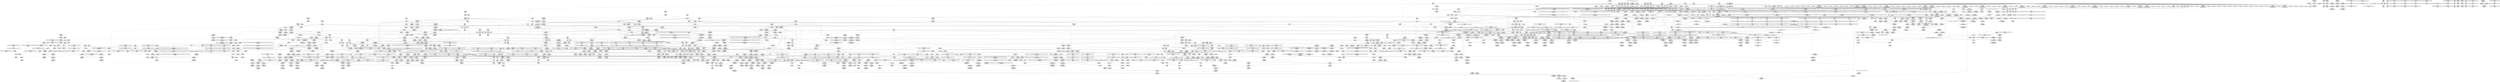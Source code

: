 digraph {
	CE0x4ca4500 [shape=record,shape=Mrecord,label="{CE0x4ca4500|__rcu_read_lock:tmp2}"]
	CE0x4ba0ce0 [shape=record,shape=Mrecord,label="{CE0x4ba0ce0|i32_10|*Constant*|*SummSink*}"]
	CE0x4b84190 [shape=record,shape=Mrecord,label="{CE0x4b84190|selinux_sem_semctl:tmp14|security/selinux/hooks.c,5460}"]
	CE0x4b6c2f0 [shape=record,shape=Mrecord,label="{CE0x4b6c2f0|_call_void___llvm_gcov_indirect_counter_increment(i32*___llvm_gcov_global_state_pred322,_i64**_getelementptr_inbounds_(_8_x_i64*_,_8_x_i64*_*___llvm_gcda_edge_table321,_i64_0,_i64_3)),_!dbg_!27721|security/selinux/hooks.c,5446}"]
	CE0x5d720e0 [shape=record,shape=Mrecord,label="{CE0x5d720e0|i32_17|*Constant*|*SummSink*}"]
	CE0x4b7a620 [shape=record,shape=Mrecord,label="{CE0x4b7a620|_ret_i32_%call1,_!dbg_!27716|security/selinux/hooks.c,1594|*SummSink*}"]
	CE0x4b4a930 [shape=record,shape=Mrecord,label="{CE0x4b4a930|80:_i32,_112:_i8*,_:_CRE_3,4_}"]
	CE0x4bdf750 [shape=record,shape=Mrecord,label="{CE0x4bdf750|_call_void_mcount()_#3}"]
	CE0x4b6a710 [shape=record,shape=Mrecord,label="{CE0x4b6a710|selinux_sem_semctl:return}"]
	CE0x4bfaea0 [shape=record,shape=Mrecord,label="{CE0x4bfaea0|_call_void_mcount()_#3|*SummSink*}"]
	CE0x4b82520 [shape=record,shape=Mrecord,label="{CE0x4b82520|selinux_sem_semctl:tmp13|security/selinux/hooks.c,5456|*SummSource*}"]
	CE0x4b62520 [shape=record,shape=Mrecord,label="{CE0x4b62520|GLOBAL:__llvm_gcov_indirect_counter_increment|*Constant*}"]
	CE0x4c10fe0 [shape=record,shape=Mrecord,label="{CE0x4c10fe0|rcu_read_lock:tmp18|include/linux/rcupdate.h,882|*SummSink*}"]
	CE0x4b5a4a0 [shape=record,shape=Mrecord,label="{CE0x4b5a4a0|i32_1|*Constant*|*SummSink*}"]
	CE0x4c7fa30 [shape=record,shape=Mrecord,label="{CE0x4c7fa30|_call_void_lockdep_rcu_suspicious(i8*_getelementptr_inbounds_(_25_x_i8_,_25_x_i8_*_.str45,_i32_0,_i32_0),_i32_934,_i8*_getelementptr_inbounds_(_44_x_i8_,_44_x_i8_*_.str47,_i32_0,_i32_0))_#10,_!dbg_!27726|include/linux/rcupdate.h,933|*SummSink*}"]
	CE0x4bdb510 [shape=record,shape=Mrecord,label="{CE0x4bdb510|rcu_read_unlock:tobool1|include/linux/rcupdate.h,933|*SummSink*}"]
	CE0x4bd0510 [shape=record,shape=Mrecord,label="{CE0x4bd0510|i64*_getelementptr_inbounds_(_25_x_i64_,_25_x_i64_*___llvm_gcov_ctr320,_i64_0,_i64_24)|*Constant*|*SummSource*}"]
	CE0x4bdd5a0 [shape=record,shape=Mrecord,label="{CE0x4bdd5a0|i64_7|*Constant*}"]
	CE0x4c1f9b0 [shape=record,shape=Mrecord,label="{CE0x4c1f9b0|_ret_i32_%tmp6,_!dbg_!27716|security/selinux/hooks.c,197|*SummSink*}"]
	CE0x5f524d0 [shape=record,shape=Mrecord,label="{CE0x5f524d0|i32_18|*Constant*}"]
	CE0x4b7b830 [shape=record,shape=Mrecord,label="{CE0x4b7b830|i32_15|*Constant*}"]
	CE0x4c2a8c0 [shape=record,shape=Mrecord,label="{CE0x4c2a8c0|i64*_getelementptr_inbounds_(_11_x_i64_,_11_x_i64_*___llvm_gcov_ctr125,_i64_0,_i64_6)|*Constant*|*SummSink*}"]
	CE0x4c0a0d0 [shape=record,shape=Mrecord,label="{CE0x4c0a0d0|rcu_read_lock:tmp13|include/linux/rcupdate.h,882}"]
	CE0x4c1bc50 [shape=record,shape=Mrecord,label="{CE0x4c1bc50|i64*_getelementptr_inbounds_(_13_x_i64_,_13_x_i64_*___llvm_gcov_ctr126,_i64_0,_i64_11)|*Constant*|*SummSink*}"]
	CE0x4b843a0 [shape=record,shape=Mrecord,label="{CE0x4b843a0|i64*_getelementptr_inbounds_(_25_x_i64_,_25_x_i64_*___llvm_gcov_ctr320,_i64_0,_i64_21)|*Constant*|*SummSource*}"]
	CE0x4b905f0 [shape=record,shape=Mrecord,label="{CE0x4b905f0|i32_3|*Constant*}"]
	CE0x4c99f50 [shape=record,shape=Mrecord,label="{CE0x4c99f50|__preempt_count_sub:tmp}"]
	CE0x4bcde50 [shape=record,shape=Mrecord,label="{CE0x4bcde50|80:_i32,_112:_i8*,_:_CRE_112,120_|*MultipleSource*|security/selinux/hooks.c,5466|Function::selinux_sem_semctl&Arg::sma::}"]
	CE0x4c1fc40 [shape=record,shape=Mrecord,label="{CE0x4c1fc40|GLOBAL:rcu_read_unlock|*Constant*}"]
	CE0x4b8db00 [shape=record,shape=Mrecord,label="{CE0x4b8db00|GLOBAL:lockdep_rcu_suspicious|*Constant*|*SummSource*}"]
	CE0x4bb3390 [shape=record,shape=Mrecord,label="{CE0x4bb3390|80:_i32,_112:_i8*,_:_CRE_17,18_}"]
	CE0x4bcdc80 [shape=record,shape=Mrecord,label="{CE0x4bcdc80|80:_i32,_112:_i8*,_:_CRE_104,112_|*MultipleSource*|security/selinux/hooks.c,5466|Function::selinux_sem_semctl&Arg::sma::}"]
	CE0x4bf6540 [shape=record,shape=Mrecord,label="{CE0x4bf6540|GLOBAL:rcu_lock_acquire|*Constant*}"]
	CE0x4bf0510 [shape=record,shape=Mrecord,label="{CE0x4bf0510|current_sid:tmp2|*SummSource*}"]
	CE0x4c803a0 [shape=record,shape=Mrecord,label="{CE0x4c803a0|i32_934|*Constant*|*SummSource*}"]
	CE0x4c87a30 [shape=record,shape=Mrecord,label="{CE0x4c87a30|__rcu_read_lock:tmp1}"]
	CE0x4bd8ed0 [shape=record,shape=Mrecord,label="{CE0x4bd8ed0|rcu_read_lock:land.lhs.true2|*SummSink*}"]
	CE0x4c14fd0 [shape=record,shape=Mrecord,label="{CE0x4c14fd0|rcu_read_lock:tmp9|include/linux/rcupdate.h,882|*SummSink*}"]
	CE0x4c059d0 [shape=record,shape=Mrecord,label="{CE0x4c059d0|GLOBAL:__preempt_count_sub|*Constant*}"]
	CE0x4c63c40 [shape=record,shape=Mrecord,label="{CE0x4c63c40|cred_sid:bb|*SummSink*}"]
	CE0x4c9f7d0 [shape=record,shape=Mrecord,label="{CE0x4c9f7d0|i64*_getelementptr_inbounds_(_4_x_i64_,_4_x_i64_*___llvm_gcov_ctr129,_i64_0,_i64_0)|*Constant*|*SummSink*}"]
	CE0x4bfa040 [shape=record,shape=Mrecord,label="{CE0x4bfa040|i64*_getelementptr_inbounds_(_11_x_i64_,_11_x_i64_*___llvm_gcov_ctr125,_i64_0,_i64_1)|*Constant*}"]
	CE0x4b6ac10 [shape=record,shape=Mrecord,label="{CE0x4b6ac10|i64*_getelementptr_inbounds_(_2_x_i64_,_2_x_i64_*___llvm_gcov_ctr98,_i64_0,_i64_1)|*Constant*}"]
	CE0x4c24940 [shape=record,shape=Mrecord,label="{CE0x4c24940|GLOBAL:rcu_read_lock.__warned|Global_var:rcu_read_lock.__warned|*SummSource*}"]
	CE0x4ca31d0 [shape=record,shape=Mrecord,label="{CE0x4ca31d0|__preempt_count_sub:tmp|*SummSink*}"]
	CE0x4bd92c0 [shape=record,shape=Mrecord,label="{CE0x4bd92c0|rcu_read_lock:tobool1|include/linux/rcupdate.h,882|*SummSink*}"]
	CE0x4ca45e0 [shape=record,shape=Mrecord,label="{CE0x4ca45e0|__rcu_read_lock:tmp2|*SummSink*}"]
	CE0x4caf130 [shape=record,shape=Mrecord,label="{CE0x4caf130|__preempt_count_add:tmp7|./arch/x86/include/asm/preempt.h,73}"]
	CE0x4c0bdb0 [shape=record,shape=Mrecord,label="{CE0x4c0bdb0|GLOBAL:__llvm_gcov_ctr132|Global_var:__llvm_gcov_ctr132|*SummSink*}"]
	CE0x4b639b0 [shape=record,shape=Mrecord,label="{CE0x4b639b0|i64**_getelementptr_inbounds_(_8_x_i64*_,_8_x_i64*_*___llvm_gcda_edge_table321,_i64_0,_i64_5)|*Constant*|*SummSink*}"]
	CE0x4ba2d50 [shape=record,shape=Mrecord,label="{CE0x4ba2d50|GLOBAL:task_sid.__warned|Global_var:task_sid.__warned}"]
	CE0x4c81930 [shape=record,shape=Mrecord,label="{CE0x4c81930|i64*_getelementptr_inbounds_(_11_x_i64_,_11_x_i64_*___llvm_gcov_ctr132,_i64_0,_i64_10)|*Constant*|*SummSource*}"]
	CE0x4c21b40 [shape=record,shape=Mrecord,label="{CE0x4c21b40|current_sid:if.then}"]
	CE0x4c897a0 [shape=record,shape=Mrecord,label="{CE0x4c897a0|rcu_lock_release:tmp4|include/linux/rcupdate.h,423}"]
	CE0x4bab880 [shape=record,shape=Mrecord,label="{CE0x4bab880|task_sid:land.lhs.true}"]
	CE0x4b7bc60 [shape=record,shape=Mrecord,label="{CE0x4b7bc60|i64*_getelementptr_inbounds_(_25_x_i64_,_25_x_i64_*___llvm_gcov_ctr320,_i64_0,_i64_17)|*Constant*|*SummSource*}"]
	CE0x4ba28a0 [shape=record,shape=Mrecord,label="{CE0x4ba28a0|ipc_has_perm:tmp1}"]
	CE0x4c293a0 [shape=record,shape=Mrecord,label="{CE0x4c293a0|i64_2|*Constant*}"]
	CE0x5d72210 [shape=record,shape=Mrecord,label="{CE0x5d72210|selinux_sem_semctl:cmd|Function::selinux_sem_semctl&Arg::cmd::|*SummSource*}"]
	CE0x4c295d0 [shape=record,shape=Mrecord,label="{CE0x4c295d0|rcu_read_lock:tobool|include/linux/rcupdate.h,882|*SummSource*}"]
	CE0x4c7c7c0 [shape=record,shape=Mrecord,label="{CE0x4c7c7c0|i64*_getelementptr_inbounds_(_11_x_i64_,_11_x_i64_*___llvm_gcov_ctr132,_i64_0,_i64_0)|*Constant*}"]
	CE0x4b646b0 [shape=record,shape=Mrecord,label="{CE0x4b646b0|selinux_sem_semctl:tmp11|security/selinux/hooks.c,5453|*SummSource*}"]
	CE0x4c1dbf0 [shape=record,shape=Mrecord,label="{CE0x4c1dbf0|GLOBAL:lock_release|*Constant*|*SummSink*}"]
	CE0x4bae220 [shape=record,shape=Mrecord,label="{CE0x4bae220|i64*_getelementptr_inbounds_(_13_x_i64_,_13_x_i64_*___llvm_gcov_ctr126,_i64_0,_i64_0)|*Constant*}"]
	CE0x4bde1a0 [shape=record,shape=Mrecord,label="{CE0x4bde1a0|task_sid:tmp7|security/selinux/hooks.c,208|*SummSource*}"]
	CE0x4cb5d40 [shape=record,shape=Mrecord,label="{CE0x4cb5d40|__preempt_count_sub:do.end|*SummSink*}"]
	CE0x4c0cf70 [shape=record,shape=Mrecord,label="{CE0x4c0cf70|rcu_read_lock:if.then|*SummSink*}"]
	CE0x4ba2910 [shape=record,shape=Mrecord,label="{CE0x4ba2910|ipc_has_perm:tmp1|*SummSource*}"]
	CE0x4bd6a90 [shape=record,shape=Mrecord,label="{CE0x4bd6a90|current_sid:tmp23|security/selinux/hooks.c,218|*SummSource*}"]
	CE0x4c90890 [shape=record,shape=Mrecord,label="{CE0x4c90890|rcu_lock_release:tmp7|*SummSink*}"]
	CE0x4b882d0 [shape=record,shape=Mrecord,label="{CE0x4b882d0|avc_has_perm:entry|*SummSource*}"]
	CE0x4bcd510 [shape=record,shape=Mrecord,label="{CE0x4bcd510|80:_i32,_112:_i8*,_:_CRE_88,92_|*MultipleSource*|security/selinux/hooks.c,5466|Function::selinux_sem_semctl&Arg::sma::}"]
	CE0x4cb0e90 [shape=record,shape=Mrecord,label="{CE0x4cb0e90|__preempt_count_add:do.end}"]
	CE0x4b81690 [shape=record,shape=Mrecord,label="{CE0x4b81690|i32_0|*Constant*}"]
	CE0x4c89810 [shape=record,shape=Mrecord,label="{CE0x4c89810|rcu_lock_release:tmp4|include/linux/rcupdate.h,423|*SummSource*}"]
	CE0x4b81030 [shape=record,shape=Mrecord,label="{CE0x4b81030|selinux_sem_semctl:tmp3|security/selinux/hooks.c,5438|*SummSource*}"]
	CE0x4cabe10 [shape=record,shape=Mrecord,label="{CE0x4cabe10|i64*_getelementptr_inbounds_(_4_x_i64_,_4_x_i64_*___llvm_gcov_ctr134,_i64_0,_i64_0)|*Constant*|*SummSource*}"]
	CE0x4beaec0 [shape=record,shape=Mrecord,label="{CE0x4beaec0|task_sid:tmp25|security/selinux/hooks.c,208|*SummSink*}"]
	CE0x4c7e660 [shape=record,shape=Mrecord,label="{CE0x4c7e660|i64*_getelementptr_inbounds_(_4_x_i64_,_4_x_i64_*___llvm_gcov_ctr130,_i64_0,_i64_1)|*Constant*|*SummSource*}"]
	CE0x4c9bed0 [shape=record,shape=Mrecord,label="{CE0x4c9bed0|rcu_lock_acquire:tmp5|include/linux/rcupdate.h,418|*SummSource*}"]
	CE0x4c06c10 [shape=record,shape=Mrecord,label="{CE0x4c06c10|rcu_read_lock:tmp8|include/linux/rcupdate.h,882|*SummSource*}"]
	CE0x4b73160 [shape=record,shape=Mrecord,label="{CE0x4b73160|_ret_i32_%retval.0,_!dbg_!27728|security/selinux/avc.c,775|*SummSink*}"]
	CE0x4bd7720 [shape=record,shape=Mrecord,label="{CE0x4bd7720|0:_i32,_4:_i32,_8:_i32,_12:_i32,_:_CMRE_4,8_|*MultipleSource*|security/selinux/hooks.c,218|security/selinux/hooks.c,218|security/selinux/hooks.c,220}"]
	CE0x4cafbb0 [shape=record,shape=Mrecord,label="{CE0x4cafbb0|_call_void_mcount()_#3}"]
	CE0x4bf9810 [shape=record,shape=Mrecord,label="{CE0x4bf9810|i64*_getelementptr_inbounds_(_2_x_i64_,_2_x_i64_*___llvm_gcov_ctr98,_i64_0,_i64_0)|*Constant*|*SummSink*}"]
	CE0x4bb4ee0 [shape=record,shape=Mrecord,label="{CE0x4bb4ee0|80:_i32,_112:_i8*,_:_CRE_40,41_}"]
	CE0x4c2db70 [shape=record,shape=Mrecord,label="{CE0x4c2db70|current_sid:cred|security/selinux/hooks.c,218|*SummSource*}"]
	CE0x4c14f00 [shape=record,shape=Mrecord,label="{CE0x4c14f00|rcu_read_lock:tmp9|include/linux/rcupdate.h,882|*SummSource*}"]
	CE0x4ca6470 [shape=record,shape=Mrecord,label="{CE0x4ca6470|__preempt_count_sub:tmp4|./arch/x86/include/asm/preempt.h,77}"]
	CE0x4b85c80 [shape=record,shape=Mrecord,label="{CE0x4b85c80|task_has_system:call|security/selinux/hooks.c,1592}"]
	CE0x4bd63c0 [shape=record,shape=Mrecord,label="{CE0x4bd63c0|current_sid:tmp22|security/selinux/hooks.c,218}"]
	CE0x4c7b8c0 [shape=record,shape=Mrecord,label="{CE0x4c7b8c0|_call_void___preempt_count_sub(i32_1)_#10,_!dbg_!27715|include/linux/rcupdate.h,244}"]
	CE0x4b6c040 [shape=record,shape=Mrecord,label="{CE0x4b6c040|i64**_getelementptr_inbounds_(_8_x_i64*_,_8_x_i64*_*___llvm_gcda_edge_table321,_i64_0,_i64_3)|*Constant*|*SummSource*}"]
	CE0x4bb0090 [shape=record,shape=Mrecord,label="{CE0x4bb0090|_call_void_lockdep_rcu_suspicious(i8*_getelementptr_inbounds_(_25_x_i8_,_25_x_i8_*_.str3,_i32_0,_i32_0),_i32_208,_i8*_getelementptr_inbounds_(_41_x_i8_,_41_x_i8_*_.str44,_i32_0,_i32_0))_#10,_!dbg_!27732|security/selinux/hooks.c,208}"]
	CE0x4be66d0 [shape=record,shape=Mrecord,label="{CE0x4be66d0|rcu_read_lock:do.body|*SummSink*}"]
	CE0x4c0f8b0 [shape=record,shape=Mrecord,label="{CE0x4c0f8b0|rcu_read_lock:tmp20|include/linux/rcupdate.h,882}"]
	CE0x4baeec0 [shape=record,shape=Mrecord,label="{CE0x4baeec0|i64*_getelementptr_inbounds_(_13_x_i64_,_13_x_i64_*___llvm_gcov_ctr126,_i64_0,_i64_8)|*Constant*|*SummSink*}"]
	CE0x4be6120 [shape=record,shape=Mrecord,label="{CE0x4be6120|GLOBAL:current_sid.__warned|Global_var:current_sid.__warned|*SummSink*}"]
	CE0x4b64d70 [shape=record,shape=Mrecord,label="{CE0x4b64d70|rcu_read_unlock:tmp2|*SummSource*}"]
	CE0x4c00f50 [shape=record,shape=Mrecord,label="{CE0x4c00f50|ipc_has_perm:tmp|*SummSource*}"]
	CE0x4c99170 [shape=record,shape=Mrecord,label="{CE0x4c99170|i32_0|*Constant*}"]
	CE0x4bfa910 [shape=record,shape=Mrecord,label="{CE0x4bfa910|current_sid:tmp5|security/selinux/hooks.c,218|*SummSink*}"]
	CE0x4bd99c0 [shape=record,shape=Mrecord,label="{CE0x4bd99c0|GLOBAL:rcu_lock_map|Global_var:rcu_lock_map|*SummSource*}"]
	CE0x4c081c0 [shape=record,shape=Mrecord,label="{CE0x4c081c0|rcu_read_lock:tmp10|include/linux/rcupdate.h,882|*SummSink*}"]
	CE0x5d3cee0 [shape=record,shape=Mrecord,label="{CE0x5d3cee0|selinux_sem_semctl:sw.epilog}"]
	CE0x4ba1b30 [shape=record,shape=Mrecord,label="{CE0x4ba1b30|current_sid:entry}"]
	CE0x4c90dc0 [shape=record,shape=Mrecord,label="{CE0x4c90dc0|__rcu_read_unlock:bb|*SummSink*}"]
	CE0x4b66990 [shape=record,shape=Mrecord,label="{CE0x4b66990|task_sid:entry|*SummSource*}"]
	CE0x4b7b2b0 [shape=record,shape=Mrecord,label="{CE0x4b7b2b0|i32_11|*Constant*|*SummSource*}"]
	CE0x4ba3ee0 [shape=record,shape=Mrecord,label="{CE0x4ba3ee0|_ret_i32_%call7,_!dbg_!27749|security/selinux/hooks.c,210}"]
	CE0x4c63220 [shape=record,shape=Mrecord,label="{CE0x4c63220|rcu_read_lock:tmp22|include/linux/rcupdate.h,884|*SummSource*}"]
	CE0x4c0c640 [shape=record,shape=Mrecord,label="{CE0x4c0c640|rcu_read_unlock:tmp6|include/linux/rcupdate.h,933|*SummSink*}"]
	CE0x4c091d0 [shape=record,shape=Mrecord,label="{CE0x4c091d0|rcu_read_lock:call3|include/linux/rcupdate.h,882|*SummSink*}"]
	CE0x4cce0c0 [shape=record,shape=Mrecord,label="{CE0x4cce0c0|i64*_getelementptr_inbounds_(_4_x_i64_,_4_x_i64_*___llvm_gcov_ctr135,_i64_0,_i64_0)|*Constant*|*SummSink*}"]
	CE0x4bf3610 [shape=record,shape=Mrecord,label="{CE0x4bf3610|task_sid:do.body5|*SummSink*}"]
	CE0x4bf3b50 [shape=record,shape=Mrecord,label="{CE0x4bf3b50|rcu_read_lock:land.lhs.true2}"]
	CE0x4c203b0 [shape=record,shape=Mrecord,label="{CE0x4c203b0|GLOBAL:rcu_read_unlock|*Constant*|*SummSource*}"]
	CE0x4ca6930 [shape=record,shape=Mrecord,label="{CE0x4ca6930|i64*_getelementptr_inbounds_(_4_x_i64_,_4_x_i64_*___llvm_gcov_ctr129,_i64_0,_i64_3)|*Constant*}"]
	CE0x4bed430 [shape=record,shape=Mrecord,label="{CE0x4bed430|current_sid:tobool|security/selinux/hooks.c,218|*SummSink*}"]
	CE0x4c86460 [shape=record,shape=Mrecord,label="{CE0x4c86460|_ret_void,_!dbg_!27717|include/linux/rcupdate.h,245|*SummSource*}"]
	CE0x4be0900 [shape=record,shape=Mrecord,label="{CE0x4be0900|task_sid:tmp4|*LoadInst*|security/selinux/hooks.c,208|*SummSource*}"]
	CE0x4bf52c0 [shape=record,shape=Mrecord,label="{CE0x4bf52c0|task_sid:if.end|*SummSink*}"]
	CE0x4baef90 [shape=record,shape=Mrecord,label="{CE0x4baef90|task_sid:tmp18|security/selinux/hooks.c,208}"]
	CE0x4ca2d70 [shape=record,shape=Mrecord,label="{CE0x4ca2d70|__preempt_count_sub:tmp3|*SummSink*}"]
	CE0x4c09ba0 [shape=record,shape=Mrecord,label="{CE0x4c09ba0|rcu_read_unlock:tmp18|include/linux/rcupdate.h,933|*SummSink*}"]
	CE0x4b63ef0 [shape=record,shape=Mrecord,label="{CE0x4b63ef0|i64*_getelementptr_inbounds_(_25_x_i64_,_25_x_i64_*___llvm_gcov_ctr320,_i64_0,_i64_19)|*Constant*|*SummSink*}"]
	CE0x4b8f0d0 [shape=record,shape=Mrecord,label="{CE0x4b8f0d0|__llvm_gcov_indirect_counter_increment:pred|*SummSink*}"]
	CE0x4ba8090 [shape=record,shape=Mrecord,label="{CE0x4ba8090|task_sid:tmp15|security/selinux/hooks.c,208|*SummSink*}"]
	CE0x4bcc960 [shape=record,shape=Mrecord,label="{CE0x4bcc960|80:_i32,_112:_i8*,_:_CRE_69,70_}"]
	CE0x4be8cf0 [shape=record,shape=Mrecord,label="{CE0x4be8cf0|_call_void_mcount()_#3}"]
	CE0x4caa8c0 [shape=record,shape=Mrecord,label="{CE0x4caa8c0|__rcu_read_unlock:do.body|*SummSource*}"]
	CE0x4bb2260 [shape=record,shape=Mrecord,label="{CE0x4bb2260|task_sid:tmp20|security/selinux/hooks.c,208|*SummSink*}"]
	CE0x4bee3a0 [shape=record,shape=Mrecord,label="{CE0x4bee3a0|current_sid:tmp7|security/selinux/hooks.c,218|*SummSink*}"]
	CE0x4b739b0 [shape=record,shape=Mrecord,label="{CE0x4b739b0|ipc_has_perm:bb|*SummSource*}"]
	CE0x4ce66e0 [shape=record,shape=Mrecord,label="{CE0x4ce66e0|__preempt_count_sub:tmp7|./arch/x86/include/asm/preempt.h,78|*SummSource*}"]
	CE0x4ca6850 [shape=record,shape=Mrecord,label="{CE0x4ca6850|i64*_getelementptr_inbounds_(_4_x_i64_,_4_x_i64_*___llvm_gcov_ctr135,_i64_0,_i64_0)|*Constant*|*SummSource*}"]
	CE0x4bb2460 [shape=record,shape=Mrecord,label="{CE0x4bb2460|task_sid:tmp22|security/selinux/hooks.c,208}"]
	CE0x4b66040 [shape=record,shape=Mrecord,label="{CE0x4b66040|i64*_getelementptr_inbounds_(_25_x_i64_,_25_x_i64_*___llvm_gcov_ctr320,_i64_0,_i64_16)|*Constant*|*SummSink*}"]
	CE0x4b60c20 [shape=record,shape=Mrecord,label="{CE0x4b60c20|i64**_getelementptr_inbounds_(_8_x_i64*_,_8_x_i64*_*___llvm_gcda_edge_table321,_i64_0,_i64_6)|*Constant*|*SummSource*}"]
	CE0x4bb2c70 [shape=record,shape=Mrecord,label="{CE0x4bb2c70|80:_i32,_112:_i8*,_:_CRE_11,12_}"]
	CE0x4bdfd10 [shape=record,shape=Mrecord,label="{CE0x4bdfd10|task_sid:tmp14|security/selinux/hooks.c,208|*SummSource*}"]
	CE0x4bce020 [shape=record,shape=Mrecord,label="{CE0x4bce020|80:_i32,_112:_i8*,_:_CRE_120,128_|*MultipleSource*|security/selinux/hooks.c,5466|Function::selinux_sem_semctl&Arg::sma::}"]
	CE0x4c07740 [shape=record,shape=Mrecord,label="{CE0x4c07740|_ret_void,_!dbg_!27719|./arch/x86/include/asm/preempt.h,73|*SummSource*}"]
	CE0x4bd06f0 [shape=record,shape=Mrecord,label="{CE0x4bd06f0|selinux_sem_semctl:tmp20|security/selinux/hooks.c,5468|*SummSink*}"]
	CE0x4babe60 [shape=record,shape=Mrecord,label="{CE0x4babe60|task_sid:do.body}"]
	CE0x4ca3740 [shape=record,shape=Mrecord,label="{CE0x4ca3740|i64*_getelementptr_inbounds_(_4_x_i64_,_4_x_i64_*___llvm_gcov_ctr129,_i64_0,_i64_0)|*Constant*}"]
	CE0x4b7c520 [shape=record,shape=Mrecord,label="{CE0x4b7c520|selinux_sem_semctl:tmp7|security/selinux/hooks.c,5446|*SummSource*}"]
	CE0x4bcc4a0 [shape=record,shape=Mrecord,label="{CE0x4bcc4a0|80:_i32,_112:_i8*,_:_CRE_65,66_}"]
	CE0x4c2cf60 [shape=record,shape=Mrecord,label="{CE0x4c2cf60|GLOBAL:get_current|*Constant*}"]
	CE0x4bf7b90 [shape=record,shape=Mrecord,label="{CE0x4bf7b90|i64*_getelementptr_inbounds_(_13_x_i64_,_13_x_i64_*___llvm_gcov_ctr126,_i64_0,_i64_1)|*Constant*}"]
	CE0x4c8c570 [shape=record,shape=Mrecord,label="{CE0x4c8c570|rcu_lock_release:__here|*SummSource*}"]
	CE0x4ba4c60 [shape=record,shape=Mrecord,label="{CE0x4ba4c60|selinux_sem_semctl:tmp18|security/selinux/hooks.c,5466|*SummSource*}"]
	CE0x4c63ac0 [shape=record,shape=Mrecord,label="{CE0x4c63ac0|cred_sid:bb|*SummSource*}"]
	CE0x4b7e680 [shape=record,shape=Mrecord,label="{CE0x4b7e680|selinux_sem_semctl:sw.bb2|*SummSource*}"]
	CE0x4bdab90 [shape=record,shape=Mrecord,label="{CE0x4bdab90|rcu_read_lock:call|include/linux/rcupdate.h,882}"]
	CE0x4c87380 [shape=record,shape=Mrecord,label="{CE0x4c87380|__rcu_read_unlock:tmp2|*SummSink*}"]
	CE0x4b63dc0 [shape=record,shape=Mrecord,label="{CE0x4b63dc0|i64*_getelementptr_inbounds_(_25_x_i64_,_25_x_i64_*___llvm_gcov_ctr320,_i64_0,_i64_19)|*Constant*|*SummSource*}"]
	CE0x4b7fe90 [shape=record,shape=Mrecord,label="{CE0x4b7fe90|i8*_getelementptr_inbounds_(_41_x_i8_,_41_x_i8_*_.str44,_i32_0,_i32_0)|*Constant*}"]
	CE0x4b8ac20 [shape=record,shape=Mrecord,label="{CE0x4b8ac20|i64*_getelementptr_inbounds_(_25_x_i64_,_25_x_i64_*___llvm_gcov_ctr320,_i64_0,_i64_22)|*Constant*|*SummSink*}"]
	CE0x4c108a0 [shape=record,shape=Mrecord,label="{CE0x4c108a0|rcu_read_lock:tmp17|include/linux/rcupdate.h,882}"]
	CE0x4ba3670 [shape=record,shape=Mrecord,label="{CE0x4ba3670|%struct.task_struct*_(%struct.task_struct**)*_asm_movq_%gs:$_1:P_,$0_,_r,im,_dirflag_,_fpsr_,_flags_|*SummSink*}"]
	CE0x4b6a170 [shape=record,shape=Mrecord,label="{CE0x4b6a170|i64*_getelementptr_inbounds_(_25_x_i64_,_25_x_i64_*___llvm_gcov_ctr320,_i64_0,_i64_0)|*Constant*|*SummSource*}"]
	CE0x4b7b910 [shape=record,shape=Mrecord,label="{CE0x4b7b910|i32_15|*Constant*|*SummSource*}"]
	CE0x4cc6910 [shape=record,shape=Mrecord,label="{CE0x4cc6910|i64*_getelementptr_inbounds_(_4_x_i64_,_4_x_i64_*___llvm_gcov_ctr134,_i64_0,_i64_1)|*Constant*|*SummSource*}"]
	CE0x4b81e80 [shape=record,shape=Mrecord,label="{CE0x4b81e80|GLOBAL:get_current|*Constant*}"]
	CE0x4cd76c0 [shape=record,shape=Mrecord,label="{CE0x4cd76c0|__preempt_count_sub:bb}"]
	CE0x4cdd7d0 [shape=record,shape=Mrecord,label="{CE0x4cdd7d0|__preempt_count_sub:tmp3|*SummSource*}"]
	CE0x4ba9ba0 [shape=record,shape=Mrecord,label="{CE0x4ba9ba0|i64*_getelementptr_inbounds_(_25_x_i64_,_25_x_i64_*___llvm_gcov_ctr320,_i64_0,_i64_23)|*Constant*}"]
	CE0x4be4fc0 [shape=record,shape=Mrecord,label="{CE0x4be4fc0|task_sid:tobool|security/selinux/hooks.c,208|*SummSource*}"]
	CE0x4bf7910 [shape=record,shape=Mrecord,label="{CE0x4bf7910|ipc_has_perm:tmp2}"]
	CE0x4caca40 [shape=record,shape=Mrecord,label="{CE0x4caca40|void_(i32*,_i32,_i32*)*_asm_addl_$1,_%gs:$0_,_*m,ri,*m,_dirflag_,_fpsr_,_flags_|*SummSource*}"]
	CE0x4bf0bb0 [shape=record,shape=Mrecord,label="{CE0x4bf0bb0|rcu_read_lock:tmp4|include/linux/rcupdate.h,882}"]
	CE0x4b7d490 [shape=record,shape=Mrecord,label="{CE0x4b7d490|task_has_system:entry|*SummSink*}"]
	CE0x4c10910 [shape=record,shape=Mrecord,label="{CE0x4c10910|rcu_read_lock:tmp17|include/linux/rcupdate.h,882|*SummSource*}"]
	CE0x4bf8180 [shape=record,shape=Mrecord,label="{CE0x4bf8180|i64*_getelementptr_inbounds_(_2_x_i64_,_2_x_i64_*___llvm_gcov_ctr294,_i64_0,_i64_0)|*Constant*|*SummSink*}"]
	CE0x4b877d0 [shape=record,shape=Mrecord,label="{CE0x4b877d0|__llvm_gcov_indirect_counter_increment:tmp1|*SummSink*}"]
	CE0x4c13d30 [shape=record,shape=Mrecord,label="{CE0x4c13d30|rcu_read_unlock:tmp12|include/linux/rcupdate.h,933|*SummSink*}"]
	CE0x4b66440 [shape=record,shape=Mrecord,label="{CE0x4b66440|selinux_sem_semctl:tmp5|security/selinux/hooks.c,5442}"]
	CE0x4c769b0 [shape=record,shape=Mrecord,label="{CE0x4c769b0|rcu_read_unlock:do.body}"]
	CE0x4cae370 [shape=record,shape=Mrecord,label="{CE0x4cae370|i64*_getelementptr_inbounds_(_4_x_i64_,_4_x_i64_*___llvm_gcov_ctr135,_i64_0,_i64_2)|*Constant*|*SummSource*}"]
	CE0x4c0b8a0 [shape=record,shape=Mrecord,label="{CE0x4c0b8a0|_ret_void,_!dbg_!27717|include/linux/rcupdate.h,419|*SummSource*}"]
	CE0x4bd2470 [shape=record,shape=Mrecord,label="{CE0x4bd2470|selinux_sem_semctl:tmp21|security/selinux/hooks.c,5468|*SummSink*}"]
	CE0x4c8c470 [shape=record,shape=Mrecord,label="{CE0x4c8c470|i8*_undef|*Constant*|*SummSink*}"]
	CE0x4be4d80 [shape=record,shape=Mrecord,label="{CE0x4be4d80|task_sid:call|security/selinux/hooks.c,208|*SummSink*}"]
	CE0x4bfde80 [shape=record,shape=Mrecord,label="{CE0x4bfde80|task_sid:tmp12|security/selinux/hooks.c,208|*SummSink*}"]
	CE0x4c9c780 [shape=record,shape=Mrecord,label="{CE0x4c9c780|__rcu_read_lock:tmp5|include/linux/rcupdate.h,239|*SummSink*}"]
	CE0x4be2520 [shape=record,shape=Mrecord,label="{CE0x4be2520|ipc_has_perm:tmp4|*LoadInst*|security/selinux/hooks.c,5131}"]
	CE0x4b7be30 [shape=record,shape=Mrecord,label="{CE0x4b7be30|selinux_sem_semctl:tmp6|security/selinux/hooks.c,5446|*SummSink*}"]
	CE0x4b5e910 [shape=record,shape=Mrecord,label="{CE0x4b5e910|__llvm_gcov_indirect_counter_increment:tmp6|*SummSource*}"]
	CE0x4c84d90 [shape=record,shape=Mrecord,label="{CE0x4c84d90|rcu_read_unlock:tmp19|include/linux/rcupdate.h,933|*SummSource*}"]
	CE0x4c216c0 [shape=record,shape=Mrecord,label="{CE0x4c216c0|cred_sid:sid|security/selinux/hooks.c,197|*SummSink*}"]
	CE0x4bac810 [shape=record,shape=Mrecord,label="{CE0x4bac810|cred_sid:tmp2|*SummSink*}"]
	CE0x4c2c550 [shape=record,shape=Mrecord,label="{CE0x4c2c550|current_sid:tmp20|security/selinux/hooks.c,218|*SummSink*}"]
	CE0x4b7e170 [shape=record,shape=Mrecord,label="{CE0x4b7e170|__llvm_gcov_indirect_counter_increment:counters|Function::__llvm_gcov_indirect_counter_increment&Arg::counters::}"]
	CE0x4c06a20 [shape=record,shape=Mrecord,label="{CE0x4c06a20|0:_i8,_:_GCMR_rcu_read_lock.__warned_internal_global_i8_0,_section_.data.unlikely_,_align_1:_elem_0:default:}"]
	CE0x4c92a40 [shape=record,shape=Mrecord,label="{CE0x4c92a40|rcu_lock_release:tmp2|*SummSource*}"]
	CE0x4b61240 [shape=record,shape=Mrecord,label="{CE0x4b61240|selinux_sem_semctl:tmp12|security/selinux/hooks.c,5456|*SummSource*}"]
	CE0x4c83220 [shape=record,shape=Mrecord,label="{CE0x4c83220|GLOBAL:rcu_lock_release|*Constant*|*SummSink*}"]
	CE0x4c137d0 [shape=record,shape=Mrecord,label="{CE0x4c137d0|i64*_getelementptr_inbounds_(_4_x_i64_,_4_x_i64_*___llvm_gcov_ctr128,_i64_0,_i64_2)|*Constant*|*SummSource*}"]
	CE0x4c2ccb0 [shape=record,shape=Mrecord,label="{CE0x4c2ccb0|current_sid:call4|security/selinux/hooks.c,218|*SummSource*}"]
	CE0x4bcbb20 [shape=record,shape=Mrecord,label="{CE0x4bcbb20|80:_i32,_112:_i8*,_:_CRE_57,58_}"]
	CE0x4bf7470 [shape=record,shape=Mrecord,label="{CE0x4bf7470|current_sid:tmp}"]
	CE0x4ca6b60 [shape=record,shape=Mrecord,label="{CE0x4ca6b60|i64*_getelementptr_inbounds_(_4_x_i64_,_4_x_i64_*___llvm_gcov_ctr129,_i64_0,_i64_3)|*Constant*|*SummSource*}"]
	CE0x4bf1840 [shape=record,shape=Mrecord,label="{CE0x4bf1840|_call_void_rcu_read_lock()_#10,_!dbg_!27712|security/selinux/hooks.c,207}"]
	CE0x4b677e0 [shape=record,shape=Mrecord,label="{CE0x4b677e0|i64**_getelementptr_inbounds_(_8_x_i64*_,_8_x_i64*_*___llvm_gcda_edge_table321,_i64_0,_i64_2)|*Constant*}"]
	CE0x4bb5d20 [shape=record,shape=Mrecord,label="{CE0x4bb5d20|80:_i32,_112:_i8*,_:_CRE_52,53_}"]
	CE0x4bf7550 [shape=record,shape=Mrecord,label="{CE0x4bf7550|current_sid:tmp|*SummSource*}"]
	CE0x4bacb00 [shape=record,shape=Mrecord,label="{CE0x4bacb00|i64*_getelementptr_inbounds_(_11_x_i64_,_11_x_i64_*___llvm_gcov_ctr125,_i64_0,_i64_8)|*Constant*|*SummSink*}"]
	CE0x4c82810 [shape=record,shape=Mrecord,label="{CE0x4c82810|_call_void_rcu_lock_release(%struct.lockdep_map*_rcu_lock_map)_#10,_!dbg_!27733|include/linux/rcupdate.h,935}"]
	CE0x4b8aaf0 [shape=record,shape=Mrecord,label="{CE0x4b8aaf0|i64*_getelementptr_inbounds_(_25_x_i64_,_25_x_i64_*___llvm_gcov_ctr320,_i64_0,_i64_22)|*Constant*|*SummSource*}"]
	CE0x4b63bb0 [shape=record,shape=Mrecord,label="{CE0x4b63bb0|selinux_sem_semctl:tmp10|security/selinux/hooks.c,5453}"]
	CE0x4c0d0b0 [shape=record,shape=Mrecord,label="{CE0x4c0d0b0|rcu_read_lock:do.end|*SummSource*}"]
	CE0x4b610a0 [shape=record,shape=Mrecord,label="{CE0x4b610a0|i64*_getelementptr_inbounds_(_25_x_i64_,_25_x_i64_*___llvm_gcov_ctr320,_i64_0,_i64_20)|*Constant*|*SummSource*}"]
	CE0x4bf3e00 [shape=record,shape=Mrecord,label="{CE0x4bf3e00|rcu_read_lock:entry}"]
	CE0x4b4b9f0 [shape=record,shape=Mrecord,label="{CE0x4b4b9f0|selinux_sem_semctl:entry|*SummSink*}"]
	CE0x4bad7a0 [shape=record,shape=Mrecord,label="{CE0x4bad7a0|task_sid:call3|security/selinux/hooks.c,208|*SummSink*}"]
	CE0x4bff720 [shape=record,shape=Mrecord,label="{CE0x4bff720|ipc_has_perm:tmp7|security/selinux/hooks.c,5136}"]
	CE0x4c27620 [shape=record,shape=Mrecord,label="{CE0x4c27620|current_sid:tmp16|security/selinux/hooks.c,218|*SummSink*}"]
	CE0x4b700b0 [shape=record,shape=Mrecord,label="{CE0x4b700b0|selinux_sem_semctl:cmd|Function::selinux_sem_semctl&Arg::cmd::|*SummSink*}"]
	CE0x4c2e760 [shape=record,shape=Mrecord,label="{CE0x4c2e760|i32_218|*Constant*}"]
	CE0x4b627c0 [shape=record,shape=Mrecord,label="{CE0x4b627c0|selinux_sem_semctl:tmp17|security/selinux/hooks.c,5463|*SummSink*}"]
	CE0x4cdd8a0 [shape=record,shape=Mrecord,label="{CE0x4cdd8a0|i64*_getelementptr_inbounds_(_4_x_i64_,_4_x_i64_*___llvm_gcov_ctr129,_i64_0,_i64_1)|*Constant*}"]
	CE0x4bb4560 [shape=record,shape=Mrecord,label="{CE0x4bb4560|80:_i32,_112:_i8*,_:_CRE_32,33_}"]
	CE0x4bdfa00 [shape=record,shape=Mrecord,label="{CE0x4bdfa00|i64_6|*Constant*|*SummSource*}"]
	CE0x4bb35f0 [shape=record,shape=Mrecord,label="{CE0x4bb35f0|80:_i32,_112:_i8*,_:_CRE_19,20_}"]
	CE0x4c8f8c0 [shape=record,shape=Mrecord,label="{CE0x4c8f8c0|__preempt_count_sub:tmp5|./arch/x86/include/asm/preempt.h,77}"]
	CE0x4b776f0 [shape=record,shape=Mrecord,label="{CE0x4b776f0|_ret_void|*SummSource*}"]
	CE0x4c021a0 [shape=record,shape=Mrecord,label="{CE0x4c021a0|i8*_getelementptr_inbounds_(_45_x_i8_,_45_x_i8_*_.str12,_i32_0,_i32_0)|*Constant*|*SummSink*}"]
	CE0x4c8d2f0 [shape=record,shape=Mrecord,label="{CE0x4c8d2f0|void_(i32*,_i32,_i32*)*_asm_addl_$1,_%gs:$0_,_*m,ri,*m,_dirflag_,_fpsr_,_flags_}"]
	CE0x4c88290 [shape=record,shape=Mrecord,label="{CE0x4c88290|_call_void_lock_release(%struct.lockdep_map*_%map,_i32_1,_i64_ptrtoint_(i8*_blockaddress(_rcu_lock_release,_%__here)_to_i64))_#10,_!dbg_!27716|include/linux/rcupdate.h,423}"]
	CE0x4be3210 [shape=record,shape=Mrecord,label="{CE0x4be3210|ipc_has_perm:type|security/selinux/hooks.c,5133|*SummSource*}"]
	CE0x4bab9d0 [shape=record,shape=Mrecord,label="{CE0x4bab9d0|task_sid:land.lhs.true|*SummSource*}"]
	CE0x4c09050 [shape=record,shape=Mrecord,label="{CE0x4c09050|rcu_read_lock:call3|include/linux/rcupdate.h,882|*SummSource*}"]
	CE0x4c9ce00 [shape=record,shape=Mrecord,label="{CE0x4c9ce00|COLLAPSED:_GCMRE___llvm_gcov_ctr130_internal_global_4_x_i64_zeroinitializer:_elem_0:default:}"]
	CE0x4c8b630 [shape=record,shape=Mrecord,label="{CE0x4c8b630|rcu_lock_acquire:tmp7}"]
	CE0x4b5fb70 [shape=record,shape=Mrecord,label="{CE0x4b5fb70|_call_void___llvm_gcov_indirect_counter_increment(i32*___llvm_gcov_global_state_pred322,_i64**_getelementptr_inbounds_(_8_x_i64*_,_8_x_i64*_*___llvm_gcda_edge_table321,_i64_0,_i64_6)),_!dbg_!27727|security/selinux/hooks.c,5456|*SummSource*}"]
	CE0x4bff530 [shape=record,shape=Mrecord,label="{CE0x4bff530|0:_i16,_4:_i32,_:_CRE_0,2_|*MultipleSource*|security/selinux/hooks.c,5136|*LoadInst*|security/selinux/hooks.c,5131|security/selinux/hooks.c,5131}"]
	CE0x4b6a6a0 [shape=record,shape=Mrecord,label="{CE0x4b6a6a0|selinux_sem_semctl:bb|*SummSink*}"]
	CE0x4cb6a70 [shape=record,shape=Mrecord,label="{CE0x4cb6a70|__preempt_count_sub:do.end}"]
	CE0x4bb5bf0 [shape=record,shape=Mrecord,label="{CE0x4bb5bf0|80:_i32,_112:_i8*,_:_CRE_51,52_}"]
	CE0x4bfe1b0 [shape=record,shape=Mrecord,label="{CE0x4bfe1b0|task_sid:tmp13|security/selinux/hooks.c,208|*SummSource*}"]
	CE0x4bd4b50 [shape=record,shape=Mrecord,label="{CE0x4bd4b50|task_has_system:tmp}"]
	CE0x4bded10 [shape=record,shape=Mrecord,label="{CE0x4bded10|task_sid:tobool|security/selinux/hooks.c,208|*SummSink*}"]
	CE0x4bac600 [shape=record,shape=Mrecord,label="{CE0x4bac600|_call_void_mcount()_#3|*SummSink*}"]
	CE0x4c8fa80 [shape=record,shape=Mrecord,label="{CE0x4c8fa80|__preempt_count_sub:tmp5|./arch/x86/include/asm/preempt.h,77|*SummSource*}"]
	CE0x4b88060 [shape=record,shape=Mrecord,label="{CE0x4b88060|i32_(i32,_i32,_i16,_i32,_%struct.common_audit_data*)*_bitcast_(i32_(i32,_i32,_i16,_i32,_%struct.common_audit_data.495*)*_avc_has_perm_to_i32_(i32,_i32,_i16,_i32,_%struct.common_audit_data*)*)|*Constant*|*SummSink*}"]
	CE0x4bec980 [shape=record,shape=Mrecord,label="{CE0x4bec980|current_sid:tmp6|security/selinux/hooks.c,218}"]
	CE0x4c0d780 [shape=record,shape=Mrecord,label="{CE0x4c0d780|rcu_read_lock:tmp15|include/linux/rcupdate.h,882|*SummSource*}"]
	CE0x4c81de0 [shape=record,shape=Mrecord,label="{CE0x4c81de0|rcu_read_unlock:tmp22|include/linux/rcupdate.h,935|*SummSource*}"]
	CE0x4c83b90 [shape=record,shape=Mrecord,label="{CE0x4c83b90|GLOBAL:__rcu_read_unlock|*Constant*}"]
	CE0x4b79090 [shape=record,shape=Mrecord,label="{CE0x4b79090|selinux_sem_semctl:call|security/selinux/hooks.c,5438|*SummSink*}"]
	CE0x4c19ba0 [shape=record,shape=Mrecord,label="{CE0x4c19ba0|__rcu_read_lock:tmp|*SummSink*}"]
	CE0x4bac070 [shape=record,shape=Mrecord,label="{CE0x4bac070|task_sid:do.end|*SummSink*}"]
	CE0x4baa8f0 [shape=record,shape=Mrecord,label="{CE0x4baa8f0|_ret_void,_!dbg_!27735|include/linux/rcupdate.h,884}"]
	CE0x4bd67f0 [shape=record,shape=Mrecord,label="{CE0x4bd67f0|current_sid:tmp22|security/selinux/hooks.c,218|*SummSink*}"]
	CE0x4c9ce70 [shape=record,shape=Mrecord,label="{CE0x4c9ce70|rcu_lock_acquire:tmp|*SummSource*}"]
	CE0x4ba8560 [shape=record,shape=Mrecord,label="{CE0x4ba8560|i64*_getelementptr_inbounds_(_13_x_i64_,_13_x_i64_*___llvm_gcov_ctr126,_i64_0,_i64_8)|*Constant*}"]
	CE0x4b7afb0 [shape=record,shape=Mrecord,label="{CE0x4b7afb0|i32_18|*Constant*|*SummSink*}"]
	CE0x4b80a30 [shape=record,shape=Mrecord,label="{CE0x4b80a30|selinux_sem_semctl:call1|security/selinux/hooks.c,5438|*SummSource*}"]
	CE0x4c1ef80 [shape=record,shape=Mrecord,label="{CE0x4c1ef80|cred_sid:entry}"]
	CE0x4b77680 [shape=record,shape=Mrecord,label="{CE0x4b77680|_ret_void}"]
	CE0x4b69de0 [shape=record,shape=Mrecord,label="{CE0x4b69de0|i32_14|*Constant*|*SummSink*}"]
	CE0x4bed300 [shape=record,shape=Mrecord,label="{CE0x4bed300|current_sid:tobool|security/selinux/hooks.c,218}"]
	CE0x4b8ee00 [shape=record,shape=Mrecord,label="{CE0x4b8ee00|__llvm_gcov_indirect_counter_increment:exit|*SummSink*}"]
	CE0x4c1e3d0 [shape=record,shape=Mrecord,label="{CE0x4c1e3d0|i64_ptrtoint_(i8*_blockaddress(_rcu_lock_release,_%__here)_to_i64)|*Constant*|*SummSink*}"]
	CE0x4bdaac0 [shape=record,shape=Mrecord,label="{CE0x4bdaac0|rcu_lock_acquire:map|Function::rcu_lock_acquire&Arg::map::|*SummSink*}"]
	CE0x4cba500 [shape=record,shape=Mrecord,label="{CE0x4cba500|__preempt_count_add:do.body}"]
	CE0x4bd3d50 [shape=record,shape=Mrecord,label="{CE0x4bd3d50|__llvm_gcov_indirect_counter_increment:tmp|*SummSink*}"]
	CE0x4c85280 [shape=record,shape=Mrecord,label="{CE0x4c85280|rcu_lock_release:tmp1|*SummSink*}"]
	CE0x4bd9da0 [shape=record,shape=Mrecord,label="{CE0x4bd9da0|rcu_read_unlock:if.then|*SummSource*}"]
	CE0x4bd35a0 [shape=record,shape=Mrecord,label="{CE0x4bd35a0|task_has_system:bb}"]
	CE0x4cae650 [shape=record,shape=Mrecord,label="{CE0x4cae650|_call_void_mcount()_#3|*SummSink*}"]
	CE0x4c73d60 [shape=record,shape=Mrecord,label="{CE0x4c73d60|rcu_read_unlock:tmp|*SummSource*}"]
	"CONST[source:0(mediator),value:2(dynamic)][purpose:{object}]"
	CE0x4c2c0a0 [shape=record,shape=Mrecord,label="{CE0x4c2c0a0|i64*_getelementptr_inbounds_(_11_x_i64_,_11_x_i64_*___llvm_gcov_ctr125,_i64_0,_i64_10)|*Constant*|*SummSource*}"]
	CE0x4be00a0 [shape=record,shape=Mrecord,label="{CE0x4be00a0|task_sid:tmp15|security/selinux/hooks.c,208|*SummSource*}"]
	CE0x4c07e30 [shape=record,shape=Mrecord,label="{CE0x4c07e30|_call_void_mcount()_#3|*SummSource*}"]
	CE0x4bf07c0 [shape=record,shape=Mrecord,label="{CE0x4bf07c0|i64_1|*Constant*}"]
	CE0x4bea590 [shape=record,shape=Mrecord,label="{CE0x4bea590|rcu_lock_acquire:tmp5|include/linux/rcupdate.h,418}"]
	CE0x4bdfb10 [shape=record,shape=Mrecord,label="{CE0x4bdfb10|task_sid:tmp14|security/selinux/hooks.c,208}"]
	CE0x4bebc80 [shape=record,shape=Mrecord,label="{CE0x4bebc80|task_sid:tmp27|security/selinux/hooks.c,208|*SummSource*}"]
	CE0x4ca6c40 [shape=record,shape=Mrecord,label="{CE0x4ca6c40|i64*_getelementptr_inbounds_(_4_x_i64_,_4_x_i64_*___llvm_gcov_ctr129,_i64_0,_i64_3)|*Constant*|*SummSink*}"]
	CE0x4bd8730 [shape=record,shape=Mrecord,label="{CE0x4bd8730|current_sid:tmp24|security/selinux/hooks.c,220|*SummSink*}"]
	CE0x4c86a50 [shape=record,shape=Mrecord,label="{CE0x4c86a50|i64_1|*Constant*}"]
	CE0x4bf3d90 [shape=record,shape=Mrecord,label="{CE0x4bf3d90|GLOBAL:rcu_read_lock|*Constant*|*SummSink*}"]
	CE0x4c91d80 [shape=record,shape=Mrecord,label="{CE0x4c91d80|i64*_getelementptr_inbounds_(_4_x_i64_,_4_x_i64_*___llvm_gcov_ctr134,_i64_0,_i64_2)|*Constant*}"]
	CE0x4c2e090 [shape=record,shape=Mrecord,label="{CE0x4c2e090|i64*_getelementptr_inbounds_(_11_x_i64_,_11_x_i64_*___llvm_gcov_ctr125,_i64_0,_i64_9)|*Constant*}"]
	CE0x4c020c0 [shape=record,shape=Mrecord,label="{CE0x4c020c0|i8*_getelementptr_inbounds_(_45_x_i8_,_45_x_i8_*_.str12,_i32_0,_i32_0)|*Constant*}"]
	CE0x4bae2c0 [shape=record,shape=Mrecord,label="{CE0x4bae2c0|i64*_getelementptr_inbounds_(_13_x_i64_,_13_x_i64_*___llvm_gcov_ctr126,_i64_0,_i64_0)|*Constant*|*SummSource*}"]
	CE0x4c116f0 [shape=record,shape=Mrecord,label="{CE0x4c116f0|i8*_getelementptr_inbounds_(_25_x_i8_,_25_x_i8_*_.str45,_i32_0,_i32_0)|*Constant*|*SummSink*}"]
	CE0x4c0ef30 [shape=record,shape=Mrecord,label="{CE0x4c0ef30|i64*_getelementptr_inbounds_(_11_x_i64_,_11_x_i64_*___llvm_gcov_ctr127,_i64_0,_i64_9)|*Constant*|*SummSource*}"]
	CE0x4c1f2c0 [shape=record,shape=Mrecord,label="{CE0x4c1f2c0|cred_sid:cred|Function::cred_sid&Arg::cred::}"]
	CE0x4bcccf0 [shape=record,shape=Mrecord,label="{CE0x4bcccf0|80:_i32,_112:_i8*,_:_CRE_72,73_|*MultipleSource*|security/selinux/hooks.c,5466|Function::selinux_sem_semctl&Arg::sma::}"]
	CE0x4b87cc0 [shape=record,shape=Mrecord,label="{CE0x4b87cc0|__llvm_gcov_indirect_counter_increment:counter}"]
	CE0x4c1b7b0 [shape=record,shape=Mrecord,label="{CE0x4c1b7b0|i64*_getelementptr_inbounds_(_13_x_i64_,_13_x_i64_*___llvm_gcov_ctr126,_i64_0,_i64_11)|*Constant*}"]
	CE0x4c0e220 [shape=record,shape=Mrecord,label="{CE0x4c0e220|i64*_getelementptr_inbounds_(_11_x_i64_,_11_x_i64_*___llvm_gcov_ctr127,_i64_0,_i64_8)|*Constant*|*SummSource*}"]
	CE0x4b73cb0 [shape=record,shape=Mrecord,label="{CE0x4b73cb0|task_sid:tmp13|security/selinux/hooks.c,208}"]
	CE0x4b7bd50 [shape=record,shape=Mrecord,label="{CE0x4b7bd50|i64*_getelementptr_inbounds_(_25_x_i64_,_25_x_i64_*___llvm_gcov_ctr320,_i64_0,_i64_17)|*Constant*|*SummSink*}"]
	CE0x4c83a80 [shape=record,shape=Mrecord,label="{CE0x4c83a80|rcu_lock_release:map|Function::rcu_lock_release&Arg::map::|*SummSink*}"]
	CE0x4b913d0 [shape=record,shape=Mrecord,label="{CE0x4b913d0|avc_has_perm:entry}"]
	CE0x4b5ebb0 [shape=record,shape=Mrecord,label="{CE0x4b5ebb0|i64**_getelementptr_inbounds_(_8_x_i64*_,_8_x_i64*_*___llvm_gcda_edge_table321,_i64_0,_i64_4)|*Constant*}"]
	CE0x4c00770 [shape=record,shape=Mrecord,label="{CE0x4c00770|ipc_has_perm:tmp|*SummSink*}"]
	CE0x4b70600 [shape=record,shape=Mrecord,label="{CE0x4b70600|_call_void_mcount()_#3}"]
	CE0x4c0ad60 [shape=record,shape=Mrecord,label="{CE0x4c0ad60|rcu_read_unlock:tobool|include/linux/rcupdate.h,933|*SummSource*}"]
	CE0x4ca7be0 [shape=record,shape=Mrecord,label="{CE0x4ca7be0|_call_void_mcount()_#3}"]
	CE0x4c8bbf0 [shape=record,shape=Mrecord,label="{CE0x4c8bbf0|i8*_undef|*Constant*|*SummSource*}"]
	CE0x4b6ae60 [shape=record,shape=Mrecord,label="{CE0x4b6ae60|get_current:tmp1|*SummSink*}"]
	CE0x4bb29f0 [shape=record,shape=Mrecord,label="{CE0x4bb29f0|i64*_getelementptr_inbounds_(_13_x_i64_,_13_x_i64_*___llvm_gcov_ctr126,_i64_0,_i64_10)|*Constant*}"]
	CE0x4bf7dd0 [shape=record,shape=Mrecord,label="{CE0x4bf7dd0|task_sid:tmp1|*SummSink*}"]
	CE0x4c0d900 [shape=record,shape=Mrecord,label="{CE0x4c0d900|rcu_read_lock:tmp15|include/linux/rcupdate.h,882|*SummSink*}"]
	CE0x4bfa490 [shape=record,shape=Mrecord,label="{CE0x4bfa490|task_sid:call|security/selinux/hooks.c,208}"]
	CE0x4be8990 [shape=record,shape=Mrecord,label="{CE0x4be8990|rcu_read_lock:tmp6|include/linux/rcupdate.h,882}"]
	CE0x4b8dd50 [shape=record,shape=Mrecord,label="{CE0x4b8dd50|i8*_getelementptr_inbounds_(_25_x_i8_,_25_x_i8_*_.str3,_i32_0,_i32_0)|*Constant*|*SummSource*}"]
	CE0x4be77c0 [shape=record,shape=Mrecord,label="{CE0x4be77c0|rcu_read_lock:bb}"]
	CE0x4c9c4d0 [shape=record,shape=Mrecord,label="{CE0x4c9c4d0|__rcu_read_unlock:tmp3|*SummSource*}"]
	CE0x4bdcbd0 [shape=record,shape=Mrecord,label="{CE0x4bdcbd0|rcu_read_lock:if.end|*SummSource*}"]
	CE0x4bd73d0 [shape=record,shape=Mrecord,label="{CE0x4bd73d0|current_sid:sid|security/selinux/hooks.c,220|*SummSource*}"]
	CE0x4bfaad0 [shape=record,shape=Mrecord,label="{CE0x4bfaad0|ipc_has_perm:tmp3|*SummSink*}"]
	CE0x4bb2a60 [shape=record,shape=Mrecord,label="{CE0x4bb2a60|task_sid:tmp23|security/selinux/hooks.c,208}"]
	CE0x4beb780 [shape=record,shape=Mrecord,label="{CE0x4beb780|i64*_getelementptr_inbounds_(_13_x_i64_,_13_x_i64_*___llvm_gcov_ctr126,_i64_0,_i64_12)|*Constant*|*SummSource*}"]
	CE0x4bf13d0 [shape=record,shape=Mrecord,label="{CE0x4bf13d0|current_sid:call|security/selinux/hooks.c,218|*SummSink*}"]
	CE0x4ccf4f0 [shape=record,shape=Mrecord,label="{CE0x4ccf4f0|__preempt_count_add:tmp1}"]
	CE0x4baf850 [shape=record,shape=Mrecord,label="{CE0x4baf850|task_sid:tmp6|security/selinux/hooks.c,208|*SummSink*}"]
	CE0x4c023c0 [shape=record,shape=Mrecord,label="{CE0x4c023c0|i64*_getelementptr_inbounds_(_11_x_i64_,_11_x_i64_*___llvm_gcov_ctr125,_i64_0,_i64_9)|*Constant*|*SummSource*}"]
	CE0x4c24e80 [shape=record,shape=Mrecord,label="{CE0x4c24e80|rcu_read_unlock:tmp14|include/linux/rcupdate.h,933|*SummSink*}"]
	CE0x4c1ed50 [shape=record,shape=Mrecord,label="{CE0x4c1ed50|rcu_lock_release:tmp6|*SummSink*}"]
	CE0x4c13ff0 [shape=record,shape=Mrecord,label="{CE0x4c13ff0|i64_5|*Constant*}"]
	CE0x4bfda30 [shape=record,shape=Mrecord,label="{CE0x4bfda30|_call_void___rcu_read_lock()_#10,_!dbg_!27710|include/linux/rcupdate.h,879|*SummSource*}"]
	CE0x4bce390 [shape=record,shape=Mrecord,label="{CE0x4bce390|80:_i32,_112:_i8*,_:_CRE_136,144_|*MultipleSource*|security/selinux/hooks.c,5466|Function::selinux_sem_semctl&Arg::sma::}"]
	CE0x4bae180 [shape=record,shape=Mrecord,label="{CE0x4bae180|task_sid:bb|*SummSink*}"]
	CE0x4c75cb0 [shape=record,shape=Mrecord,label="{CE0x4c75cb0|_ret_void,_!dbg_!27719|./arch/x86/include/asm/preempt.h,73}"]
	CE0x4b7f210 [shape=record,shape=Mrecord,label="{CE0x4b7f210|selinux_sem_semctl:sem_perm|security/selinux/hooks.c,5466|*SummSink*}"]
	CE0x4baf7e0 [shape=record,shape=Mrecord,label="{CE0x4baf7e0|task_sid:tmp6|security/selinux/hooks.c,208|*SummSource*}"]
	CE0x4b57980 [shape=record,shape=Mrecord,label="{CE0x4b57980|selinux_sem_semctl:entry}"]
	CE0x4b69ef0 [shape=record,shape=Mrecord,label="{CE0x4b69ef0|GLOBAL:__llvm_gcov_indirect_counter_increment|*Constant*|*SummSink*}"]
	CE0x4bb2080 [shape=record,shape=Mrecord,label="{CE0x4bb2080|task_sid:tmp21|security/selinux/hooks.c,208}"]
	CE0x4bb3be0 [shape=record,shape=Mrecord,label="{CE0x4bb3be0|80:_i32,_112:_i8*,_:_CRE_24,25_}"]
	CE0x4b6a8b0 [shape=record,shape=Mrecord,label="{CE0x4b6a8b0|selinux_sem_semctl:return|*SummSink*}"]
	CE0x4b563a0 [shape=record,shape=Mrecord,label="{CE0x4b563a0|task_has_system:perms|Function::task_has_system&Arg::perms::|*SummSource*}"]
	CE0x4c94920 [shape=record,shape=Mrecord,label="{CE0x4c94920|_call_void_asm_addl_$1,_%gs:$0_,_*m,ri,*m,_dirflag_,_fpsr_,_flags_(i32*___preempt_count,_i32_%val,_i32*___preempt_count)_#3,_!dbg_!27714,_!srcloc_!27717|./arch/x86/include/asm/preempt.h,72|*SummSource*}"]
	CE0x4b87e60 [shape=record,shape=Mrecord,label="{CE0x4b87e60|i64*_null|*Constant*|*SummSource*}"]
	CE0x4c1f620 [shape=record,shape=Mrecord,label="{CE0x4c1f620|_ret_i32_%tmp6,_!dbg_!27716|security/selinux/hooks.c,197}"]
	CE0x4cb24f0 [shape=record,shape=Mrecord,label="{CE0x4cb24f0|i64_ptrtoint_(i8*_blockaddress(_rcu_lock_acquire,_%__here)_to_i64)|*Constant*|*SummSource*}"]
	CE0x4ba4dd0 [shape=record,shape=Mrecord,label="{CE0x4ba4dd0|selinux_sem_semctl:sem_perm|security/selinux/hooks.c,5466}"]
	CE0x4c21020 [shape=record,shape=Mrecord,label="{CE0x4c21020|current_sid:if.end|*SummSource*}"]
	CE0x4c24150 [shape=record,shape=Mrecord,label="{CE0x4c24150|GLOBAL:rcu_lock_acquire|*Constant*|*SummSink*}"]
	CE0x4be5bd0 [shape=record,shape=Mrecord,label="{CE0x4be5bd0|task_sid:tmp8|security/selinux/hooks.c,208|*SummSink*}"]
	CE0x4c1aa40 [shape=record,shape=Mrecord,label="{CE0x4c1aa40|i64*_getelementptr_inbounds_(_13_x_i64_,_13_x_i64_*___llvm_gcov_ctr126,_i64_0,_i64_10)|*Constant*|*SummSource*}"]
	CE0x4bd6020 [shape=record,shape=Mrecord,label="{CE0x4bd6020|current_sid:security|security/selinux/hooks.c,218|*SummSink*}"]
	CE0x4b70730 [shape=record,shape=Mrecord,label="{CE0x4b70730|get_current:entry}"]
	CE0x4ba3140 [shape=record,shape=Mrecord,label="{CE0x4ba3140|COLLAPSED:_GCMRE___llvm_gcov_ctr98_internal_global_2_x_i64_zeroinitializer:_elem_0:default:}"]
	CE0x4c1da20 [shape=record,shape=Mrecord,label="{CE0x4c1da20|GLOBAL:lock_release|*Constant*|*SummSource*}"]
	CE0x4c029f0 [shape=record,shape=Mrecord,label="{CE0x4c029f0|current_sid:tmp17|security/selinux/hooks.c,218|*SummSink*}"]
	CE0x4c7d930 [shape=record,shape=Mrecord,label="{CE0x4c7d930|rcu_read_unlock:call3|include/linux/rcupdate.h,933|*SummSource*}"]
	CE0x4bb2ed0 [shape=record,shape=Mrecord,label="{CE0x4bb2ed0|80:_i32,_112:_i8*,_:_CRE_13,14_}"]
	CE0x4cb5f00 [shape=record,shape=Mrecord,label="{CE0x4cb5f00|__preempt_count_sub:do.body}"]
	CE0x4b764a0 [shape=record,shape=Mrecord,label="{CE0x4b764a0|i64*_getelementptr_inbounds_(_25_x_i64_,_25_x_i64_*___llvm_gcov_ctr320,_i64_0,_i64_15)|*Constant*}"]
	CE0x4b896c0 [shape=record,shape=Mrecord,label="{CE0x4b896c0|selinux_sem_semctl:tmp15|security/selinux/hooks.c,5460|*SummSource*}"]
	CE0x4bd07f0 [shape=record,shape=Mrecord,label="{CE0x4bd07f0|_ret_i32_%retval.0,_!dbg_!27737|security/selinux/hooks.c,5468}"]
	CE0x4bb07e0 [shape=record,shape=Mrecord,label="{CE0x4bb07e0|task_sid:tmp5|security/selinux/hooks.c,208|*SummSink*}"]
	CE0x4bafbc0 [shape=record,shape=Mrecord,label="{CE0x4bafbc0|i8_1|*Constant*|*SummSource*}"]
	CE0x4c86670 [shape=record,shape=Mrecord,label="{CE0x4c86670|i64*_getelementptr_inbounds_(_2_x_i64_,_2_x_i64_*___llvm_gcov_ctr98,_i64_0,_i64_0)|*Constant*}"]
	CE0x4ccf560 [shape=record,shape=Mrecord,label="{CE0x4ccf560|__preempt_count_add:tmp1|*SummSource*}"]
	CE0x4bf43a0 [shape=record,shape=Mrecord,label="{CE0x4bf43a0|current_sid:tmp3|*SummSource*}"]
	CE0x4b8bad0 [shape=record,shape=Mrecord,label="{CE0x4b8bad0|avc_has_perm:requested|Function::avc_has_perm&Arg::requested::}"]
	CE0x4bdd180 [shape=record,shape=Mrecord,label="{CE0x4bdd180|i64_1|*Constant*}"]
	CE0x4bf4c50 [shape=record,shape=Mrecord,label="{CE0x4bf4c50|GLOBAL:rcu_read_lock.__warned|Global_var:rcu_read_lock.__warned|*SummSink*}"]
	CE0x4c20af0 [shape=record,shape=Mrecord,label="{CE0x4c20af0|_ret_void,_!dbg_!27735|include/linux/rcupdate.h,938|*SummSource*}"]
	CE0x4c0dda0 [shape=record,shape=Mrecord,label="{CE0x4c0dda0|rcu_read_lock:tmp16|include/linux/rcupdate.h,882|*SummSink*}"]
	CE0x4c88df0 [shape=record,shape=Mrecord,label="{CE0x4c88df0|rcu_lock_release:__here|*SummSink*}"]
	CE0x4bcf3e0 [shape=record,shape=Mrecord,label="{CE0x4bcf3e0|selinux_sem_semctl:call8|security/selinux/hooks.c,5466}"]
	CE0x4c90c70 [shape=record,shape=Mrecord,label="{CE0x4c90c70|__rcu_read_unlock:bb}"]
	CE0x4b87300 [shape=record,shape=Mrecord,label="{CE0x4b87300|i64*_getelementptr_inbounds_(_2_x_i64_,_2_x_i64_*___llvm_gcov_ctr98,_i64_0,_i64_0)|*Constant*}"]
	CE0x4c0f090 [shape=record,shape=Mrecord,label="{CE0x4c0f090|i64*_getelementptr_inbounds_(_11_x_i64_,_11_x_i64_*___llvm_gcov_ctr127,_i64_0,_i64_9)|*Constant*|*SummSink*}"]
	CE0x4b5e7b0 [shape=record,shape=Mrecord,label="{CE0x4b5e7b0|__llvm_gcov_indirect_counter_increment:tmp6}"]
	CE0x4bebae0 [shape=record,shape=Mrecord,label="{CE0x4bebae0|task_sid:call7|security/selinux/hooks.c,208}"]
	CE0x4bf41c0 [shape=record,shape=Mrecord,label="{CE0x4bf41c0|current_sid:tmp3}"]
	CE0x4b83bd0 [shape=record,shape=Mrecord,label="{CE0x4b83bd0|i64**_getelementptr_inbounds_(_8_x_i64*_,_8_x_i64*_*___llvm_gcda_edge_table321,_i64_0,_i64_7)|*Constant*}"]
	CE0x4b910e0 [shape=record,shape=Mrecord,label="{CE0x4b910e0|ipc_has_perm:call2|security/selinux/hooks.c,5136|*SummSource*}"]
	CE0x4be6a10 [shape=record,shape=Mrecord,label="{CE0x4be6a10|task_sid:tmp10|security/selinux/hooks.c,208|*SummSource*}"]
	CE0x4be18a0 [shape=record,shape=Mrecord,label="{CE0x4be18a0|current_sid:tmp7|security/selinux/hooks.c,218}"]
	CE0x4bdb410 [shape=record,shape=Mrecord,label="{CE0x4bdb410|rcu_read_lock:tmp3|*SummSource*}"]
	CE0x4b6d230 [shape=record,shape=Mrecord,label="{CE0x4b6d230|__llvm_gcov_indirect_counter_increment:entry|*SummSource*}"]
	CE0x4bee4d0 [shape=record,shape=Mrecord,label="{CE0x4bee4d0|GLOBAL:current_sid.__warned|Global_var:current_sid.__warned}"]
	CE0x4b8b880 [shape=record,shape=Mrecord,label="{CE0x4b8b880|avc_has_perm:tclass|Function::avc_has_perm&Arg::tclass::|*SummSink*}"]
	CE0x4bf8010 [shape=record,shape=Mrecord,label="{CE0x4bf8010|i64*_getelementptr_inbounds_(_2_x_i64_,_2_x_i64_*___llvm_gcov_ctr294,_i64_0,_i64_0)|*Constant*|*SummSource*}"]
	CE0x4be1dc0 [shape=record,shape=Mrecord,label="{CE0x4be1dc0|task_sid:if.then}"]
	CE0x4ba3e10 [shape=record,shape=Mrecord,label="{CE0x4ba3e10|task_sid:task|Function::task_sid&Arg::task::|*SummSink*}"]
	CE0x4ba1a50 [shape=record,shape=Mrecord,label="{CE0x4ba1a50|GLOBAL:current_sid|*Constant*|*SummSink*}"]
	CE0x4bcc370 [shape=record,shape=Mrecord,label="{CE0x4bcc370|80:_i32,_112:_i8*,_:_CRE_64,65_}"]
	CE0x4c76510 [shape=record,shape=Mrecord,label="{CE0x4c76510|rcu_read_unlock:tmp17|include/linux/rcupdate.h,933}"]
	CE0x4bf4be0 [shape=record,shape=Mrecord,label="{CE0x4bf4be0|i8_1|*Constant*}"]
	CE0x4c91760 [shape=record,shape=Mrecord,label="{CE0x4c91760|__preempt_count_add:tmp}"]
	CE0x4c00b20 [shape=record,shape=Mrecord,label="{CE0x4c00b20|_call_void_rcu_read_lock()_#10,_!dbg_!27712|security/selinux/hooks.c,207|*SummSink*}"]
	CE0x4b8b7b0 [shape=record,shape=Mrecord,label="{CE0x4b8b7b0|avc_has_perm:tclass|Function::avc_has_perm&Arg::tclass::|*SummSource*}"]
	CE0x4c927d0 [shape=record,shape=Mrecord,label="{CE0x4c927d0|rcu_lock_acquire:tmp}"]
	CE0x4b91990 [shape=record,shape=Mrecord,label="{CE0x4b91990|_ret_i32_%retval.0,_!dbg_!27728|security/selinux/avc.c,775}"]
	CE0x5f525b0 [shape=record,shape=Mrecord,label="{CE0x5f525b0|i32_2|*Constant*}"]
	CE0x4bf9640 [shape=record,shape=Mrecord,label="{CE0x4bf9640|i64*_getelementptr_inbounds_(_2_x_i64_,_2_x_i64_*___llvm_gcov_ctr159,_i64_0,_i64_0)|*Constant*|*SummSink*}"]
	CE0x4bfeac0 [shape=record,shape=Mrecord,label="{CE0x4bfeac0|ipc_has_perm:ipc_id|security/selinux/hooks.c,5134|*SummSink*}"]
	CE0x4bd5bc0 [shape=record,shape=Mrecord,label="{CE0x4bd5bc0|i32_22|*Constant*|*SummSink*}"]
	CE0x4b7bfb0 [shape=record,shape=Mrecord,label="{CE0x4b7bfb0|_call_void___llvm_gcov_indirect_counter_increment(i32*___llvm_gcov_global_state_pred322,_i64**_getelementptr_inbounds_(_8_x_i64*_,_8_x_i64*_*___llvm_gcda_edge_table321,_i64_0,_i64_4)),_!dbg_!27723|security/selinux/hooks.c,5450}"]
	CE0x4c85580 [shape=record,shape=Mrecord,label="{CE0x4c85580|i64*_getelementptr_inbounds_(_4_x_i64_,_4_x_i64_*___llvm_gcov_ctr133,_i64_0,_i64_1)|*Constant*|*SummSink*}"]
	CE0x4cb1930 [shape=record,shape=Mrecord,label="{CE0x4cb1930|i64*_getelementptr_inbounds_(_4_x_i64_,_4_x_i64_*___llvm_gcov_ctr130,_i64_0,_i64_1)|*Constant*}"]
	CE0x4c74f10 [shape=record,shape=Mrecord,label="{CE0x4c74f10|__preempt_count_add:entry|*SummSource*}"]
	CE0x4bd5030 [shape=record,shape=Mrecord,label="{CE0x4bd5030|rcu_read_lock:entry|*SummSource*}"]
	CE0x4c26640 [shape=record,shape=Mrecord,label="{CE0x4c26640|current_sid:tmp13|security/selinux/hooks.c,218|*SummSource*}"]
	CE0x4c2a510 [shape=record,shape=Mrecord,label="{CE0x4c2a510|rcu_read_lock:tmp7|include/linux/rcupdate.h,882}"]
	CE0x4b903c0 [shape=record,shape=Mrecord,label="{CE0x4b903c0|i8_4|*Constant*|*SummSink*}"]
	CE0x4b81da0 [shape=record,shape=Mrecord,label="{CE0x4b81da0|selinux_sem_semctl:tmp2|security/selinux/hooks.c,5438|*SummSource*}"]
	CE0x4c2ac30 [shape=record,shape=Mrecord,label="{CE0x4c2ac30|i64*_getelementptr_inbounds_(_2_x_i64_,_2_x_i64_*___llvm_gcov_ctr131,_i64_0,_i64_0)|*Constant*|*SummSource*}"]
	CE0x4ca40b0 [shape=record,shape=Mrecord,label="{CE0x4ca40b0|i64*_getelementptr_inbounds_(_4_x_i64_,_4_x_i64_*___llvm_gcov_ctr128,_i64_0,_i64_0)|*Constant*|*SummSink*}"]
	CE0x4c208e0 [shape=record,shape=Mrecord,label="{CE0x4c208e0|_ret_void,_!dbg_!27735|include/linux/rcupdate.h,938}"]
	CE0x4b86730 [shape=record,shape=Mrecord,label="{CE0x4b86730|task_has_system:tmp1|*SummSource*}"]
	CE0x4c93880 [shape=record,shape=Mrecord,label="{CE0x4c93880|rcu_lock_release:bb|*SummSink*}"]
	CE0x4badca0 [shape=record,shape=Mrecord,label="{CE0x4badca0|i64_0|*Constant*}"]
	CE0x5f52460 [shape=record,shape=Mrecord,label="{CE0x5f52460|i32_13|*Constant*|*SummSource*}"]
	CE0x4bef4e0 [shape=record,shape=Mrecord,label="{CE0x4bef4e0|current_sid:tmp4|security/selinux/hooks.c,218|*SummSink*}"]
	CE0x4b79d50 [shape=record,shape=Mrecord,label="{CE0x4b79d50|80:_i32,_112:_i8*,_:_CRE_8,9_}"]
	CE0x4b59140 [shape=record,shape=Mrecord,label="{CE0x4b59140|selinux_sem_semctl:sw.bb5|*SummSink*}"]
	CE0x4c14790 [shape=record,shape=Mrecord,label="{CE0x4c14790|rcu_read_unlock:tmp6|include/linux/rcupdate.h,933}"]
	CE0x4b82a60 [shape=record,shape=Mrecord,label="{CE0x4b82a60|_call_void___llvm_gcov_indirect_counter_increment(i32*___llvm_gcov_global_state_pred322,_i64**_getelementptr_inbounds_(_8_x_i64*_,_8_x_i64*_*___llvm_gcda_edge_table321,_i64_0,_i64_7)),_!dbg_!27729|security/selinux/hooks.c,5460|*SummSource*}"]
	CE0x4bf0e90 [shape=record,shape=Mrecord,label="{CE0x4bf0e90|task_sid:tmp13|security/selinux/hooks.c,208|*SummSink*}"]
	CE0x4ba4cd0 [shape=record,shape=Mrecord,label="{CE0x4ba4cd0|selinux_sem_semctl:tmp18|security/selinux/hooks.c,5466|*SummSink*}"]
	CE0x4bd6c10 [shape=record,shape=Mrecord,label="{CE0x4bd6c10|current_sid:tmp23|security/selinux/hooks.c,218|*SummSink*}"]
	CE0x4bd1710 [shape=record,shape=Mrecord,label="{CE0x4bd1710|ipc_has_perm:perms|Function::ipc_has_perm&Arg::perms::|*SummSource*}"]
	CE0x4b81ab0 [shape=record,shape=Mrecord,label="{CE0x4b81ab0|_call_void___llvm_gcov_indirect_counter_increment(i32*___llvm_gcov_global_state_pred322,_i64**_getelementptr_inbounds_(_8_x_i64*_,_8_x_i64*_*___llvm_gcda_edge_table321,_i64_0,_i64_1)),_!dbg_!27714|security/selinux/hooks.c,5438|*SummSource*}"]
	CE0x4be0cd0 [shape=record,shape=Mrecord,label="{CE0x4be0cd0|GLOBAL:__llvm_gcov_ctr132|Global_var:__llvm_gcov_ctr132}"]
	CE0x4c2c150 [shape=record,shape=Mrecord,label="{CE0x4c2c150|i64*_getelementptr_inbounds_(_11_x_i64_,_11_x_i64_*___llvm_gcov_ctr125,_i64_0,_i64_10)|*Constant*|*SummSink*}"]
	CE0x4c77460 [shape=record,shape=Mrecord,label="{CE0x4c77460|rcu_lock_acquire:tmp2|*SummSink*}"]
	CE0x4b6a500 [shape=record,shape=Mrecord,label="{CE0x4b6a500|_call_void_mcount()_#3|*SummSink*}"]
	CE0x4b61bc0 [shape=record,shape=Mrecord,label="{CE0x4b61bc0|i64_1|*Constant*|*SummSource*}"]
	CE0x4c1a500 [shape=record,shape=Mrecord,label="{CE0x4c1a500|rcu_read_unlock:land.lhs.true|*SummSink*}"]
	CE0x4bcee70 [shape=record,shape=Mrecord,label="{CE0x4bcee70|80:_i32,_112:_i8*,_:_CRE_184,188_|*MultipleSource*|security/selinux/hooks.c,5466|Function::selinux_sem_semctl&Arg::sma::}"]
	CE0x4b5a6a0 [shape=record,shape=Mrecord,label="{CE0x4b5a6a0|i32_1|*Constant*|*SummSource*}"]
	CE0x4c87db0 [shape=record,shape=Mrecord,label="{CE0x4c87db0|rcu_lock_release:tmp5|include/linux/rcupdate.h,423|*SummSource*}"]
	CE0x4b90120 [shape=record,shape=Mrecord,label="{CE0x4b90120|i8_4|*Constant*}"]
	CE0x4c156c0 [shape=record,shape=Mrecord,label="{CE0x4c156c0|rcu_read_unlock:tobool1|include/linux/rcupdate.h,933|*SummSource*}"]
	CE0x4c75dc0 [shape=record,shape=Mrecord,label="{CE0x4c75dc0|__preempt_count_add:val|Function::__preempt_count_add&Arg::val::}"]
	CE0x4ca9da0 [shape=record,shape=Mrecord,label="{CE0x4ca9da0|i64*_getelementptr_inbounds_(_4_x_i64_,_4_x_i64_*___llvm_gcov_ctr129,_i64_0,_i64_2)|*Constant*|*SummSink*}"]
	CE0x4b70540 [shape=record,shape=Mrecord,label="{CE0x4b70540|get_current:tmp3|*SummSink*}"]
	CE0x4bf6bc0 [shape=record,shape=Mrecord,label="{CE0x4bf6bc0|i64_0|*Constant*}"]
	CE0x4c1d970 [shape=record,shape=Mrecord,label="{CE0x4c1d970|_call_void___preempt_count_sub(i32_1)_#10,_!dbg_!27715|include/linux/rcupdate.h,244|*SummSink*}"]
	CE0x4b7e7e0 [shape=record,shape=Mrecord,label="{CE0x4b7e7e0|GLOBAL:__llvm_gcov_global_state_pred322|Global_var:__llvm_gcov_global_state_pred322|*SummSource*}"]
	CE0x4c87980 [shape=record,shape=Mrecord,label="{CE0x4c87980|i64*_getelementptr_inbounds_(_4_x_i64_,_4_x_i64_*___llvm_gcov_ctr130,_i64_0,_i64_2)|*Constant*|*SummSource*}"]
	CE0x4c21590 [shape=record,shape=Mrecord,label="{CE0x4c21590|GLOBAL:rcu_lock_map|Global_var:rcu_lock_map}"]
	CE0x4be30e0 [shape=record,shape=Mrecord,label="{CE0x4be30e0|ipc_has_perm:type|security/selinux/hooks.c,5133}"]
	CE0x4bb5730 [shape=record,shape=Mrecord,label="{CE0x4bb5730|80:_i32,_112:_i8*,_:_CRE_47,48_}"]
	CE0x4be0ba0 [shape=record,shape=Mrecord,label="{CE0x4be0ba0|rcu_read_unlock:tmp5|include/linux/rcupdate.h,933}"]
	CE0x4b81d30 [shape=record,shape=Mrecord,label="{CE0x4b81d30|i64*_getelementptr_inbounds_(_25_x_i64_,_25_x_i64_*___llvm_gcov_ctr320,_i64_0,_i64_15)|*Constant*|*SummSink*}"]
	CE0x4c90050 [shape=record,shape=Mrecord,label="{CE0x4c90050|__rcu_read_lock:tmp7|include/linux/rcupdate.h,240|*SummSource*}"]
	CE0x4b7e890 [shape=record,shape=Mrecord,label="{CE0x4b7e890|selinux_sem_semctl:tmp1}"]
	CE0x4c205d0 [shape=record,shape=Mrecord,label="{CE0x4c205d0|rcu_read_unlock:entry|*SummSink*}"]
	CE0x4bd5f10 [shape=record,shape=Mrecord,label="{CE0x4bd5f10|current_sid:security|security/selinux/hooks.c,218}"]
	CE0x4c9fcd0 [shape=record,shape=Mrecord,label="{CE0x4c9fcd0|i64*_getelementptr_inbounds_(_4_x_i64_,_4_x_i64_*___llvm_gcov_ctr134,_i64_0,_i64_2)|*Constant*|*SummSource*}"]
	CE0x4c930b0 [shape=record,shape=Mrecord,label="{CE0x4c930b0|__rcu_read_unlock:tmp|*SummSource*}"]
	CE0x4b72f20 [shape=record,shape=Mrecord,label="{CE0x4b72f20|avc_has_perm:auditdata|Function::avc_has_perm&Arg::auditdata::|*SummSource*}"]
	CE0x4bad2d0 [shape=record,shape=Mrecord,label="{CE0x4bad2d0|current_sid:tmp14|security/selinux/hooks.c,218}"]
	CE0x4ba6f60 [shape=record,shape=Mrecord,label="{CE0x4ba6f60|i64*_getelementptr_inbounds_(_4_x_i64_,_4_x_i64_*___llvm_gcov_ctr128,_i64_0,_i64_1)|*Constant*|*SummSink*}"]
	CE0x4bb5600 [shape=record,shape=Mrecord,label="{CE0x4bb5600|80:_i32,_112:_i8*,_:_CRE_46,47_}"]
	CE0x4cb5b80 [shape=record,shape=Mrecord,label="{CE0x4cb5b80|__preempt_count_sub:do.end|*SummSource*}"]
	CE0x4cb0cd0 [shape=record,shape=Mrecord,label="{CE0x4cb0cd0|rcu_lock_release:tmp3|*SummSource*}"]
	CE0x4be73c0 [shape=record,shape=Mrecord,label="{CE0x4be73c0|i64_5|*Constant*}"]
	CE0x4bd2ae0 [shape=record,shape=Mrecord,label="{CE0x4bd2ae0|__llvm_gcov_indirect_counter_increment:bb4}"]
	CE0x4bce900 [shape=record,shape=Mrecord,label="{CE0x4bce900|80:_i32,_112:_i8*,_:_CRE_160,168_|*MultipleSource*|security/selinux/hooks.c,5466|Function::selinux_sem_semctl&Arg::sma::}"]
	CE0x4c87730 [shape=record,shape=Mrecord,label="{CE0x4c87730|i64*_getelementptr_inbounds_(_4_x_i64_,_4_x_i64_*___llvm_gcov_ctr130,_i64_0,_i64_2)|*Constant*|*SummSink*}"]
	CE0x4bd2830 [shape=record,shape=Mrecord,label="{CE0x4bd2830|_ret_i32_%retval.0,_!dbg_!27737|security/selinux/hooks.c,5468|*SummSink*}"]
	CE0x4c7df00 [shape=record,shape=Mrecord,label="{CE0x4c7df00|rcu_read_unlock:do.body|*SummSink*}"]
	CE0x5e300f0 [shape=record,shape=Mrecord,label="{CE0x5e300f0|selinux_sem_semctl:sw.bb6|*SummSource*}"]
	CE0x4b908e0 [shape=record,shape=Mrecord,label="{CE0x4b908e0|ipc_has_perm:key|security/selinux/hooks.c,5134|*SummSink*}"]
	CE0x4bf50c0 [shape=record,shape=Mrecord,label="{CE0x4bf50c0|task_sid:if.end}"]
	CE0x4c2ee00 [shape=record,shape=Mrecord,label="{CE0x4c2ee00|GLOBAL:__rcu_read_lock|*Constant*|*SummSink*}"]
	CE0x4b8d8b0 [shape=record,shape=Mrecord,label="{CE0x4b8d8b0|GLOBAL:lockdep_rcu_suspicious|*Constant*}"]
	CE0x4c29b50 [shape=record,shape=Mrecord,label="{CE0x4c29b50|COLLAPSED:_GCMRE___llvm_gcov_ctr131_internal_global_2_x_i64_zeroinitializer:_elem_0:default:}"]
	CE0x4ba9410 [shape=record,shape=Mrecord,label="{CE0x4ba9410|selinux_sem_semctl:perms.0}"]
	CE0x4bffab0 [shape=record,shape=Mrecord,label="{CE0x4bffab0|ipc_has_perm:tmp7|security/selinux/hooks.c,5136|*SummSink*}"]
	CE0x4c253c0 [shape=record,shape=Mrecord,label="{CE0x4c253c0|0:_i8,_:_GCMR_current_sid.__warned_internal_global_i8_0,_section_.data.unlikely_,_align_1:_elem_0:default:}"]
	CE0x4b866c0 [shape=record,shape=Mrecord,label="{CE0x4b866c0|task_has_system:tmp1}"]
	CE0x4c9d6b0 [shape=record,shape=Mrecord,label="{CE0x4c9d6b0|rcu_lock_acquire:bb|*SummSink*}"]
	CE0x4c02130 [shape=record,shape=Mrecord,label="{CE0x4c02130|i8*_getelementptr_inbounds_(_45_x_i8_,_45_x_i8_*_.str12,_i32_0,_i32_0)|*Constant*|*SummSource*}"]
	CE0x4c74560 [shape=record,shape=Mrecord,label="{CE0x4c74560|__rcu_read_lock:tmp1|*SummSink*}"]
	CE0x4bdd980 [shape=record,shape=Mrecord,label="{CE0x4bdd980|i64_7|*Constant*|*SummSink*}"]
	CE0x4c7de40 [shape=record,shape=Mrecord,label="{CE0x4c7de40|__preempt_count_add:tmp5|./arch/x86/include/asm/preempt.h,72}"]
	CE0x4c11fe0 [shape=record,shape=Mrecord,label="{CE0x4c11fe0|i8*_getelementptr_inbounds_(_25_x_i8_,_25_x_i8_*_.str45,_i32_0,_i32_0)|*Constant*}"]
	CE0x4b66c30 [shape=record,shape=Mrecord,label="{CE0x4b66c30|_call_void___llvm_gcov_indirect_counter_increment(i32*___llvm_gcov_global_state_pred322,_i64**_getelementptr_inbounds_(_8_x_i64*_,_8_x_i64*_*___llvm_gcda_edge_table321,_i64_0,_i64_2)),_!dbg_!27718|security/selinux/hooks.c,5442|*SummSource*}"]
	CE0x4bee040 [shape=record,shape=Mrecord,label="{CE0x4bee040|rcu_read_lock:tmp8|include/linux/rcupdate.h,882|*SummSink*}"]
	CE0x4bd6540 [shape=record,shape=Mrecord,label="{CE0x4bd6540|current_sid:tmp22|security/selinux/hooks.c,218|*SummSource*}"]
	CE0x4b63fd0 [shape=record,shape=Mrecord,label="{CE0x4b63fd0|selinux_sem_semctl:tmp10|security/selinux/hooks.c,5453|*SummSink*}"]
	CE0x4ba6460 [shape=record,shape=Mrecord,label="{CE0x4ba6460|i64*_getelementptr_inbounds_(_4_x_i64_,_4_x_i64_*___llvm_gcov_ctr128,_i64_0,_i64_3)|*Constant*|*SummSink*}"]
	CE0x4ba7b50 [shape=record,shape=Mrecord,label="{CE0x4ba7b50|rcu_read_unlock:tmp15|include/linux/rcupdate.h,933|*SummSink*}"]
	CE0x4ba4440 [shape=record,shape=Mrecord,label="{CE0x4ba4440|task_has_system:call1|security/selinux/hooks.c,1594}"]
	CE0x4c03fa0 [shape=record,shape=Mrecord,label="{CE0x4c03fa0|task_has_system:tmp2}"]
	CE0x4c85400 [shape=record,shape=Mrecord,label="{CE0x4c85400|i64*_getelementptr_inbounds_(_4_x_i64_,_4_x_i64_*___llvm_gcov_ctr133,_i64_0,_i64_1)|*Constant*|*SummSource*}"]
	CE0x5d72150 [shape=record,shape=Mrecord,label="{CE0x5d72150|i32_12|*Constant*}"]
	CE0x4ba4020 [shape=record,shape=Mrecord,label="{CE0x4ba4020|_ret_i32_%call7,_!dbg_!27749|security/selinux/hooks.c,210|*SummSource*}"]
	CE0x4be6600 [shape=record,shape=Mrecord,label="{CE0x4be6600|rcu_read_lock:land.lhs.true|*SummSink*}"]
	CE0x4b71ae0 [shape=record,shape=Mrecord,label="{CE0x4b71ae0|selinux_sem_semctl:tmp9|security/selinux/hooks.c,5450|*SummSource*}"]
	CE0x4c80770 [shape=record,shape=Mrecord,label="{CE0x4c80770|i32_934|*Constant*|*SummSink*}"]
	CE0x4b69bc0 [shape=record,shape=Mrecord,label="{CE0x4b69bc0|i32_19|*Constant*|*SummSink*}"]
	CE0x4bb14b0 [shape=record,shape=Mrecord,label="{CE0x4bb14b0|current_sid:tmp5|security/selinux/hooks.c,218}"]
	"CONST[source:0(mediator),value:2(dynamic)][purpose:{subject}][SrcIdx:4]"
	"CONST[source:0(mediator),value:0(static)][purpose:{operation}]"
	CE0x4baf190 [shape=record,shape=Mrecord,label="{CE0x4baf190|cred_sid:tmp6|security/selinux/hooks.c,197|*SummSink*}"]
	CE0x4c751a0 [shape=record,shape=Mrecord,label="{CE0x4c751a0|rcu_read_unlock:tmp1|*SummSource*}"]
	CE0x4c83dd0 [shape=record,shape=Mrecord,label="{CE0x4c83dd0|_ret_void,_!dbg_!27717|include/linux/rcupdate.h,424}"]
	CE0x4cab130 [shape=record,shape=Mrecord,label="{CE0x4cab130|__preempt_count_add:tmp2}"]
	CE0x4c92f30 [shape=record,shape=Mrecord,label="{CE0x4c92f30|__rcu_read_lock:bb}"]
	CE0x4baff50 [shape=record,shape=Mrecord,label="{CE0x4baff50|i8_1|*Constant*|*SummSink*}"]
	CE0x4c87aa0 [shape=record,shape=Mrecord,label="{CE0x4c87aa0|__rcu_read_lock:tmp1|*SummSource*}"]
	CE0x4be7910 [shape=record,shape=Mrecord,label="{CE0x4be7910|rcu_read_lock:do.body|*SummSource*}"]
	CE0x4c00ee0 [shape=record,shape=Mrecord,label="{CE0x4c00ee0|COLLAPSED:_GCMRE___llvm_gcov_ctr294_internal_global_2_x_i64_zeroinitializer:_elem_0:default:}"]
	CE0x4b88980 [shape=record,shape=Mrecord,label="{CE0x4b88980|avc_has_perm:ssid|Function::avc_has_perm&Arg::ssid::|*SummSink*}"]
	CE0x4c26cf0 [shape=record,shape=Mrecord,label="{CE0x4c26cf0|current_sid:tmp8|security/selinux/hooks.c,218}"]
	CE0x4b90f00 [shape=record,shape=Mrecord,label="{CE0x4b90f00|ipc_has_perm:call2|security/selinux/hooks.c,5136}"]
	CE0x4c12ab0 [shape=record,shape=Mrecord,label="{CE0x4c12ab0|i32_883|*Constant*|*SummSink*}"]
	CE0x4ca09d0 [shape=record,shape=Mrecord,label="{CE0x4ca09d0|__preempt_count_add:do.body|*SummSource*}"]
	CE0x4b6adf0 [shape=record,shape=Mrecord,label="{CE0x4b6adf0|get_current:tmp1|*SummSource*}"]
	CE0x4c9c3c0 [shape=record,shape=Mrecord,label="{CE0x4c9c3c0|__rcu_read_unlock:tmp3}"]
	CE0x4bd9a80 [shape=record,shape=Mrecord,label="{CE0x4bd9a80|GLOBAL:rcu_lock_map|Global_var:rcu_lock_map|*SummSink*}"]
	CE0x4c265d0 [shape=record,shape=Mrecord,label="{CE0x4c265d0|current_sid:tmp13|security/selinux/hooks.c,218}"]
	CE0x4b64af0 [shape=record,shape=Mrecord,label="{CE0x4b64af0|selinux_sem_semctl:sw.default|*SummSource*}"]
	CE0x4c99770 [shape=record,shape=Mrecord,label="{CE0x4c99770|GLOBAL:lock_acquire|*Constant*}"]
	CE0x4bdbeb0 [shape=record,shape=Mrecord,label="{CE0x4bdbeb0|rcu_read_lock:if.end}"]
	CE0x4c863a0 [shape=record,shape=Mrecord,label="{CE0x4c863a0|_ret_void,_!dbg_!27717|include/linux/rcupdate.h,245}"]
	CE0x4caabd0 [shape=record,shape=Mrecord,label="{CE0x4caabd0|rcu_lock_release:bb}"]
	CE0x4be9400 [shape=record,shape=Mrecord,label="{CE0x4be9400|__preempt_count_add:entry|*SummSink*}"]
	CE0x4c78680 [shape=record,shape=Mrecord,label="{CE0x4c78680|_call_void_asm_sideeffect_,_memory_,_dirflag_,_fpsr_,_flags_()_#3,_!dbg_!27714,_!srcloc_!27715|include/linux/rcupdate.h,239|*SummSource*}"]
	CE0x4b70900 [shape=record,shape=Mrecord,label="{CE0x4b70900|get_current:entry|*SummSource*}"]
	CE0x4c035f0 [shape=record,shape=Mrecord,label="{CE0x4c035f0|i64*_getelementptr_inbounds_(_11_x_i64_,_11_x_i64_*___llvm_gcov_ctr125,_i64_0,_i64_10)|*Constant*}"]
	CE0x4bab370 [shape=record,shape=Mrecord,label="{CE0x4bab370|i64_0|*Constant*|*SummSource*}"]
	CE0x4bcc110 [shape=record,shape=Mrecord,label="{CE0x4bcc110|80:_i32,_112:_i8*,_:_CRE_62,63_}"]
	CE0x4bb3130 [shape=record,shape=Mrecord,label="{CE0x4bb3130|80:_i32,_112:_i8*,_:_CRE_15,16_}"]
	CE0x4bdf1e0 [shape=record,shape=Mrecord,label="{CE0x4bdf1e0|i32_77|*Constant*|*SummSource*}"]
	CE0x4c10650 [shape=record,shape=Mrecord,label="{CE0x4c10650|i64*_getelementptr_inbounds_(_11_x_i64_,_11_x_i64_*___llvm_gcov_ctr127,_i64_0,_i64_10)|*Constant*|*SummSink*}"]
	CE0x4c73b30 [shape=record,shape=Mrecord,label="{CE0x4c73b30|rcu_lock_acquire:tmp2|*SummSource*}"]
	CE0x4cb2dc0 [shape=record,shape=Mrecord,label="{CE0x4cb2dc0|rcu_lock_acquire:tmp6}"]
	CE0x4cb0d40 [shape=record,shape=Mrecord,label="{CE0x4cb0d40|rcu_lock_release:tmp3|*SummSink*}"]
	CE0x4c63080 [shape=record,shape=Mrecord,label="{CE0x4c63080|rcu_read_lock:tmp22|include/linux/rcupdate.h,884}"]
	CE0x4c10350 [shape=record,shape=Mrecord,label="{CE0x4c10350|rcu_read_lock:tmp21|include/linux/rcupdate.h,884|*SummSource*}"]
	CE0x4bf5fa0 [shape=record,shape=Mrecord,label="{CE0x4bf5fa0|%struct.task_struct*_(%struct.task_struct**)*_asm_movq_%gs:$_1:P_,$0_,_r,im,_dirflag_,_fpsr_,_flags_}"]
	CE0x4bcf580 [shape=record,shape=Mrecord,label="{CE0x4bcf580|selinux_sem_semctl:call8|security/selinux/hooks.c,5466|*SummSource*}"]
	CE0x4bf88b0 [shape=record,shape=Mrecord,label="{CE0x4bf88b0|GLOBAL:task_sid|*Constant*}"]
	CE0x4ba3780 [shape=record,shape=Mrecord,label="{CE0x4ba3780|GLOBAL:current_task|Global_var:current_task}"]
	CE0x4baa0e0 [shape=record,shape=Mrecord,label="{CE0x4baa0e0|GLOBAL:rcu_read_lock|*Constant*}"]
	CE0x4bddce0 [shape=record,shape=Mrecord,label="{CE0x4bddce0|task_sid:land.lhs.true2|*SummSink*}"]
	CE0x4c84030 [shape=record,shape=Mrecord,label="{CE0x4c84030|_ret_void,_!dbg_!27717|include/linux/rcupdate.h,424|*SummSink*}"]
	CE0x4bfc1c0 [shape=record,shape=Mrecord,label="{CE0x4bfc1c0|COLLAPSED:_GCMRE___llvm_gcov_ctr126_internal_global_13_x_i64_zeroinitializer:_elem_0:default:}"]
	CE0x4baa660 [shape=record,shape=Mrecord,label="{CE0x4baa660|i64_2|*Constant*}"]
	CE0x4be2d50 [shape=record,shape=Mrecord,label="{CE0x4be2d50|ipc_has_perm:tmp5|security/selinux/hooks.c,5131}"]
	CE0x4b8bbb0 [shape=record,shape=Mrecord,label="{CE0x4b8bbb0|avc_has_perm:requested|Function::avc_has_perm&Arg::requested::|*SummSource*}"]
	CE0x4be33b0 [shape=record,shape=Mrecord,label="{CE0x4be33b0|ipc_has_perm:type|security/selinux/hooks.c,5133|*SummSink*}"]
	CE0x4bb5860 [shape=record,shape=Mrecord,label="{CE0x4bb5860|80:_i32,_112:_i8*,_:_CRE_48,49_}"]
	CE0x4bcd8e0 [shape=record,shape=Mrecord,label="{CE0x4bcd8e0|80:_i32,_112:_i8*,_:_CRE_96,100_|*MultipleSource*|security/selinux/hooks.c,5466|Function::selinux_sem_semctl&Arg::sma::}"]
	CE0x4c0fdb0 [shape=record,shape=Mrecord,label="{CE0x4c0fdb0|rcu_read_lock:tmp21|include/linux/rcupdate.h,884}"]
	CE0x4c22170 [shape=record,shape=Mrecord,label="{CE0x4c22170|cred_sid:security|security/selinux/hooks.c,196|*SummSink*}"]
	CE0x4c0ba10 [shape=record,shape=Mrecord,label="{CE0x4c0ba10|_ret_void,_!dbg_!27717|include/linux/rcupdate.h,419|*SummSink*}"]
	CE0x4bd13c0 [shape=record,shape=Mrecord,label="{CE0x4bd13c0|ipc_has_perm:ipc_perms|Function::ipc_has_perm&Arg::ipc_perms::|*SummSource*}"]
	CE0x4bcc240 [shape=record,shape=Mrecord,label="{CE0x4bcc240|80:_i32,_112:_i8*,_:_CRE_63,64_}"]
	CE0x4b7f3f0 [shape=record,shape=Mrecord,label="{CE0x4b7f3f0|80:_i32,_112:_i8*,_:_CRE_0,1_}"]
	CE0x4bf74e0 [shape=record,shape=Mrecord,label="{CE0x4bf74e0|COLLAPSED:_GCMRE___llvm_gcov_ctr125_internal_global_11_x_i64_zeroinitializer:_elem_0:default:}"]
	CE0x4b662a0 [shape=record,shape=Mrecord,label="{CE0x4b662a0|_call_void___llvm_gcov_indirect_counter_increment(i32*___llvm_gcov_global_state_pred322,_i64**_getelementptr_inbounds_(_8_x_i64*_,_8_x_i64*_*___llvm_gcda_edge_table321,_i64_0,_i64_3)),_!dbg_!27721|security/selinux/hooks.c,5446|*SummSource*}"]
	CE0x4be2be0 [shape=record,shape=Mrecord,label="{CE0x4be2be0|ipc_has_perm:tmp4|*LoadInst*|security/selinux/hooks.c,5131|*SummSink*}"]
	CE0x4c76d70 [shape=record,shape=Mrecord,label="{CE0x4c76d70|i64*_getelementptr_inbounds_(_4_x_i64_,_4_x_i64_*___llvm_gcov_ctr128,_i64_0,_i64_3)|*Constant*|*SummSource*}"]
	CE0x4c93bb0 [shape=record,shape=Mrecord,label="{CE0x4c93bb0|i64*_getelementptr_inbounds_(_4_x_i64_,_4_x_i64_*___llvm_gcov_ctr133,_i64_0,_i64_2)|*Constant*}"]
	CE0x4c814e0 [shape=record,shape=Mrecord,label="{CE0x4c814e0|i64*_getelementptr_inbounds_(_11_x_i64_,_11_x_i64_*___llvm_gcov_ctr132,_i64_0,_i64_10)|*Constant*}"]
	CE0x4bcce20 [shape=record,shape=Mrecord,label="{CE0x4bcce20|80:_i32,_112:_i8*,_:_CRE_76,80_|*MultipleSource*|security/selinux/hooks.c,5466|Function::selinux_sem_semctl&Arg::sma::}"]
	CE0x4b8a750 [shape=record,shape=Mrecord,label="{CE0x4b8a750|i64*_getelementptr_inbounds_(_25_x_i64_,_25_x_i64_*___llvm_gcov_ctr320,_i64_0,_i64_22)|*Constant*}"]
	CE0x4c0e510 [shape=record,shape=Mrecord,label="{CE0x4c0e510|i64*_getelementptr_inbounds_(_11_x_i64_,_11_x_i64_*___llvm_gcov_ctr127,_i64_0,_i64_8)|*Constant*|*SummSink*}"]
	CE0x4c08bd0 [shape=record,shape=Mrecord,label="{CE0x4c08bd0|rcu_read_lock:tmp12|include/linux/rcupdate.h,882|*SummSink*}"]
	CE0x4ca9be0 [shape=record,shape=Mrecord,label="{CE0x4ca9be0|i64*_getelementptr_inbounds_(_4_x_i64_,_4_x_i64_*___llvm_gcov_ctr129,_i64_0,_i64_2)|*Constant*|*SummSource*}"]
	CE0x4b822d0 [shape=record,shape=Mrecord,label="{CE0x4b822d0|0:_i32,_:_GCMR___llvm_gcov_global_state_pred322_internal_unnamed_addr_global_i32_-1:_elem_0:default:}"]
	CE0x4ba4f70 [shape=record,shape=Mrecord,label="{CE0x4ba4f70|selinux_sem_semctl:tmp19|security/selinux/hooks.c,5466}"]
	CE0x4c038a0 [shape=record,shape=Mrecord,label="{CE0x4c038a0|i64*_getelementptr_inbounds_(_2_x_i64_,_2_x_i64_*___llvm_gcov_ctr159,_i64_0,_i64_1)|*Constant*}"]
	CE0x4c101e0 [shape=record,shape=Mrecord,label="{CE0x4c101e0|i64*_getelementptr_inbounds_(_11_x_i64_,_11_x_i64_*___llvm_gcov_ctr127,_i64_0,_i64_10)|*Constant*}"]
	CE0x4c885a0 [shape=record,shape=Mrecord,label="{CE0x4c885a0|i32_1|*Constant*}"]
	CE0x4c057d0 [shape=record,shape=Mrecord,label="{CE0x4c057d0|get_current:tmp2|*SummSource*}"]
	CE0x4bcb900 [shape=record,shape=Mrecord,label="{CE0x4bcb900|80:_i32,_112:_i8*,_:_CRE_55,56_}"]
	CE0x4b81bc0 [shape=record,shape=Mrecord,label="{CE0x4b81bc0|_call_void___llvm_gcov_indirect_counter_increment(i32*___llvm_gcov_global_state_pred322,_i64**_getelementptr_inbounds_(_8_x_i64*_,_8_x_i64*_*___llvm_gcda_edge_table321,_i64_0,_i64_1)),_!dbg_!27714|security/selinux/hooks.c,5438|*SummSink*}"]
	CE0x4c81c40 [shape=record,shape=Mrecord,label="{CE0x4c81c40|rcu_read_unlock:tmp22|include/linux/rcupdate.h,935}"]
	CE0x4c94620 [shape=record,shape=Mrecord,label="{CE0x4c94620|_call_void_mcount()_#3|*SummSource*}"]
	CE0x4ba7cc0 [shape=record,shape=Mrecord,label="{CE0x4ba7cc0|rcu_read_unlock:tmp16|include/linux/rcupdate.h,933}"]
	CE0x4bf59a0 [shape=record,shape=Mrecord,label="{CE0x4bf59a0|current_sid:do.end|*SummSink*}"]
	CE0x4bedf20 [shape=record,shape=Mrecord,label="{CE0x4bedf20|rcu_read_lock:tobool1|include/linux/rcupdate.h,882}"]
	CE0x4c8d430 [shape=record,shape=Mrecord,label="{CE0x4c8d430|i64*_getelementptr_inbounds_(_4_x_i64_,_4_x_i64_*___llvm_gcov_ctr135,_i64_0,_i64_3)|*Constant*}"]
	CE0x4c99550 [shape=record,shape=Mrecord,label="{CE0x4c99550|_call_void_mcount()_#3|*SummSource*}"]
	CE0x4c122a0 [shape=record,shape=Mrecord,label="{CE0x4c122a0|i8*_getelementptr_inbounds_(_25_x_i8_,_25_x_i8_*_.str45,_i32_0,_i32_0)|*Constant*|*SummSource*}"]
	CE0x4c04010 [shape=record,shape=Mrecord,label="{CE0x4c04010|task_has_system:tmp2|*SummSource*}"]
	CE0x4b4b290 [shape=record,shape=Mrecord,label="{CE0x4b4b290|selinux_sem_semctl:sw.bb7}"]
	CE0x4bb3e40 [shape=record,shape=Mrecord,label="{CE0x4bb3e40|80:_i32,_112:_i8*,_:_CRE_26,27_}"]
	CE0x4bad6a0 [shape=record,shape=Mrecord,label="{CE0x4bad6a0|current_sid:tmp14|security/selinux/hooks.c,218|*SummSink*}"]
	CE0x4bf3d20 [shape=record,shape=Mrecord,label="{CE0x4bf3d20|GLOBAL:rcu_read_lock|*Constant*|*SummSource*}"]
	CE0x4c27350 [shape=record,shape=Mrecord,label="{CE0x4c27350|_call_void_rcu_lock_acquire(%struct.lockdep_map*_rcu_lock_map)_#10,_!dbg_!27711|include/linux/rcupdate.h,881}"]
	CE0x4bb48f0 [shape=record,shape=Mrecord,label="{CE0x4bb48f0|80:_i32,_112:_i8*,_:_CRE_35,36_}"]
	CE0x4c26050 [shape=record,shape=Mrecord,label="{CE0x4c26050|cred_sid:tmp1|*SummSink*}"]
	CE0x4c74cc0 [shape=record,shape=Mrecord,label="{CE0x4c74cc0|GLOBAL:__preempt_count_add|*Constant*}"]
	CE0x4c77900 [shape=record,shape=Mrecord,label="{CE0x4c77900|GLOBAL:rcu_read_unlock.__warned|Global_var:rcu_read_unlock.__warned|*SummSink*}"]
	CE0x4c09340 [shape=record,shape=Mrecord,label="{CE0x4c09340|i64_7|*Constant*}"]
	CE0x4c15440 [shape=record,shape=Mrecord,label="{CE0x4c15440|rcu_read_unlock:tmp8|include/linux/rcupdate.h,933|*SummSink*}"]
	CE0x4c0a720 [shape=record,shape=Mrecord,label="{CE0x4c0a720|rcu_read_lock:tmp14|include/linux/rcupdate.h,882|*SummSource*}"]
	CE0x4b83f90 [shape=record,shape=Mrecord,label="{CE0x4b83f90|i64**_getelementptr_inbounds_(_8_x_i64*_,_8_x_i64*_*___llvm_gcda_edge_table321,_i64_0,_i64_7)|*Constant*|*SummSink*}"]
	CE0x4c90600 [shape=record,shape=Mrecord,label="{CE0x4c90600|rcu_lock_release:tmp7}"]
	CE0x4b81510 [shape=record,shape=Mrecord,label="{CE0x4b81510|selinux_sem_semctl:call|security/selinux/hooks.c,5438}"]
	CE0x4cb6040 [shape=record,shape=Mrecord,label="{CE0x4cb6040|__preempt_count_sub:bb|*SummSource*}"]
	CE0x4beb960 [shape=record,shape=Mrecord,label="{CE0x4beb960|task_sid:tmp26|security/selinux/hooks.c,208|*SummSink*}"]
	CE0x4ba5b70 [shape=record,shape=Mrecord,label="{CE0x4ba5b70|selinux_sem_semctl:sma|Function::selinux_sem_semctl&Arg::sma::|*SummSource*}"]
	CE0x4be96e0 [shape=record,shape=Mrecord,label="{CE0x4be96e0|rcu_read_unlock:tmp7|include/linux/rcupdate.h,933|*SummSink*}"]
	CE0x4b6a5a0 [shape=record,shape=Mrecord,label="{CE0x4b6a5a0|i32_17|*Constant*}"]
	CE0x4bee8d0 [shape=record,shape=Mrecord,label="{CE0x4bee8d0|task_sid:tmp11|security/selinux/hooks.c,208}"]
	CE0x4c2dc40 [shape=record,shape=Mrecord,label="{CE0x4c2dc40|current_sid:cred|security/selinux/hooks.c,218|*SummSink*}"]
	CE0x4bf1ef0 [shape=record,shape=Mrecord,label="{CE0x4bf1ef0|_ret_void,_!dbg_!27717|include/linux/rcupdate.h,240|*SummSink*}"]
	CE0x4ba1210 [shape=record,shape=Mrecord,label="{CE0x4ba1210|task_sid:do.body|*SummSink*}"]
	CE0x4bfae00 [shape=record,shape=Mrecord,label="{CE0x4bfae00|_call_void_mcount()_#3|*SummSource*}"]
	CE0x4b7cfe0 [shape=record,shape=Mrecord,label="{CE0x4b7cfe0|GLOBAL:task_has_system|*Constant*|*SummSource*}"]
	CE0x4b6cf80 [shape=record,shape=Mrecord,label="{CE0x4b6cf80|GLOBAL:__llvm_gcov_indirect_counter_increment|*Constant*|*SummSource*}"]
	CE0x4bed870 [shape=record,shape=Mrecord,label="{CE0x4bed870|task_sid:tmp2}"]
	CE0x4c80f10 [shape=record,shape=Mrecord,label="{CE0x4c80f10|rcu_read_unlock:tmp20|include/linux/rcupdate.h,933|*SummSink*}"]
	CE0x4bd0f50 [shape=record,shape=Mrecord,label="{CE0x4bd0f50|ipc_has_perm:entry}"]
	CE0x4b80980 [shape=record,shape=Mrecord,label="{CE0x4b80980|GLOBAL:task_has_system|*Constant*}"]
	CE0x4bf6c70 [shape=record,shape=Mrecord,label="{CE0x4bf6c70|i64_3|*Constant*}"]
	CE0x4bce700 [shape=record,shape=Mrecord,label="{CE0x4bce700|80:_i32,_112:_i8*,_:_CRE_152,160_|*MultipleSource*|security/selinux/hooks.c,5466|Function::selinux_sem_semctl&Arg::sma::}"]
	CE0x4c05d50 [shape=record,shape=Mrecord,label="{CE0x4c05d50|rcu_lock_acquire:tmp|*SummSink*}"]
	CE0x4c24d50 [shape=record,shape=Mrecord,label="{CE0x4c24d50|rcu_read_unlock:tmp14|include/linux/rcupdate.h,933|*SummSource*}"]
	CE0x4bedce0 [shape=record,shape=Mrecord,label="{CE0x4bedce0|i64*_getelementptr_inbounds_(_11_x_i64_,_11_x_i64_*___llvm_gcov_ctr127,_i64_0,_i64_0)|*Constant*|*SummSink*}"]
	CE0x4bfdf60 [shape=record,shape=Mrecord,label="{CE0x4bfdf60|task_sid:call3|security/selinux/hooks.c,208}"]
	CE0x4bdc330 [shape=record,shape=Mrecord,label="{CE0x4bdc330|_call_void_mcount()_#3|*SummSource*}"]
	CE0x4b87860 [shape=record,shape=Mrecord,label="{CE0x4b87860|__llvm_gcov_indirect_counter_increment:tmp2}"]
	CE0x4bf6680 [shape=record,shape=Mrecord,label="{CE0x4bf6680|_call_void_rcu_lock_acquire(%struct.lockdep_map*_rcu_lock_map)_#10,_!dbg_!27711|include/linux/rcupdate.h,881|*SummSource*}"]
	CE0x4bf6f60 [shape=record,shape=Mrecord,label="{CE0x4bf6f60|i64*_getelementptr_inbounds_(_2_x_i64_,_2_x_i64_*___llvm_gcov_ctr294,_i64_0,_i64_1)|*Constant*}"]
	CE0x4c25bf0 [shape=record,shape=Mrecord,label="{CE0x4c25bf0|i64_1|*Constant*}"]
	CE0x4bdd260 [shape=record,shape=Mrecord,label="{CE0x4bdd260|rcu_read_lock:tmp1|*SummSource*}"]
	CE0x4ca4570 [shape=record,shape=Mrecord,label="{CE0x4ca4570|__rcu_read_lock:tmp2|*SummSource*}"]
	CE0x4c901c0 [shape=record,shape=Mrecord,label="{CE0x4c901c0|__rcu_read_lock:tmp7|include/linux/rcupdate.h,240|*SummSink*}"]
	CE0x4c9c090 [shape=record,shape=Mrecord,label="{CE0x4c9c090|rcu_lock_acquire:tmp5|include/linux/rcupdate.h,418|*SummSink*}"]
	CE0x4b6ab10 [shape=record,shape=Mrecord,label="{CE0x4b6ab10|selinux_sem_semctl:return|*SummSource*}"]
	CE0x4c1beb0 [shape=record,shape=Mrecord,label="{CE0x4c1beb0|task_sid:tmp26|security/selinux/hooks.c,208}"]
	CE0x4b73810 [shape=record,shape=Mrecord,label="{CE0x4b73810|ipc_has_perm:bb}"]
	CE0x4bd2fd0 [shape=record,shape=Mrecord,label="{CE0x4bd2fd0|__llvm_gcov_indirect_counter_increment:bb4|*SummSource*}"]
	CE0x4bb5010 [shape=record,shape=Mrecord,label="{CE0x4bb5010|80:_i32,_112:_i8*,_:_CRE_41,42_}"]
	CE0x4b90bd0 [shape=record,shape=Mrecord,label="{CE0x4b90bd0|ipc_has_perm:tmp6|*LoadInst*|security/selinux/hooks.c,5134|*SummSource*}"]
	CE0x4bfc0b0 [shape=record,shape=Mrecord,label="{CE0x4bfc0b0|i64*_getelementptr_inbounds_(_13_x_i64_,_13_x_i64_*___llvm_gcov_ctr126,_i64_0,_i64_0)|*Constant*|*SummSink*}"]
	CE0x4bef300 [shape=record,shape=Mrecord,label="{CE0x4bef300|i64_0|*Constant*}"]
	CE0x4c73c80 [shape=record,shape=Mrecord,label="{CE0x4c73c80|rcu_read_unlock:tmp}"]
	CE0x4b90870 [shape=record,shape=Mrecord,label="{CE0x4b90870|ipc_has_perm:tmp6|*LoadInst*|security/selinux/hooks.c,5134}"]
	CE0x4b5f8c0 [shape=record,shape=Mrecord,label="{CE0x4b5f8c0|selinux_sem_semctl:sw.default|*SummSink*}"]
	CE0x4cab970 [shape=record,shape=Mrecord,label="{CE0x4cab970|i64*_getelementptr_inbounds_(_4_x_i64_,_4_x_i64_*___llvm_gcov_ctr135,_i64_0,_i64_3)|*Constant*|*SummSource*}"]
	CE0x4bddc10 [shape=record,shape=Mrecord,label="{CE0x4bddc10|task_sid:land.lhs.true2|*SummSource*}"]
	CE0x4b88d70 [shape=record,shape=Mrecord,label="{CE0x4b88d70|avc_has_perm:tsid|Function::avc_has_perm&Arg::tsid::|*SummSource*}"]
	CE0x4bb5e50 [shape=record,shape=Mrecord,label="{CE0x4bb5e50|80:_i32,_112:_i8*,_:_CRE_53,54_}"]
	CE0x4b7b170 [shape=record,shape=Mrecord,label="{CE0x4b7b170|i32_2|*Constant*|*SummSink*}"]
	CE0x4bf60b0 [shape=record,shape=Mrecord,label="{CE0x4bf60b0|get_current:tmp|*SummSource*}"]
	CE0x4c92290 [shape=record,shape=Mrecord,label="{CE0x4c92290|GLOBAL:__preempt_count_sub|*Constant*|*SummSink*}"]
	CE0x4c1df30 [shape=record,shape=Mrecord,label="{CE0x4c1df30|i64_ptrtoint_(i8*_blockaddress(_rcu_lock_release,_%__here)_to_i64)|*Constant*|*SummSource*}"]
	CE0x4b8ae80 [shape=record,shape=Mrecord,label="{CE0x4b8ae80|i32_68|*Constant*}"]
	CE0x4bd1960 [shape=record,shape=Mrecord,label="{CE0x4bd1960|_ret_i32_%call2,_!dbg_!27728|security/selinux/hooks.c,5136}"]
	CE0x4b69c60 [shape=record,shape=Mrecord,label="{CE0x4b69c60|i32_16|*Constant*}"]
	CE0x4b8dbd0 [shape=record,shape=Mrecord,label="{CE0x4b8dbd0|GLOBAL:lockdep_rcu_suspicious|*Constant*|*SummSink*}"]
	CE0x4b66120 [shape=record,shape=Mrecord,label="{CE0x4b66120|selinux_sem_semctl:tmp4|security/selinux/hooks.c,5442|*SummSink*}"]
	CE0x4bae4e0 [shape=record,shape=Mrecord,label="{CE0x4bae4e0|current_sid:land.lhs.true|*SummSink*}"]
	CE0x4c7b1e0 [shape=record,shape=Mrecord,label="{CE0x4c7b1e0|i64*_getelementptr_inbounds_(_11_x_i64_,_11_x_i64_*___llvm_gcov_ctr132,_i64_0,_i64_8)|*Constant*|*SummSink*}"]
	CE0x4beb880 [shape=record,shape=Mrecord,label="{CE0x4beb880|i64*_getelementptr_inbounds_(_13_x_i64_,_13_x_i64_*___llvm_gcov_ctr126,_i64_0,_i64_12)|*Constant*|*SummSink*}"]
	CE0x4c1fd80 [shape=record,shape=Mrecord,label="{CE0x4c1fd80|_call_void_rcu_read_unlock()_#10,_!dbg_!27748|security/selinux/hooks.c,209}"]
	CE0x4b8a8e0 [shape=record,shape=Mrecord,label="{CE0x4b8a8e0|selinux_sem_semctl:tmp16|security/selinux/hooks.c,5463}"]
	CE0x4bcbc50 [shape=record,shape=Mrecord,label="{CE0x4bcbc50|80:_i32,_112:_i8*,_:_CRE_58,59_}"]
	CE0x4c85ee0 [shape=record,shape=Mrecord,label="{CE0x4c85ee0|__rcu_read_unlock:entry|*SummSink*}"]
	CE0x4ba5350 [shape=record,shape=Mrecord,label="{CE0x4ba5350|selinux_sem_semctl:tmp19|security/selinux/hooks.c,5466|*SummSink*}"]
	CE0x4cadc00 [shape=record,shape=Mrecord,label="{CE0x4cadc00|__preempt_count_sub:tmp2|*SummSink*}"]
	CE0x4c0ab10 [shape=record,shape=Mrecord,label="{CE0x4c0ab10|rcu_read_unlock:tmp4|include/linux/rcupdate.h,933}"]
	CE0x4cb8390 [shape=record,shape=Mrecord,label="{CE0x4cb8390|__preempt_count_sub:do.body|*SummSink*}"]
	CE0x4befab0 [shape=record,shape=Mrecord,label="{CE0x4befab0|rcu_read_lock:tmp5|include/linux/rcupdate.h,882|*SummSink*}"]
	CE0x4ca9ee0 [shape=record,shape=Mrecord,label="{CE0x4ca9ee0|__rcu_read_unlock:do.end}"]
	CE0x4babcb0 [shape=record,shape=Mrecord,label="{CE0x4babcb0|task_sid:do.body|*SummSource*}"]
	CE0x4bfaf60 [shape=record,shape=Mrecord,label="{CE0x4bfaf60|ipc_has_perm:call|security/selinux/hooks.c,5129}"]
	CE0x4bfcce0 [shape=record,shape=Mrecord,label="{CE0x4bfcce0|ipc_has_perm:tmp7|security/selinux/hooks.c,5136|*SummSource*}"]
	CE0x4c25b80 [shape=record,shape=Mrecord,label="{CE0x4c25b80|current_sid:tmp|*SummSink*}"]
	CE0x4b7b430 [shape=record,shape=Mrecord,label="{CE0x4b7b430|i32_14|*Constant*}"]
	CE0x4bed500 [shape=record,shape=Mrecord,label="{CE0x4bed500|current_sid:tobool|security/selinux/hooks.c,218|*SummSource*}"]
	CE0x4cb6f20 [shape=record,shape=Mrecord,label="{CE0x4cb6f20|i64*_getelementptr_inbounds_(_4_x_i64_,_4_x_i64_*___llvm_gcov_ctr129,_i64_0,_i64_0)|*Constant*|*SummSource*}"]
	CE0x4b612b0 [shape=record,shape=Mrecord,label="{CE0x4b612b0|selinux_sem_semctl:tmp12|security/selinux/hooks.c,5456|*SummSink*}"]
	CE0x4ca2110 [shape=record,shape=Mrecord,label="{CE0x4ca2110|i64*_getelementptr_inbounds_(_4_x_i64_,_4_x_i64_*___llvm_gcov_ctr135,_i64_0,_i64_1)|*Constant*|*SummSink*}"]
	CE0x4b4b730 [shape=record,shape=Mrecord,label="{CE0x4b4b730|selinux_sem_semctl:sw.bb5|*SummSource*}"]
	CE0x4c29230 [shape=record,shape=Mrecord,label="{CE0x4c29230|rcu_read_lock:tobool|include/linux/rcupdate.h,882}"]
	CE0x4c92ab0 [shape=record,shape=Mrecord,label="{CE0x4c92ab0|rcu_lock_release:tmp2|*SummSink*}"]
	CE0x4c929d0 [shape=record,shape=Mrecord,label="{CE0x4c929d0|rcu_lock_release:tmp2}"]
	CE0x4b573f0 [shape=record,shape=Mrecord,label="{CE0x4b573f0|selinux_sem_semctl:bb}"]
	CE0x4c1f1e0 [shape=record,shape=Mrecord,label="{CE0x4c1f1e0|cred_sid:entry|*SummSink*}"]
	CE0x4ca9f50 [shape=record,shape=Mrecord,label="{CE0x4ca9f50|__rcu_read_unlock:do.end|*SummSource*}"]
	CE0x4c025c0 [shape=record,shape=Mrecord,label="{CE0x4c025c0|current_sid:tmp17|security/selinux/hooks.c,218}"]
	CE0x4c2d530 [shape=record,shape=Mrecord,label="{CE0x4c2d530|_ret_%struct.task_struct*_%tmp4,_!dbg_!27714|./arch/x86/include/asm/current.h,14}"]
	CE0x4bf7ef0 [shape=record,shape=Mrecord,label="{CE0x4bf7ef0|i64*_getelementptr_inbounds_(_13_x_i64_,_13_x_i64_*___llvm_gcov_ctr126,_i64_0,_i64_1)|*Constant*|*SummSource*}"]
	CE0x4c07ed0 [shape=record,shape=Mrecord,label="{CE0x4c07ed0|_call_void_mcount()_#3|*SummSink*}"]
	CE0x4c1ac20 [shape=record,shape=Mrecord,label="{CE0x4c1ac20|task_sid:tmp22|security/selinux/hooks.c,208|*SummSink*}"]
	CE0x4bae8c0 [shape=record,shape=Mrecord,label="{CE0x4bae8c0|task_sid:tmp17|security/selinux/hooks.c,208|*SummSource*}"]
	CE0x4b86ee0 [shape=record,shape=Mrecord,label="{CE0x4b86ee0|__llvm_gcov_indirect_counter_increment:tmp6|*SummSink*}"]
	CE0x4bb4b50 [shape=record,shape=Mrecord,label="{CE0x4bb4b50|80:_i32,_112:_i8*,_:_CRE_37,38_}"]
	CE0x4c286c0 [shape=record,shape=Mrecord,label="{CE0x4c286c0|i64*_getelementptr_inbounds_(_11_x_i64_,_11_x_i64_*___llvm_gcov_ctr125,_i64_0,_i64_6)|*Constant*}"]
	CE0x4c74d80 [shape=record,shape=Mrecord,label="{CE0x4c74d80|GLOBAL:__preempt_count_add|*Constant*|*SummSink*}"]
	CE0x4b8eb70 [shape=record,shape=Mrecord,label="{CE0x4b8eb70|__llvm_gcov_indirect_counter_increment:bb|*SummSink*}"]
	CE0x4bd1120 [shape=record,shape=Mrecord,label="{CE0x4bd1120|ipc_has_perm:entry|*SummSink*}"]
	CE0x4be9160 [shape=record,shape=Mrecord,label="{CE0x4be9160|rcu_read_unlock:tmp3|*SummSink*}"]
	CE0x4b4b080 [shape=record,shape=Mrecord,label="{CE0x4b4b080|_call_void_mcount()_#3|*SummSource*}"]
	CE0x4beea70 [shape=record,shape=Mrecord,label="{CE0x4beea70|rcu_read_lock:tmp}"]
	CE0x4ca2990 [shape=record,shape=Mrecord,label="{CE0x4ca2990|_call_void_mcount()_#3|*SummSource*}"]
	CE0x4bfa8a0 [shape=record,shape=Mrecord,label="{CE0x4bfa8a0|current_sid:tmp5|security/selinux/hooks.c,218|*SummSource*}"]
	CE0x5e30050 [shape=record,shape=Mrecord,label="{CE0x5e30050|selinux_sem_semctl:sw.bb6}"]
	CE0x4b7bdc0 [shape=record,shape=Mrecord,label="{CE0x4b7bdc0|selinux_sem_semctl:tmp6|security/selinux/hooks.c,5446|*SummSource*}"]
	CE0x4c02d00 [shape=record,shape=Mrecord,label="{CE0x4c02d00|current_sid:tmp18|security/selinux/hooks.c,218}"]
	CE0x4bde450 [shape=record,shape=Mrecord,label="{CE0x4bde450|task_sid:tmp5|security/selinux/hooks.c,208}"]
	CE0x4c9ccf0 [shape=record,shape=Mrecord,label="{CE0x4c9ccf0|rcu_lock_release:tmp1|*SummSource*}"]
	CE0x4c90380 [shape=record,shape=Mrecord,label="{CE0x4c90380|get_current:tmp1}"]
	CE0x4c23ca0 [shape=record,shape=Mrecord,label="{CE0x4c23ca0|current_sid:tmp16|security/selinux/hooks.c,218}"]
	CE0x4baaff0 [shape=record,shape=Mrecord,label="{CE0x4baaff0|rcu_read_unlock:tmp4|include/linux/rcupdate.h,933|*SummSource*}"]
	CE0x4ba48e0 [shape=record,shape=Mrecord,label="{CE0x4ba48e0|selinux_sem_semctl:tmp18|security/selinux/hooks.c,5466}"]
	CE0x4b74410 [shape=record,shape=Mrecord,label="{CE0x4b74410|ipc_has_perm:ad|security/selinux/hooks.c, 5128}"]
	CE0x4bf7980 [shape=record,shape=Mrecord,label="{CE0x4bf7980|ipc_has_perm:tmp2|*SummSource*}"]
	CE0x4c98e60 [shape=record,shape=Mrecord,label="{CE0x4c98e60|_call_void_lock_acquire(%struct.lockdep_map*_%map,_i32_0,_i32_0,_i32_2,_i32_0,_%struct.lockdep_map*_null,_i64_ptrtoint_(i8*_blockaddress(_rcu_lock_acquire,_%__here)_to_i64))_#10,_!dbg_!27716|include/linux/rcupdate.h,418}"]
	CE0x4bd8da0 [shape=record,shape=Mrecord,label="{CE0x4bd8da0|rcu_read_lock:land.lhs.true2|*SummSource*}"]
	CE0x4c1f050 [shape=record,shape=Mrecord,label="{CE0x4c1f050|cred_sid:entry|*SummSource*}"]
	CE0x4c79d10 [shape=record,shape=Mrecord,label="{CE0x4c79d10|rcu_lock_acquire:bb|*SummSource*}"]
	CE0x4c1cb70 [shape=record,shape=Mrecord,label="{CE0x4c1cb70|i64*_getelementptr_inbounds_(_4_x_i64_,_4_x_i64_*___llvm_gcov_ctr128,_i64_0,_i64_0)|*Constant*}"]
	CE0x4bd5890 [shape=record,shape=Mrecord,label="{CE0x4bd5890|i32_22|*Constant*}"]
	CE0x4bd1200 [shape=record,shape=Mrecord,label="{CE0x4bd1200|ipc_has_perm:perms|Function::ipc_has_perm&Arg::perms::}"]
	CE0x4cb1720 [shape=record,shape=Mrecord,label="{CE0x4cb1720|rcu_lock_acquire:tmp1|*SummSink*}"]
	CE0x4bcead0 [shape=record,shape=Mrecord,label="{CE0x4bcead0|80:_i32,_112:_i8*,_:_CRE_168,176_|*MultipleSource*|security/selinux/hooks.c,5466|Function::selinux_sem_semctl&Arg::sma::}"]
	CE0x4be7350 [shape=record,shape=Mrecord,label="{CE0x4be7350|task_sid:tobool1|security/selinux/hooks.c,208|*SummSink*}"]
	CE0x4bfaa30 [shape=record,shape=Mrecord,label="{CE0x4bfaa30|ipc_has_perm:tmp3|*SummSource*}"]
	CE0x4ba4600 [shape=record,shape=Mrecord,label="{CE0x4ba4600|task_has_system:call1|security/selinux/hooks.c,1594|*SummSource*}"]
	CE0x4bd27c0 [shape=record,shape=Mrecord,label="{CE0x4bd27c0|_ret_i32_%retval.0,_!dbg_!27737|security/selinux/hooks.c,5468|*SummSource*}"]
	CE0x4b87df0 [shape=record,shape=Mrecord,label="{CE0x4b87df0|__llvm_gcov_indirect_counter_increment:counter|*SummSink*}"]
	CE0x4b7ffd0 [shape=record,shape=Mrecord,label="{CE0x4b7ffd0|i8*_getelementptr_inbounds_(_41_x_i8_,_41_x_i8_*_.str44,_i32_0,_i32_0)|*Constant*|*SummSource*}"]
	CE0x4c19c10 [shape=record,shape=Mrecord,label="{CE0x4c19c10|i64_1|*Constant*}"]
	CE0x4c91ca0 [shape=record,shape=Mrecord,label="{CE0x4c91ca0|_call_void_mcount()_#3|*SummSink*}"]
	CE0x4bd0d00 [shape=record,shape=Mrecord,label="{CE0x4bd0d00|selinux_sem_semctl:retval.0}"]
	CE0x4bb3850 [shape=record,shape=Mrecord,label="{CE0x4bb3850|80:_i32,_112:_i8*,_:_CRE_21,22_}"]
	CE0x4ba8cd0 [shape=record,shape=Mrecord,label="{CE0x4ba8cd0|i32_32|*Constant*|*SummSink*}"]
	CE0x4ba8fa0 [shape=record,shape=Mrecord,label="{CE0x4ba8fa0|i32_4|*Constant*|*SummSink*}"]
	CE0x4c0cbb0 [shape=record,shape=Mrecord,label="{CE0x4c0cbb0|__rcu_read_lock:tmp}"]
	CE0x4b57540 [shape=record,shape=Mrecord,label="{CE0x4b57540|selinux_sem_semctl:sw.bb7|*SummSource*}"]
	CE0x4bfe3d0 [shape=record,shape=Mrecord,label="{CE0x4bfe3d0|ipc_has_perm:ipc_id|security/selinux/hooks.c,5134}"]
	CE0x4bd72e0 [shape=record,shape=Mrecord,label="{CE0x4bd72e0|current_sid:sid|security/selinux/hooks.c,220|*SummSink*}"]
	CE0x4c0f6f0 [shape=record,shape=Mrecord,label="{CE0x4c0f6f0|rcu_read_lock:tmp19|include/linux/rcupdate.h,882|*SummSource*}"]
	CE0x4b69e80 [shape=record,shape=Mrecord,label="{CE0x4b69e80|i32_16|*Constant*|*SummSource*}"]
	CE0x4bac2e0 [shape=record,shape=Mrecord,label="{CE0x4bac2e0|task_sid:tmp3|*SummSource*}"]
	CE0x4c8ad90 [shape=record,shape=Mrecord,label="{CE0x4c8ad90|__rcu_read_lock:tmp3|*SummSource*}"]
	CE0x4be6c90 [shape=record,shape=Mrecord,label="{CE0x4be6c90|task_sid:tmp12|security/selinux/hooks.c,208}"]
	CE0x4baa9f0 [shape=record,shape=Mrecord,label="{CE0x4baa9f0|_ret_void,_!dbg_!27735|include/linux/rcupdate.h,884|*SummSource*}"]
	CE0x4c77770 [shape=record,shape=Mrecord,label="{CE0x4c77770|rcu_lock_acquire:tmp3}"]
	CE0x4c1abb0 [shape=record,shape=Mrecord,label="{CE0x4c1abb0|task_sid:tmp22|security/selinux/hooks.c,208|*SummSource*}"]
	CE0x4c11580 [shape=record,shape=Mrecord,label="{CE0x4c11580|_call_void_lockdep_rcu_suspicious(i8*_getelementptr_inbounds_(_25_x_i8_,_25_x_i8_*_.str45,_i32_0,_i32_0),_i32_883,_i8*_getelementptr_inbounds_(_42_x_i8_,_42_x_i8_*_.str46,_i32_0,_i32_0))_#10,_!dbg_!27728|include/linux/rcupdate.h,882|*SummSource*}"]
	CE0x4c78cc0 [shape=record,shape=Mrecord,label="{CE0x4c78cc0|GLOBAL:current_task|Global_var:current_task}"]
	CE0x4b85aa0 [shape=record,shape=Mrecord,label="{CE0x4b85aa0|_call_void_mcount()_#3|*SummSource*}"]
	CE0x4c00510 [shape=record,shape=Mrecord,label="{CE0x4c00510|current_sid:do.body|*SummSource*}"]
	CE0x4b69f60 [shape=record,shape=Mrecord,label="{CE0x4b69f60|i32_16|*Constant*|*SummSink*}"]
	CE0x4bf1be0 [shape=record,shape=Mrecord,label="{CE0x4bf1be0|_ret_void,_!dbg_!27717|include/linux/rcupdate.h,240}"]
	CE0x4ba66e0 [shape=record,shape=Mrecord,label="{CE0x4ba66e0|rcu_read_unlock:if.end}"]
	CE0x4c7c890 [shape=record,shape=Mrecord,label="{CE0x4c7c890|i64*_getelementptr_inbounds_(_11_x_i64_,_11_x_i64_*___llvm_gcov_ctr132,_i64_0,_i64_0)|*Constant*|*SummSource*}"]
	CE0x4bd3990 [shape=record,shape=Mrecord,label="{CE0x4bd3990|__llvm_gcov_indirect_counter_increment:tmp2|*SummSink*}"]
	CE0x4c765f0 [shape=record,shape=Mrecord,label="{CE0x4c765f0|rcu_read_unlock:tmp17|include/linux/rcupdate.h,933|*SummSink*}"]
	CE0x4bb0e50 [shape=record,shape=Mrecord,label="{CE0x4bb0e50|GLOBAL:rcu_read_lock.__warned|Global_var:rcu_read_lock.__warned}"]
	CE0x4bec0a0 [shape=record,shape=Mrecord,label="{CE0x4bec0a0|GLOBAL:cred_sid|*Constant*}"]
	CE0x4bf04a0 [shape=record,shape=Mrecord,label="{CE0x4bf04a0|current_sid:tmp2}"]
	CE0x4c10c10 [shape=record,shape=Mrecord,label="{CE0x4c10c10|rcu_read_lock:tmp18|include/linux/rcupdate.h,882}"]
	CE0x4b82340 [shape=record,shape=Mrecord,label="{CE0x4b82340|GLOBAL:__llvm_gcov_global_state_pred322|Global_var:__llvm_gcov_global_state_pred322|*SummSink*}"]
	CE0x4c82880 [shape=record,shape=Mrecord,label="{CE0x4c82880|_call_void_rcu_lock_release(%struct.lockdep_map*_rcu_lock_map)_#10,_!dbg_!27733|include/linux/rcupdate.h,935|*SummSource*}"]
	CE0x4bdd110 [shape=record,shape=Mrecord,label="{CE0x4bdd110|rcu_read_lock:tmp|*SummSink*}"]
	CE0x4c91370 [shape=record,shape=Mrecord,label="{CE0x4c91370|__preempt_count_add:tmp|*SummSource*}"]
	CE0x4c2ed90 [shape=record,shape=Mrecord,label="{CE0x4c2ed90|GLOBAL:__rcu_read_lock|*Constant*|*SummSource*}"]
	CE0x4b63940 [shape=record,shape=Mrecord,label="{CE0x4b63940|i64**_getelementptr_inbounds_(_8_x_i64*_,_8_x_i64*_*___llvm_gcda_edge_table321,_i64_0,_i64_5)|*Constant*|*SummSource*}"]
	CE0x4b867a0 [shape=record,shape=Mrecord,label="{CE0x4b867a0|task_has_system:tmp1|*SummSink*}"]
	CE0x4c281a0 [shape=record,shape=Mrecord,label="{CE0x4c281a0|current_sid:land.lhs.true2|*SummSource*}"]
	CE0x4be8be0 [shape=record,shape=Mrecord,label="{CE0x4be8be0|rcu_lock_acquire:tmp3|*SummSink*}"]
	CE0x4c91a10 [shape=record,shape=Mrecord,label="{CE0x4c91a10|i64*_getelementptr_inbounds_(_4_x_i64_,_4_x_i64_*___llvm_gcov_ctr134,_i64_0,_i64_2)|*Constant*|*SummSink*}"]
	CE0x4bafaf0 [shape=record,shape=Mrecord,label="{CE0x4bafaf0|task_sid:tmp19|security/selinux/hooks.c,208|*SummSink*}"]
	CE0x4ba90d0 [shape=record,shape=Mrecord,label="{CE0x4ba90d0|i32_8|*Constant*}"]
	CE0x4bf94a0 [shape=record,shape=Mrecord,label="{CE0x4bf94a0|i64*_getelementptr_inbounds_(_2_x_i64_,_2_x_i64_*___llvm_gcov_ctr159,_i64_0,_i64_0)|*Constant*}"]
	CE0x4b7a930 [shape=record,shape=Mrecord,label="{CE0x4b7a930|_call_void___llvm_gcov_indirect_counter_increment(i32*___llvm_gcov_global_state_pred322,_i64**_getelementptr_inbounds_(_8_x_i64*_,_8_x_i64*_*___llvm_gcda_edge_table321,_i64_0,_i64_2)),_!dbg_!27718|security/selinux/hooks.c,5442}"]
	CE0x4c24b80 [shape=record,shape=Mrecord,label="{CE0x4c24b80|rcu_read_unlock:bb}"]
	CE0x4bfab90 [shape=record,shape=Mrecord,label="{CE0x4bfab90|_call_void_mcount()_#3}"]
	CE0x4bac730 [shape=record,shape=Mrecord,label="{CE0x4bac730|cred_sid:tmp2}"]
	CE0x4b89c70 [shape=record,shape=Mrecord,label="{CE0x4b89c70|_call_void___llvm_gcov_indirect_counter_increment(i32*___llvm_gcov_global_state_pred322,_i64**_getelementptr_inbounds_(_8_x_i64*_,_8_x_i64*_*___llvm_gcda_edge_table321,_i64_0,_i64_0)),_!dbg_!27731|security/selinux/hooks.c,5463|*SummSink*}"]
	CE0x4c768c0 [shape=record,shape=Mrecord,label="{CE0x4c768c0|rcu_read_unlock:bb|*SummSink*}"]
	CE0x4babdf0 [shape=record,shape=Mrecord,label="{CE0x4babdf0|task_sid:do.end6|*SummSource*}"]
	CE0x4c2c230 [shape=record,shape=Mrecord,label="{CE0x4c2c230|current_sid:tmp20|security/selinux/hooks.c,218}"]
	CE0x4b8e660 [shape=record,shape=Mrecord,label="{CE0x4b8e660|__llvm_gcov_indirect_counter_increment:tmp3|*SummSource*}"]
	CE0x4c11150 [shape=record,shape=Mrecord,label="{CE0x4c11150|i8_1|*Constant*}"]
	CE0x4b74730 [shape=record,shape=Mrecord,label="{CE0x4b74730|ipc_has_perm:ad|security/selinux/hooks.c, 5128|*SummSink*}"]
	CE0x4c02f70 [shape=record,shape=Mrecord,label="{CE0x4c02f70|current_sid:tmp18|security/selinux/hooks.c,218|*SummSource*}"]
	CE0x4b87690 [shape=record,shape=Mrecord,label="{CE0x4b87690|__llvm_gcov_indirect_counter_increment:tmp1|*SummSource*}"]
	CE0x4c08a50 [shape=record,shape=Mrecord,label="{CE0x4c08a50|rcu_read_lock:tmp12|include/linux/rcupdate.h,882|*SummSource*}"]
	CE0x4bee220 [shape=record,shape=Mrecord,label="{CE0x4bee220|current_sid:tmp7|security/selinux/hooks.c,218|*SummSource*}"]
	CE0x4b56100 [shape=record,shape=Mrecord,label="{CE0x4b56100|task_has_system:perms|Function::task_has_system&Arg::perms::}"]
	CE0x4c82440 [shape=record,shape=Mrecord,label="{CE0x4c82440|rcu_read_unlock:tmp22|include/linux/rcupdate.h,935|*SummSink*}"]
	CE0x4bddb40 [shape=record,shape=Mrecord,label="{CE0x4bddb40|i64_6|*Constant*}"]
	CE0x4b7ad00 [shape=record,shape=Mrecord,label="{CE0x4b7ad00|%struct.task_struct*_(%struct.task_struct**)*_asm_movq_%gs:$_1:P_,$0_,_r,im,_dirflag_,_fpsr_,_flags_}"]
	CE0x4c1bd30 [shape=record,shape=Mrecord,label="{CE0x4c1bd30|task_sid:tmp24|security/selinux/hooks.c,208|*SummSink*}"]
	CE0x4b5a5a0 [shape=record,shape=Mrecord,label="{CE0x4b5a5a0|i32_1|*Constant*}"]
	CE0x4cae740 [shape=record,shape=Mrecord,label="{CE0x4cae740|i64*_getelementptr_inbounds_(_4_x_i64_,_4_x_i64_*___llvm_gcov_ctr135,_i64_0,_i64_2)|*Constant*}"]
	CE0x4caa1a0 [shape=record,shape=Mrecord,label="{CE0x4caa1a0|__rcu_read_unlock:tmp7|include/linux/rcupdate.h,245}"]
	CE0x4c9b600 [shape=record,shape=Mrecord,label="{CE0x4c9b600|_call_void_mcount()_#3|*SummSource*}"]
	CE0x4c89d40 [shape=record,shape=Mrecord,label="{CE0x4c89d40|rcu_lock_release:tmp5|include/linux/rcupdate.h,423}"]
	CE0x4c05030 [shape=record,shape=Mrecord,label="{CE0x4c05030|GLOBAL:task_sid|*Constant*|*SummSink*}"]
	CE0x4c92400 [shape=record,shape=Mrecord,label="{CE0x4c92400|__preempt_count_sub:entry}"]
	CE0x4c22af0 [shape=record,shape=Mrecord,label="{CE0x4c22af0|i1_true|*Constant*}"]
	CE0x4b5e410 [shape=record,shape=Mrecord,label="{CE0x4b5e410|__llvm_gcov_indirect_counter_increment:tmp5|*SummSink*}"]
	CE0x4bd9e30 [shape=record,shape=Mrecord,label="{CE0x4bd9e30|rcu_read_unlock:if.then|*SummSink*}"]
	CE0x4b811a0 [shape=record,shape=Mrecord,label="{CE0x4b811a0|selinux_sem_semctl:tmp3|security/selinux/hooks.c,5438|*SummSink*}"]
	CE0x4bf6460 [shape=record,shape=Mrecord,label="{CE0x4bf6460|rcu_lock_acquire:entry}"]
	CE0x4ca3d90 [shape=record,shape=Mrecord,label="{CE0x4ca3d90|%struct.lockdep_map*_null|*Constant*}"]
	CE0x4b8eca0 [shape=record,shape=Mrecord,label="{CE0x4b8eca0|__llvm_gcov_indirect_counter_increment:exit|*SummSource*}"]
	CE0x4b66a00 [shape=record,shape=Mrecord,label="{CE0x4b66a00|task_sid:entry|*SummSink*}"]
	CE0x4bfef60 [shape=record,shape=Mrecord,label="{CE0x4bfef60|ipc_has_perm:sid1|security/selinux/hooks.c,5136|*SummSource*}"]
	CE0x4ca02d0 [shape=record,shape=Mrecord,label="{CE0x4ca02d0|_call_void_asm_addl_$1,_%gs:$0_,_*m,ri,*m,_dirflag_,_fpsr_,_flags_(i32*___preempt_count,_i32_%sub,_i32*___preempt_count)_#3,_!dbg_!27717,_!srcloc_!27718|./arch/x86/include/asm/preempt.h,77}"]
	CE0x4c27750 [shape=record,shape=Mrecord,label="{CE0x4c27750|i8_1|*Constant*}"]
	CE0x4c0c230 [shape=record,shape=Mrecord,label="{CE0x4c0c230|i64*_getelementptr_inbounds_(_11_x_i64_,_11_x_i64_*___llvm_gcov_ctr127,_i64_0,_i64_1)|*Constant*|*SummSink*}"]
	CE0x4c84580 [shape=record,shape=Mrecord,label="{CE0x4c84580|i64*_getelementptr_inbounds_(_11_x_i64_,_11_x_i64_*___llvm_gcov_ctr132,_i64_0,_i64_9)|*Constant*|*SummSource*}"]
	CE0x4b79630 [shape=record,shape=Mrecord,label="{CE0x4b79630|selinux_sem_semctl:sw.bb7|*SummSink*}"]
	CE0x4ce6860 [shape=record,shape=Mrecord,label="{CE0x4ce6860|__preempt_count_sub:tmp7|./arch/x86/include/asm/preempt.h,78|*SummSink*}"]
	CE0x4b81ca0 [shape=record,shape=Mrecord,label="{CE0x4b81ca0|i64*_getelementptr_inbounds_(_25_x_i64_,_25_x_i64_*___llvm_gcov_ctr320,_i64_0,_i64_15)|*Constant*|*SummSource*}"]
	CE0x4c28240 [shape=record,shape=Mrecord,label="{CE0x4c28240|current_sid:land.lhs.true2|*SummSink*}"]
	CE0x4be1fe0 [shape=record,shape=Mrecord,label="{CE0x4be1fe0|i64*_getelementptr_inbounds_(_2_x_i64_,_2_x_i64_*___llvm_gcov_ctr98,_i64_0,_i64_0)|*Constant*|*SummSource*}"]
	CE0x4b78da0 [shape=record,shape=Mrecord,label="{CE0x4b78da0|selinux_sem_semctl:tmp|*SummSource*}"]
	CE0x4bf93c0 [shape=record,shape=Mrecord,label="{CE0x4bf93c0|current_sid:tmp11|security/selinux/hooks.c,218}"]
	CE0x4b76790 [shape=record,shape=Mrecord,label="{CE0x4b76790|i32_0|*Constant*|*SummSink*}"]
	CE0x4c201e0 [shape=record,shape=Mrecord,label="{CE0x4c201e0|rcu_read_unlock:entry}"]
	CE0x4b77810 [shape=record,shape=Mrecord,label="{CE0x4b77810|_ret_void|*SummSink*}"]
	CE0x4be4f50 [shape=record,shape=Mrecord,label="{CE0x4be4f50|task_sid:tobool|security/selinux/hooks.c,208}"]
	CE0x4b7f620 [shape=record,shape=Mrecord,label="{CE0x4b7f620|i32_208|*Constant*}"]
	CE0x4c8ff40 [shape=record,shape=Mrecord,label="{CE0x4c8ff40|__rcu_read_lock:tmp7|include/linux/rcupdate.h,240}"]
	CE0x4cb01d0 [shape=record,shape=Mrecord,label="{CE0x4cb01d0|GLOBAL:lock_acquire|*Constant*|*SummSource*}"]
	CE0x4c2ce30 [shape=record,shape=Mrecord,label="{CE0x4c2ce30|current_sid:call4|security/selinux/hooks.c,218|*SummSink*}"]
	CE0x4baf590 [shape=record,shape=Mrecord,label="{CE0x4baf590|task_sid:tmp7|security/selinux/hooks.c,208}"]
	CE0x4c77e20 [shape=record,shape=Mrecord,label="{CE0x4c77e20|COLLAPSED:_GCMRE___llvm_gcov_ctr133_internal_global_4_x_i64_zeroinitializer:_elem_0:default:}"]
	CE0x4c0b750 [shape=record,shape=Mrecord,label="{CE0x4c0b750|_ret_void,_!dbg_!27717|include/linux/rcupdate.h,419}"]
	CE0x4c1fae0 [shape=record,shape=Mrecord,label="{CE0x4c1fae0|_call_void_rcu_read_unlock()_#10,_!dbg_!27748|security/selinux/hooks.c,209|*SummSink*}"]
	CE0x4bde5b0 [shape=record,shape=Mrecord,label="{CE0x4bde5b0|current_sid:tmp8|security/selinux/hooks.c,218|*SummSink*}"]
	CE0x4caede0 [shape=record,shape=Mrecord,label="{CE0x4caede0|__preempt_count_add:tmp6|./arch/x86/include/asm/preempt.h,73}"]
	CE0x4c8b810 [shape=record,shape=Mrecord,label="{CE0x4c8b810|rcu_lock_acquire:tmp7|*SummSource*}"]
	CE0x4bdcd50 [shape=record,shape=Mrecord,label="{CE0x4bdcd50|cred_sid:tmp5|security/selinux/hooks.c,196|*SummSink*}"]
	CE0x4c2a000 [shape=record,shape=Mrecord,label="{CE0x4c2a000|current_sid:tmp11|security/selinux/hooks.c,218|*SummSource*}"]
	CE0x4cb2070 [shape=record,shape=Mrecord,label="{CE0x4cb2070|%struct.lockdep_map*_null|*Constant*|*SummSource*}"]
	CE0x4b575b0 [shape=record,shape=Mrecord,label="{CE0x4b575b0|selinux_sem_semctl:sw.bb3}"]
	CE0x4c83480 [shape=record,shape=Mrecord,label="{CE0x4c83480|GLOBAL:rcu_lock_release|*Constant*|*SummSource*}"]
	CE0x4c27f70 [shape=record,shape=Mrecord,label="{CE0x4c27f70|i64*_getelementptr_inbounds_(_2_x_i64_,_2_x_i64_*___llvm_gcov_ctr131,_i64_0,_i64_1)|*Constant*|*SummSource*}"]
	CE0x4bd53d0 [shape=record,shape=Mrecord,label="{CE0x4bd53d0|i32_77|*Constant*}"]
	CE0x4ba3880 [shape=record,shape=Mrecord,label="{CE0x4ba3880|i64_2|*Constant*}"]
	CE0x4be6860 [shape=record,shape=Mrecord,label="{CE0x4be6860|rcu_read_lock:if.then}"]
	CE0x4bb20f0 [shape=record,shape=Mrecord,label="{CE0x4bb20f0|task_sid:tmp20|security/selinux/hooks.c,208|*SummSource*}"]
	CE0x4ba13c0 [shape=record,shape=Mrecord,label="{CE0x4ba13c0|task_sid:do.end6}"]
	CE0x4bfce60 [shape=record,shape=Mrecord,label="{CE0x4bfce60|avc_has_perm:requested|Function::avc_has_perm&Arg::requested::}"]
	CE0x4c1f4e0 [shape=record,shape=Mrecord,label="{CE0x4c1f4e0|cred_sid:cred|Function::cred_sid&Arg::cred::|*SummSource*}"]
	CE0x4c02550 [shape=record,shape=Mrecord,label="{CE0x4c02550|i64*_getelementptr_inbounds_(_11_x_i64_,_11_x_i64_*___llvm_gcov_ctr125,_i64_0,_i64_9)|*Constant*|*SummSink*}"]
	CE0x4c14610 [shape=record,shape=Mrecord,label="{CE0x4c14610|rcu_read_unlock:tmp5|include/linux/rcupdate.h,933|*SummSource*}"]
	CE0x5f52540 [shape=record,shape=Mrecord,label="{CE0x5f52540|i32_13|*Constant*|*SummSink*}"]
	CE0x4ca36d0 [shape=record,shape=Mrecord,label="{CE0x4ca36d0|__preempt_count_add:do.body|*SummSink*}"]
	CE0x4bed9c0 [shape=record,shape=Mrecord,label="{CE0x4bed9c0|i64*_getelementptr_inbounds_(_11_x_i64_,_11_x_i64_*___llvm_gcov_ctr127,_i64_0,_i64_0)|*Constant*}"]
	CE0x4c92e60 [shape=record,shape=Mrecord,label="{CE0x4c92e60|__rcu_read_lock:do.body|*SummSink*}"]
	CE0x4ba30d0 [shape=record,shape=Mrecord,label="{CE0x4ba30d0|get_current:tmp}"]
	CE0x4c92530 [shape=record,shape=Mrecord,label="{CE0x4c92530|i64*_getelementptr_inbounds_(_4_x_i64_,_4_x_i64_*___llvm_gcov_ctr130,_i64_0,_i64_0)|*Constant*|*SummSource*}"]
	CE0x4c212b0 [shape=record,shape=Mrecord,label="{CE0x4c212b0|GLOBAL:rcu_lock_acquire|*Constant*|*SummSource*}"]
	CE0x4b884c0 [shape=record,shape=Mrecord,label="{CE0x4b884c0|avc_has_perm:entry|*SummSink*}"]
	CE0x4c2b240 [shape=record,shape=Mrecord,label="{CE0x4c2b240|current_sid:tmp12|security/selinux/hooks.c,218|*SummSink*}"]
	CE0x4c76580 [shape=record,shape=Mrecord,label="{CE0x4c76580|rcu_read_unlock:tmp17|include/linux/rcupdate.h,933|*SummSource*}"]
	CE0x4c21450 [shape=record,shape=Mrecord,label="{CE0x4c21450|rcu_lock_acquire:entry|*SummSource*}"]
	CE0x4c105a0 [shape=record,shape=Mrecord,label="{CE0x4c105a0|i64*_getelementptr_inbounds_(_11_x_i64_,_11_x_i64_*___llvm_gcov_ctr127,_i64_0,_i64_10)|*Constant*|*SummSource*}"]
	CE0x4c63db0 [shape=record,shape=Mrecord,label="{CE0x4c63db0|i64*_getelementptr_inbounds_(_2_x_i64_,_2_x_i64_*___llvm_gcov_ctr131,_i64_0,_i64_0)|*Constant*}"]
	CE0x4c75ed0 [shape=record,shape=Mrecord,label="{CE0x4c75ed0|__preempt_count_add:val|Function::__preempt_count_add&Arg::val::|*SummSink*}"]
	CE0x4b7b1e0 [shape=record,shape=Mrecord,label="{CE0x4b7b1e0|i32_11|*Constant*}"]
	CE0x4c926c0 [shape=record,shape=Mrecord,label="{CE0x4c926c0|i64*_getelementptr_inbounds_(_4_x_i64_,_4_x_i64_*___llvm_gcov_ctr130,_i64_0,_i64_0)|*Constant*|*SummSink*}"]
	CE0x4b63f60 [shape=record,shape=Mrecord,label="{CE0x4b63f60|selinux_sem_semctl:tmp10|security/selinux/hooks.c,5453|*SummSource*}"]
	CE0x4bf0580 [shape=record,shape=Mrecord,label="{CE0x4bf0580|current_sid:tmp2|*SummSink*}"]
	CE0x4c085b0 [shape=record,shape=Mrecord,label="{CE0x4c085b0|rcu_read_lock:tmp11|include/linux/rcupdate.h,882|*SummSource*}"]
	CE0x4bd5760 [shape=record,shape=Mrecord,label="{CE0x4bd5760|current_sid:tmp21|security/selinux/hooks.c,218|*SummSink*}"]
	CE0x4bd0680 [shape=record,shape=Mrecord,label="{CE0x4bd0680|selinux_sem_semctl:tmp20|security/selinux/hooks.c,5468|*SummSource*}"]
	CE0x4bd52f0 [shape=record,shape=Mrecord,label="{CE0x4bd52f0|rcu_read_lock:entry|*SummSink*}"]
	CE0x4ba9620 [shape=record,shape=Mrecord,label="{CE0x4ba9620|selinux_sem_semctl:perms.0|*SummSink*}"]
	CE0x4c21e70 [shape=record,shape=Mrecord,label="{CE0x4c21e70|i32_22|*Constant*}"]
	CE0x4b5fbe0 [shape=record,shape=Mrecord,label="{CE0x4b5fbe0|_call_void___llvm_gcov_indirect_counter_increment(i32*___llvm_gcov_global_state_pred322,_i64**_getelementptr_inbounds_(_8_x_i64*_,_8_x_i64*_*___llvm_gcda_edge_table321,_i64_0,_i64_6)),_!dbg_!27727|security/selinux/hooks.c,5456|*SummSink*}"]
	CE0x4bf7120 [shape=record,shape=Mrecord,label="{CE0x4bf7120|i64*_getelementptr_inbounds_(_2_x_i64_,_2_x_i64_*___llvm_gcov_ctr294,_i64_0,_i64_1)|*Constant*|*SummSource*}"]
	CE0x4c99fc0 [shape=record,shape=Mrecord,label="{CE0x4c99fc0|COLLAPSED:_GCMRE___llvm_gcov_ctr135_internal_global_4_x_i64_zeroinitializer:_elem_0:default:}"]
	CE0x4b90c60 [shape=record,shape=Mrecord,label="{CE0x4b90c60|ipc_has_perm:tmp6|*LoadInst*|security/selinux/hooks.c,5134|*SummSink*}"]
	CE0x4c93040 [shape=record,shape=Mrecord,label="{CE0x4c93040|COLLAPSED:_GCMRE___llvm_gcov_ctr134_internal_global_4_x_i64_zeroinitializer:_elem_0:default:}"]
	CE0x4b8b4d0 [shape=record,shape=Mrecord,label="{CE0x4b8b4d0|i16_3|*Constant*|*SummSink*}"]
	CE0x4bacdf0 [shape=record,shape=Mrecord,label="{CE0x4bacdf0|i64*_getelementptr_inbounds_(_11_x_i64_,_11_x_i64_*___llvm_gcov_ctr125,_i64_0,_i64_8)|*Constant*|*SummSource*}"]
	CE0x4ca2e90 [shape=record,shape=Mrecord,label="{CE0x4ca2e90|_call_void_mcount()_#3}"]
	CE0x4c20db0 [shape=record,shape=Mrecord,label="{CE0x4c20db0|current_sid:if.end}"]
	CE0x4bf0f20 [shape=record,shape=Mrecord,label="{CE0x4bf0f20|task_sid:tobool4|security/selinux/hooks.c,208}"]
	CE0x4bf0880 [shape=record,shape=Mrecord,label="{CE0x4bf0880|GLOBAL:task_sid.__warned|Global_var:task_sid.__warned|*SummSource*}"]
	CE0x4caa990 [shape=record,shape=Mrecord,label="{CE0x4caa990|__rcu_read_unlock:tmp1|*SummSource*}"]
	CE0x4b86cd0 [shape=record,shape=Mrecord,label="{CE0x4b86cd0|get_current:bb}"]
	CE0x4bd1ae0 [shape=record,shape=Mrecord,label="{CE0x4bd1ae0|_ret_i32_%call2,_!dbg_!27728|security/selinux/hooks.c,5136|*SummSource*}"]
	CE0x4bf6330 [shape=record,shape=Mrecord,label="{CE0x4bf6330|_call_void_rcu_lock_acquire(%struct.lockdep_map*_rcu_lock_map)_#10,_!dbg_!27711|include/linux/rcupdate.h,881|*SummSink*}"]
	CE0x4c74df0 [shape=record,shape=Mrecord,label="{CE0x4c74df0|GLOBAL:__preempt_count_add|*Constant*|*SummSource*}"]
	CE0x4b72d10 [shape=record,shape=Mrecord,label="{CE0x4b72d10|_ret_i32_%retval.0,_!dbg_!27728|security/selinux/avc.c,775}"]
	CE0x4bfec60 [shape=record,shape=Mrecord,label="{CE0x4bfec60|ipc_has_perm:sid1|security/selinux/hooks.c,5136}"]
	CE0x4beeae0 [shape=record,shape=Mrecord,label="{CE0x4beeae0|COLLAPSED:_GCMRE___llvm_gcov_ctr127_internal_global_11_x_i64_zeroinitializer:_elem_0:default:}"]
	CE0x4b86650 [shape=record,shape=Mrecord,label="{CE0x4b86650|task_has_system:tmp|*SummSink*}"]
	CE0x4c0eec0 [shape=record,shape=Mrecord,label="{CE0x4c0eec0|i64*_getelementptr_inbounds_(_11_x_i64_,_11_x_i64_*___llvm_gcov_ctr127,_i64_0,_i64_9)|*Constant*}"]
	CE0x4b7b720 [shape=record,shape=Mrecord,label="{CE0x4b7b720|get_current:tmp4|./arch/x86/include/asm/current.h,14|*SummSink*}"]
	CE0x4c85690 [shape=record,shape=Mrecord,label="{CE0x4c85690|_call_void___rcu_read_unlock()_#10,_!dbg_!27734|include/linux/rcupdate.h,937}"]
	CE0x4b70120 [shape=record,shape=Mrecord,label="{CE0x4b70120|i32_12|*Constant*|*SummSource*}"]
	CE0x4ba8c20 [shape=record,shape=Mrecord,label="{CE0x4ba8c20|i32_32|*Constant*|*SummSource*}"]
	CE0x4bd7180 [shape=record,shape=Mrecord,label="{CE0x4bd7180|current_sid:sid|security/selinux/hooks.c,220}"]
	CE0x4c0c080 [shape=record,shape=Mrecord,label="{CE0x4c0c080|i64*_getelementptr_inbounds_(_11_x_i64_,_11_x_i64_*___llvm_gcov_ctr127,_i64_0,_i64_1)|*Constant*|*SummSource*}"]
	CE0x4beee10 [shape=record,shape=Mrecord,label="{CE0x4beee10|task_sid:tmp1}"]
	CE0x4beb3e0 [shape=record,shape=Mrecord,label="{CE0x4beb3e0|i64*_getelementptr_inbounds_(_13_x_i64_,_13_x_i64_*___llvm_gcov_ctr126,_i64_0,_i64_12)|*Constant*}"]
	CE0x4c7b790 [shape=record,shape=Mrecord,label="{CE0x4c7b790|_call_void_asm_sideeffect_,_memory_,_dirflag_,_fpsr_,_flags_()_#3,_!dbg_!27711,_!srcloc_!27714|include/linux/rcupdate.h,244|*SummSink*}"]
	CE0x4c04380 [shape=record,shape=Mrecord,label="{CE0x4c04380|task_sid:tmp8|security/selinux/hooks.c,208|*SummSource*}"]
	CE0x4b90660 [shape=record,shape=Mrecord,label="{CE0x4b90660|ipc_has_perm:key|security/selinux/hooks.c,5134}"]
	CE0x4b8e3e0 [shape=record,shape=Mrecord,label="{CE0x4b8e3e0|__llvm_gcov_indirect_counter_increment:tmp5}"]
	CE0x4be3af0 [shape=record,shape=Mrecord,label="{CE0x4be3af0|ipc_has_perm:key|security/selinux/hooks.c,5134|*SummSource*}"]
	CE0x4b80040 [shape=record,shape=Mrecord,label="{CE0x4b80040|i8*_getelementptr_inbounds_(_41_x_i8_,_41_x_i8_*_.str44,_i32_0,_i32_0)|*Constant*|*SummSink*}"]
	CE0x4b7ca60 [shape=record,shape=Mrecord,label="{CE0x4b7ca60|_call_void___llvm_gcov_indirect_counter_increment(i32*___llvm_gcov_global_state_pred322,_i64**_getelementptr_inbounds_(_8_x_i64*_,_8_x_i64*_*___llvm_gcda_edge_table321,_i64_0,_i64_4)),_!dbg_!27723|security/selinux/hooks.c,5450|*SummSource*}"]
	CE0x4b91840 [shape=record,shape=Mrecord,label="{CE0x4b91840|avc_has_perm:tclass|Function::avc_has_perm&Arg::tclass::}"]
	CE0x4c746c0 [shape=record,shape=Mrecord,label="{CE0x4c746c0|i64*_getelementptr_inbounds_(_4_x_i64_,_4_x_i64_*___llvm_gcov_ctr128,_i64_0,_i64_1)|*Constant*|*SummSource*}"]
	CE0x4bb40a0 [shape=record,shape=Mrecord,label="{CE0x4bb40a0|80:_i32,_112:_i8*,_:_CRE_28,29_}"]
	CE0x4cac5d0 [shape=record,shape=Mrecord,label="{CE0x4cac5d0|_ret_void,_!dbg_!27720|./arch/x86/include/asm/preempt.h,78|*SummSource*}"]
	CE0x4b635f0 [shape=record,shape=Mrecord,label="{CE0x4b635f0|i64**_getelementptr_inbounds_(_8_x_i64*_,_8_x_i64*_*___llvm_gcda_edge_table321,_i64_0,_i64_5)|*Constant*}"]
	CE0x4c0da70 [shape=record,shape=Mrecord,label="{CE0x4c0da70|rcu_read_lock:tmp16|include/linux/rcupdate.h,882}"]
	CE0x4c136f0 [shape=record,shape=Mrecord,label="{CE0x4c136f0|rcu_read_unlock:call|include/linux/rcupdate.h,933|*SummSource*}"]
	CE0x4b888e0 [shape=record,shape=Mrecord,label="{CE0x4b888e0|avc_has_perm:ssid|Function::avc_has_perm&Arg::ssid::|*SummSource*}"]
	CE0x4b89300 [shape=record,shape=Mrecord,label="{CE0x4b89300|selinux_sem_semctl:tmp15|security/selinux/hooks.c,5460}"]
	CE0x4b72eb0 [shape=record,shape=Mrecord,label="{CE0x4b72eb0|avc_has_perm:auditdata|Function::avc_has_perm&Arg::auditdata::}"]
	CE0x4bd8310 [shape=record,shape=Mrecord,label="{CE0x4bd8310|current_sid:tmp24|security/selinux/hooks.c,220}"]
	CE0x4b4a540 [shape=record,shape=Mrecord,label="{CE0x4b4a540|80:_i32,_112:_i8*,_:_CRE_2,3_}"]
	CE0x4c89880 [shape=record,shape=Mrecord,label="{CE0x4c89880|rcu_lock_release:tmp4|include/linux/rcupdate.h,423|*SummSink*}"]
	CE0x4b7cad0 [shape=record,shape=Mrecord,label="{CE0x4b7cad0|_call_void___llvm_gcov_indirect_counter_increment(i32*___llvm_gcov_global_state_pred322,_i64**_getelementptr_inbounds_(_8_x_i64*_,_8_x_i64*_*___llvm_gcda_edge_table321,_i64_0,_i64_4)),_!dbg_!27723|security/selinux/hooks.c,5450|*SummSink*}"]
	CE0x4b69d00 [shape=record,shape=Mrecord,label="{CE0x4b69d00|i32_14|*Constant*|*SummSource*}"]
	CE0x4bef980 [shape=record,shape=Mrecord,label="{CE0x4bef980|cred_sid:tmp5|security/selinux/hooks.c,196|*SummSource*}"]
	CE0x4c94030 [shape=record,shape=Mrecord,label="{CE0x4c94030|__preempt_count_add:tmp5|./arch/x86/include/asm/preempt.h,72|*SummSource*}"]
	CE0x4c0cea0 [shape=record,shape=Mrecord,label="{CE0x4c0cea0|i64*_getelementptr_inbounds_(_2_x_i64_,_2_x_i64_*___llvm_gcov_ctr98,_i64_0,_i64_1)|*Constant*}"]
	CE0x4bdee90 [shape=record,shape=Mrecord,label="{CE0x4bdee90|i64_4|*Constant*}"]
	CE0x4ba51e0 [shape=record,shape=Mrecord,label="{CE0x4ba51e0|selinux_sem_semctl:tmp19|security/selinux/hooks.c,5466|*SummSource*}"]
	CE0x4b79890 [shape=record,shape=Mrecord,label="{CE0x4b79890|selinux_sem_semctl:call8|security/selinux/hooks.c,5466|*SummSink*}"]
	CE0x4b688b0 [shape=record,shape=Mrecord,label="{CE0x4b688b0|_ret_%struct.task_struct*_%tmp4,_!dbg_!27714|./arch/x86/include/asm/current.h,14}"]
	CE0x4c0c6b0 [shape=record,shape=Mrecord,label="{CE0x4c0c6b0|rcu_read_unlock:tmp7|include/linux/rcupdate.h,933}"]
	CE0x5f523f0 [shape=record,shape=Mrecord,label="{CE0x5f523f0|GLOBAL:current_task|Global_var:current_task|*SummSource*}"]
	CE0x4c948b0 [shape=record,shape=Mrecord,label="{CE0x4c948b0|_call_void_asm_addl_$1,_%gs:$0_,_*m,ri,*m,_dirflag_,_fpsr_,_flags_(i32*___preempt_count,_i32_%val,_i32*___preempt_count)_#3,_!dbg_!27714,_!srcloc_!27717|./arch/x86/include/asm/preempt.h,72}"]
	CE0x4b62b90 [shape=record,shape=Mrecord,label="{CE0x4b62b90|i32_68|*Constant*|*SummSource*}"]
	CE0x4ca3ea0 [shape=record,shape=Mrecord,label="{CE0x4ca3ea0|i64*_getelementptr_inbounds_(_4_x_i64_,_4_x_i64_*___llvm_gcov_ctr130,_i64_0,_i64_3)|*Constant*}"]
	CE0x4bcdab0 [shape=record,shape=Mrecord,label="{CE0x4bcdab0|80:_i32,_112:_i8*,_:_CRE_100,102_|*MultipleSource*|security/selinux/hooks.c,5466|Function::selinux_sem_semctl&Arg::sma::}"]
	CE0x4b4abc0 [shape=record,shape=Mrecord,label="{CE0x4b4abc0|_call_void_mcount()_#3|*SummSink*}"]
	CE0x4c851b0 [shape=record,shape=Mrecord,label="{CE0x4c851b0|rcu_read_unlock:tmp20|include/linux/rcupdate.h,933|*SummSource*}"]
	CE0x4ca5f80 [shape=record,shape=Mrecord,label="{CE0x4ca5f80|i64*_getelementptr_inbounds_(_4_x_i64_,_4_x_i64_*___llvm_gcov_ctr135,_i64_0,_i64_1)|*Constant*|*SummSource*}"]
	CE0x4c9cc80 [shape=record,shape=Mrecord,label="{CE0x4c9cc80|rcu_lock_release:tmp1}"]
	CE0x4c21a20 [shape=record,shape=Mrecord,label="{CE0x4c21a20|cred_sid:tmp6|security/selinux/hooks.c,197|*SummSource*}"]
	CE0x4ce6520 [shape=record,shape=Mrecord,label="{CE0x4ce6520|__preempt_count_sub:tmp7|./arch/x86/include/asm/preempt.h,78}"]
	CE0x4ba1be0 [shape=record,shape=Mrecord,label="{CE0x4ba1be0|current_sid:entry|*SummSource*}"]
	CE0x4c2bd30 [shape=record,shape=Mrecord,label="{CE0x4c2bd30|__rcu_read_lock:tmp|*SummSource*}"]
	CE0x4b65ee0 [shape=record,shape=Mrecord,label="{CE0x4b65ee0|i64*_getelementptr_inbounds_(_25_x_i64_,_25_x_i64_*___llvm_gcov_ctr320,_i64_0,_i64_16)|*Constant*|*SummSource*}"]
	CE0x4c01b20 [shape=record,shape=Mrecord,label="{CE0x4c01b20|_call_void_lockdep_rcu_suspicious(i8*_getelementptr_inbounds_(_25_x_i8_,_25_x_i8_*_.str3,_i32_0,_i32_0),_i32_218,_i8*_getelementptr_inbounds_(_45_x_i8_,_45_x_i8_*_.str12,_i32_0,_i32_0))_#10,_!dbg_!27727|security/selinux/hooks.c,218|*SummSink*}"]
	CE0x4ca33e0 [shape=record,shape=Mrecord,label="{CE0x4ca33e0|__preempt_count_sub:tmp|*SummSource*}"]
	CE0x4c2b0c0 [shape=record,shape=Mrecord,label="{CE0x4c2b0c0|current_sid:tmp12|security/selinux/hooks.c,218|*SummSource*}"]
	CE0x4b85840 [shape=record,shape=Mrecord,label="{CE0x4b85840|task_has_system:tmp3|*SummSink*}"]
	CE0x4bd0dd0 [shape=record,shape=Mrecord,label="{CE0x4bd0dd0|GLOBAL:ipc_has_perm|*Constant*|*SummSource*}"]
	CE0x4b70190 [shape=record,shape=Mrecord,label="{CE0x4b70190|i32_12|*Constant*|*SummSink*}"]
	CE0x4bcbeb0 [shape=record,shape=Mrecord,label="{CE0x4bcbeb0|80:_i32,_112:_i8*,_:_CRE_60,61_}"]
	CE0x4c74770 [shape=record,shape=Mrecord,label="{CE0x4c74770|get_current:tmp2}"]
	CE0x4b7dee0 [shape=record,shape=Mrecord,label="{CE0x4b7dee0|__llvm_gcov_indirect_counter_increment:predecessor|Function::__llvm_gcov_indirect_counter_increment&Arg::predecessor::|*SummSource*}"]
	CE0x4c07540 [shape=record,shape=Mrecord,label="{CE0x4c07540|__preempt_count_add:val|Function::__preempt_count_add&Arg::val::|*SummSource*}"]
	CE0x4c84e00 [shape=record,shape=Mrecord,label="{CE0x4c84e00|rcu_read_unlock:tmp19|include/linux/rcupdate.h,933|*SummSink*}"]
	CE0x4c7c380 [shape=record,shape=Mrecord,label="{CE0x4c7c380|rcu_lock_acquire:tmp4|include/linux/rcupdate.h,418}"]
	CE0x4b68950 [shape=record,shape=Mrecord,label="{CE0x4b68950|_ret_%struct.task_struct*_%tmp4,_!dbg_!27714|./arch/x86/include/asm/current.h,14|*SummSink*}"]
	CE0x4c847a0 [shape=record,shape=Mrecord,label="{CE0x4c847a0|i64*_getelementptr_inbounds_(_11_x_i64_,_11_x_i64_*___llvm_gcov_ctr132,_i64_0,_i64_9)|*Constant*|*SummSink*}"]
	CE0x4c89550 [shape=record,shape=Mrecord,label="{CE0x4c89550|i64*_getelementptr_inbounds_(_4_x_i64_,_4_x_i64_*___llvm_gcov_ctr133,_i64_0,_i64_2)|*Constant*|*SummSink*}"]
	CE0x4c1b820 [shape=record,shape=Mrecord,label="{CE0x4c1b820|task_sid:tmp25|security/selinux/hooks.c,208}"]
	CE0x4bf9e00 [shape=record,shape=Mrecord,label="{CE0x4bf9e00|current_sid:tmp1}"]
	CE0x4bde910 [shape=record,shape=Mrecord,label="{CE0x4bde910|current_sid:tobool1|security/selinux/hooks.c,218|*SummSink*}"]
	CE0x4b916d0 [shape=record,shape=Mrecord,label="{CE0x4b916d0|avc_has_perm:tsid|Function::avc_has_perm&Arg::tsid::}"]
	CE0x4cb1ba0 [shape=record,shape=Mrecord,label="{CE0x4cb1ba0|i64*_getelementptr_inbounds_(_4_x_i64_,_4_x_i64_*___llvm_gcov_ctr133,_i64_0,_i64_0)|*Constant*|*SummSource*}"]
	CE0x4b6af00 [shape=record,shape=Mrecord,label="{CE0x4b6af00|selinux_sem_semctl:sw.bb2|*SummSink*}"]
	CE0x4cb23b0 [shape=record,shape=Mrecord,label="{CE0x4cb23b0|i64_ptrtoint_(i8*_blockaddress(_rcu_lock_acquire,_%__here)_to_i64)|*Constant*}"]
	CE0x4cad490 [shape=record,shape=Mrecord,label="{CE0x4cad490|i64*_getelementptr_inbounds_(_4_x_i64_,_4_x_i64_*___llvm_gcov_ctr134,_i64_0,_i64_1)|*Constant*}"]
	CE0x4c05760 [shape=record,shape=Mrecord,label="{CE0x4c05760|get_current:tmp2}"]
	CE0x4bf6d50 [shape=record,shape=Mrecord,label="{CE0x4bf6d50|task_sid:tmp7|security/selinux/hooks.c,208|*SummSink*}"]
	CE0x4c21ee0 [shape=record,shape=Mrecord,label="{CE0x4c21ee0|cred_sid:security|security/selinux/hooks.c,196}"]
	CE0x4b615d0 [shape=record,shape=Mrecord,label="{CE0x4b615d0|selinux_sem_semctl:tmp13|security/selinux/hooks.c,5456}"]
	CE0x4b8e770 [shape=record,shape=Mrecord,label="{CE0x4b8e770|__llvm_gcov_indirect_counter_increment:tmp3|*SummSink*}"]
	CE0x4ca7f20 [shape=record,shape=Mrecord,label="{CE0x4ca7f20|_ret_void,_!dbg_!27720|./arch/x86/include/asm/preempt.h,78}"]
	CE0x4c030f0 [shape=record,shape=Mrecord,label="{CE0x4c030f0|current_sid:tmp18|security/selinux/hooks.c,218|*SummSink*}"]
	CE0x4c19990 [shape=record,shape=Mrecord,label="{CE0x4c19990|__rcu_read_lock:do.end|*SummSink*}"]
	CE0x4bebfd0 [shape=record,shape=Mrecord,label="{CE0x4bebfd0|task_sid:tmp27|security/selinux/hooks.c,208|*SummSink*}"]
	CE0x4c20d40 [shape=record,shape=Mrecord,label="{CE0x4c20d40|current_sid:bb|*SummSink*}"]
	CE0x4b87b60 [shape=record,shape=Mrecord,label="{CE0x4b87b60|i64*_null|*Constant*}"]
	CE0x4bb2010 [shape=record,shape=Mrecord,label="{CE0x4bb2010|task_sid:tmp20|security/selinux/hooks.c,208}"]
	CE0x4bffc20 [shape=record,shape=Mrecord,label="{CE0x4bffc20|ipc_has_perm:sclass|security/selinux/hooks.c,5136|*SummSource*}"]
	CE0x4baea00 [shape=record,shape=Mrecord,label="{CE0x4baea00|i64*_getelementptr_inbounds_(_13_x_i64_,_13_x_i64_*___llvm_gcov_ctr126,_i64_0,_i64_8)|*Constant*|*SummSource*}"]
	CE0x4b71710 [shape=record,shape=Mrecord,label="{CE0x4b71710|selinux_sem_semctl:tmp9|security/selinux/hooks.c,5450}"]
	CE0x4c85b80 [shape=record,shape=Mrecord,label="{CE0x4c85b80|GLOBAL:__rcu_read_unlock|*Constant*|*SummSink*}"]
	CE0x4c74140 [shape=record,shape=Mrecord,label="{CE0x4c74140|_call_void___preempt_count_add(i32_1)_#10,_!dbg_!27711|include/linux/rcupdate.h,239}"]
	CE0x4b88630 [shape=record,shape=Mrecord,label="{CE0x4b88630|avc_has_perm:ssid|Function::avc_has_perm&Arg::ssid::}"]
	CE0x4c85d10 [shape=record,shape=Mrecord,label="{CE0x4c85d10|__rcu_read_unlock:entry}"]
	CE0x4ca3090 [shape=record,shape=Mrecord,label="{CE0x4ca3090|i64*_getelementptr_inbounds_(_4_x_i64_,_4_x_i64_*___llvm_gcov_ctr129,_i64_0,_i64_1)|*Constant*|*SummSink*}"]
	CE0x4cdd4e0 [shape=record,shape=Mrecord,label="{CE0x4cdd4e0|__preempt_count_add:tmp4|./arch/x86/include/asm/preempt.h,72|*SummSink*}"]
	CE0x4bae7e0 [shape=record,shape=Mrecord,label="{CE0x4bae7e0|current_sid:land.lhs.true2}"]
	CE0x4cc67a0 [shape=record,shape=Mrecord,label="{CE0x4cc67a0|__preempt_count_add:do.end|*SummSink*}"]
	CE0x4b660b0 [shape=record,shape=Mrecord,label="{CE0x4b660b0|selinux_sem_semctl:tmp4|security/selinux/hooks.c,5442|*SummSource*}"]
	CE0x4b6c120 [shape=record,shape=Mrecord,label="{CE0x4b6c120|i64*_getelementptr_inbounds_(_25_x_i64_,_25_x_i64_*___llvm_gcov_ctr320,_i64_0,_i64_17)|*Constant*}"]
	CE0x4caa440 [shape=record,shape=Mrecord,label="{CE0x4caa440|__rcu_read_unlock:tmp7|include/linux/rcupdate.h,245|*SummSink*}"]
	CE0x4c73ac0 [shape=record,shape=Mrecord,label="{CE0x4c73ac0|rcu_lock_acquire:tmp2}"]
	CE0x4b6c0b0 [shape=record,shape=Mrecord,label="{CE0x4b6c0b0|i64**_getelementptr_inbounds_(_8_x_i64*_,_8_x_i64*_*___llvm_gcda_edge_table321,_i64_0,_i64_3)|*Constant*|*SummSink*}"]
	CE0x4c0b2d0 [shape=record,shape=Mrecord,label="{CE0x4c0b2d0|get_current:tmp3}"]
	CE0x4b704d0 [shape=record,shape=Mrecord,label="{CE0x4b704d0|get_current:tmp3|*SummSource*}"]
	CE0x4bccbc0 [shape=record,shape=Mrecord,label="{CE0x4bccbc0|80:_i32,_112:_i8*,_:_CRE_71,72_}"]
	CE0x4ba1e10 [shape=record,shape=Mrecord,label="{CE0x4ba1e10|cred_sid:tmp3|*SummSource*}"]
	CE0x4b8de50 [shape=record,shape=Mrecord,label="{CE0x4b8de50|i8*_getelementptr_inbounds_(_25_x_i8_,_25_x_i8_*_.str3,_i32_0,_i32_0)|*Constant*|*SummSink*}"]
	CE0x4c000b0 [shape=record,shape=Mrecord,label="{CE0x4c000b0|ipc_has_perm:tmp8|security/selinux/hooks.c,5136|*SummSource*}"]
	CE0x4bd66b0 [shape=record,shape=Mrecord,label="{CE0x4bd66b0|current_sid:tmp23|security/selinux/hooks.c,218}"]
	CE0x4bcc700 [shape=record,shape=Mrecord,label="{CE0x4bcc700|80:_i32,_112:_i8*,_:_CRE_67,68_}"]
	CE0x4ba8460 [shape=record,shape=Mrecord,label="{CE0x4ba8460|task_sid:tmp16|security/selinux/hooks.c,208|*SummSource*}"]
	CE0x4c81a50 [shape=record,shape=Mrecord,label="{CE0x4c81a50|rcu_read_unlock:tmp21|include/linux/rcupdate.h,935|*SummSink*}"]
	CE0x4bd3aa0 [shape=record,shape=Mrecord,label="{CE0x4bd3aa0|0:_i64*,_array:_GCR___llvm_gcda_edge_table321_internal_unnamed_addr_constant_8_x_i64*_i64*_getelementptr_inbounds_(_25_x_i64_,_25_x_i64_*___llvm_gcov_ctr320,_i64_0,_i64_1),_i64*_getelementptr_inbounds_(_25_x_i64_,_25_x_i64_*___llvm_gcov_ctr320,_i64_0,_i64_3),_i64*_getelementptr_inbounds_(_25_x_i64_,_25_x_i64_*___llvm_gcov_ctr320,_i64_0,_i64_6),_i64*_getelementptr_inbounds_(_25_x_i64_,_25_x_i64_*___llvm_gcov_ctr320,_i64_0,_i64_8),_i64*_getelementptr_inbounds_(_25_x_i64_,_25_x_i64_*___llvm_gcov_ctr320,_i64_0,_i64_10),_i64*_getelementptr_inbounds_(_25_x_i64_,_25_x_i64_*___llvm_gcov_ctr320,_i64_0,_i64_11),_i64*_getelementptr_inbounds_(_25_x_i64_,_25_x_i64_*___llvm_gcov_ctr320,_i64_0,_i64_12),_i64*_getelementptr_inbounds_(_25_x_i64_,_25_x_i64_*___llvm_gcov_ctr320,_i64_0,_i64_14)_:_elem_0::}"]
	CE0x4b65410 [shape=record,shape=Mrecord,label="{CE0x4b65410|rcu_read_unlock:land.lhs.true2}"]
	CE0x4cb5bf0 [shape=record,shape=Mrecord,label="{CE0x4cb5bf0|__preempt_count_sub:do.body|*SummSource*}"]
	CE0x4bae930 [shape=record,shape=Mrecord,label="{CE0x4bae930|task_sid:tmp17|security/selinux/hooks.c,208|*SummSink*}"]
	CE0x4c1d3c0 [shape=record,shape=Mrecord,label="{CE0x4c1d3c0|void_(i32*,_i32,_i32*)*_asm_addl_$1,_%gs:$0_,_*m,ri,*m,_dirflag_,_fpsr_,_flags_}"]
	CE0x4bf7fa0 [shape=record,shape=Mrecord,label="{CE0x4bf7fa0|i64*_getelementptr_inbounds_(_2_x_i64_,_2_x_i64_*___llvm_gcov_ctr294,_i64_0,_i64_0)|*Constant*}"]
	CE0x4c239a0 [shape=record,shape=Mrecord,label="{CE0x4c239a0|current_sid:tmp15|security/selinux/hooks.c,218|*SummSource*}"]
	CE0x4b8a6e0 [shape=record,shape=Mrecord,label="{CE0x4b8a6e0|i64**_getelementptr_inbounds_(_8_x_i64*_,_8_x_i64*_*___llvm_gcda_edge_table321,_i64_0,_i64_0)|*Constant*|*SummSink*}"]
	CE0x4c28e20 [shape=record,shape=Mrecord,label="{CE0x4c28e20|current_sid:tobool1|security/selinux/hooks.c,218}"]
	CE0x4ba69b0 [shape=record,shape=Mrecord,label="{CE0x4ba69b0|rcu_read_unlock:tmp13|include/linux/rcupdate.h,933|*SummSink*}"]
	CE0x4c1af40 [shape=record,shape=Mrecord,label="{CE0x4c1af40|task_sid:tmp23|security/selinux/hooks.c,208|*SummSource*}"]
	CE0x4bfd6c0 [shape=record,shape=Mrecord,label="{CE0x4bfd6c0|task_sid:do.end}"]
	CE0x4cb6bd0 [shape=record,shape=Mrecord,label="{CE0x4cb6bd0|__preempt_count_sub:tmp6|./arch/x86/include/asm/preempt.h,78|*SummSink*}"]
	CE0x4c27c50 [shape=record,shape=Mrecord,label="{CE0x4c27c50|i32_218|*Constant*|*SummSource*}"]
	CE0x4bf22b0 [shape=record,shape=Mrecord,label="{CE0x4bf22b0|task_sid:real_cred|security/selinux/hooks.c,208}"]
	CE0x4bd6da0 [shape=record,shape=Mrecord,label="{CE0x4bd6da0|i32_1|*Constant*}"]
	CE0x4bffe80 [shape=record,shape=Mrecord,label="{CE0x4bffe80|ipc_has_perm:tmp8|security/selinux/hooks.c,5136}"]
	CE0x4be8810 [shape=record,shape=Mrecord,label="{CE0x4be8810|rcu_read_lock:tmp5|include/linux/rcupdate.h,882}"]
	CE0x4bf51d0 [shape=record,shape=Mrecord,label="{CE0x4bf51d0|task_sid:if.end|*SummSource*}"]
	CE0x4b7add0 [shape=record,shape=Mrecord,label="{CE0x4b7add0|%struct.task_struct*_(%struct.task_struct**)*_asm_movq_%gs:$_1:P_,$0_,_r,im,_dirflag_,_fpsr_,_flags_|*SummSource*}"]
	CE0x4c2d9d0 [shape=record,shape=Mrecord,label="{CE0x4c2d9d0|current_sid:tmp21|security/selinux/hooks.c,218}"]
	CE0x4c7d1b0 [shape=record,shape=Mrecord,label="{CE0x4c7d1b0|rcu_read_unlock:tmp10|include/linux/rcupdate.h,933|*SummSink*}"]
	CE0x4ba22a0 [shape=record,shape=Mrecord,label="{CE0x4ba22a0|ipc_has_perm:tmp3}"]
	CE0x4bcb9f0 [shape=record,shape=Mrecord,label="{CE0x4bcb9f0|80:_i32,_112:_i8*,_:_CRE_56,57_}"]
	CE0x4b8d1d0 [shape=record,shape=Mrecord,label="{CE0x4b8d1d0|_call_void_lockdep_rcu_suspicious(i8*_getelementptr_inbounds_(_25_x_i8_,_25_x_i8_*_.str3,_i32_0,_i32_0),_i32_208,_i8*_getelementptr_inbounds_(_41_x_i8_,_41_x_i8_*_.str44,_i32_0,_i32_0))_#10,_!dbg_!27732|security/selinux/hooks.c,208|*SummSink*}"]
	CE0x4bab5a0 [shape=record,shape=Mrecord,label="{CE0x4bab5a0|current_sid:tmp9|security/selinux/hooks.c,218}"]
	CE0x4b60e90 [shape=record,shape=Mrecord,label="{CE0x4b60e90|selinux_sem_semctl:tmp12|security/selinux/hooks.c,5456}"]
	CE0x4bfc150 [shape=record,shape=Mrecord,label="{CE0x4bfc150|task_sid:tmp}"]
	CE0x4c9aeb0 [shape=record,shape=Mrecord,label="{CE0x4c9aeb0|i64*_getelementptr_inbounds_(_4_x_i64_,_4_x_i64_*___llvm_gcov_ctr129,_i64_0,_i64_1)|*Constant*|*SummSource*}"]
	CE0x4bd4bc0 [shape=record,shape=Mrecord,label="{CE0x4bd4bc0|COLLAPSED:_GCMRE___llvm_gcov_ctr159_internal_global_2_x_i64_zeroinitializer:_elem_0:default:}"]
	CE0x4c735c0 [shape=record,shape=Mrecord,label="{CE0x4c735c0|i64*_getelementptr_inbounds_(_11_x_i64_,_11_x_i64_*___llvm_gcov_ctr132,_i64_0,_i64_1)|*Constant*}"]
	CE0x4b8a670 [shape=record,shape=Mrecord,label="{CE0x4b8a670|i64**_getelementptr_inbounds_(_8_x_i64*_,_8_x_i64*_*___llvm_gcda_edge_table321,_i64_0,_i64_0)|*Constant*|*SummSource*}"]
	CE0x4ba84d0 [shape=record,shape=Mrecord,label="{CE0x4ba84d0|task_sid:tmp16|security/selinux/hooks.c,208|*SummSink*}"]
	CE0x4c14900 [shape=record,shape=Mrecord,label="{CE0x4c14900|rcu_read_unlock:tmp6|include/linux/rcupdate.h,933|*SummSource*}"]
	CE0x4bb3260 [shape=record,shape=Mrecord,label="{CE0x4bb3260|80:_i32,_112:_i8*,_:_CRE_16,17_}"]
	CE0x4bd4f50 [shape=record,shape=Mrecord,label="{CE0x4bd4f50|__llvm_gcov_indirect_counter_increment:tmp2|*SummSource*}"]
	CE0x4cacdd0 [shape=record,shape=Mrecord,label="{CE0x4cacdd0|__rcu_read_unlock:tmp3|*SummSink*}"]
	CE0x4bf5a40 [shape=record,shape=Mrecord,label="{CE0x4bf5a40|current_sid:do.body}"]
	CE0x4caa130 [shape=record,shape=Mrecord,label="{CE0x4caa130|__preempt_count_add:bb}"]
	CE0x4b8b740 [shape=record,shape=Mrecord,label="{CE0x4b8b740|avc_has_perm:tclass|Function::avc_has_perm&Arg::tclass::}"]
	CE0x4bd1320 [shape=record,shape=Mrecord,label="{CE0x4bd1320|ipc_has_perm:ipc_perms|Function::ipc_has_perm&Arg::ipc_perms::}"]
	CE0x4cdd710 [shape=record,shape=Mrecord,label="{CE0x4cdd710|__preempt_count_sub:tmp3}"]
	CE0x4ca8140 [shape=record,shape=Mrecord,label="{CE0x4ca8140|__preempt_count_sub:val|Function::__preempt_count_sub&Arg::val::|*SummSource*}"]
	CE0x4b8ee70 [shape=record,shape=Mrecord,label="{CE0x4b8ee70|__llvm_gcov_indirect_counter_increment:pred}"]
	CE0x4c21c50 [shape=record,shape=Mrecord,label="{CE0x4c21c50|current_sid:if.then|*SummSource*}"]
	CE0x4cab4c0 [shape=record,shape=Mrecord,label="{CE0x4cab4c0|_call_void_asm_sideeffect_,_memory_,_dirflag_,_fpsr_,_flags_()_#3,_!dbg_!27711,_!srcloc_!27714|include/linux/rcupdate.h,244}"]
	CE0x4cadb90 [shape=record,shape=Mrecord,label="{CE0x4cadb90|__preempt_count_sub:tmp2|*SummSource*}"]
	CE0x4be8b10 [shape=record,shape=Mrecord,label="{CE0x4be8b10|rcu_lock_acquire:tmp3|*SummSource*}"]
	CE0x4b66d60 [shape=record,shape=Mrecord,label="{CE0x4b66d60|_call_void___llvm_gcov_indirect_counter_increment(i32*___llvm_gcov_global_state_pred322,_i64**_getelementptr_inbounds_(_8_x_i64*_,_8_x_i64*_*___llvm_gcda_edge_table321,_i64_0,_i64_2)),_!dbg_!27718|security/selinux/hooks.c,5442|*SummSink*}"]
	CE0x4b766b0 [shape=record,shape=Mrecord,label="{CE0x4b766b0|i32_0|*Constant*|*SummSource*}"]
	CE0x4b60c90 [shape=record,shape=Mrecord,label="{CE0x4b60c90|i64**_getelementptr_inbounds_(_8_x_i64*_,_8_x_i64*_*___llvm_gcda_edge_table321,_i64_0,_i64_6)|*Constant*|*SummSink*}"]
	CE0x4b8ac90 [shape=record,shape=Mrecord,label="{CE0x4b8ac90|selinux_sem_semctl:tmp16|security/selinux/hooks.c,5463|*SummSource*}"]
	CE0x4c85810 [shape=record,shape=Mrecord,label="{CE0x4c85810|_call_void___rcu_read_unlock()_#10,_!dbg_!27734|include/linux/rcupdate.h,937|*SummSink*}"]
	CE0x4b611d0 [shape=record,shape=Mrecord,label="{CE0x4b611d0|i64*_getelementptr_inbounds_(_25_x_i64_,_25_x_i64_*___llvm_gcov_ctr320,_i64_0,_i64_20)|*Constant*|*SummSink*}"]
	CE0x4c1f550 [shape=record,shape=Mrecord,label="{CE0x4c1f550|cred_sid:cred|Function::cred_sid&Arg::cred::|*SummSink*}"]
	CE0x4c0b4d0 [shape=record,shape=Mrecord,label="{CE0x4c0b4d0|__rcu_read_lock:tmp4|include/linux/rcupdate.h,239|*SummSink*}"]
	CE0x4bf3920 [shape=record,shape=Mrecord,label="{CE0x4bf3920|rcu_read_lock:if.then|*SummSource*}"]
	CE0x4c87f20 [shape=record,shape=Mrecord,label="{CE0x4c87f20|rcu_lock_release:tmp5|include/linux/rcupdate.h,423|*SummSink*}"]
	CE0x4bd2300 [shape=record,shape=Mrecord,label="{CE0x4bd2300|selinux_sem_semctl:tmp21|security/selinux/hooks.c,5468|*SummSource*}"]
	CE0x4cae4d0 [shape=record,shape=Mrecord,label="{CE0x4cae4d0|i64*_getelementptr_inbounds_(_4_x_i64_,_4_x_i64_*___llvm_gcov_ctr135,_i64_0,_i64_2)|*Constant*|*SummSink*}"]
	CE0x4b8b020 [shape=record,shape=Mrecord,label="{CE0x4b8b020|selinux_sem_semctl:tmp17|security/selinux/hooks.c,5463|*SummSource*}"]
	CE0x4ba4bf0 [shape=record,shape=Mrecord,label="{CE0x4ba4bf0|i64*_getelementptr_inbounds_(_25_x_i64_,_25_x_i64_*___llvm_gcov_ctr320,_i64_0,_i64_23)|*Constant*|*SummSink*}"]
	CE0x4b8e340 [shape=record,shape=Mrecord,label="{CE0x4b8e340|__llvm_gcov_indirect_counter_increment:counter|*SummSource*}"]
	CE0x4b65a60 [shape=record,shape=Mrecord,label="{CE0x4b65a60|i64**_getelementptr_inbounds_(_8_x_i64*_,_8_x_i64*_*___llvm_gcda_edge_table321,_i64_0,_i64_2)|*Constant*|*SummSource*}"]
	CE0x4b60d00 [shape=record,shape=Mrecord,label="{CE0x4b60d00|i64*_getelementptr_inbounds_(_25_x_i64_,_25_x_i64_*___llvm_gcov_ctr320,_i64_0,_i64_20)|*Constant*}"]
	CE0x4be35a0 [shape=record,shape=Mrecord,label="{CE0x4be35a0|0:_i8,_8:_i32,_24:_%struct.selinux_audit_data*,_:_SCMRE_0,1_|*MultipleSource*|security/selinux/hooks.c, 5128|security/selinux/hooks.c,5133|Function::avc_has_perm&Arg::auditdata::}"]
	CE0x4caa2d0 [shape=record,shape=Mrecord,label="{CE0x4caa2d0|__rcu_read_unlock:tmp7|include/linux/rcupdate.h,245|*SummSource*}"]
	CE0x4c149b0 [shape=record,shape=Mrecord,label="{CE0x4c149b0|__rcu_read_lock:do.body}"]
	CE0x4beb450 [shape=record,shape=Mrecord,label="{CE0x4beb450|task_sid:tmp27|security/selinux/hooks.c,208}"]
	CE0x4bedb30 [shape=record,shape=Mrecord,label="{CE0x4bedb30|i64*_getelementptr_inbounds_(_11_x_i64_,_11_x_i64_*___llvm_gcov_ctr127,_i64_0,_i64_0)|*Constant*|*SummSource*}"]
	CE0x4bdca50 [shape=record,shape=Mrecord,label="{CE0x4bdca50|rcu_read_unlock:if.then}"]
	CE0x4b819e0 [shape=record,shape=Mrecord,label="{CE0x4b819e0|_call_void___llvm_gcov_indirect_counter_increment(i32*___llvm_gcov_global_state_pred322,_i64**_getelementptr_inbounds_(_8_x_i64*_,_8_x_i64*_*___llvm_gcda_edge_table321,_i64_0,_i64_1)),_!dbg_!27714|security/selinux/hooks.c,5438}"]
	CE0x4c0b110 [shape=record,shape=Mrecord,label="{CE0x4c0b110|rcu_read_lock:tmp2}"]
	CE0x4ba6880 [shape=record,shape=Mrecord,label="{CE0x4ba6880|rcu_read_unlock:tmp13|include/linux/rcupdate.h,933|*SummSource*}"]
	CE0x4c0eab0 [shape=record,shape=Mrecord,label="{CE0x4c0eab0|i8*_getelementptr_inbounds_(_42_x_i8_,_42_x_i8_*_.str46,_i32_0,_i32_0)|*Constant*|*SummSink*}"]
	CE0x4bdd1f0 [shape=record,shape=Mrecord,label="{CE0x4bdd1f0|rcu_read_lock:tmp1}"]
	CE0x4c143c0 [shape=record,shape=Mrecord,label="{CE0x4c143c0|rcu_read_lock:tmp9|include/linux/rcupdate.h,882}"]
	CE0x4bda940 [shape=record,shape=Mrecord,label="{CE0x4bda940|rcu_lock_acquire:map|Function::rcu_lock_acquire&Arg::map::|*SummSource*}"]
	CE0x4bb03a0 [shape=record,shape=Mrecord,label="{CE0x4bb03a0|_call_void_mcount()_#3|*SummSink*}"]
	CE0x4c91870 [shape=record,shape=Mrecord,label="{CE0x4c91870|i64*_getelementptr_inbounds_(_4_x_i64_,_4_x_i64_*___llvm_gcov_ctr134,_i64_0,_i64_0)|*Constant*}"]
	CE0x4bea810 [shape=record,shape=Mrecord,label="{CE0x4bea810|rcu_read_unlock:land.lhs.true}"]
	CE0x4c82b20 [shape=record,shape=Mrecord,label="{CE0x4c82b20|rcu_lock_release:entry}"]
	"CONST[source:0(mediator),value:2(dynamic)][purpose:{operation}][SrcIdx:2]"
	CE0x4caaf40 [shape=record,shape=Mrecord,label="{CE0x4caaf40|__rcu_read_unlock:tmp|*SummSink*}"]
	CE0x4b5efb0 [shape=record,shape=Mrecord,label="{CE0x4b5efb0|i64*_getelementptr_inbounds_(_25_x_i64_,_25_x_i64_*___llvm_gcov_ctr320,_i64_0,_i64_18)|*Constant*}"]
	CE0x4bd91e0 [shape=record,shape=Mrecord,label="{CE0x4bd91e0|rcu_read_lock:tobool1|include/linux/rcupdate.h,882|*SummSource*}"]
	CE0x4cb1d30 [shape=record,shape=Mrecord,label="{CE0x4cb1d30|rcu_lock_release:indirectgoto|*SummSource*}"]
	CE0x4bec630 [shape=record,shape=Mrecord,label="{CE0x4bec630|GLOBAL:cred_sid|*Constant*|*SummSource*}"]
	CE0x4b72090 [shape=record,shape=Mrecord,label="{CE0x4b72090|_call_void___llvm_gcov_indirect_counter_increment(i32*___llvm_gcov_global_state_pred322,_i64**_getelementptr_inbounds_(_8_x_i64*_,_8_x_i64*_*___llvm_gcda_edge_table321,_i64_0,_i64_5)),_!dbg_!27725|security/selinux/hooks.c,5453|*SummSink*}"]
	CE0x4b88f00 [shape=record,shape=Mrecord,label="{CE0x4b88f00|i64*_getelementptr_inbounds_(_25_x_i64_,_25_x_i64_*___llvm_gcov_ctr320,_i64_0,_i64_21)|*Constant*|*SummSink*}"]
	CE0x4bb3720 [shape=record,shape=Mrecord,label="{CE0x4bb3720|80:_i32,_112:_i8*,_:_CRE_20,21_}"]
	CE0x4c0b1f0 [shape=record,shape=Mrecord,label="{CE0x4c0b1f0|rcu_read_lock:tmp2|*SummSink*}"]
	CE0x4cab9e0 [shape=record,shape=Mrecord,label="{CE0x4cab9e0|i64*_getelementptr_inbounds_(_4_x_i64_,_4_x_i64_*___llvm_gcov_ctr135,_i64_0,_i64_3)|*Constant*|*SummSink*}"]
	CE0x4bceca0 [shape=record,shape=Mrecord,label="{CE0x4bceca0|80:_i32,_112:_i8*,_:_CRE_176,184_|*MultipleSource*|security/selinux/hooks.c,5466|Function::selinux_sem_semctl&Arg::sma::}"]
	CE0x4bf86a0 [shape=record,shape=Mrecord,label="{CE0x4bf86a0|task_has_system:call|security/selinux/hooks.c,1592|*SummSource*}"]
	CE0x4bcff50 [shape=record,shape=Mrecord,label="{CE0x4bcff50|selinux_sem_semctl:tmp20|security/selinux/hooks.c,5468}"]
	CE0x4c2d960 [shape=record,shape=Mrecord,label="{CE0x4c2d960|current_sid:cred|security/selinux/hooks.c,218}"]
	CE0x4c750c0 [shape=record,shape=Mrecord,label="{CE0x4c750c0|rcu_read_unlock:tmp|*SummSink*}"]
	CE0x4c93150 [shape=record,shape=Mrecord,label="{CE0x4c93150|i64*_getelementptr_inbounds_(_4_x_i64_,_4_x_i64_*___llvm_gcov_ctr128,_i64_0,_i64_0)|*Constant*|*SummSource*}"]
	CE0x4b7b390 [shape=record,shape=Mrecord,label="{CE0x4b7b390|i32_11|*Constant*|*SummSink*}"]
	CE0x4bdfa70 [shape=record,shape=Mrecord,label="{CE0x4bdfa70|i64_6|*Constant*|*SummSink*}"]
	CE0x4bb04b0 [shape=record,shape=Mrecord,label="{CE0x4bb04b0|current_sid:call|security/selinux/hooks.c,218}"]
	CE0x4bef220 [shape=record,shape=Mrecord,label="{CE0x4bef220|current_sid:tmp4|security/selinux/hooks.c,218}"]
	CE0x4b4ac60 [shape=record,shape=Mrecord,label="{CE0x4b4ac60|get_current:tmp4|./arch/x86/include/asm/current.h,14}"]
	CE0x4be6420 [shape=record,shape=Mrecord,label="{CE0x4be6420|i64_5|*Constant*|*SummSink*}"]
	CE0x4c84c70 [shape=record,shape=Mrecord,label="{CE0x4c84c70|rcu_read_unlock:tmp19|include/linux/rcupdate.h,933}"]
	CE0x4b7b320 [shape=record,shape=Mrecord,label="{CE0x4b7b320|i32_19|*Constant*}"]
	CE0x4ba14c0 [shape=record,shape=Mrecord,label="{CE0x4ba14c0|ipc_has_perm:call|security/selinux/hooks.c,5129|*SummSource*}"]
	CE0x4ba7170 [shape=record,shape=Mrecord,label="{CE0x4ba7170|__rcu_read_lock:do.end|*SummSource*}"]
	CE0x4bccf50 [shape=record,shape=Mrecord,label="{CE0x4bccf50|80:_i32,_112:_i8*,_:_CRE_80,84_|*MultipleSource*|security/selinux/hooks.c,5466|Function::selinux_sem_semctl&Arg::sma::}"]
	CE0x4b915a0 [shape=record,shape=Mrecord,label="{CE0x4b915a0|avc_has_perm:ssid|Function::avc_has_perm&Arg::ssid::}"]
	CE0x4c9b4f0 [shape=record,shape=Mrecord,label="{CE0x4c9b4f0|__preempt_count_add:tmp3|*SummSink*}"]
	CE0x4b90df0 [shape=record,shape=Mrecord,label="{CE0x4b90df0|ipc_has_perm:tmp8|security/selinux/hooks.c,5136|*SummSink*}"]
	CE0x4cba5d0 [shape=record,shape=Mrecord,label="{CE0x4cba5d0|i64_1|*Constant*}"]
	CE0x4cb0620 [shape=record,shape=Mrecord,label="{CE0x4cb0620|__rcu_read_lock:tmp3}"]
	CE0x4ba8940 [shape=record,shape=Mrecord,label="{CE0x4ba8940|i32_32|*Constant*}"]
	CE0x4b81940 [shape=record,shape=Mrecord,label="{CE0x4b81940|i32_3|*Constant*|*SummSink*}"]
	CE0x4bdfc40 [shape=record,shape=Mrecord,label="{CE0x4bdfc40|task_sid:tmp15|security/selinux/hooks.c,208}"]
	CE0x4c75210 [shape=record,shape=Mrecord,label="{CE0x4c75210|rcu_read_unlock:tmp1|*SummSink*}"]
	CE0x4c19e20 [shape=record,shape=Mrecord,label="{CE0x4c19e20|GLOBAL:rcu_read_unlock.__warned|Global_var:rcu_read_unlock.__warned|*SummSource*}"]
	CE0x4b62fa0 [shape=record,shape=Mrecord,label="{CE0x4b62fa0|selinux_sem_semctl:tmp}"]
	CE0x4c77310 [shape=record,shape=Mrecord,label="{CE0x4c77310|_call_void_mcount()_#3|*SummSource*}"]
	CE0x4c0cc20 [shape=record,shape=Mrecord,label="{CE0x4c0cc20|COLLAPSED:_GCMRE___llvm_gcov_ctr128_internal_global_4_x_i64_zeroinitializer:_elem_0:default:}"]
	CE0x4c79ca0 [shape=record,shape=Mrecord,label="{CE0x4c79ca0|rcu_lock_acquire:bb}"]
	CE0x4b8fa50 [shape=record,shape=Mrecord,label="{CE0x4b8fa50|ipc_has_perm:tmp5|security/selinux/hooks.c,5131|*SummSink*}"]
	CE0x4bab710 [shape=record,shape=Mrecord,label="{CE0x4bab710|current_sid:tmp9|security/selinux/hooks.c,218|*SummSource*}"]
	CE0x4bde790 [shape=record,shape=Mrecord,label="{CE0x4bde790|current_sid:tobool1|security/selinux/hooks.c,218|*SummSource*}"]
	CE0x4b83f20 [shape=record,shape=Mrecord,label="{CE0x4b83f20|i64**_getelementptr_inbounds_(_8_x_i64*_,_8_x_i64*_*___llvm_gcda_edge_table321,_i64_0,_i64_7)|*Constant*|*SummSource*}"]
	CE0x4c06d50 [shape=record,shape=Mrecord,label="{CE0x4c06d50|rcu_read_unlock:tmp10|include/linux/rcupdate.h,933}"]
	CE0x4ca7c50 [shape=record,shape=Mrecord,label="{CE0x4ca7c50|get_current:tmp4|./arch/x86/include/asm/current.h,14}"]
	CE0x4ba3a30 [shape=record,shape=Mrecord,label="{CE0x4ba3a30|i64_2|*Constant*|*SummSource*}"]
	CE0x4b82ad0 [shape=record,shape=Mrecord,label="{CE0x4b82ad0|_call_void___llvm_gcov_indirect_counter_increment(i32*___llvm_gcov_global_state_pred322,_i64**_getelementptr_inbounds_(_8_x_i64*_,_8_x_i64*_*___llvm_gcda_edge_table321,_i64_0,_i64_7)),_!dbg_!27729|security/selinux/hooks.c,5460|*SummSink*}"]
	CE0x4be2480 [shape=record,shape=Mrecord,label="{CE0x4be2480|i32_10|*Constant*|*SummSource*}"]
	CE0x4bcf040 [shape=record,shape=Mrecord,label="{CE0x4bcf040|80:_i32,_112:_i8*,_:_CRE_188,192_|*MultipleSource*|security/selinux/hooks.c,5466|Function::selinux_sem_semctl&Arg::sma::}"]
	CE0x4b81830 [shape=record,shape=Mrecord,label="{CE0x4b81830|i32_3|*Constant*|*SummSource*}"]
	CE0x4c0d2f0 [shape=record,shape=Mrecord,label="{CE0x4c0d2f0|rcu_read_lock:land.lhs.true|*SummSource*}"]
	CE0x4bf2550 [shape=record,shape=Mrecord,label="{CE0x4bf2550|i64*_getelementptr_inbounds_(_11_x_i64_,_11_x_i64_*___llvm_gcov_ctr125,_i64_0,_i64_0)|*Constant*|*SummSource*}"]
	CE0x4bb4690 [shape=record,shape=Mrecord,label="{CE0x4bb4690|80:_i32,_112:_i8*,_:_CRE_33,34_}"]
	"CONST[source:2(external),value:2(dynamic)][purpose:{subject}][SrcIdx:3]"
	CE0x4b57870 [shape=record,shape=Mrecord,label="{CE0x4b57870|selinux_sem_semctl:tmp1|*SummSource*}"]
	CE0x4bf9f70 [shape=record,shape=Mrecord,label="{CE0x4bf9f70|current_sid:tmp1|*SummSource*}"]
	CE0x4c85e70 [shape=record,shape=Mrecord,label="{CE0x4c85e70|__rcu_read_unlock:entry|*SummSource*}"]
	CE0x4bfe9b0 [shape=record,shape=Mrecord,label="{CE0x4bfe9b0|ipc_has_perm:ipc_id|security/selinux/hooks.c,5134|*SummSource*}"]
	CE0x4c28350 [shape=record,shape=Mrecord,label="{CE0x4c28350|current_sid:land.lhs.true}"]
	CE0x4baab00 [shape=record,shape=Mrecord,label="{CE0x4baab00|_ret_void,_!dbg_!27735|include/linux/rcupdate.h,884|*SummSink*}"]
	CE0x4c0b180 [shape=record,shape=Mrecord,label="{CE0x4c0b180|rcu_read_lock:tmp2|*SummSource*}"]
	CE0x4b7af10 [shape=record,shape=Mrecord,label="{CE0x4b7af10|i32_18|*Constant*|*SummSource*}"]
	CE0x4b64150 [shape=record,shape=Mrecord,label="{CE0x4b64150|_call_void___llvm_gcov_indirect_counter_increment(i32*___llvm_gcov_global_state_pred322,_i64**_getelementptr_inbounds_(_8_x_i64*_,_8_x_i64*_*___llvm_gcda_edge_table321,_i64_0,_i64_6)),_!dbg_!27727|security/selinux/hooks.c,5456}"]
	CE0x4bcf6b0 [shape=record,shape=Mrecord,label="{CE0x4bcf6b0|selinux_sem_semctl:retval.0|*SummSource*}"]
	CE0x4c15630 [shape=record,shape=Mrecord,label="{CE0x4c15630|rcu_read_unlock:tobool1|include/linux/rcupdate.h,933}"]
	CE0x4cab2b0 [shape=record,shape=Mrecord,label="{CE0x4cab2b0|__rcu_read_unlock:tmp4|include/linux/rcupdate.h,244|*SummSink*}"]
	CE0x4b82690 [shape=record,shape=Mrecord,label="{CE0x4b82690|selinux_sem_semctl:tmp13|security/selinux/hooks.c,5456|*SummSink*}"]
	CE0x4b65520 [shape=record,shape=Mrecord,label="{CE0x4b65520|rcu_read_unlock:land.lhs.true2|*SummSource*}"]
	CE0x4ba1880 [shape=record,shape=Mrecord,label="{CE0x4ba1880|GLOBAL:current_sid|*Constant*|*SummSource*}"]
	CE0x4b88c40 [shape=record,shape=Mrecord,label="{CE0x4b88c40|avc_has_perm:tsid|Function::avc_has_perm&Arg::tsid::}"]
	CE0x4be2760 [shape=record,shape=Mrecord,label="{CE0x4be2760|ipc_has_perm:security|security/selinux/hooks.c,5131|*SummSink*}"]
	CE0x4babaa0 [shape=record,shape=Mrecord,label="{CE0x4babaa0|task_sid:land.lhs.true|*SummSink*}"]
	CE0x4c2a3a0 [shape=record,shape=Mrecord,label="{CE0x4c2a3a0|rcu_read_lock:tmp6|include/linux/rcupdate.h,882|*SummSink*}"]
	CE0x4cb2650 [shape=record,shape=Mrecord,label="{CE0x4cb2650|i64_ptrtoint_(i8*_blockaddress(_rcu_lock_acquire,_%__here)_to_i64)|*Constant*|*SummSink*}"]
	CE0x4bdc4f0 [shape=record,shape=Mrecord,label="{CE0x4bdc4f0|GLOBAL:__rcu_read_lock|*Constant*}"]
	CE0x4b855f0 [shape=record,shape=Mrecord,label="{CE0x4b855f0|task_has_system:tmp3}"]
	CE0x4c1ea30 [shape=record,shape=Mrecord,label="{CE0x4c1ea30|rcu_lock_release:tmp6}"]
	CE0x4c2c3b0 [shape=record,shape=Mrecord,label="{CE0x4c2c3b0|current_sid:tmp20|security/selinux/hooks.c,218|*SummSource*}"]
	CE0x4ca64e0 [shape=record,shape=Mrecord,label="{CE0x4ca64e0|__preempt_count_sub:tmp4|./arch/x86/include/asm/preempt.h,77|*SummSource*}"]
	CE0x4be5330 [shape=record,shape=Mrecord,label="{CE0x4be5330|task_sid:tmp9|security/selinux/hooks.c,208|*SummSink*}"]
	CE0x4b8e4a0 [shape=record,shape=Mrecord,label="{CE0x4b8e4a0|__llvm_gcov_indirect_counter_increment:tmp3}"]
	CE0x4c75130 [shape=record,shape=Mrecord,label="{CE0x4c75130|rcu_read_unlock:tmp1}"]
	CE0x4ca89a0 [shape=record,shape=Mrecord,label="{CE0x4ca89a0|__rcu_read_unlock:tmp6|include/linux/rcupdate.h,245|*SummSource*}"]
	CE0x4cdd000 [shape=record,shape=Mrecord,label="{CE0x4cdd000|_call_void_mcount()_#3|*SummSink*}"]
	CE0x4c20420 [shape=record,shape=Mrecord,label="{CE0x4c20420|GLOBAL:rcu_read_unlock|*Constant*|*SummSink*}"]
	CE0x4bdbdd0 [shape=record,shape=Mrecord,label="{CE0x4bdbdd0|rcu_read_lock:bb|*SummSource*}"]
	CE0x4c0ea40 [shape=record,shape=Mrecord,label="{CE0x4c0ea40|i8*_getelementptr_inbounds_(_42_x_i8_,_42_x_i8_*_.str46,_i32_0,_i32_0)|*Constant*|*SummSource*}"]
	CE0x4b881d0 [shape=record,shape=Mrecord,label="{CE0x4b881d0|avc_has_perm:entry}"]
	CE0x4be6550 [shape=record,shape=Mrecord,label="{CE0x4be6550|task_sid:tmp10|security/selinux/hooks.c,208|*SummSink*}"]
	CE0x4b621d0 [shape=record,shape=Mrecord,label="{CE0x4b621d0|__llvm_gcov_indirect_counter_increment:predecessor|Function::__llvm_gcov_indirect_counter_increment&Arg::predecessor::}"]
	CE0x4ba8da0 [shape=record,shape=Mrecord,label="{CE0x4ba8da0|i32_4|*Constant*}"]
	CE0x4c79ee0 [shape=record,shape=Mrecord,label="{CE0x4c79ee0|rcu_read_unlock:tmp13|include/linux/rcupdate.h,933}"]
	CE0x4c23a10 [shape=record,shape=Mrecord,label="{CE0x4c23a10|current_sid:tmp15|security/selinux/hooks.c,218|*SummSink*}"]
	CE0x4bf23e0 [shape=record,shape=Mrecord,label="{CE0x4bf23e0|i64*_getelementptr_inbounds_(_11_x_i64_,_11_x_i64_*___llvm_gcov_ctr125,_i64_0,_i64_0)|*Constant*}"]
	CE0x4c21150 [shape=record,shape=Mrecord,label="{CE0x4c21150|current_sid:if.end|*SummSink*}"]
	CE0x4bdff90 [shape=record,shape=Mrecord,label="{CE0x4bdff90|task_sid:tmp16|security/selinux/hooks.c,208}"]
	CE0x4bfa7c0 [shape=record,shape=Mrecord,label="{CE0x4bfa7c0|GLOBAL:__llvm_gcov_ctr125|Global_var:__llvm_gcov_ctr125|*SummSource*}"]
	CE0x4bd0610 [shape=record,shape=Mrecord,label="{CE0x4bd0610|i64*_getelementptr_inbounds_(_25_x_i64_,_25_x_i64_*___llvm_gcov_ctr320,_i64_0,_i64_24)|*Constant*|*SummSink*}"]
	CE0x4c0a8a0 [shape=record,shape=Mrecord,label="{CE0x4c0a8a0|rcu_read_lock:tmp14|include/linux/rcupdate.h,882|*SummSink*}"]
	CE0x4b56fb0 [shape=record,shape=Mrecord,label="{CE0x4b56fb0|selinux_sem_semctl:sw.bb4}"]
	CE0x4b77bd0 [shape=record,shape=Mrecord,label="{CE0x4b77bd0|selinux_sem_semctl:sw.bb}"]
	CE0x4ca6fb0 [shape=record,shape=Mrecord,label="{CE0x4ca6fb0|__preempt_count_sub:sub|./arch/x86/include/asm/preempt.h,77|*SummSink*}"]
	CE0x4c80040 [shape=record,shape=Mrecord,label="{CE0x4c80040|i32_934|*Constant*}"]
	CE0x4c06ec0 [shape=record,shape=Mrecord,label="{CE0x4c06ec0|rcu_read_unlock:tmp10|include/linux/rcupdate.h,933|*SummSource*}"]
	CE0x4c78500 [shape=record,shape=Mrecord,label="{CE0x4c78500|_call_void_asm_sideeffect_,_memory_,_dirflag_,_fpsr_,_flags_()_#3,_!dbg_!27714,_!srcloc_!27715|include/linux/rcupdate.h,239}"]
	CE0x4c83760 [shape=record,shape=Mrecord,label="{CE0x4c83760|rcu_lock_release:map|Function::rcu_lock_release&Arg::map::}"]
	CE0x4c07380 [shape=record,shape=Mrecord,label="{CE0x4c07380|GLOBAL:__llvm_gcov_ctr127|Global_var:__llvm_gcov_ctr127|*SummSource*}"]
	CE0x4bab3e0 [shape=record,shape=Mrecord,label="{CE0x4bab3e0|i64_0|*Constant*|*SummSink*}"]
	CE0x4c14240 [shape=record,shape=Mrecord,label="{CE0x4c14240|i64_4|*Constant*}"]
	CE0x4b4aac0 [shape=record,shape=Mrecord,label="{CE0x4b4aac0|_call_void_mcount()_#3|*SummSource*}"]
	CE0x4b7d120 [shape=record,shape=Mrecord,label="{CE0x4b7d120|GLOBAL:task_has_system|*Constant*|*SummSink*}"]
	CE0x4c7b040 [shape=record,shape=Mrecord,label="{CE0x4c7b040|i64*_getelementptr_inbounds_(_11_x_i64_,_11_x_i64_*___llvm_gcov_ctr132,_i64_0,_i64_8)|*Constant*|*SummSource*}"]
	CE0x4c77380 [shape=record,shape=Mrecord,label="{CE0x4c77380|_call_void_mcount()_#3|*SummSink*}"]
	CE0x4bb0710 [shape=record,shape=Mrecord,label="{CE0x4bb0710|task_sid:tmp5|security/selinux/hooks.c,208|*SummSource*}"]
	CE0x4be2300 [shape=record,shape=Mrecord,label="{CE0x4be2300|i32_10|*Constant*}"]
	CE0x4cac640 [shape=record,shape=Mrecord,label="{CE0x4cac640|_ret_void,_!dbg_!27720|./arch/x86/include/asm/preempt.h,78|*SummSink*}"]
	CE0x4b71570 [shape=record,shape=Mrecord,label="{CE0x4b71570|_call_void___llvm_gcov_indirect_counter_increment(i32*___llvm_gcov_global_state_pred322,_i64**_getelementptr_inbounds_(_8_x_i64*_,_8_x_i64*_*___llvm_gcda_edge_table321,_i64_0,_i64_5)),_!dbg_!27725|security/selinux/hooks.c,5453}"]
	CE0x4bad520 [shape=record,shape=Mrecord,label="{CE0x4bad520|current_sid:tmp14|security/selinux/hooks.c,218|*SummSource*}"]
	CE0x4b79e80 [shape=record,shape=Mrecord,label="{CE0x4b79e80|80:_i32,_112:_i8*,_:_CRE_9,10_}"]
	CE0x4b8e8f0 [shape=record,shape=Mrecord,label="{CE0x4b8e8f0|__llvm_gcov_indirect_counter_increment:tmp1}"]
	CE0x4bcc5d0 [shape=record,shape=Mrecord,label="{CE0x4bcc5d0|80:_i32,_112:_i8*,_:_CRE_66,67_}"]
	CE0x4bdbe40 [shape=record,shape=Mrecord,label="{CE0x4bdbe40|rcu_read_lock:bb|*SummSink*}"]
	CE0x4c7a9d0 [shape=record,shape=Mrecord,label="{CE0x4c7a9d0|GLOBAL:__preempt_count|Global_var:__preempt_count|*SummSource*}"]
	CE0x4ba4af0 [shape=record,shape=Mrecord,label="{CE0x4ba4af0|i64*_getelementptr_inbounds_(_25_x_i64_,_25_x_i64_*___llvm_gcov_ctr320,_i64_0,_i64_23)|*Constant*|*SummSource*}"]
	CE0x4c92300 [shape=record,shape=Mrecord,label="{CE0x4c92300|GLOBAL:__preempt_count_sub|*Constant*|*SummSource*}"]
	CE0x4c29bc0 [shape=record,shape=Mrecord,label="{CE0x4c29bc0|cred_sid:tmp|*SummSource*}"]
	CE0x4bb10c0 [shape=record,shape=Mrecord,label="{CE0x4bb10c0|0:_i8,_:_GCMR_task_sid.__warned_internal_global_i8_0,_section_.data.unlikely_,_align_1:_elem_0:default:}"]
	CE0x4cb1640 [shape=record,shape=Mrecord,label="{CE0x4cb1640|rcu_lock_acquire:tmp1}"]
	CE0x4bb5140 [shape=record,shape=Mrecord,label="{CE0x4bb5140|80:_i32,_112:_i8*,_:_CRE_42,43_}"]
	CE0x4cab530 [shape=record,shape=Mrecord,label="{CE0x4cab530|__rcu_read_unlock:tmp5|include/linux/rcupdate.h,244}"]
	CE0x4ba0920 [shape=record,shape=Mrecord,label="{CE0x4ba0920|_ret_i32_%tmp24,_!dbg_!27742|security/selinux/hooks.c,220}"]
	CE0x4bd1fc0 [shape=record,shape=Mrecord,label="{CE0x4bd1fc0|selinux_sem_semctl:tmp21|security/selinux/hooks.c,5468}"]
	CE0x4c8b980 [shape=record,shape=Mrecord,label="{CE0x4c8b980|i8*_undef|*Constant*}"]
	CE0x4b711e0 [shape=record,shape=Mrecord,label="{CE0x4b711e0|i64*_getelementptr_inbounds_(_25_x_i64_,_25_x_i64_*___llvm_gcov_ctr320,_i64_0,_i64_18)|*Constant*|*SummSource*}"]
	CE0x4b70c40 [shape=record,shape=Mrecord,label="{CE0x4b70c40|_ret_%struct.task_struct*_%tmp4,_!dbg_!27714|./arch/x86/include/asm/current.h,14|*SummSource*}"]
	CE0x4be2590 [shape=record,shape=Mrecord,label="{CE0x4be2590|ipc_has_perm:security|security/selinux/hooks.c,5131}"]
	CE0x4c1e090 [shape=record,shape=Mrecord,label="{CE0x4c1e090|i64*_getelementptr_inbounds_(_4_x_i64_,_4_x_i64_*___llvm_gcov_ctr133,_i64_0,_i64_3)|*Constant*}"]
	CE0x4bcca90 [shape=record,shape=Mrecord,label="{CE0x4bcca90|80:_i32,_112:_i8*,_:_CRE_70,71_}"]
	"CONST[source:0(mediator),value:2(dynamic)][purpose:{subject}]"
	CE0x4b91260 [shape=record,shape=Mrecord,label="{CE0x4b91260|ipc_has_perm:call2|security/selinux/hooks.c,5136|*SummSink*}"]
	CE0x4bad810 [shape=record,shape=Mrecord,label="{CE0x4bad810|task_sid:tobool4|security/selinux/hooks.c,208|*SummSource*}"]
	CE0x4bd2970 [shape=record,shape=Mrecord,label="{CE0x4bd2970|__llvm_gcov_indirect_counter_increment:bb}"]
	CE0x4c231d0 [shape=record,shape=Mrecord,label="{CE0x4c231d0|_call_void_mcount()_#3|*SummSink*}"]
	CE0x4be7230 [shape=record,shape=Mrecord,label="{CE0x4be7230|task_sid:tobool1|security/selinux/hooks.c,208}"]
	CE0x4b79c20 [shape=record,shape=Mrecord,label="{CE0x4b79c20|80:_i32,_112:_i8*,_:_CRE_7,8_}"]
	CE0x4b8b260 [shape=record,shape=Mrecord,label="{CE0x4b8b260|avc_has_perm:tsid|Function::avc_has_perm&Arg::tsid::|*SummSink*}"]
	CE0x4c0c990 [shape=record,shape=Mrecord,label="{CE0x4c0c990|i32_0|*Constant*}"]
	CE0x4b7f980 [shape=record,shape=Mrecord,label="{CE0x4b7f980|i32_208|*Constant*|*SummSink*}"]
	CE0x4ba4180 [shape=record,shape=Mrecord,label="{CE0x4ba4180|_ret_i32_%call7,_!dbg_!27749|security/selinux/hooks.c,210|*SummSink*}"]
	CE0x4bfa320 [shape=record,shape=Mrecord,label="{CE0x4bfa320|task_sid:tmp4|*LoadInst*|security/selinux/hooks.c,208|*SummSink*}"]
	CE0x4cdd470 [shape=record,shape=Mrecord,label="{CE0x4cdd470|__preempt_count_add:tmp4|./arch/x86/include/asm/preempt.h,72|*SummSource*}"]
	CE0x4c11400 [shape=record,shape=Mrecord,label="{CE0x4c11400|_call_void_lockdep_rcu_suspicious(i8*_getelementptr_inbounds_(_25_x_i8_,_25_x_i8_*_.str45,_i32_0,_i32_0),_i32_883,_i8*_getelementptr_inbounds_(_42_x_i8_,_42_x_i8_*_.str46,_i32_0,_i32_0))_#10,_!dbg_!27728|include/linux/rcupdate.h,882}"]
	CE0x4be8680 [shape=record,shape=Mrecord,label="{CE0x4be8680|GLOBAL:__llvm_gcov_ctr127|Global_var:__llvm_gcov_ctr127|*SummSink*}"]
	CE0x4cada60 [shape=record,shape=Mrecord,label="{CE0x4cada60|__preempt_count_add:tmp1|*SummSink*}"]
	CE0x4c1fe60 [shape=record,shape=Mrecord,label="{CE0x4c1fe60|_call_void_rcu_read_unlock()_#10,_!dbg_!27748|security/selinux/hooks.c,209|*SummSource*}"]
	CE0x4b8b640 [shape=record,shape=Mrecord,label="{CE0x4b8b640|%struct.common_audit_data*_null|*Constant*}"]
	CE0x4b77e70 [shape=record,shape=Mrecord,label="{CE0x4b77e70|selinux_sem_semctl:tmp5|security/selinux/hooks.c,5442|*SummSink*}"]
	CE0x4c00370 [shape=record,shape=Mrecord,label="{CE0x4c00370|current_sid:do.end}"]
	CE0x4b4b4a0 [shape=record,shape=Mrecord,label="{CE0x4b4b4a0|selinux_sem_semctl:sw.bb|*SummSource*}"]
	CE0x4bf79f0 [shape=record,shape=Mrecord,label="{CE0x4bf79f0|ipc_has_perm:tmp2|*SummSink*}"]
	CE0x4ba6080 [shape=record,shape=Mrecord,label="{CE0x4ba6080|rcu_read_unlock:if.end|*SummSource*}"]
	CE0x4c1e910 [shape=record,shape=Mrecord,label="{CE0x4c1e910|i64*_getelementptr_inbounds_(_4_x_i64_,_4_x_i64_*___llvm_gcov_ctr133,_i64_0,_i64_3)|*Constant*|*SummSource*}"]
	"CONST[source:1(input),value:2(dynamic)][purpose:{operation}][SrcIdx:1]"
	CE0x4c82f70 [shape=record,shape=Mrecord,label="{CE0x4c82f70|GLOBAL:rcu_lock_release|*Constant*}"]
	CE0x4b7e3d0 [shape=record,shape=Mrecord,label="{CE0x4b7e3d0|i64**_getelementptr_inbounds_(_8_x_i64*_,_8_x_i64*_*___llvm_gcda_edge_table321,_i64_0,_i64_1)|*Constant*}"]
	CE0x4b88a40 [shape=record,shape=Mrecord,label="{CE0x4b88a40|i32_1|*Constant*}"]
	CE0x4c1bcc0 [shape=record,shape=Mrecord,label="{CE0x4c1bcc0|task_sid:tmp24|security/selinux/hooks.c,208|*SummSource*}"]
	CE0x4beee80 [shape=record,shape=Mrecord,label="{CE0x4beee80|task_sid:tmp1|*SummSource*}"]
	CE0x4c232e0 [shape=record,shape=Mrecord,label="{CE0x4c232e0|i64*_getelementptr_inbounds_(_4_x_i64_,_4_x_i64_*___llvm_gcov_ctr130,_i64_0,_i64_2)|*Constant*}"]
	"CONST[source:1(input),value:2(dynamic)][purpose:{object}][SrcIdx:0]"
	CE0x4c25f70 [shape=record,shape=Mrecord,label="{CE0x4c25f70|cred_sid:tmp1}"]
	CE0x4c27180 [shape=record,shape=Mrecord,label="{CE0x4c27180|__rcu_read_lock:entry|*SummSink*}"]
	CE0x4cb2e30 [shape=record,shape=Mrecord,label="{CE0x4cb2e30|i64*_getelementptr_inbounds_(_4_x_i64_,_4_x_i64_*___llvm_gcov_ctr130,_i64_0,_i64_3)|*Constant*|*SummSink*}"]
	CE0x4b90d40 [shape=record,shape=Mrecord,label="{CE0x4b90d40|ipc_has_perm:u|security/selinux/hooks.c,5134}"]
	CE0x4c03c40 [shape=record,shape=Mrecord,label="{CE0x4c03c40|i64*_getelementptr_inbounds_(_2_x_i64_,_2_x_i64_*___llvm_gcov_ctr159,_i64_0,_i64_1)|*Constant*|*SummSink*}"]
	CE0x4be7f30 [shape=record,shape=Mrecord,label="{CE0x4be7f30|current_sid:tmp9|security/selinux/hooks.c,218|*SummSink*}"]
	CE0x4c1b290 [shape=record,shape=Mrecord,label="{CE0x4c1b290|task_sid:tmp23|security/selinux/hooks.c,208|*SummSink*}"]
	CE0x4bb19c0 [shape=record,shape=Mrecord,label="{CE0x4bb19c0|i64*_getelementptr_inbounds_(_13_x_i64_,_13_x_i64_*___llvm_gcov_ctr126,_i64_0,_i64_9)|*Constant*|*SummSink*}"]
	CE0x4b8ad00 [shape=record,shape=Mrecord,label="{CE0x4b8ad00|selinux_sem_semctl:tmp16|security/selinux/hooks.c,5463|*SummSink*}"]
	CE0x4bf5b50 [shape=record,shape=Mrecord,label="{CE0x4bf5b50|current_sid:do.end|*SummSource*}"]
	CE0x4c26890 [shape=record,shape=Mrecord,label="{CE0x4c26890|i64*_getelementptr_inbounds_(_2_x_i64_,_2_x_i64_*___llvm_gcov_ctr131,_i64_0,_i64_1)|*Constant*|*SummSink*}"]
	CE0x4bdbb10 [shape=record,shape=Mrecord,label="{CE0x4bdbb10|i64*_getelementptr_inbounds_(_11_x_i64_,_11_x_i64_*___llvm_gcov_ctr127,_i64_0,_i64_1)|*Constant*}"]
	CE0x4c22ec0 [shape=record,shape=Mrecord,label="{CE0x4c22ec0|i1_true|*Constant*|*SummSink*}"]
	CE0x4bb2590 [shape=record,shape=Mrecord,label="{CE0x4bb2590|task_sid:tmp21|security/selinux/hooks.c,208|*SummSink*}"]
	CE0x4c0d150 [shape=record,shape=Mrecord,label="{CE0x4c0d150|rcu_read_lock:do.end|*SummSink*}"]
	CE0x4c11c30 [shape=record,shape=Mrecord,label="{CE0x4c11c30|GLOBAL:lockdep_rcu_suspicious|*Constant*}"]
	CE0x4c088a0 [shape=record,shape=Mrecord,label="{CE0x4c088a0|rcu_read_lock:tmp12|include/linux/rcupdate.h,882}"]
	CE0x4b7a4d0 [shape=record,shape=Mrecord,label="{CE0x4b7a4d0|_ret_i32_%call1,_!dbg_!27716|security/selinux/hooks.c,1594|*SummSource*}"]
	CE0x4bcfc80 [shape=record,shape=Mrecord,label="{CE0x4bcfc80|selinux_sem_semctl:retval.0|*SummSink*}"]
	CE0x4b73bb0 [shape=record,shape=Mrecord,label="{CE0x4b73bb0|task_sid:tmp11|security/selinux/hooks.c,208|*SummSink*}"]
	CE0x4be76a0 [shape=record,shape=Mrecord,label="{CE0x4be76a0|rcu_read_lock:do.body}"]
	CE0x4b8f2b0 [shape=record,shape=Mrecord,label="{CE0x4b8f2b0|i32_-1|*Constant*|*SummSource*}"]
	CE0x4c85ca0 [shape=record,shape=Mrecord,label="{CE0x4c85ca0|GLOBAL:__rcu_read_unlock|*Constant*|*SummSource*}"]
	CE0x4c2af10 [shape=record,shape=Mrecord,label="{CE0x4c2af10|current_sid:tmp12|security/selinux/hooks.c,218}"]
	CE0x4cb2ca0 [shape=record,shape=Mrecord,label="{CE0x4cb2ca0|i64*_getelementptr_inbounds_(_4_x_i64_,_4_x_i64_*___llvm_gcov_ctr130,_i64_0,_i64_3)|*Constant*|*SummSource*}"]
	CE0x4bde3b0 [shape=record,shape=Mrecord,label="{CE0x4bde3b0|i64_3|*Constant*|*SummSink*}"]
	CE0x4c0b260 [shape=record,shape=Mrecord,label="{CE0x4c0b260|rcu_read_lock:tmp3}"]
	CE0x4b62c00 [shape=record,shape=Mrecord,label="{CE0x4b62c00|i32_68|*Constant*|*SummSink*}"]
	CE0x4c9cc10 [shape=record,shape=Mrecord,label="{CE0x4c9cc10|i64_1|*Constant*}"]
	CE0x4c7b720 [shape=record,shape=Mrecord,label="{CE0x4c7b720|_call_void_asm_sideeffect_,_memory_,_dirflag_,_fpsr_,_flags_()_#3,_!dbg_!27711,_!srcloc_!27714|include/linux/rcupdate.h,244|*SummSource*}"]
	CE0x4b93730 [shape=record,shape=Mrecord,label="{CE0x4b93730|selinux_sem_semctl:bb|*SummSource*}"]
	CE0x4ba3b90 [shape=record,shape=Mrecord,label="{CE0x4ba3b90|i64_2|*Constant*|*SummSink*}"]
	CE0x4c24ff0 [shape=record,shape=Mrecord,label="{CE0x4c24ff0|rcu_read_unlock:tmp15|include/linux/rcupdate.h,933}"]
	CE0x4ca8b20 [shape=record,shape=Mrecord,label="{CE0x4ca8b20|__rcu_read_unlock:tmp6|include/linux/rcupdate.h,245|*SummSink*}"]
	CE0x4baad50 [shape=record,shape=Mrecord,label="{CE0x4baad50|GLOBAL:__llvm_gcov_ctr132|Global_var:__llvm_gcov_ctr132|*SummSource*}"]
	CE0x4b7ba50 [shape=record,shape=Mrecord,label="{CE0x4b7ba50|selinux_sem_semctl:tmp6|security/selinux/hooks.c,5446}"]
	CE0x4c13900 [shape=record,shape=Mrecord,label="{CE0x4c13900|i64*_getelementptr_inbounds_(_4_x_i64_,_4_x_i64_*___llvm_gcov_ctr128,_i64_0,_i64_2)|*Constant*|*SummSink*}"]
	CE0x4ba8120 [shape=record,shape=Mrecord,label="{CE0x4ba8120|task_sid:tmp17|security/selinux/hooks.c,208}"]
	CE0x4b93670 [shape=record,shape=Mrecord,label="{CE0x4b93670|__llvm_gcov_indirect_counter_increment:tmp|*SummSource*}"]
	CE0x4badf10 [shape=record,shape=Mrecord,label="{CE0x4badf10|rcu_read_lock:tmp4|include/linux/rcupdate.h,882|*SummSink*}"]
	CE0x4c0fac0 [shape=record,shape=Mrecord,label="{CE0x4c0fac0|rcu_read_lock:tmp20|include/linux/rcupdate.h,882|*SummSource*}"]
	CE0x4ba1640 [shape=record,shape=Mrecord,label="{CE0x4ba1640|GLOBAL:current_sid|*Constant*}"]
	CE0x4bf36e0 [shape=record,shape=Mrecord,label="{CE0x4bf36e0|task_sid:bb|*SummSource*}"]
	CE0x4bb0ce0 [shape=record,shape=Mrecord,label="{CE0x4bb0ce0|rcu_read_lock:tmp7|include/linux/rcupdate.h,882|*SummSink*}"]
	CE0x4b6a490 [shape=record,shape=Mrecord,label="{CE0x4b6a490|i32_17|*Constant*|*SummSource*}"]
	CE0x4b57790 [shape=record,shape=Mrecord,label="{CE0x4b57790|selinux_sem_semctl:sw.bb3|*SummSource*}"]
	CE0x4cce320 [shape=record,shape=Mrecord,label="{CE0x4cce320|__preempt_count_sub:bb|*SummSink*}"]
	CE0x4bb17c0 [shape=record,shape=Mrecord,label="{CE0x4bb17c0|i64*_getelementptr_inbounds_(_13_x_i64_,_13_x_i64_*___llvm_gcov_ctr126,_i64_0,_i64_9)|*Constant*|*SummSource*}"]
	CE0x4c9d2f0 [shape=record,shape=Mrecord,label="{CE0x4c9d2f0|i64*_getelementptr_inbounds_(_4_x_i64_,_4_x_i64_*___llvm_gcov_ctr133,_i64_0,_i64_2)|*Constant*|*SummSource*}"]
	CE0x4bb3980 [shape=record,shape=Mrecord,label="{CE0x4bb3980|80:_i32,_112:_i8*,_:_CRE_22,23_}"]
	CE0x4baa6d0 [shape=record,shape=Mrecord,label="{CE0x4baa6d0|i64_3|*Constant*}"]
	CE0x4b583e0 [shape=record,shape=Mrecord,label="{CE0x4b583e0|selinux_sem_semctl:sw.bb6|*SummSink*}"]
	CE0x4ca69a0 [shape=record,shape=Mrecord,label="{CE0x4ca69a0|GLOBAL:__preempt_count|Global_var:__preempt_count|*SummSink*}"]
	CE0x4b65cd0 [shape=record,shape=Mrecord,label="{CE0x4b65cd0|selinux_sem_semctl:tmp4|security/selinux/hooks.c,5442}"]
	CE0x4c77e90 [shape=record,shape=Mrecord,label="{CE0x4c77e90|rcu_lock_release:tmp|*SummSource*}"]
	CE0x4b4afd0 [shape=record,shape=Mrecord,label="{CE0x4b4afd0|GLOBAL:__llvm_gcov_global_state_pred322|Global_var:__llvm_gcov_global_state_pred322}"]
	CE0x4b9fc00 [shape=record,shape=Mrecord,label="{CE0x4b9fc00|__rcu_read_lock:bb|*SummSource*}"]
	CE0x4bf3420 [shape=record,shape=Mrecord,label="{CE0x4bf3420|task_sid:do.body5}"]
	CE0x4bf9b30 [shape=record,shape=Mrecord,label="{CE0x4bf9b30|GLOBAL:current_task|Global_var:current_task|*SummSink*}"]
	CE0x4b7f7c0 [shape=record,shape=Mrecord,label="{CE0x4b7f7c0|i32_208|*Constant*|*SummSource*}"]
	CE0x4bfbaf0 [shape=record,shape=Mrecord,label="{CE0x4bfbaf0|_call_void___preempt_count_add(i32_1)_#10,_!dbg_!27711|include/linux/rcupdate.h,239|*SummSource*}"]
	CE0x4c80ca0 [shape=record,shape=Mrecord,label="{CE0x4c80ca0|i8*_getelementptr_inbounds_(_44_x_i8_,_44_x_i8_*_.str47,_i32_0,_i32_0)|*Constant*|*SummSource*}"]
	CE0x4b92520 [shape=record,shape=Mrecord,label="{CE0x4b92520|selinux_sem_semctl:sw.epilog|*SummSource*}"]
	CE0x4babb70 [shape=record,shape=Mrecord,label="{CE0x4babb70|task_sid:land.lhs.true2}"]
	CE0x4c23130 [shape=record,shape=Mrecord,label="{CE0x4c23130|_call_void_mcount()_#3|*SummSource*}"]
	CE0x4be9d50 [shape=record,shape=Mrecord,label="{CE0x4be9d50|__preempt_count_sub:sub|./arch/x86/include/asm/preempt.h,77}"]
	CE0x4b81f10 [shape=record,shape=Mrecord,label="{CE0x4b81f10|selinux_sem_semctl:tmp3|security/selinux/hooks.c,5438}"]
	CE0x4c90820 [shape=record,shape=Mrecord,label="{CE0x4c90820|rcu_lock_release:tmp7|*SummSource*}"]
	CE0x4c8c6c0 [shape=record,shape=Mrecord,label="{CE0x4c8c6c0|rcu_lock_acquire:indirectgoto}"]
	CE0x4bee790 [shape=record,shape=Mrecord,label="{CE0x4bee790|i64_4|*Constant*|*SummSink*}"]
	CE0x4bd9b90 [shape=record,shape=Mrecord,label="{CE0x4bd9b90|rcu_lock_acquire:map|Function::rcu_lock_acquire&Arg::map::}"]
	CE0x4bcd2b0 [shape=record,shape=Mrecord,label="{CE0x4bcd2b0|80:_i32,_112:_i8*,_:_CRE_84,88_|*MultipleSource*|security/selinux/hooks.c,5466|Function::selinux_sem_semctl&Arg::sma::}"]
	CE0x4ca3af0 [shape=record,shape=Mrecord,label="{CE0x4ca3af0|GLOBAL:lock_acquire|*Constant*|*SummSink*}"]
	CE0x4c8b340 [shape=record,shape=Mrecord,label="{CE0x4c8b340|rcu_lock_acquire:tmp6|*SummSource*}"]
	CE0x4ca97a0 [shape=record,shape=Mrecord,label="{CE0x4ca97a0|__preempt_count_add:tmp|*SummSink*}"]
	CE0x4c87310 [shape=record,shape=Mrecord,label="{CE0x4c87310|__rcu_read_unlock:tmp2|*SummSource*}"]
	CE0x4c14d80 [shape=record,shape=Mrecord,label="{CE0x4c14d80|rcu_read_lock:tmp10|include/linux/rcupdate.h,882}"]
	CE0x4c7aa40 [shape=record,shape=Mrecord,label="{CE0x4c7aa40|GLOBAL:__preempt_count|Global_var:__preempt_count}"]
	CE0x4bfd480 [shape=record,shape=Mrecord,label="{CE0x4bfd480|task_sid:do.end|*SummSource*}"]
	CE0x4c046c0 [shape=record,shape=Mrecord,label="{CE0x4c046c0|GLOBAL:task_sid|*Constant*|*SummSource*}"]
	CE0x4bdc3a0 [shape=record,shape=Mrecord,label="{CE0x4bdc3a0|_call_void_mcount()_#3|*SummSink*}"]
	CE0x4c11a20 [shape=record,shape=Mrecord,label="{CE0x4c11a20|_call_void_lockdep_rcu_suspicious(i8*_getelementptr_inbounds_(_25_x_i8_,_25_x_i8_*_.str45,_i32_0,_i32_0),_i32_883,_i8*_getelementptr_inbounds_(_42_x_i8_,_42_x_i8_*_.str46,_i32_0,_i32_0))_#10,_!dbg_!27728|include/linux/rcupdate.h,882|*SummSink*}"]
	CE0x4c21fe0 [shape=record,shape=Mrecord,label="{CE0x4c21fe0|cred_sid:security|security/selinux/hooks.c,196|*SummSource*}"]
	CE0x4b619b0 [shape=record,shape=Mrecord,label="{CE0x4b619b0|selinux_sem_semctl:sw.bb5}"]
	CE0x4be5fa0 [shape=record,shape=Mrecord,label="{CE0x4be5fa0|GLOBAL:current_sid.__warned|Global_var:current_sid.__warned|*SummSource*}"]
	CE0x4c8a190 [shape=record,shape=Mrecord,label="{CE0x4c8a190|__rcu_read_lock:tmp6|include/linux/rcupdate.h,240|*SummSink*}"]
	CE0x4bda000 [shape=record,shape=Mrecord,label="{CE0x4bda000|rcu_read_unlock:do.body|*SummSource*}"]
	CE0x4b90270 [shape=record,shape=Mrecord,label="{CE0x4b90270|i8_4|*Constant*|*SummSource*}"]
	CE0x4c88430 [shape=record,shape=Mrecord,label="{CE0x4c88430|_call_void_lock_release(%struct.lockdep_map*_%map,_i32_1,_i64_ptrtoint_(i8*_blockaddress(_rcu_lock_release,_%__here)_to_i64))_#10,_!dbg_!27716|include/linux/rcupdate.h,423|*SummSink*}"]
	CE0x4cd6a30 [shape=record,shape=Mrecord,label="{CE0x4cd6a30|i64*_getelementptr_inbounds_(_4_x_i64_,_4_x_i64_*___llvm_gcov_ctr135,_i64_0,_i64_1)|*Constant*}"]
	CE0x4c1eaa0 [shape=record,shape=Mrecord,label="{CE0x4c1eaa0|i64*_getelementptr_inbounds_(_4_x_i64_,_4_x_i64_*___llvm_gcov_ctr133,_i64_0,_i64_3)|*Constant*|*SummSink*}"]
	CE0x4bb53a0 [shape=record,shape=Mrecord,label="{CE0x4bb53a0|80:_i32,_112:_i8*,_:_CRE_44,45_}"]
	CE0x4b66870 [shape=record,shape=Mrecord,label="{CE0x4b66870|task_sid:entry}"]
	CE0x4bf3830 [shape=record,shape=Mrecord,label="{CE0x4bf3830|rcu_read_lock:if.end|*SummSink*}"]
	CE0x4c92070 [shape=record,shape=Mrecord,label="{CE0x4c92070|rcu_lock_release:indirectgoto}"]
	CE0x4c84fd0 [shape=record,shape=Mrecord,label="{CE0x4c84fd0|rcu_read_unlock:tmp20|include/linux/rcupdate.h,933}"]
	CE0x4be4c20 [shape=record,shape=Mrecord,label="{CE0x4be4c20|task_sid:call|security/selinux/hooks.c,208|*SummSource*}"]
	CE0x4be7e60 [shape=record,shape=Mrecord,label="{CE0x4be7e60|current_sid:tmp10|security/selinux/hooks.c,218}"]
	CE0x4be1e80 [shape=record,shape=Mrecord,label="{CE0x4be1e80|task_sid:if.then|*SummSource*}"]
	CE0x4b88f70 [shape=record,shape=Mrecord,label="{CE0x4b88f70|selinux_sem_semctl:tmp14|security/selinux/hooks.c,5460|*SummSource*}"]
	CE0x4b84c30 [shape=record,shape=Mrecord,label="{CE0x4b84c30|__llvm_gcov_indirect_counter_increment:entry|*SummSink*}"]
	CE0x4be6f70 [shape=record,shape=Mrecord,label="{CE0x4be6f70|current_sid:call|security/selinux/hooks.c,218|*SummSource*}"]
	CE0x4c04080 [shape=record,shape=Mrecord,label="{CE0x4c04080|task_has_system:tmp2|*SummSink*}"]
	CE0x4c22d40 [shape=record,shape=Mrecord,label="{CE0x4c22d40|i1_true|*Constant*|*SummSource*}"]
	CE0x4ca6550 [shape=record,shape=Mrecord,label="{CE0x4ca6550|__preempt_count_sub:tmp4|./arch/x86/include/asm/preempt.h,77|*SummSink*}"]
	CE0x4c1ece0 [shape=record,shape=Mrecord,label="{CE0x4c1ece0|rcu_lock_release:tmp6|*SummSource*}"]
	CE0x4c04590 [shape=record,shape=Mrecord,label="{CE0x4c04590|get_current:tmp|*SummSink*}"]
	CE0x4ba70c0 [shape=record,shape=Mrecord,label="{CE0x4ba70c0|__rcu_read_lock:do.end}"]
	CE0x4c128c0 [shape=record,shape=Mrecord,label="{CE0x4c128c0|i32_883|*Constant*}"]
	CE0x4c1a760 [shape=record,shape=Mrecord,label="{CE0x4c1a760|rcu_read_unlock:do.end|*SummSink*}"]
	CE0x4b57a50 [shape=record,shape=Mrecord,label="{CE0x4b57a50|selinux_sem_semctl:entry|*SummSource*}"]
	CE0x4bf39c0 [shape=record,shape=Mrecord,label="{CE0x4bf39c0|rcu_read_lock:do.end}"]
	CE0x4bf9110 [shape=record,shape=Mrecord,label="{CE0x4bf9110|current_sid:tmp10|security/selinux/hooks.c,218|*SummSource*}"]
	CE0x4c2ec70 [shape=record,shape=Mrecord,label="{CE0x4c2ec70|__rcu_read_lock:entry}"]
	CE0x5d3cde0 [shape=record,shape=Mrecord,label="{CE0x5d3cde0|selinux_sem_semctl:sw.epilog|*SummSink*}"]
	CE0x4c10e60 [shape=record,shape=Mrecord,label="{CE0x4c10e60|rcu_read_lock:tmp18|include/linux/rcupdate.h,882|*SummSource*}"]
	CE0x4b799c0 [shape=record,shape=Mrecord,label="{CE0x4b799c0|80:_i32,_112:_i8*,_:_CRE_5,6_}"]
	CE0x4cb61f0 [shape=record,shape=Mrecord,label="{CE0x4cb61f0|__preempt_count_sub:tmp1|*SummSource*}"]
	CE0x4c04620 [shape=record,shape=Mrecord,label="{CE0x4c04620|get_current:tmp1}"]
	CE0x4c00e70 [shape=record,shape=Mrecord,label="{CE0x4c00e70|ipc_has_perm:tmp}"]
	CE0x4c78e90 [shape=record,shape=Mrecord,label="{CE0x4c78e90|__rcu_read_unlock:tmp5|include/linux/rcupdate.h,244|*SummSource*}"]
	CE0x4bee6c0 [shape=record,shape=Mrecord,label="{CE0x4bee6c0|i64_4|*Constant*|*SummSource*}"]
	CE0x4b61b10 [shape=record,shape=Mrecord,label="{CE0x4b61b10|selinux_sem_semctl:sw.bb2}"]
	CE0x4bd0e40 [shape=record,shape=Mrecord,label="{CE0x4bd0e40|GLOBAL:ipc_has_perm|*Constant*|*SummSink*}"]
	CE0x4c98ed0 [shape=record,shape=Mrecord,label="{CE0x4c98ed0|_call_void_lock_acquire(%struct.lockdep_map*_%map,_i32_0,_i32_0,_i32_2,_i32_0,_%struct.lockdep_map*_null,_i64_ptrtoint_(i8*_blockaddress(_rcu_lock_acquire,_%__here)_to_i64))_#10,_!dbg_!27716|include/linux/rcupdate.h,418|*SummSource*}"]
	CE0x4c88c70 [shape=record,shape=Mrecord,label="{CE0x4c88c70|i64*_getelementptr_inbounds_(_4_x_i64_,_4_x_i64_*___llvm_gcov_ctr133,_i64_0,_i64_0)|*Constant*}"]
	CE0x4b69600 [shape=record,shape=Mrecord,label="{CE0x4b69600|i64**_getelementptr_inbounds_(_8_x_i64*_,_8_x_i64*_*___llvm_gcda_edge_table321,_i64_0,_i64_1)|*Constant*|*SummSource*}"]
	CE0x4bb5ac0 [shape=record,shape=Mrecord,label="{CE0x4bb5ac0|80:_i32,_112:_i8*,_:_CRE_50,51_}"]
	CE0x4caceb0 [shape=record,shape=Mrecord,label="{CE0x4caceb0|_call_void_mcount()_#3}"]
	CE0x4ca7e10 [shape=record,shape=Mrecord,label="{CE0x4ca7e10|__preempt_count_sub:entry|*SummSink*}"]
	CE0x4b626e0 [shape=record,shape=Mrecord,label="{CE0x4b626e0|selinux_sem_semctl:tmp17|security/selinux/hooks.c,5463}"]
	CE0x4c62f80 [shape=record,shape=Mrecord,label="{CE0x4c62f80|rcu_read_lock:tmp21|include/linux/rcupdate.h,884|*SummSink*}"]
	CE0x4bb3000 [shape=record,shape=Mrecord,label="{CE0x4bb3000|80:_i32,_112:_i8*,_:_CRE_14,15_}"]
	CE0x4bf0910 [shape=record,shape=Mrecord,label="{CE0x4bf0910|GLOBAL:task_sid.__warned|Global_var:task_sid.__warned|*SummSink*}"]
	CE0x4c91260 [shape=record,shape=Mrecord,label="{CE0x4c91260|__rcu_read_unlock:do.body|*SummSink*}"]
	CE0x4bec560 [shape=record,shape=Mrecord,label="{CE0x4bec560|task_sid:call7|security/selinux/hooks.c,208|*SummSink*}"]
	CE0x4c0f760 [shape=record,shape=Mrecord,label="{CE0x4c0f760|rcu_read_lock:tmp19|include/linux/rcupdate.h,882|*SummSink*}"]
	CE0x4b80aa0 [shape=record,shape=Mrecord,label="{CE0x4b80aa0|selinux_sem_semctl:call1|security/selinux/hooks.c,5438}"]
	CE0x4c8f750 [shape=record,shape=Mrecord,label="{CE0x4c8f750|i64*_getelementptr_inbounds_(_4_x_i64_,_4_x_i64_*___llvm_gcov_ctr134,_i64_0,_i64_1)|*Constant*|*SummSink*}"]
	CE0x4ba0b30 [shape=record,shape=Mrecord,label="{CE0x4ba0b30|_ret_i32_%tmp24,_!dbg_!27742|security/selinux/hooks.c,220|*SummSource*}"]
	CE0x4c93940 [shape=record,shape=Mrecord,label="{CE0x4c93940|rcu_lock_release:__here}"]
	CE0x4bf1de0 [shape=record,shape=Mrecord,label="{CE0x4bf1de0|_ret_void,_!dbg_!27717|include/linux/rcupdate.h,240|*SummSource*}"]
	CE0x4b88fe0 [shape=record,shape=Mrecord,label="{CE0x4b88fe0|selinux_sem_semctl:tmp14|security/selinux/hooks.c,5460|*SummSink*}"]
	CE0x4c13c00 [shape=record,shape=Mrecord,label="{CE0x4c13c00|rcu_read_unlock:tmp12|include/linux/rcupdate.h,933|*SummSource*}"]
	CE0x4c2e690 [shape=record,shape=Mrecord,label="{CE0x4c2e690|i8*_getelementptr_inbounds_(_25_x_i8_,_25_x_i8_*_.str3,_i32_0,_i32_0)|*Constant*}"]
	CE0x4b74690 [shape=record,shape=Mrecord,label="{CE0x4b74690|ipc_has_perm:ad|security/selinux/hooks.c, 5128|*SummSource*}"]
	CE0x4cab760 [shape=record,shape=Mrecord,label="{CE0x4cab760|GLOBAL:__preempt_count|Global_var:__preempt_count}"]
	CE0x4bb34c0 [shape=record,shape=Mrecord,label="{CE0x4bb34c0|80:_i32,_112:_i8*,_:_CRE_18,19_}"]
	CE0x4bf49b0 [shape=record,shape=Mrecord,label="{CE0x4bf49b0|task_sid:tmp18|security/selinux/hooks.c,208|*SummSink*}"]
	CE0x4ca3cc0 [shape=record,shape=Mrecord,label="{CE0x4ca3cc0|i32_2|*Constant*}"]
	CE0x4c91130 [shape=record,shape=Mrecord,label="{CE0x4c91130|__rcu_read_unlock:bb|*SummSource*}"]
	CE0x4b63a20 [shape=record,shape=Mrecord,label="{CE0x4b63a20|i64*_getelementptr_inbounds_(_25_x_i64_,_25_x_i64_*___llvm_gcov_ctr320,_i64_0,_i64_19)|*Constant*}"]
	CE0x4c829b0 [shape=record,shape=Mrecord,label="{CE0x4c829b0|_call_void_rcu_lock_release(%struct.lockdep_map*_rcu_lock_map)_#10,_!dbg_!27733|include/linux/rcupdate.h,935|*SummSink*}"]
	CE0x4b8a320 [shape=record,shape=Mrecord,label="{CE0x4b8a320|i64**_getelementptr_inbounds_(_8_x_i64*_,_8_x_i64*_*___llvm_gcda_edge_table321,_i64_0,_i64_0)|*Constant*}"]
	CE0x4b7d500 [shape=record,shape=Mrecord,label="{CE0x4b7d500|task_has_system:tsk|Function::task_has_system&Arg::tsk::}"]
	CE0x4ba0bd0 [shape=record,shape=Mrecord,label="{CE0x4ba0bd0|_ret_i32_%tmp24,_!dbg_!27742|security/selinux/hooks.c,220|*SummSink*}"]
	CE0x4cab1a0 [shape=record,shape=Mrecord,label="{CE0x4cab1a0|__preempt_count_add:tmp2|*SummSource*}"]
	CE0x4bf6ce0 [shape=record,shape=Mrecord,label="{CE0x4bf6ce0|i64_3|*Constant*|*SummSource*}"]
	CE0x4c0dc20 [shape=record,shape=Mrecord,label="{CE0x4c0dc20|rcu_read_lock:tmp16|include/linux/rcupdate.h,882|*SummSource*}"]
	CE0x4bddab0 [shape=record,shape=Mrecord,label="{CE0x4bddab0|task_sid:tmp14|security/selinux/hooks.c,208|*SummSink*}"]
	CE0x4bb4300 [shape=record,shape=Mrecord,label="{CE0x4bb4300|80:_i32,_112:_i8*,_:_CRE_30,31_}"]
	CE0x4cb6570 [shape=record,shape=Mrecord,label="{CE0x4cb6570|__preempt_count_add:tmp7|./arch/x86/include/asm/preempt.h,73|*SummSource*}"]
	CE0x4c85700 [shape=record,shape=Mrecord,label="{CE0x4c85700|_call_void___rcu_read_unlock()_#10,_!dbg_!27734|include/linux/rcupdate.h,937|*SummSource*}"]
	CE0x4ba1530 [shape=record,shape=Mrecord,label="{CE0x4ba1530|ipc_has_perm:call|security/selinux/hooks.c,5129|*SummSink*}"]
	CE0x4cad3f0 [shape=record,shape=Mrecord,label="{CE0x4cad3f0|__rcu_read_unlock:tmp1|*SummSink*}"]
	CE0x4b7d290 [shape=record,shape=Mrecord,label="{CE0x4b7d290|task_has_system:entry|*SummSource*}"]
	CE0x4bd96c0 [shape=record,shape=Mrecord,label="{CE0x4bd96c0|cred_sid:sid|security/selinux/hooks.c,197|*SummSource*}"]
	CE0x4caa720 [shape=record,shape=Mrecord,label="{CE0x4caa720|__preempt_count_add:bb|*SummSource*}"]
	CE0x4b6bcf0 [shape=record,shape=Mrecord,label="{CE0x4b6bcf0|i64**_getelementptr_inbounds_(_8_x_i64*_,_8_x_i64*_*___llvm_gcda_edge_table321,_i64_0,_i64_3)|*Constant*}"]
	CE0x4bab100 [shape=record,shape=Mrecord,label="{CE0x4bab100|GLOBAL:__llvm_gcov_ctr126|Global_var:__llvm_gcov_ctr126|*SummSource*}"]
	CE0x4cd6890 [shape=record,shape=Mrecord,label="{CE0x4cd6890|__preempt_count_sub:tmp1|*SummSink*}"]
	CE0x4cb5770 [shape=record,shape=Mrecord,label="{CE0x4cb5770|__preempt_count_sub:tmp6|./arch/x86/include/asm/preempt.h,78}"]
	CE0x4b89160 [shape=record,shape=Mrecord,label="{CE0x4b89160|_call_void___llvm_gcov_indirect_counter_increment(i32*___llvm_gcov_global_state_pred322,_i64**_getelementptr_inbounds_(_8_x_i64*_,_8_x_i64*_*___llvm_gcda_edge_table321,_i64_0,_i64_0)),_!dbg_!27731|security/selinux/hooks.c,5463}"]
	CE0x4c2d280 [shape=record,shape=Mrecord,label="{CE0x4c2d280|get_current:entry}"]
	CE0x4b5ef40 [shape=record,shape=Mrecord,label="{CE0x4b5ef40|i64**_getelementptr_inbounds_(_8_x_i64*_,_8_x_i64*_*___llvm_gcda_edge_table321,_i64_0,_i64_4)|*Constant*|*SummSink*}"]
	CE0x4bee650 [shape=record,shape=Mrecord,label="{CE0x4bee650|i64_4|*Constant*}"]
	CE0x4b857d0 [shape=record,shape=Mrecord,label="{CE0x4b857d0|task_has_system:tmp3|*SummSource*}"]
	CE0x4b7c690 [shape=record,shape=Mrecord,label="{CE0x4b7c690|selinux_sem_semctl:tmp7|security/selinux/hooks.c,5446|*SummSink*}"]
	CE0x4bd95f0 [shape=record,shape=Mrecord,label="{CE0x4bd95f0|cred_sid:sid|security/selinux/hooks.c,197}"]
	CE0x4caa790 [shape=record,shape=Mrecord,label="{CE0x4caa790|__preempt_count_add:bb|*SummSink*}"]
	CE0x4c15850 [shape=record,shape=Mrecord,label="{CE0x4c15850|rcu_read_lock:land.lhs.true}"]
	CE0x4c80c30 [shape=record,shape=Mrecord,label="{CE0x4c80c30|i8*_getelementptr_inbounds_(_44_x_i8_,_44_x_i8_*_.str47,_i32_0,_i32_0)|*Constant*}"]
	CE0x4bb3d10 [shape=record,shape=Mrecord,label="{CE0x4bb3d10|80:_i32,_112:_i8*,_:_CRE_25,26_}"]
	CE0x4c78940 [shape=record,shape=Mrecord,label="{CE0x4c78940|0:_i8,_:_GCMR_rcu_read_unlock.__warned_internal_global_i8_0,_section_.data.unlikely_,_align_1:_elem_0:default:}"]
	CE0x4b7e4a0 [shape=record,shape=Mrecord,label="{CE0x4b7e4a0|selinux_sem_semctl:sw.bb|*SummSink*}"]
	CE0x4c1d200 [shape=record,shape=Mrecord,label="{CE0x4c1d200|_call_void_asm_addl_$1,_%gs:$0_,_*m,ri,*m,_dirflag_,_fpsr_,_flags_(i32*___preempt_count,_i32_%val,_i32*___preempt_count)_#3,_!dbg_!27714,_!srcloc_!27717|./arch/x86/include/asm/preempt.h,72|*SummSink*}"]
	CE0x4c05840 [shape=record,shape=Mrecord,label="{CE0x4c05840|get_current:tmp2|*SummSink*}"]
	CE0x4b65ad0 [shape=record,shape=Mrecord,label="{CE0x4b65ad0|i64**_getelementptr_inbounds_(_8_x_i64*_,_8_x_i64*_*___llvm_gcda_edge_table321,_i64_0,_i64_2)|*Constant*|*SummSink*}"]
	CE0x4b8f900 [shape=record,shape=Mrecord,label="{CE0x4b8f900|ipc_has_perm:tmp5|security/selinux/hooks.c,5131|*SummSource*}"]
	CE0x4becb40 [shape=record,shape=Mrecord,label="{CE0x4becb40|current_sid:tmp6|security/selinux/hooks.c,218|*SummSource*}"]
	CE0x4bb0300 [shape=record,shape=Mrecord,label="{CE0x4bb0300|_call_void_mcount()_#3|*SummSource*}"]
	CE0x4b79200 [shape=record,shape=Mrecord,label="{CE0x4b79200|GLOBAL:get_current|*Constant*|*SummSource*}"]
	CE0x4bff5a0 [shape=record,shape=Mrecord,label="{CE0x4bff5a0|0:_i16,_4:_i32,_:_CRE_4,8_|*MultipleSource*|security/selinux/hooks.c,5136|*LoadInst*|security/selinux/hooks.c,5131|security/selinux/hooks.c,5131}"]
	CE0x4c2e440 [shape=record,shape=Mrecord,label="{CE0x4c2e440|GLOBAL:lockdep_rcu_suspicious|*Constant*}"]
	CE0x4c1c970 [shape=record,shape=Mrecord,label="{CE0x4c1c970|__rcu_read_unlock:tmp4|include/linux/rcupdate.h,244|*SummSource*}"]
	CE0x4b8d160 [shape=record,shape=Mrecord,label="{CE0x4b8d160|_call_void_lockdep_rcu_suspicious(i8*_getelementptr_inbounds_(_25_x_i8_,_25_x_i8_*_.str3,_i32_0,_i32_0),_i32_208,_i8*_getelementptr_inbounds_(_41_x_i8_,_41_x_i8_*_.str44,_i32_0,_i32_0))_#10,_!dbg_!27732|security/selinux/hooks.c,208|*SummSource*}"]
	CE0x4c99330 [shape=record,shape=Mrecord,label="{CE0x4c99330|__rcu_read_unlock:do.body}"]
	CE0x4bf3570 [shape=record,shape=Mrecord,label="{CE0x4bf3570|task_sid:do.body5|*SummSource*}"]
	CE0x4b870c0 [shape=record,shape=Mrecord,label="{CE0x4b870c0|get_current:bb|*SummSource*}"]
	CE0x4be0560 [shape=record,shape=Mrecord,label="{CE0x4be0560|task_sid:tmp4|*LoadInst*|security/selinux/hooks.c,208}"]
	CE0x4c799f0 [shape=record,shape=Mrecord,label="{CE0x4c799f0|rcu_lock_acquire:indirectgoto|*SummSource*}"]
	CE0x4c755d0 [shape=record,shape=Mrecord,label="{CE0x4c755d0|i64*_getelementptr_inbounds_(_4_x_i64_,_4_x_i64_*___llvm_gcov_ctr133,_i64_0,_i64_1)|*Constant*}"]
	CE0x4b8eb00 [shape=record,shape=Mrecord,label="{CE0x4b8eb00|__llvm_gcov_indirect_counter_increment:bb|*SummSource*}"]
	CE0x4beabd0 [shape=record,shape=Mrecord,label="{CE0x4beabd0|task_sid:tmp25|security/selinux/hooks.c,208|*SummSource*}"]
	CE0x4c8ca30 [shape=record,shape=Mrecord,label="{CE0x4c8ca30|i64*_getelementptr_inbounds_(_4_x_i64_,_4_x_i64_*___llvm_gcov_ctr134,_i64_0,_i64_3)|*Constant*|*SummSource*}"]
	CE0x4bb5f80 [shape=record,shape=Mrecord,label="{CE0x4bb5f80|80:_i32,_112:_i8*,_:_CRE_54,55_}"]
	CE0x4b730f0 [shape=record,shape=Mrecord,label="{CE0x4b730f0|_ret_i32_%retval.0,_!dbg_!27728|security/selinux/avc.c,775|*SummSource*}"]
	CE0x4bfc450 [shape=record,shape=Mrecord,label="{CE0x4bfc450|task_sid:tmp|*SummSink*}"]
	CE0x4c8a120 [shape=record,shape=Mrecord,label="{CE0x4c8a120|__rcu_read_lock:tmp6|include/linux/rcupdate.h,240|*SummSource*}"]
	CE0x4cba440 [shape=record,shape=Mrecord,label="{CE0x4cba440|i64_1|*Constant*}"]
	CE0x4b81580 [shape=record,shape=Mrecord,label="{CE0x4b81580|selinux_sem_semctl:call|security/selinux/hooks.c,5438|*SummSource*}"]
	CE0x4bda7a0 [shape=record,shape=Mrecord,label="{CE0x4bda7a0|__rcu_read_lock:tmp5|include/linux/rcupdate.h,239}"]
	CE0x4c01bf0 [shape=record,shape=Mrecord,label="{CE0x4c01bf0|i32_218|*Constant*|*SummSink*}"]
	CE0x4be05d0 [shape=record,shape=Mrecord,label="{CE0x4be05d0|task_sid:real_cred|security/selinux/hooks.c,208|*SummSink*}"]
	CE0x4c23930 [shape=record,shape=Mrecord,label="{CE0x4c23930|current_sid:tmp15|security/selinux/hooks.c,218}"]
	CE0x4b5e300 [shape=record,shape=Mrecord,label="{CE0x4b5e300|__llvm_gcov_indirect_counter_increment:tmp5|*SummSource*}"]
	CE0x4b73c20 [shape=record,shape=Mrecord,label="{CE0x4b73c20|task_sid:tmp11|security/selinux/hooks.c,208|*SummSource*}"]
	CE0x4b84000 [shape=record,shape=Mrecord,label="{CE0x4b84000|i64*_getelementptr_inbounds_(_25_x_i64_,_25_x_i64_*___llvm_gcov_ctr320,_i64_0,_i64_21)|*Constant*}"]
	CE0x4bab470 [shape=record,shape=Mrecord,label="{CE0x4bab470|i64_5|*Constant*}"]
	CE0x4c24510 [shape=record,shape=Mrecord,label="{CE0x4c24510|cred_sid:tmp4|*LoadInst*|security/selinux/hooks.c,196|*SummSink*}"]
	CE0x4bed670 [shape=record,shape=Mrecord,label="{CE0x4bed670|i64*_getelementptr_inbounds_(_13_x_i64_,_13_x_i64_*___llvm_gcov_ctr126,_i64_0,_i64_1)|*Constant*|*SummSink*}"]
	CE0x4bafa80 [shape=record,shape=Mrecord,label="{CE0x4bafa80|task_sid:tmp19|security/selinux/hooks.c,208|*SummSource*}"]
	CE0x4c22100 [shape=record,shape=Mrecord,label="{CE0x4c22100|cred_sid:tmp4|*LoadInst*|security/selinux/hooks.c,196}"]
	CE0x4baffc0 [shape=record,shape=Mrecord,label="{CE0x4baffc0|i8*_getelementptr_inbounds_(_25_x_i8_,_25_x_i8_*_.str3,_i32_0,_i32_0)|*Constant*}"]
	CE0x4be8f40 [shape=record,shape=Mrecord,label="{CE0x4be8f40|rcu_read_unlock:tmp3}"]
	CE0x4bcbd80 [shape=record,shape=Mrecord,label="{CE0x4bcbd80|80:_i32,_112:_i8*,_:_CRE_59,60_}"]
	CE0x4b8b120 [shape=record,shape=Mrecord,label="{CE0x4b8b120|i16_3|*Constant*}"]
	CE0x4c00a60 [shape=record,shape=Mrecord,label="{CE0x4c00a60|_call_void_rcu_read_lock()_#10,_!dbg_!27712|security/selinux/hooks.c,207|*SummSource*}"]
	CE0x4cad270 [shape=record,shape=Mrecord,label="{CE0x4cad270|void_(i32*,_i32,_i32*)*_asm_addl_$1,_%gs:$0_,_*m,ri,*m,_dirflag_,_fpsr_,_flags_|*SummSink*}"]
	CE0x4c937c0 [shape=record,shape=Mrecord,label="{CE0x4c937c0|rcu_lock_release:bb|*SummSource*}"]
	CE0x4c9cb80 [shape=record,shape=Mrecord,label="{CE0x4c9cb80|rcu_lock_release:tmp|*SummSink*}"]
	CE0x4c7c3f0 [shape=record,shape=Mrecord,label="{CE0x4c7c3f0|rcu_lock_acquire:tmp4|include/linux/rcupdate.h,418|*SummSource*}"]
	CE0x4c88300 [shape=record,shape=Mrecord,label="{CE0x4c88300|_call_void_lock_release(%struct.lockdep_map*_%map,_i32_1,_i64_ptrtoint_(i8*_blockaddress(_rcu_lock_release,_%__here)_to_i64))_#10,_!dbg_!27716|include/linux/rcupdate.h,423|*SummSource*}"]
	CE0x4c0aa10 [shape=record,shape=Mrecord,label="{CE0x4c0aa10|rcu_read_lock:tmp15|include/linux/rcupdate.h,882}"]
	CE0x4c1ddc0 [shape=record,shape=Mrecord,label="{CE0x4c1ddc0|i64_ptrtoint_(i8*_blockaddress(_rcu_lock_release,_%__here)_to_i64)|*Constant*}"]
	CE0x4b8bd20 [shape=record,shape=Mrecord,label="{CE0x4b8bd20|avc_has_perm:requested|Function::avc_has_perm&Arg::requested::|*SummSink*}"]
	CE0x4bf9290 [shape=record,shape=Mrecord,label="{CE0x4bf9290|current_sid:tmp10|security/selinux/hooks.c,218|*SummSink*}"]
	CE0x4cac370 [shape=record,shape=Mrecord,label="{CE0x4cac370|__preempt_count_sub:val|Function::__preempt_count_sub&Arg::val::|*SummSink*}"]
	CE0x4b80c00 [shape=record,shape=Mrecord,label="{CE0x4b80c00|task_has_system:entry}"]
	CE0x4b4a6e0 [shape=record,shape=Mrecord,label="{CE0x4b4a6e0|80:_i32,_112:_i8*,_:_CRE_4,5_}"]
	CE0x4bf9510 [shape=record,shape=Mrecord,label="{CE0x4bf9510|i64*_getelementptr_inbounds_(_2_x_i64_,_2_x_i64_*___llvm_gcov_ctr159,_i64_0,_i64_0)|*Constant*|*SummSource*}"]
	CE0x4c2a270 [shape=record,shape=Mrecord,label="{CE0x4c2a270|rcu_read_lock:tmp6|include/linux/rcupdate.h,882|*SummSource*}"]
	CE0x4ba92e0 [shape=record,shape=Mrecord,label="{CE0x4ba92e0|i32_8|*Constant*|*SummSink*}"]
	CE0x4c25fe0 [shape=record,shape=Mrecord,label="{CE0x4c25fe0|cred_sid:tmp1|*SummSource*}"]
	CE0x4c0b3f0 [shape=record,shape=Mrecord,label="{CE0x4c0b3f0|__rcu_read_lock:tmp4|include/linux/rcupdate.h,239}"]
	CE0x4c21520 [shape=record,shape=Mrecord,label="{CE0x4c21520|rcu_lock_acquire:entry|*SummSink*}"]
	CE0x4b566b0 [shape=record,shape=Mrecord,label="{CE0x4b566b0|_ret_i32_%call1,_!dbg_!27716|security/selinux/hooks.c,1594}"]
	CE0x4bb5270 [shape=record,shape=Mrecord,label="{CE0x4bb5270|80:_i32,_112:_i8*,_:_CRE_43,44_}"]
	CE0x4bdce30 [shape=record,shape=Mrecord,label="{CE0x4bdce30|i32_1|*Constant*}"]
	CE0x4bd8520 [shape=record,shape=Mrecord,label="{CE0x4bd8520|current_sid:tmp24|security/selinux/hooks.c,220|*SummSource*}"]
	CE0x4c94690 [shape=record,shape=Mrecord,label="{CE0x4c94690|_call_void_mcount()_#3|*SummSink*}"]
	CE0x4c14c90 [shape=record,shape=Mrecord,label="{CE0x4c14c90|__rcu_read_lock:do.body|*SummSource*}"]
	CE0x4bf4730 [shape=record,shape=Mrecord,label="{CE0x4bf4730|task_sid:tmp19|security/selinux/hooks.c,208}"]
	CE0x4ba4730 [shape=record,shape=Mrecord,label="{CE0x4ba4730|task_has_system:call1|security/selinux/hooks.c,1594|*SummSink*}"]
	CE0x4c78150 [shape=record,shape=Mrecord,label="{CE0x4c78150|i64*_getelementptr_inbounds_(_11_x_i64_,_11_x_i64_*___llvm_gcov_ctr132,_i64_0,_i64_1)|*Constant*|*SummSource*}"]
	CE0x4ba9510 [shape=record,shape=Mrecord,label="{CE0x4ba9510|selinux_sem_semctl:perms.0|*SummSource*}"]
	CE0x4b8bfd0 [shape=record,shape=Mrecord,label="{CE0x4b8bfd0|%struct.common_audit_data*_null|*Constant*|*SummSink*}"]
	CE0x4cb6730 [shape=record,shape=Mrecord,label="{CE0x4cb6730|__preempt_count_add:tmp7|./arch/x86/include/asm/preempt.h,73|*SummSink*}"]
	CE0x4b68710 [shape=record,shape=Mrecord,label="{CE0x4b68710|COLLAPSED:_GCMRE___llvm_gcov_ctr320_internal_global_25_x_i64_zeroinitializer:_elem_0:default:}"]
	CE0x4bcf210 [shape=record,shape=Mrecord,label="{CE0x4bcf210|GLOBAL:ipc_has_perm|*Constant*}"]
	CE0x4c02980 [shape=record,shape=Mrecord,label="{CE0x4c02980|current_sid:tmp17|security/selinux/hooks.c,218|*SummSource*}"]
	CE0x4b5e540 [shape=record,shape=Mrecord,label="{CE0x4b5e540|i64_1|*Constant*}"]
	CE0x4ba7a40 [shape=record,shape=Mrecord,label="{CE0x4ba7a40|rcu_read_unlock:tmp15|include/linux/rcupdate.h,933|*SummSource*}"]
	CE0x4c99000 [shape=record,shape=Mrecord,label="{CE0x4c99000|_call_void_lock_acquire(%struct.lockdep_map*_%map,_i32_0,_i32_0,_i32_2,_i32_0,_%struct.lockdep_map*_null,_i64_ptrtoint_(i8*_blockaddress(_rcu_lock_acquire,_%__here)_to_i64))_#10,_!dbg_!27716|include/linux/rcupdate.h,418|*SummSink*}"]
	CE0x4bfe520 [shape=record,shape=Mrecord,label="{CE0x4bfe520|ipc_has_perm:u|security/selinux/hooks.c,5134|*SummSource*}"]
	CE0x4b70b30 [shape=record,shape=Mrecord,label="{CE0x4b70b30|get_current:entry|*SummSink*}"]
	CE0x4ba3d40 [shape=record,shape=Mrecord,label="{CE0x4ba3d40|task_sid:task|Function::task_sid&Arg::task::|*SummSource*}"]
	CE0x4c2c9a0 [shape=record,shape=Mrecord,label="{CE0x4c2c9a0|current_sid:call4|security/selinux/hooks.c,218}"]
	CE0x4babf30 [shape=record,shape=Mrecord,label="{CE0x4babf30|task_sid:do.end6|*SummSink*}"]
	CE0x4bad730 [shape=record,shape=Mrecord,label="{CE0x4bad730|task_sid:call3|security/selinux/hooks.c,208|*SummSource*}"]
	CE0x4b66b10 [shape=record,shape=Mrecord,label="{CE0x4b66b10|task_sid:task|Function::task_sid&Arg::task::}"]
	CE0x4ccefe0 [shape=record,shape=Mrecord,label="{CE0x4ccefe0|i64*_getelementptr_inbounds_(_4_x_i64_,_4_x_i64_*___llvm_gcov_ctr135,_i64_0,_i64_0)|*Constant*}"]
	CE0x4bdd530 [shape=record,shape=Mrecord,label="{CE0x4bdd530|task_sid:tobool4|security/selinux/hooks.c,208|*SummSink*}"]
	CE0x4bae570 [shape=record,shape=Mrecord,label="{CE0x4bae570|current_sid:bb}"]
	CE0x4be8880 [shape=record,shape=Mrecord,label="{CE0x4be8880|rcu_read_lock:tmp5|include/linux/rcupdate.h,882|*SummSource*}"]
	CE0x4cabaf0 [shape=record,shape=Mrecord,label="{CE0x4cabaf0|__preempt_count_add:tmp3}"]
	CE0x4b650a0 [shape=record,shape=Mrecord,label="{CE0x4b650a0|_call_void_asm_sideeffect_,_memory_,_dirflag_,_fpsr_,_flags_()_#3,_!dbg_!27714,_!srcloc_!27715|include/linux/rcupdate.h,239|*SummSink*}"]
	CE0x4c7ad00 [shape=record,shape=Mrecord,label="{CE0x4c7ad00|i64*_getelementptr_inbounds_(_11_x_i64_,_11_x_i64_*___llvm_gcov_ctr132,_i64_0,_i64_8)|*Constant*}"]
	CE0x4c76830 [shape=record,shape=Mrecord,label="{CE0x4c76830|rcu_read_unlock:bb|*SummSource*}"]
	CE0x4c20780 [shape=record,shape=Mrecord,label="{CE0x4c20780|current_sid:bb|*SummSource*}"]
	CE0x4b64820 [shape=record,shape=Mrecord,label="{CE0x4b64820|selinux_sem_semctl:tmp11|security/selinux/hooks.c,5453|*SummSink*}"]
	CE0x4bed950 [shape=record,shape=Mrecord,label="{CE0x4bed950|task_sid:tmp2|*SummSink*}"]
	CE0x4c12930 [shape=record,shape=Mrecord,label="{CE0x4c12930|i32_883|*Constant*|*SummSource*}"]
	CE0x4c73be0 [shape=record,shape=Mrecord,label="{CE0x4c73be0|i64*_getelementptr_inbounds_(_11_x_i64_,_11_x_i64_*___llvm_gcov_ctr132,_i64_0,_i64_0)|*Constant*|*SummSink*}"]
	CE0x4bb1630 [shape=record,shape=Mrecord,label="{CE0x4bb1630|GLOBAL:__llvm_gcov_ctr125|Global_var:__llvm_gcov_ctr125}"]
	CE0x4cdd400 [shape=record,shape=Mrecord,label="{CE0x4cdd400|__preempt_count_add:tmp4|./arch/x86/include/asm/preempt.h,72}"]
	CE0x4be2690 [shape=record,shape=Mrecord,label="{CE0x4be2690|ipc_has_perm:security|security/selinux/hooks.c,5131|*SummSource*}"]
	CE0x4bfdda0 [shape=record,shape=Mrecord,label="{CE0x4bfdda0|_call_void___rcu_read_lock()_#10,_!dbg_!27710|include/linux/rcupdate.h,879}"]
	CE0x4b6a380 [shape=record,shape=Mrecord,label="{CE0x4b6a380|i64*_getelementptr_inbounds_(_2_x_i64_,_2_x_i64_*___llvm_gcov_ctr98,_i64_0,_i64_1)|*Constant*|*SummSink*}"]
	CE0x4c866e0 [shape=record,shape=Mrecord,label="{CE0x4c866e0|get_current:tmp}"]
	CE0x4c1bb50 [shape=record,shape=Mrecord,label="{CE0x4c1bb50|i64*_getelementptr_inbounds_(_13_x_i64_,_13_x_i64_*___llvm_gcov_ctr126,_i64_0,_i64_11)|*Constant*|*SummSource*}"]
	CE0x4bf68f0 [shape=record,shape=Mrecord,label="{CE0x4bf68f0|i64*_getelementptr_inbounds_(_11_x_i64_,_11_x_i64_*___llvm_gcov_ctr125,_i64_0,_i64_1)|*Constant*|*SummSource*}"]
	CE0x4c19f00 [shape=record,shape=Mrecord,label="{CE0x4c19f00|rcu_read_unlock:tmp8|include/linux/rcupdate.h,933}"]
	CE0x4b65b40 [shape=record,shape=Mrecord,label="{CE0x4b65b40|i64*_getelementptr_inbounds_(_25_x_i64_,_25_x_i64_*___llvm_gcov_ctr320,_i64_0,_i64_16)|*Constant*}"]
	CE0x4be62a0 [shape=record,shape=Mrecord,label="{CE0x4be62a0|i64_5|*Constant*|*SummSource*}"]
	CE0x4bade40 [shape=record,shape=Mrecord,label="{CE0x4bade40|rcu_read_lock:tmp4|include/linux/rcupdate.h,882|*SummSource*}"]
	CE0x4c14680 [shape=record,shape=Mrecord,label="{CE0x4c14680|rcu_read_unlock:tmp5|include/linux/rcupdate.h,933|*SummSink*}"]
	CE0x4c73cf0 [shape=record,shape=Mrecord,label="{CE0x4c73cf0|COLLAPSED:_GCMRE___llvm_gcov_ctr132_internal_global_11_x_i64_zeroinitializer:_elem_0:default:}"]
	CE0x4bb41d0 [shape=record,shape=Mrecord,label="{CE0x4bb41d0|80:_i32,_112:_i8*,_:_CRE_29,30_}"]
	CE0x4bef410 [shape=record,shape=Mrecord,label="{CE0x4bef410|current_sid:tmp4|security/selinux/hooks.c,218|*SummSource*}"]
	CE0x4bd3630 [shape=record,shape=Mrecord,label="{CE0x4bd3630|task_has_system:bb|*SummSink*}"]
	CE0x4c0ac40 [shape=record,shape=Mrecord,label="{CE0x4c0ac40|rcu_read_unlock:tobool|include/linux/rcupdate.h,933}"]
	CE0x4bce560 [shape=record,shape=Mrecord,label="{CE0x4bce560|80:_i32,_112:_i8*,_:_CRE_144,152_|*MultipleSource*|security/selinux/hooks.c,5466|Function::selinux_sem_semctl&Arg::sma::}"]
	CE0x4b86140 [shape=record,shape=Mrecord,label="{CE0x4b86140|i64*_null|*Constant*|*SummSink*}"]
	CE0x4c84510 [shape=record,shape=Mrecord,label="{CE0x4c84510|i64*_getelementptr_inbounds_(_11_x_i64_,_11_x_i64_*___llvm_gcov_ctr132,_i64_0,_i64_9)|*Constant*}"]
	CE0x4bb1750 [shape=record,shape=Mrecord,label="{CE0x4bb1750|i64*_getelementptr_inbounds_(_13_x_i64_,_13_x_i64_*___llvm_gcov_ctr126,_i64_0,_i64_9)|*Constant*}"]
	CE0x4b64de0 [shape=record,shape=Mrecord,label="{CE0x4b64de0|rcu_read_unlock:tmp2|*SummSink*}"]
	CE0x4c03b10 [shape=record,shape=Mrecord,label="{CE0x4c03b10|i64*_getelementptr_inbounds_(_2_x_i64_,_2_x_i64_*___llvm_gcov_ctr159,_i64_0,_i64_1)|*Constant*|*SummSource*}"]
	CE0x4bcc830 [shape=record,shape=Mrecord,label="{CE0x4bcc830|80:_i32,_112:_i8*,_:_CRE_68,69_}"]
	CE0x4be0b30 [shape=record,shape=Mrecord,label="{CE0x4be0b30|rcu_read_unlock:tmp4|include/linux/rcupdate.h,933|*SummSink*}"]
	CE0x4bd5a40 [shape=record,shape=Mrecord,label="{CE0x4bd5a40|i32_22|*Constant*|*SummSource*}"]
	CE0x4bf2990 [shape=record,shape=Mrecord,label="{CE0x4bf2990|task_sid:tmp3}"]
	CE0x4c83620 [shape=record,shape=Mrecord,label="{CE0x4c83620|rcu_lock_release:entry|*SummSource*}"]
	CE0x4c90990 [shape=record,shape=Mrecord,label="{CE0x4c90990|i8*_undef|*Constant*}"]
	CE0x4b4b130 [shape=record,shape=Mrecord,label="{CE0x4b4b130|selinux_sem_semctl:sw.bb4|*SummSource*}"]
	CE0x4c78b00 [shape=record,shape=Mrecord,label="{CE0x4c78b00|rcu_read_unlock:tmp8|include/linux/rcupdate.h,933|*SummSource*}"]
	CE0x4cadb20 [shape=record,shape=Mrecord,label="{CE0x4cadb20|__preempt_count_sub:tmp2}"]
	CE0x4b89c00 [shape=record,shape=Mrecord,label="{CE0x4b89c00|_call_void___llvm_gcov_indirect_counter_increment(i32*___llvm_gcov_global_state_pred322,_i64**_getelementptr_inbounds_(_8_x_i64*_,_8_x_i64*_*___llvm_gcda_edge_table321,_i64_0,_i64_0)),_!dbg_!27731|security/selinux/hooks.c,5463|*SummSource*}"]
	CE0x4b7b4a0 [shape=record,shape=Mrecord,label="{CE0x4b7b4a0|i32_19|*Constant*|*SummSource*}"]
	CE0x4c0f680 [shape=record,shape=Mrecord,label="{CE0x4c0f680|rcu_read_lock:tmp19|include/linux/rcupdate.h,882}"]
	CE0x4c13760 [shape=record,shape=Mrecord,label="{CE0x4c13760|rcu_read_unlock:call|include/linux/rcupdate.h,933|*SummSink*}"]
	CE0x4c2ae30 [shape=record,shape=Mrecord,label="{CE0x4c2ae30|cred_sid:tmp}"]
	CE0x4c0ce30 [shape=record,shape=Mrecord,label="{CE0x4c0ce30|i64*_getelementptr_inbounds_(_4_x_i64_,_4_x_i64_*___llvm_gcov_ctr128,_i64_0,_i64_1)|*Constant*}"]
	CE0x4b8bf60 [shape=record,shape=Mrecord,label="{CE0x4b8bf60|%struct.common_audit_data*_null|*Constant*|*SummSource*}"]
	CE0x4baf6e0 [shape=record,shape=Mrecord,label="{CE0x4baf6e0|task_sid:tmp6|security/selinux/hooks.c,208}"]
	CE0x4ba1cc0 [shape=record,shape=Mrecord,label="{CE0x4ba1cc0|cred_sid:tmp3}"]
	CE0x4c7c460 [shape=record,shape=Mrecord,label="{CE0x4c7c460|rcu_lock_acquire:tmp4|include/linux/rcupdate.h,418|*SummSink*}"]
	CE0x4cb2260 [shape=record,shape=Mrecord,label="{CE0x4cb2260|%struct.lockdep_map*_null|*Constant*|*SummSink*}"]
	CE0x4b56010 [shape=record,shape=Mrecord,label="{CE0x4b56010|task_has_system:tsk|Function::task_has_system&Arg::tsk::|*SummSink*}"]
	CE0x4bea700 [shape=record,shape=Mrecord,label="{CE0x4bea700|rcu_read_unlock:land.lhs.true2|*SummSink*}"]
	CE0x4bae5e0 [shape=record,shape=Mrecord,label="{CE0x4bae5e0|current_sid:land.lhs.true|*SummSource*}"]
	CE0x4ba76a0 [shape=record,shape=Mrecord,label="{CE0x4ba76a0|i64*_getelementptr_inbounds_(_4_x_i64_,_4_x_i64_*___llvm_gcov_ctr128,_i64_0,_i64_2)|*Constant*}"]
	CE0x4bf47a0 [shape=record,shape=Mrecord,label="{CE0x4bf47a0|task_sid:tmp18|security/selinux/hooks.c,208|*SummSource*}"]
	CE0x4c81650 [shape=record,shape=Mrecord,label="{CE0x4c81650|rcu_read_unlock:tmp21|include/linux/rcupdate.h,935|*SummSource*}"]
	CE0x4bfdb80 [shape=record,shape=Mrecord,label="{CE0x4bfdb80|_call_void___rcu_read_lock()_#10,_!dbg_!27710|include/linux/rcupdate.h,879|*SummSink*}"]
	CE0x4b642f0 [shape=record,shape=Mrecord,label="{CE0x4b642f0|selinux_sem_semctl:tmp11|security/selinux/hooks.c,5453}"]
	CE0x4be9510 [shape=record,shape=Mrecord,label="{CE0x4be9510|i32_1|*Constant*}"]
	CE0x4c2d7f0 [shape=record,shape=Mrecord,label="{CE0x4c2d7f0|i32_78|*Constant*|*SummSink*}"]
	CE0x4be90f0 [shape=record,shape=Mrecord,label="{CE0x4be90f0|rcu_read_unlock:tmp3|*SummSource*}"]
	CE0x4c03220 [shape=record,shape=Mrecord,label="{CE0x4c03220|current_sid:tmp19|security/selinux/hooks.c,218}"]
	CE0x4b85b70 [shape=record,shape=Mrecord,label="{CE0x4b85b70|_call_void_mcount()_#3|*SummSink*}"]
	CE0x4b72020 [shape=record,shape=Mrecord,label="{CE0x4b72020|_call_void___llvm_gcov_indirect_counter_increment(i32*___llvm_gcov_global_state_pred322,_i64**_getelementptr_inbounds_(_8_x_i64*_,_8_x_i64*_*___llvm_gcda_edge_table321,_i64_0,_i64_5)),_!dbg_!27725|security/selinux/hooks.c,5453|*SummSource*}"]
	CE0x4bf0b40 [shape=record,shape=Mrecord,label="{CE0x4bf0b40|i64_3|*Constant*}"]
	CE0x4c75a80 [shape=record,shape=Mrecord,label="{CE0x4c75a80|rcu_read_unlock:tmp12|include/linux/rcupdate.h,933}"]
	CE0x4c13ea0 [shape=record,shape=Mrecord,label="{CE0x4c13ea0|rcu_read_unlock:call3|include/linux/rcupdate.h,933}"]
	CE0x4b7c150 [shape=record,shape=Mrecord,label="{CE0x4b7c150|selinux_sem_semctl:tmp7|security/selinux/hooks.c,5446}"]
	CE0x4bd4c30 [shape=record,shape=Mrecord,label="{CE0x4bd4c30|task_has_system:tmp|*SummSource*}"]
	CE0x4bf2b10 [shape=record,shape=Mrecord,label="{CE0x4bf2b10|task_sid:tmp3|*SummSink*}"]
	CE0x4bce1c0 [shape=record,shape=Mrecord,label="{CE0x4bce1c0|80:_i32,_112:_i8*,_:_CRE_128,136_|*MultipleSource*|security/selinux/hooks.c,5466|Function::selinux_sem_semctl&Arg::sma::}"]
	CE0x4cac820 [shape=record,shape=Mrecord,label="{CE0x4cac820|i64*_getelementptr_inbounds_(_4_x_i64_,_4_x_i64_*___llvm_gcov_ctr134,_i64_0,_i64_3)|*Constant*}"]
	CE0x4c7f900 [shape=record,shape=Mrecord,label="{CE0x4c7f900|_call_void_lockdep_rcu_suspicious(i8*_getelementptr_inbounds_(_25_x_i8_,_25_x_i8_*_.str45,_i32_0,_i32_0),_i32_934,_i8*_getelementptr_inbounds_(_44_x_i8_,_44_x_i8_*_.str47,_i32_0,_i32_0))_#10,_!dbg_!27726|include/linux/rcupdate.h,933|*SummSource*}"]
	CE0x4bb5990 [shape=record,shape=Mrecord,label="{CE0x4bb5990|80:_i32,_112:_i8*,_:_CRE_49,50_}"]
	CE0x4b8ef70 [shape=record,shape=Mrecord,label="{CE0x4b8ef70|__llvm_gcov_indirect_counter_increment:pred|*SummSource*}"]
	CE0x4b61e80 [shape=record,shape=Mrecord,label="{CE0x4b61e80|i64_1|*Constant*|*SummSink*}"]
	CE0x4c8a0b0 [shape=record,shape=Mrecord,label="{CE0x4c8a0b0|__rcu_read_lock:tmp6|include/linux/rcupdate.h,240}"]
	CE0x4c29470 [shape=record,shape=Mrecord,label="{CE0x4c29470|rcu_read_lock:tobool|include/linux/rcupdate.h,882|*SummSink*}"]
	CE0x4c78310 [shape=record,shape=Mrecord,label="{CE0x4c78310|i64*_getelementptr_inbounds_(_11_x_i64_,_11_x_i64_*___llvm_gcov_ctr132,_i64_0,_i64_1)|*Constant*|*SummSink*}"]
	CE0x4ca8930 [shape=record,shape=Mrecord,label="{CE0x4ca8930|__rcu_read_unlock:tmp6|include/linux/rcupdate.h,245}"]
	CE0x4ba42b0 [shape=record,shape=Mrecord,label="{CE0x4ba42b0|i32_(i32,_i32,_i16,_i32,_%struct.common_audit_data*)*_bitcast_(i32_(i32,_i32,_i16,_i32,_%struct.common_audit_data.495*)*_avc_has_perm_to_i32_(i32,_i32,_i16,_i32,_%struct.common_audit_data*)*)|*Constant*}"]
	CE0x4b85950 [shape=record,shape=Mrecord,label="{CE0x4b85950|_call_void_mcount()_#3}"]
	CE0x4c1ef10 [shape=record,shape=Mrecord,label="{CE0x4c1ef10|GLOBAL:cred_sid|*Constant*|*SummSink*}"]
	CE0x4cb16b0 [shape=record,shape=Mrecord,label="{CE0x4cb16b0|rcu_lock_acquire:tmp1|*SummSource*}"]
	CE0x4c0a310 [shape=record,shape=Mrecord,label="{CE0x4c0a310|rcu_read_lock:tmp13|include/linux/rcupdate.h,882|*SummSource*}"]
	CE0x4b71c50 [shape=record,shape=Mrecord,label="{CE0x4b71c50|selinux_sem_semctl:tmp9|security/selinux/hooks.c,5450|*SummSink*}"]
	CE0x4c10980 [shape=record,shape=Mrecord,label="{CE0x4c10980|rcu_read_lock:tmp17|include/linux/rcupdate.h,882|*SummSink*}"]
	CE0x4c09850 [shape=record,shape=Mrecord,label="{CE0x4c09850|rcu_read_unlock:tmp18|include/linux/rcupdate.h,933}"]
	CE0x4bf67a0 [shape=record,shape=Mrecord,label="{CE0x4bf67a0|current_sid:tmp1|*SummSink*}"]
	CE0x4c20c00 [shape=record,shape=Mrecord,label="{CE0x4c20c00|_ret_void,_!dbg_!27735|include/linux/rcupdate.h,938|*SummSink*}"]
	CE0x4c279a0 [shape=record,shape=Mrecord,label="{CE0x4c279a0|_call_void_lockdep_rcu_suspicious(i8*_getelementptr_inbounds_(_25_x_i8_,_25_x_i8_*_.str3,_i32_0,_i32_0),_i32_218,_i8*_getelementptr_inbounds_(_45_x_i8_,_45_x_i8_*_.str12,_i32_0,_i32_0))_#10,_!dbg_!27727|security/selinux/hooks.c,218}"]
	CE0x4bfcfc0 [shape=record,shape=Mrecord,label="{CE0x4bfcfc0|avc_has_perm:auditdata|Function::avc_has_perm&Arg::auditdata::}"]
	CE0x4bac3a0 [shape=record,shape=Mrecord,label="{CE0x4bac3a0|_call_void_mcount()_#3}"]
	CE0x4c09d10 [shape=record,shape=Mrecord,label="{CE0x4c09d10|_call_void_lockdep_rcu_suspicious(i8*_getelementptr_inbounds_(_25_x_i8_,_25_x_i8_*_.str45,_i32_0,_i32_0),_i32_934,_i8*_getelementptr_inbounds_(_44_x_i8_,_44_x_i8_*_.str47,_i32_0,_i32_0))_#10,_!dbg_!27726|include/linux/rcupdate.h,933}"]
	CE0x4ba1e80 [shape=record,shape=Mrecord,label="{CE0x4ba1e80|cred_sid:tmp3|*SummSink*}"]
	CE0x4c86570 [shape=record,shape=Mrecord,label="{CE0x4c86570|_ret_void,_!dbg_!27717|include/linux/rcupdate.h,245|*SummSink*}"]
	CE0x4bb2520 [shape=record,shape=Mrecord,label="{CE0x4bb2520|task_sid:tmp21|security/selinux/hooks.c,208|*SummSource*}"]
	CE0x4bb3f70 [shape=record,shape=Mrecord,label="{CE0x4bb3f70|80:_i32,_112:_i8*,_:_CRE_27,28_}"]
	CE0x4ba3440 [shape=record,shape=Mrecord,label="{CE0x4ba3440|_call_void_mcount()_#3|*SummSink*}"]
	CE0x4b8f200 [shape=record,shape=Mrecord,label="{CE0x4b8f200|i32_-1|*Constant*}"]
	CE0x4c2ad90 [shape=record,shape=Mrecord,label="{CE0x4c2ad90|i64*_getelementptr_inbounds_(_2_x_i64_,_2_x_i64_*___llvm_gcov_ctr131,_i64_0,_i64_0)|*Constant*|*SummSink*}"]
	CE0x4be9850 [shape=record,shape=Mrecord,label="{CE0x4be9850|GLOBAL:rcu_read_unlock.__warned|Global_var:rcu_read_unlock.__warned}"]
	CE0x4c0c860 [shape=record,shape=Mrecord,label="{CE0x4c0c860|rcu_read_lock:call|include/linux/rcupdate.h,882|*SummSink*}"]
	CE0x4bdb840 [shape=record,shape=Mrecord,label="{CE0x4bdb840|rcu_read_unlock:tmp9|include/linux/rcupdate.h,933|*SummSink*}"]
	CE0x4b72bb0 [shape=record,shape=Mrecord,label="{CE0x4b72bb0|avc_has_perm:auditdata|Function::avc_has_perm&Arg::auditdata::|*SummSink*}"]
	CE0x4c1c900 [shape=record,shape=Mrecord,label="{CE0x4c1c900|__rcu_read_unlock:tmp4|include/linux/rcupdate.h,244}"]
	CE0x4b7b020 [shape=record,shape=Mrecord,label="{CE0x4b7b020|i32_2|*Constant*|*SummSource*}"]
	CE0x4ba7f00 [shape=record,shape=Mrecord,label="{CE0x4ba7f00|rcu_read_unlock:tmp16|include/linux/rcupdate.h,933|*SummSource*}"]
	CE0x4beeb50 [shape=record,shape=Mrecord,label="{CE0x4beeb50|rcu_read_lock:tmp|*SummSource*}"]
	CE0x4c8fba0 [shape=record,shape=Mrecord,label="{CE0x4c8fba0|__preempt_count_sub:tmp5|./arch/x86/include/asm/preempt.h,77|*SummSink*}"]
	CE0x4bf4dc0 [shape=record,shape=Mrecord,label="{CE0x4bf4dc0|rcu_read_lock:tmp8|include/linux/rcupdate.h,882}"]
	CE0x4baa020 [shape=record,shape=Mrecord,label="{CE0x4baa020|_call_void_mcount()_#3|*SummSource*}"]
	CE0x4b57800 [shape=record,shape=Mrecord,label="{CE0x4b57800|i64*_getelementptr_inbounds_(_25_x_i64_,_25_x_i64_*___llvm_gcov_ctr320,_i64_0,_i64_0)|*Constant*}"]
	CE0x4b61430 [shape=record,shape=Mrecord,label="{CE0x4b61430|_call_void___llvm_gcov_indirect_counter_increment(i32*___llvm_gcov_global_state_pred322,_i64**_getelementptr_inbounds_(_8_x_i64*_,_8_x_i64*_*___llvm_gcda_edge_table321,_i64_0,_i64_7)),_!dbg_!27729|security/selinux/hooks.c,5460}"]
	CE0x4c274a0 [shape=record,shape=Mrecord,label="{CE0x4c274a0|current_sid:tmp16|security/selinux/hooks.c,218|*SummSource*}"]
	CE0x4bec4f0 [shape=record,shape=Mrecord,label="{CE0x4bec4f0|task_sid:call7|security/selinux/hooks.c,208|*SummSource*}"]
	CE0x4cb6b60 [shape=record,shape=Mrecord,label="{CE0x4cb6b60|__preempt_count_sub:tmp6|./arch/x86/include/asm/preempt.h,78|*SummSource*}"]
	CE0x4bb54d0 [shape=record,shape=Mrecord,label="{CE0x4bb54d0|80:_i32,_112:_i8*,_:_CRE_45,46_}"]
	CE0x4c8d160 [shape=record,shape=Mrecord,label="{CE0x4c8d160|_call_void_asm_addl_$1,_%gs:$0_,_*m,ri,*m,_dirflag_,_fpsr_,_flags_(i32*___preempt_count,_i32_%sub,_i32*___preempt_count)_#3,_!dbg_!27717,_!srcloc_!27718|./arch/x86/include/asm/preempt.h,77|*SummSink*}"]
	CE0x4c79000 [shape=record,shape=Mrecord,label="{CE0x4c79000|__rcu_read_unlock:tmp5|include/linux/rcupdate.h,244|*SummSink*}"]
	CE0x4b7b6b0 [shape=record,shape=Mrecord,label="{CE0x4b7b6b0|get_current:tmp4|./arch/x86/include/asm/current.h,14|*SummSource*}"]
	CE0x4c92cb0 [shape=record,shape=Mrecord,label="{CE0x4c92cb0|rcu_lock_acquire:indirectgoto|*SummSink*}"]
	CE0x4cb1a70 [shape=record,shape=Mrecord,label="{CE0x4cb1a70|rcu_lock_release:indirectgoto|*SummSink*}"]
	CE0x4c0a3e0 [shape=record,shape=Mrecord,label="{CE0x4c0a3e0|rcu_read_lock:tmp13|include/linux/rcupdate.h,882|*SummSink*}"]
	CE0x4b71380 [shape=record,shape=Mrecord,label="{CE0x4b71380|selinux_sem_semctl:tmp8|security/selinux/hooks.c,5450|*SummSource*}"]
	CE0x4c08730 [shape=record,shape=Mrecord,label="{CE0x4c08730|rcu_read_lock:tmp11|include/linux/rcupdate.h,882|*SummSink*}"]
	CE0x4b69840 [shape=record,shape=Mrecord,label="{CE0x4b69840|i64**_getelementptr_inbounds_(_8_x_i64*_,_8_x_i64*_*___llvm_gcda_edge_table321,_i64_0,_i64_1)|*Constant*|*SummSink*}"]
	CE0x4be9ce0 [shape=record,shape=Mrecord,label="{CE0x4be9ce0|i32_0|*Constant*}"]
	CE0x4c74890 [shape=record,shape=Mrecord,label="{CE0x4c74890|rcu_read_unlock:tmp9|include/linux/rcupdate.h,933}"]
	CE0x4ba5e20 [shape=record,shape=Mrecord,label="{CE0x4ba5e20|selinux_sem_semctl:sem_perm|security/selinux/hooks.c,5466|*SummSource*}"]
	CE0x4c77d40 [shape=record,shape=Mrecord,label="{CE0x4c77d40|i64*_getelementptr_inbounds_(_4_x_i64_,_4_x_i64_*___llvm_gcov_ctr133,_i64_0,_i64_0)|*Constant*|*SummSink*}"]
	CE0x4b6d1c0 [shape=record,shape=Mrecord,label="{CE0x4b6d1c0|__llvm_gcov_indirect_counter_increment:entry}"]
	CE0x4ca8030 [shape=record,shape=Mrecord,label="{CE0x4ca8030|__preempt_count_sub:val|Function::__preempt_count_sub&Arg::val::}"]
	CE0x4ba2980 [shape=record,shape=Mrecord,label="{CE0x4ba2980|ipc_has_perm:tmp1|*SummSink*}"]
	CE0x4b81e10 [shape=record,shape=Mrecord,label="{CE0x4b81e10|selinux_sem_semctl:tmp2|security/selinux/hooks.c,5438|*SummSink*}"]
	CE0x4c8ae00 [shape=record,shape=Mrecord,label="{CE0x4c8ae00|__rcu_read_lock:tmp3|*SummSink*}"]
	CE0x4c226e0 [shape=record,shape=Mrecord,label="{CE0x4c226e0|rcu_read_unlock:tmp11|include/linux/rcupdate.h,933}"]
	CE0x4bf87a0 [shape=record,shape=Mrecord,label="{CE0x4bf87a0|task_has_system:call|security/selinux/hooks.c,1592|*SummSink*}"]
	CE0x4c77db0 [shape=record,shape=Mrecord,label="{CE0x4c77db0|rcu_lock_release:tmp}"]
	CE0x4b79af0 [shape=record,shape=Mrecord,label="{CE0x4b79af0|80:_i32,_112:_i8*,_:_CRE_6,7_}"]
	CE0x4c08d40 [shape=record,shape=Mrecord,label="{CE0x4c08d40|rcu_read_lock:call3|include/linux/rcupdate.h,882}"]
	CE0x4b70fd0 [shape=record,shape=Mrecord,label="{CE0x4b70fd0|selinux_sem_semctl:tmp8|security/selinux/hooks.c,5450}"]
	CE0x4b8f540 [shape=record,shape=Mrecord,label="{CE0x4b8f540|__llvm_gcov_indirect_counter_increment:tmp}"]
	CE0x4ca7170 [shape=record,shape=Mrecord,label="{CE0x4ca7170|_call_void_asm_addl_$1,_%gs:$0_,_*m,ri,*m,_dirflag_,_fpsr_,_flags_(i32*___preempt_count,_i32_%sub,_i32*___preempt_count)_#3,_!dbg_!27717,_!srcloc_!27718|./arch/x86/include/asm/preempt.h,77|*SummSource*}"]
	CE0x4caafb0 [shape=record,shape=Mrecord,label="{CE0x4caafb0|__rcu_read_unlock:tmp1}"]
	CE0x4b80c70 [shape=record,shape=Mrecord,label="{CE0x4b80c70|selinux_sem_semctl:call1|security/selinux/hooks.c,5438|*SummSink*}"]
	CE0x4bb4c80 [shape=record,shape=Mrecord,label="{CE0x4bb4c80|80:_i32,_112:_i8*,_:_CRE_38,39_}"]
	CE0x4c888e0 [shape=record,shape=Mrecord,label="{CE0x4c888e0|GLOBAL:lock_release|*Constant*}"]
	CE0x4bea9a0 [shape=record,shape=Mrecord,label="{CE0x4bea9a0|rcu_read_unlock:land.lhs.true|*SummSource*}"]
	CE0x4bfde10 [shape=record,shape=Mrecord,label="{CE0x4bfde10|task_sid:tmp12|security/selinux/hooks.c,208|*SummSource*}"]
	CE0x4b7b9b0 [shape=record,shape=Mrecord,label="{CE0x4b7b9b0|i32_13|*Constant*}"]
	CE0x4bd1780 [shape=record,shape=Mrecord,label="{CE0x4bd1780|ipc_has_perm:perms|Function::ipc_has_perm&Arg::perms::|*SummSink*}"]
	CE0x4ba0890 [shape=record,shape=Mrecord,label="{CE0x4ba0890|current_sid:entry|*SummSink*}"]
	CE0x4bab170 [shape=record,shape=Mrecord,label="{CE0x4bab170|GLOBAL:__llvm_gcov_ctr126|Global_var:__llvm_gcov_ctr126|*SummSink*}"]
	CE0x4c28ba0 [shape=record,shape=Mrecord,label="{CE0x4c28ba0|cred_sid:tmp|*SummSink*}"]
	CE0x4bd4000 [shape=record,shape=Mrecord,label="{CE0x4bd4000|task_has_system:bb|*SummSource*}"]
	CE0x4b5eed0 [shape=record,shape=Mrecord,label="{CE0x4b5eed0|i64**_getelementptr_inbounds_(_8_x_i64*_,_8_x_i64*_*___llvm_gcda_edge_table321,_i64_0,_i64_4)|*Constant*|*SummSource*}"]
	CE0x4bb0a30 [shape=record,shape=Mrecord,label="{CE0x4bb0a30|GLOBAL:__llvm_gcov_ctr126|Global_var:__llvm_gcov_ctr126}"]
	CE0x4c839c0 [shape=record,shape=Mrecord,label="{CE0x4c839c0|rcu_lock_release:map|Function::rcu_lock_release&Arg::map::|*SummSource*}"]
	CE0x4bd1030 [shape=record,shape=Mrecord,label="{CE0x4bd1030|ipc_has_perm:entry|*SummSource*}"]
	CE0x4bef630 [shape=record,shape=Mrecord,label="{CE0x4bef630|cred_sid:tmp4|*LoadInst*|security/selinux/hooks.c,196|*SummSource*}"]
	CE0x4be0ac0 [shape=record,shape=Mrecord,label="{CE0x4be0ac0|rcu_read_unlock:tobool|include/linux/rcupdate.h,933|*SummSink*}"]
	CE0x4c2d400 [shape=record,shape=Mrecord,label="{CE0x4c2d400|i32_78|*Constant*}"]
	CE0x4bf73b0 [shape=record,shape=Mrecord,label="{CE0x4bf73b0|i64*_getelementptr_inbounds_(_11_x_i64_,_11_x_i64_*___llvm_gcov_ctr125,_i64_0,_i64_0)|*Constant*|*SummSink*}"]
	CE0x4c91480 [shape=record,shape=Mrecord,label="{CE0x4c91480|__rcu_read_unlock:do.end|*SummSink*}"]
	CE0x4bb2da0 [shape=record,shape=Mrecord,label="{CE0x4bb2da0|80:_i32,_112:_i8*,_:_CRE_12,13_}"]
	CE0x4ba5cb0 [shape=record,shape=Mrecord,label="{CE0x4ba5cb0|selinux_sem_semctl:sma|Function::selinux_sem_semctl&Arg::sma::|*SummSink*}"]
	CE0x4b7d660 [shape=record,shape=Mrecord,label="{CE0x4b7d660|task_has_system:tsk|Function::task_has_system&Arg::tsk::|*SummSource*}"]
	CE0x4bd1d50 [shape=record,shape=Mrecord,label="{CE0x4bd1d50|_ret_i32_%call2,_!dbg_!27728|security/selinux/hooks.c,5136|*SummSink*}"]
	CE0x4c86d60 [shape=record,shape=Mrecord,label="{CE0x4c86d60|rcu_lock_acquire:__here}"]
	CE0x4bb4a20 [shape=record,shape=Mrecord,label="{CE0x4bb4a20|80:_i32,_112:_i8*,_:_CRE_36,37_}"]
	CE0x4caeec0 [shape=record,shape=Mrecord,label="{CE0x4caeec0|__preempt_count_add:tmp6|./arch/x86/include/asm/preempt.h,73|*SummSink*}"]
	CE0x4bf6e10 [shape=record,shape=Mrecord,label="{CE0x4bf6e10|task_sid:tmp8|security/selinux/hooks.c,208}"]
	CE0x4bda0c0 [shape=record,shape=Mrecord,label="{CE0x4bda0c0|rcu_read_lock:tmp3|*SummSink*}"]
	CE0x4c077b0 [shape=record,shape=Mrecord,label="{CE0x4c077b0|_ret_void,_!dbg_!27719|./arch/x86/include/asm/preempt.h,73|*SummSink*}"]
	CE0x4b57250 [shape=record,shape=Mrecord,label="{CE0x4b57250|selinux_sem_semctl:sw.bb3|*SummSink*}"]
	CE0x4c77050 [shape=record,shape=Mrecord,label="{CE0x4c77050|_call_void_mcount()_#3}"]
	CE0x4be1f70 [shape=record,shape=Mrecord,label="{CE0x4be1f70|task_sid:if.then|*SummSink*}"]
	CE0x4c941b0 [shape=record,shape=Mrecord,label="{CE0x4c941b0|__preempt_count_add:tmp5|./arch/x86/include/asm/preempt.h,72|*SummSink*}"]
	CE0x4c0c7f0 [shape=record,shape=Mrecord,label="{CE0x4c0c7f0|rcu_read_lock:call|include/linux/rcupdate.h,882|*SummSource*}"]
	CE0x4b6cc50 [shape=record,shape=Mrecord,label="{CE0x4b6cc50|i64_1|*Constant*}"]
	CE0x4bee830 [shape=record,shape=Mrecord,label="{CE0x4bee830|task_sid:tmp10|security/selinux/hooks.c,208}"]
	CE0x4b713f0 [shape=record,shape=Mrecord,label="{CE0x4b713f0|selinux_sem_semctl:tmp8|security/selinux/hooks.c,5450|*SummSink*}"]
	CE0x4c917d0 [shape=record,shape=Mrecord,label="{CE0x4c917d0|COLLAPSED:_GCMRE___llvm_gcov_ctr129_internal_global_4_x_i64_zeroinitializer:_elem_0:default:}"]
	CE0x4c934d0 [shape=record,shape=Mrecord,label="{CE0x4c934d0|__rcu_read_unlock:tmp}"]
	CE0x4bb3ab0 [shape=record,shape=Mrecord,label="{CE0x4bb3ab0|80:_i32,_112:_i8*,_:_CRE_23,24_}"]
	CE0x4c0df10 [shape=record,shape=Mrecord,label="{CE0x4c0df10|i64*_getelementptr_inbounds_(_11_x_i64_,_11_x_i64_*___llvm_gcov_ctr127,_i64_0,_i64_8)|*Constant*}"]
	CE0x4bd5f80 [shape=record,shape=Mrecord,label="{CE0x4bd5f80|current_sid:security|security/selinux/hooks.c,218|*SummSource*}"]
	CE0x4c872a0 [shape=record,shape=Mrecord,label="{CE0x4c872a0|__rcu_read_unlock:tmp2}"]
	CE0x4b76720 [shape=record,shape=Mrecord,label="{CE0x4b76720|_call_void_mcount()_#3}"]
	CE0x4c74f80 [shape=record,shape=Mrecord,label="{CE0x4c74f80|__preempt_count_add:entry}"]
	CE0x4b8f410 [shape=record,shape=Mrecord,label="{CE0x4b8f410|i32_-1|*Constant*|*SummSink*}"]
	CE0x4ba8e90 [shape=record,shape=Mrecord,label="{CE0x4ba8e90|i32_4|*Constant*|*SummSource*}"]
	CE0x4b79fb0 [shape=record,shape=Mrecord,label="{CE0x4b79fb0|80:_i32,_112:_i8*,_:_CRE_10,11_}"]
	CE0x4bf7780 [shape=record,shape=Mrecord,label="{CE0x4bf7780|i64*_getelementptr_inbounds_(_2_x_i64_,_2_x_i64_*___llvm_gcov_ctr294,_i64_0,_i64_1)|*Constant*|*SummSink*}"]
	CE0x4b4a2e0 [shape=record,shape=Mrecord,label="{CE0x4b4a2e0|80:_i32,_112:_i8*,_:_CRE_1,2_}"]
	CE0x4c266b0 [shape=record,shape=Mrecord,label="{CE0x4c266b0|current_sid:tmp13|security/selinux/hooks.c,218|*SummSink*}"]
	CE0x4bcd6e0 [shape=record,shape=Mrecord,label="{CE0x4bcd6e0|80:_i32,_112:_i8*,_:_CRE_92,96_|*MultipleSource*|security/selinux/hooks.c,5466|Function::selinux_sem_semctl&Arg::sma::}"]
	CE0x4b65250 [shape=record,shape=Mrecord,label="{CE0x4b65250|i64*_getelementptr_inbounds_(_4_x_i64_,_4_x_i64_*___llvm_gcov_ctr128,_i64_0,_i64_3)|*Constant*}"]
	CE0x4c75910 [shape=record,shape=Mrecord,label="{CE0x4c75910|rcu_read_unlock:tmp11|include/linux/rcupdate.h,933|*SummSink*}"]
	CE0x4bcfec0 [shape=record,shape=Mrecord,label="{CE0x4bcfec0|i64*_getelementptr_inbounds_(_25_x_i64_,_25_x_i64_*___llvm_gcov_ctr320,_i64_0,_i64_24)|*Constant*}"]
	CE0x4b77580 [shape=record,shape=Mrecord,label="{CE0x4b77580|__llvm_gcov_indirect_counter_increment:counters|Function::__llvm_gcov_indirect_counter_increment&Arg::counters::|*SummSink*}"]
	CE0x4c9c610 [shape=record,shape=Mrecord,label="{CE0x4c9c610|__rcu_read_lock:tmp5|include/linux/rcupdate.h,239|*SummSource*}"]
	CE0x4c63a50 [shape=record,shape=Mrecord,label="{CE0x4c63a50|cred_sid:bb}"]
	CE0x4c27ce0 [shape=record,shape=Mrecord,label="{CE0x4c27ce0|i64*_getelementptr_inbounds_(_2_x_i64_,_2_x_i64_*___llvm_gcov_ctr131,_i64_0,_i64_1)|*Constant*}"]
	CE0x4bac7a0 [shape=record,shape=Mrecord,label="{CE0x4bac7a0|cred_sid:tmp2|*SummSource*}"]
	CE0x4b4b7e0 [shape=record,shape=Mrecord,label="{CE0x4b4b7e0|selinux_sem_semctl:cmd|Function::selinux_sem_semctl&Arg::cmd::}"]
	CE0x4c2a180 [shape=record,shape=Mrecord,label="{CE0x4c2a180|current_sid:tmp11|security/selinux/hooks.c,218|*SummSink*}"]
	CE0x4c2ee70 [shape=record,shape=Mrecord,label="{CE0x4c2ee70|__rcu_read_lock:entry|*SummSource*}"]
	CE0x4c63710 [shape=record,shape=Mrecord,label="{CE0x4c63710|rcu_read_lock:tmp22|include/linux/rcupdate.h,884|*SummSink*}"]
	CE0x4c09740 [shape=record,shape=Mrecord,label="{CE0x4c09740|i64_6|*Constant*}"]
	CE0x4be2a60 [shape=record,shape=Mrecord,label="{CE0x4be2a60|ipc_has_perm:tmp4|*LoadInst*|security/selinux/hooks.c,5131|*SummSource*}"]
	CE0x4b699e0 [shape=record,shape=Mrecord,label="{CE0x4b699e0|selinux_sem_semctl:sw.default}"]
	CE0x4c07250 [shape=record,shape=Mrecord,label="{CE0x4c07250|GLOBAL:__llvm_gcov_ctr127|Global_var:__llvm_gcov_ctr127}"]
	CE0x4c86f00 [shape=record,shape=Mrecord,label="{CE0x4c86f00|rcu_lock_acquire:__here|*SummSink*}"]
	CE0x4cab210 [shape=record,shape=Mrecord,label="{CE0x4cab210|__preempt_count_add:tmp2|*SummSink*}"]
	CE0x4ba7290 [shape=record,shape=Mrecord,label="{CE0x4ba7290|rcu_read_unlock:call|include/linux/rcupdate.h,933}"]
	CE0x4bff0d0 [shape=record,shape=Mrecord,label="{CE0x4bff0d0|ipc_has_perm:sid1|security/selinux/hooks.c,5136|*SummSink*}"]
	CE0x4bdf250 [shape=record,shape=Mrecord,label="{CE0x4bdf250|i32_77|*Constant*|*SummSink*}"]
	CE0x4b76570 [shape=record,shape=Mrecord,label="{CE0x4b76570|selinux_sem_semctl:tmp2|security/selinux/hooks.c,5438}"]
	CE0x4c7da60 [shape=record,shape=Mrecord,label="{CE0x4c7da60|rcu_read_unlock:call3|include/linux/rcupdate.h,933|*SummSink*}"]
	CE0x4c93250 [shape=record,shape=Mrecord,label="{CE0x4c93250|i64*_getelementptr_inbounds_(_4_x_i64_,_4_x_i64_*___llvm_gcov_ctr134,_i64_0,_i64_0)|*Constant*|*SummSink*}"]
	CE0x4c2d5e0 [shape=record,shape=Mrecord,label="{CE0x4c2d5e0|i32_78|*Constant*|*SummSource*}"]
	CE0x4ba33d0 [shape=record,shape=Mrecord,label="{CE0x4ba33d0|_call_void_mcount()_#3|*SummSource*}"]
	CE0x4bd5d20 [shape=record,shape=Mrecord,label="{CE0x4bd5d20|COLLAPSED:_CMRE:_elem_0::|security/selinux/hooks.c,218}"]
	CE0x4bb4430 [shape=record,shape=Mrecord,label="{CE0x4bb4430|80:_i32,_112:_i8*,_:_CRE_31,32_}"]
	CE0x4c21d20 [shape=record,shape=Mrecord,label="{CE0x4c21d20|current_sid:if.then|*SummSink*}"]
	CE0x4b79520 [shape=record,shape=Mrecord,label="{CE0x4b79520|GLOBAL:get_current|*Constant*|*SummSink*}"]
	CE0x4c20560 [shape=record,shape=Mrecord,label="{CE0x4c20560|rcu_read_unlock:entry|*SummSource*}"]
	CE0x4b8b3a0 [shape=record,shape=Mrecord,label="{CE0x4b8b3a0|i16_3|*Constant*|*SummSource*}"]
	CE0x4c289a0 [shape=record,shape=Mrecord,label="{CE0x4c289a0|i64*_getelementptr_inbounds_(_11_x_i64_,_11_x_i64_*___llvm_gcov_ctr125,_i64_0,_i64_6)|*Constant*|*SummSource*}"]
	CE0x4c8b880 [shape=record,shape=Mrecord,label="{CE0x4c8b880|rcu_lock_acquire:tmp7|*SummSink*}"]
	CE0x4b7b8a0 [shape=record,shape=Mrecord,label="{CE0x4b7b8a0|i32_15|*Constant*|*SummSink*}"]
	CE0x4bf1520 [shape=record,shape=Mrecord,label="{CE0x4bf1520|i32_0|*Constant*}"]
	CE0x4ba1f80 [shape=record,shape=Mrecord,label="{CE0x4ba1f80|_call_void_mcount()_#3}"]
	CE0x4bfa640 [shape=record,shape=Mrecord,label="{CE0x4bfa640|GLOBAL:__llvm_gcov_ctr125|Global_var:__llvm_gcov_ctr125|*SummSink*}"]
	CE0x4c810d0 [shape=record,shape=Mrecord,label="{CE0x4c810d0|rcu_read_unlock:tmp21|include/linux/rcupdate.h,935}"]
	CE0x4c8ae90 [shape=record,shape=Mrecord,label="{CE0x4c8ae90|_call_void_mcount()_#3}"]
	CE0x4c219b0 [shape=record,shape=Mrecord,label="{CE0x4c219b0|cred_sid:tmp6|security/selinux/hooks.c,197}"]
	CE0x4b781e0 [shape=record,shape=Mrecord,label="{CE0x4b781e0|_call_void___llvm_gcov_indirect_counter_increment(i32*___llvm_gcov_global_state_pred322,_i64**_getelementptr_inbounds_(_8_x_i64*_,_8_x_i64*_*___llvm_gcda_edge_table321,_i64_0,_i64_3)),_!dbg_!27721|security/selinux/hooks.c,5446|*SummSink*}"]
	CE0x4c7e7e0 [shape=record,shape=Mrecord,label="{CE0x4c7e7e0|i64*_getelementptr_inbounds_(_4_x_i64_,_4_x_i64_*___llvm_gcov_ctr130,_i64_0,_i64_1)|*Constant*|*SummSink*}"]
	CE0x4b64d00 [shape=record,shape=Mrecord,label="{CE0x4b64d00|rcu_read_unlock:tmp2}"]
	CE0x4bfc230 [shape=record,shape=Mrecord,label="{CE0x4bfc230|task_sid:tmp|*SummSource*}"]
	CE0x4be1770 [shape=record,shape=Mrecord,label="{CE0x4be1770|current_sid:tmp6|security/selinux/hooks.c,218|*SummSink*}"]
	CE0x4b56510 [shape=record,shape=Mrecord,label="{CE0x4b56510|task_has_system:perms|Function::task_has_system&Arg::perms::|*SummSink*}"]
	CE0x4c09a70 [shape=record,shape=Mrecord,label="{CE0x4c09a70|rcu_read_unlock:tmp18|include/linux/rcupdate.h,933|*SummSource*}"]
	CE0x4b871d0 [shape=record,shape=Mrecord,label="{CE0x4b871d0|get_current:bb|*SummSink*}"]
	CE0x4bf9ce0 [shape=record,shape=Mrecord,label="{CE0x4bf9ce0|COLLAPSED:_GCMRE_current_task_external_global_%struct.task_struct*:_elem_0:default:}"]
	CE0x4b694e0 [shape=record,shape=Mrecord,label="{CE0x4b694e0|__llvm_gcov_indirect_counter_increment:counters|Function::__llvm_gcov_indirect_counter_increment&Arg::counters::|*SummSource*}"]
	CE0x4c7c6a0 [shape=record,shape=Mrecord,label="{CE0x4c7c6a0|rcu_read_unlock:do.end|*SummSource*}"]
	CE0x4c27b20 [shape=record,shape=Mrecord,label="{CE0x4c27b20|_call_void_lockdep_rcu_suspicious(i8*_getelementptr_inbounds_(_25_x_i8_,_25_x_i8_*_.str3,_i32_0,_i32_0),_i32_218,_i8*_getelementptr_inbounds_(_45_x_i8_,_45_x_i8_*_.str12,_i32_0,_i32_0))_#10,_!dbg_!27727|security/selinux/hooks.c,218|*SummSource*}"]
	CE0x4bd3150 [shape=record,shape=Mrecord,label="{CE0x4bd3150|__llvm_gcov_indirect_counter_increment:bb4|*SummSink*}"]
	CE0x4c8b3b0 [shape=record,shape=Mrecord,label="{CE0x4c8b3b0|rcu_lock_acquire:tmp6|*SummSink*}"]
	CE0x4c1a630 [shape=record,shape=Mrecord,label="{CE0x4c1a630|rcu_read_unlock:do.end}"]
	CE0x4bdf620 [shape=record,shape=Mrecord,label="{CE0x4bdf620|current_sid:tmp3|*SummSink*}"]
	CE0x4b73340 [shape=record,shape=Mrecord,label="{CE0x4b73340|ipc_has_perm:bb|*SummSink*}"]
	CE0x4bb47c0 [shape=record,shape=Mrecord,label="{CE0x4bb47c0|80:_i32,_112:_i8*,_:_CRE_34,35_}"]
	CE0x4cb1000 [shape=record,shape=Mrecord,label="{CE0x4cb1000|__preempt_count_add:do.end|*SummSource*}"]
	CE0x4bdf3d0 [shape=record,shape=Mrecord,label="{CE0x4bdf3d0|task_sid:real_cred|security/selinux/hooks.c,208|*SummSource*}"]
	CE0x4bb0b60 [shape=record,shape=Mrecord,label="{CE0x4bb0b60|rcu_read_lock:tmp7|include/linux/rcupdate.h,882|*SummSource*}"]
	CE0x4bff890 [shape=record,shape=Mrecord,label="{CE0x4bff890|ipc_has_perm:sclass|security/selinux/hooks.c,5136}"]
	CE0x4ba6150 [shape=record,shape=Mrecord,label="{CE0x4ba6150|rcu_read_unlock:if.end|*SummSink*}"]
	CE0x4caee50 [shape=record,shape=Mrecord,label="{CE0x4caee50|__preempt_count_add:tmp6|./arch/x86/include/asm/preempt.h,73|*SummSource*}"]
	CE0x4bdd610 [shape=record,shape=Mrecord,label="{CE0x4bdd610|i64_7|*Constant*|*SummSource*}"]
	CE0x4cafc80 [shape=record,shape=Mrecord,label="{CE0x4cafc80|i64*_getelementptr_inbounds_(_4_x_i64_,_4_x_i64_*___llvm_gcov_ctr129,_i64_0,_i64_2)|*Constant*}"]
	CE0x4be9ee0 [shape=record,shape=Mrecord,label="{CE0x4be9ee0|_call_void___preempt_count_sub(i32_1)_#10,_!dbg_!27715|include/linux/rcupdate.h,244|*SummSource*}"]
	CE0x4c1ada0 [shape=record,shape=Mrecord,label="{CE0x4c1ada0|task_sid:tmp24|security/selinux/hooks.c,208}"]
	CE0x4bda210 [shape=record,shape=Mrecord,label="{CE0x4bda210|_call_void_mcount()_#3}"]
	CE0x4b608d0 [shape=record,shape=Mrecord,label="{CE0x4b608d0|i64**_getelementptr_inbounds_(_8_x_i64*_,_8_x_i64*_*___llvm_gcda_edge_table321,_i64_0,_i64_6)|*Constant*}"]
	CE0x4c2c1c0 [shape=record,shape=Mrecord,label="{CE0x4c2c1c0|current_sid:tmp19|security/selinux/hooks.c,218|*SummSink*}"]
	CE0x4b7e060 [shape=record,shape=Mrecord,label="{CE0x4b7e060|__llvm_gcov_indirect_counter_increment:predecessor|Function::__llvm_gcov_indirect_counter_increment&Arg::predecessor::|*SummSink*}"]
	CE0x4b89830 [shape=record,shape=Mrecord,label="{CE0x4b89830|selinux_sem_semctl:tmp15|security/selinux/hooks.c,5460|*SummSink*}"]
	CE0x4bdb7d0 [shape=record,shape=Mrecord,label="{CE0x4bdb7d0|rcu_read_unlock:tmp9|include/linux/rcupdate.h,933|*SummSource*}"]
	CE0x4bae0b0 [shape=record,shape=Mrecord,label="{CE0x4bae0b0|task_sid:bb}"]
	CE0x4c741b0 [shape=record,shape=Mrecord,label="{CE0x4c741b0|_call_void___preempt_count_add(i32_1)_#10,_!dbg_!27711|include/linux/rcupdate.h,239|*SummSink*}"]
	CE0x4c1f850 [shape=record,shape=Mrecord,label="{CE0x4c1f850|_ret_i32_%tmp6,_!dbg_!27716|security/selinux/hooks.c,197|*SummSource*}"]
	CE0x4c92390 [shape=record,shape=Mrecord,label="{CE0x4c92390|__preempt_count_sub:entry|*SummSource*}"]
	CE0x4c9d740 [shape=record,shape=Mrecord,label="{CE0x4c9d740|i64*_getelementptr_inbounds_(_4_x_i64_,_4_x_i64_*___llvm_gcov_ctr130,_i64_0,_i64_0)|*Constant*}"]
	CE0x4c0e980 [shape=record,shape=Mrecord,label="{CE0x4c0e980|i8*_getelementptr_inbounds_(_42_x_i8_,_42_x_i8_*_.str46,_i32_0,_i32_0)|*Constant*}"]
	CE0x4c0fc40 [shape=record,shape=Mrecord,label="{CE0x4c0fc40|rcu_read_lock:tmp20|include/linux/rcupdate.h,882|*SummSink*}"]
	CE0x4b6aa00 [shape=record,shape=Mrecord,label="{CE0x4b6aa00|i64*_getelementptr_inbounds_(_2_x_i64_,_2_x_i64_*___llvm_gcov_ctr98,_i64_0,_i64_1)|*Constant*|*SummSource*}"]
	CE0x4cba640 [shape=record,shape=Mrecord,label="{CE0x4cba640|__preempt_count_sub:tmp1}"]
	CE0x4b84e20 [shape=record,shape=Mrecord,label="{CE0x4b84e20|get_current:tmp3}"]
	CE0x4c8a920 [shape=record,shape=Mrecord,label="{CE0x4c8a920|__rcu_read_lock:bb|*SummSink*}"]
	CE0x4c005e0 [shape=record,shape=Mrecord,label="{CE0x4c005e0|current_sid:do.body|*SummSink*}"]
	CE0x4c80d50 [shape=record,shape=Mrecord,label="{CE0x4c80d50|i8*_getelementptr_inbounds_(_44_x_i8_,_44_x_i8_*_.str47,_i32_0,_i32_0)|*Constant*|*SummSink*}"]
	CE0x4c86dd0 [shape=record,shape=Mrecord,label="{CE0x4c86dd0|rcu_lock_acquire:__here|*SummSource*}"]
	CE0x4c836f0 [shape=record,shape=Mrecord,label="{CE0x4c836f0|rcu_lock_release:entry|*SummSink*}"]
	CE0x4ba6b20 [shape=record,shape=Mrecord,label="{CE0x4ba6b20|rcu_read_unlock:tmp14|include/linux/rcupdate.h,933}"]
	CE0x4b81750 [shape=record,shape=Mrecord,label="{CE0x4b81750|i32_3|*Constant*}"]
	CE0x4be5c60 [shape=record,shape=Mrecord,label="{CE0x4be5c60|task_sid:tmp9|security/selinux/hooks.c,208}"]
	CE0x4b5a790 [shape=record,shape=Mrecord,label="{CE0x4b5a790|selinux_sem_semctl:sw.bb4|*SummSink*}"]
	CE0x4b77d00 [shape=record,shape=Mrecord,label="{CE0x4b77d00|selinux_sem_semctl:tmp5|security/selinux/hooks.c,5442|*SummSource*}"]
	CE0x4bed8e0 [shape=record,shape=Mrecord,label="{CE0x4bed8e0|task_sid:tmp2|*SummSource*}"]
	CE0x4c0b460 [shape=record,shape=Mrecord,label="{CE0x4c0b460|__rcu_read_lock:tmp4|include/linux/rcupdate.h,239|*SummSource*}"]
	CE0x4bfe6e0 [shape=record,shape=Mrecord,label="{CE0x4bfe6e0|ipc_has_perm:u|security/selinux/hooks.c,5134|*SummSink*}"]
	CE0x4c15370 [shape=record,shape=Mrecord,label="{CE0x4c15370|rcu_read_lock:tmp10|include/linux/rcupdate.h,882|*SummSource*}"]
	CE0x4b71310 [shape=record,shape=Mrecord,label="{CE0x4b71310|i64*_getelementptr_inbounds_(_25_x_i64_,_25_x_i64_*___llvm_gcov_ctr320,_i64_0,_i64_18)|*Constant*|*SummSink*}"]
	CE0x4be20b0 [shape=record,shape=Mrecord,label="{CE0x4be20b0|i32_0|*Constant*}"]
	CE0x4b68670 [shape=record,shape=Mrecord,label="{CE0x4b68670|i64*_getelementptr_inbounds_(_25_x_i64_,_25_x_i64_*___llvm_gcov_ctr320,_i64_0,_i64_0)|*Constant*|*SummSink*}"]
	CE0x4b61c70 [shape=record,shape=Mrecord,label="{CE0x4b61c70|selinux_sem_semctl:tmp|*SummSink*}"]
	CE0x4bdc1f0 [shape=record,shape=Mrecord,label="{CE0x4bdc1f0|rcu_read_unlock:tmp7|include/linux/rcupdate.h,933|*SummSource*}"]
	CE0x4bb1130 [shape=record,shape=Mrecord,label="{CE0x4bb1130|task_sid:tmp9|security/selinux/hooks.c,208|*SummSource*}"]
	CE0x4c86050 [shape=record,shape=Mrecord,label="{CE0x4c86050|get_current:bb}"]
	CE0x4ba5b00 [shape=record,shape=Mrecord,label="{CE0x4ba5b00|selinux_sem_semctl:sma|Function::selinux_sem_semctl&Arg::sma::}"]
	CE0x4bef760 [shape=record,shape=Mrecord,label="{CE0x4bef760|cred_sid:tmp5|security/selinux/hooks.c,196}"]
	CE0x4c0a240 [shape=record,shape=Mrecord,label="{CE0x4c0a240|rcu_read_lock:tmp14|include/linux/rcupdate.h,882}"]
	CE0x4bffda0 [shape=record,shape=Mrecord,label="{CE0x4bffda0|ipc_has_perm:sclass|security/selinux/hooks.c,5136|*SummSink*}"]
	CE0x4cb0b20 [shape=record,shape=Mrecord,label="{CE0x4cb0b20|rcu_lock_release:tmp3}"]
	CE0x4cabbe0 [shape=record,shape=Mrecord,label="{CE0x4cabbe0|__preempt_count_add:tmp3|*SummSource*}"]
	CE0x4c03720 [shape=record,shape=Mrecord,label="{CE0x4c03720|current_sid:tmp19|security/selinux/hooks.c,218|*SummSource*}"]
	CE0x4bb4db0 [shape=record,shape=Mrecord,label="{CE0x4bb4db0|80:_i32,_112:_i8*,_:_CRE_39,40_}"]
	CE0x4c1ab40 [shape=record,shape=Mrecord,label="{CE0x4c1ab40|i64*_getelementptr_inbounds_(_13_x_i64_,_13_x_i64_*___llvm_gcov_ctr126,_i64_0,_i64_10)|*Constant*|*SummSink*}"]
	CE0x4b4b890 [shape=record,shape=Mrecord,label="{CE0x4b4b890|selinux_sem_semctl:tmp1|*SummSink*}"]
	CE0x4c25580 [shape=record,shape=Mrecord,label="{CE0x4c25580|current_sid:tmp8|security/selinux/hooks.c,218|*SummSource*}"]
	CE0x4b87f30 [shape=record,shape=Mrecord,label="{CE0x4b87f30|i32_(i32,_i32,_i16,_i32,_%struct.common_audit_data*)*_bitcast_(i32_(i32,_i32,_i16,_i32,_%struct.common_audit_data.495*)*_avc_has_perm_to_i32_(i32,_i32,_i16,_i32,_%struct.common_audit_data*)*)|*Constant*|*SummSource*}"]
	CE0x4bacd80 [shape=record,shape=Mrecord,label="{CE0x4bacd80|i64*_getelementptr_inbounds_(_11_x_i64_,_11_x_i64_*___llvm_gcov_ctr125,_i64_0,_i64_8)|*Constant*}"]
	CE0x4ca8680 [shape=record,shape=Mrecord,label="{CE0x4ca8680|i64*_getelementptr_inbounds_(_4_x_i64_,_4_x_i64_*___llvm_gcov_ctr134,_i64_0,_i64_3)|*Constant*|*SummSink*}"]
	CE0x4bd55e0 [shape=record,shape=Mrecord,label="{CE0x4bd55e0|current_sid:tmp21|security/selinux/hooks.c,218|*SummSource*}"]
	CE0x4c229f0 [shape=record,shape=Mrecord,label="{CE0x4c229f0|rcu_read_unlock:tmp11|include/linux/rcupdate.h,933|*SummSource*}"]
	CE0x4ca0150 [shape=record,shape=Mrecord,label="{CE0x4ca0150|__preempt_count_sub:sub|./arch/x86/include/asm/preempt.h,77|*SummSource*}"]
	CE0x4bf2210 [shape=record,shape=Mrecord,label="{CE0x4bf2210|i32_0|*Constant*}"]
	CE0x4c7ab90 [shape=record,shape=Mrecord,label="{CE0x4c7ab90|rcu_read_unlock:tmp16|include/linux/rcupdate.h,933|*SummSink*}"]
	CE0x4bd14d0 [shape=record,shape=Mrecord,label="{CE0x4bd14d0|ipc_has_perm:ipc_perms|Function::ipc_has_perm&Arg::ipc_perms::|*SummSink*}"]
	CE0x4c94360 [shape=record,shape=Mrecord,label="{CE0x4c94360|_call_void_mcount()_#3}"]
	CE0x4bb1290 [shape=record,shape=Mrecord,label="{CE0x4bb1290|task_sid:tobool1|security/selinux/hooks.c,208|*SummSource*}"]
	CE0x4c819e0 [shape=record,shape=Mrecord,label="{CE0x4c819e0|i64*_getelementptr_inbounds_(_11_x_i64_,_11_x_i64_*___llvm_gcov_ctr132,_i64_0,_i64_10)|*Constant*|*SummSink*}"]
	CE0x4c08330 [shape=record,shape=Mrecord,label="{CE0x4c08330|rcu_read_lock:tmp11|include/linux/rcupdate.h,882}"]
	CE0x4bcbfe0 [shape=record,shape=Mrecord,label="{CE0x4bcbfe0|80:_i32,_112:_i8*,_:_CRE_61,62_}"]
	CE0x4c0bf00 [shape=record,shape=Mrecord,label="{CE0x4c0bf00|rcu_read_lock:tmp1|*SummSink*}"]
	CE0x4bf6ae0 [shape=record,shape=Mrecord,label="{CE0x4bf6ae0|i64*_getelementptr_inbounds_(_11_x_i64_,_11_x_i64_*___llvm_gcov_ctr125,_i64_0,_i64_1)|*Constant*|*SummSink*}"]
	CE0x4c83ec0 [shape=record,shape=Mrecord,label="{CE0x4c83ec0|_ret_void,_!dbg_!27717|include/linux/rcupdate.h,424|*SummSource*}"]
	CE0x4ba91d0 [shape=record,shape=Mrecord,label="{CE0x4ba91d0|i32_8|*Constant*|*SummSource*}"]
	CE0x4beb8f0 [shape=record,shape=Mrecord,label="{CE0x4beb8f0|task_sid:tmp26|security/selinux/hooks.c,208|*SummSource*}"]
	CE0x4b8ebe0 [shape=record,shape=Mrecord,label="{CE0x4b8ebe0|__llvm_gcov_indirect_counter_increment:exit}"]
	CE0x4c0cc20 -> CE0x4c0b3f0
	CE0x4c0dc20 -> CE0x4c0da70
	CE0x4b66870 -> CE0x4beee10
	CE0x4b6a710 -> CE0x4bd1fc0
	CE0x4bf2210 -> CE0x4bf22b0
	CE0x4b4aac0 -> CE0x4ca7be0
	CE0x4c15850 -> CE0x4c08330
	CE0x4c82b20 -> CE0x4c93940
	"CONST[source:1(input),value:2(dynamic)][purpose:{object}][SrcIdx:0]" -> CE0x4bce900
	CE0x4b60e90 -> CE0x4b615d0
	CE0x4c7a9d0 -> CE0x4c7aa40
	CE0x4bd1fc0 -> CE0x4bd2470
	CE0x4c8fa80 -> CE0x4c8f8c0
	"CONST[source:1(input),value:2(dynamic)][purpose:{object}][SrcIdx:0]" -> CE0x4bb5140
	CE0x4c28e20 -> CE0x4bde910
	CE0x4c03b10 -> CE0x4c038a0
	CE0x4baf6e0 -> CE0x4baf590
	CE0x4c77770 -> CE0x4c9ce00
	CE0x4b71ae0 -> CE0x4b71710
	CE0x5f524d0 -> CE0x4b61b10
	CE0x4c293a0 -> CE0x4c0ab10
	"CONST[source:1(input),value:2(dynamic)][purpose:{object}][SrcIdx:0]" -> CE0x4bcf040
	CE0x4b4b7e0 -> CE0x4b61b10
	CE0x4b8f200 -> CE0x4b8f410
	CE0x4b688b0 -> CE0x4b68950
	CE0x4c22af0 -> CE0x4c22ec0
	CE0x4b6cc50 -> CE0x4b642f0
	CE0x4bb14b0 -> CE0x4bec980
	CE0x4beeae0 -> CE0x4be8990
	"CONST[source:1(input),value:2(dynamic)][purpose:{object}][SrcIdx:0]" -> CE0x4bcd510
	CE0x4b8b4d0 -> "CONST[source:0(mediator),value:2(dynamic)][purpose:{object}]"
	CE0x4c2d530 -> CE0x4c2c9a0
	CE0x4ce6520 -> CE0x4c99fc0
	CE0x4b6a710 -> CE0x4b6a8b0
	CE0x4c99330 -> CE0x4c1c900
	"CONST[source:1(input),value:2(dynamic)][purpose:{object}][SrcIdx:0]" -> CE0x4bb4b50
	CE0x5f524d0 -> CE0x5d3cee0
	CE0x4b77680 -> CE0x4b64150
	CE0x4bb2a60 -> CE0x4c1b290
	"CONST[source:1(input),value:2(dynamic)][purpose:{object}][SrcIdx:0]" -> CE0x4bcc370
	CE0x4bae0b0 -> CE0x4bf1840
	CE0x4c00370 -> CE0x4bd66b0
	CE0x4b70120 -> CE0x5d72150
	CE0x4b6c120 -> CE0x4b7bd50
	CE0x4b90120 -> CE0x4be35a0
	CE0x4bee6c0 -> CE0x4bdee90
	CE0x4c15850 -> CE0x4bf4dc0
	CE0x4babb70 -> CE0x4bf0f20
	CE0x4c00370 -> CE0x4c2d960
	CE0x4c74f80 -> CE0x4c917d0
	CE0x4c63220 -> CE0x4c63080
	CE0x4be6860 -> CE0x4c11400
	CE0x4b61bc0 -> CE0x4cba440
	CE0x4c24940 -> CE0x4bb0e50
	CE0x5f524d0 -> CE0x4b77bd0
	CE0x4bf1be0 -> CE0x4bfdda0
	CE0x5d3cee0 -> CE0x4ba4f70
	CE0x4bfbaf0 -> CE0x4c74140
	CE0x4b69c60 -> CE0x4b4b290
	CE0x4b69e80 -> CE0x4b69c60
	CE0x4c91870 -> CE0x4c93040
	CE0x4bf3e00 -> CE0x4bf3b50
	CE0x4c0cbb0 -> CE0x4c19ba0
	CE0x4c04620 -> CE0x4b6ae60
	CE0x4bae0b0 -> CE0x4bae180
	CE0x4be5fa0 -> CE0x4bee4d0
	CE0x4b63a20 -> CE0x4b68710
	CE0x4b90d40 -> CE0x4bfe6e0
	"CONST[source:1(input),value:2(dynamic)][purpose:{object}][SrcIdx:0]" -> CE0x4b79d50
	CE0x5d3cee0 -> CE0x5d3cde0
	CE0x4b71380 -> CE0x4b70fd0
	CE0x4b77680 -> CE0x4b89160
	CE0x4be7230 -> CE0x4be1dc0
	CE0x4be77c0 -> CE0x4c0b110
	CE0x4bf6680 -> CE0x4c27350
	CE0x4bdbeb0 -> CE0x4c0f8b0
	CE0x4be8810 -> CE0x4beeae0
	CE0x4ca6b60 -> CE0x4ca6930
	CE0x4c23930 -> CE0x4c23ca0
	CE0x4c0d2f0 -> CE0x4c15850
	CE0x4b8b3a0 -> CE0x4b8b120
	CE0x4ba1e10 -> CE0x4ba1cc0
	CE0x4cb0e90 -> CE0x4caf130
	CE0x4cadb90 -> CE0x4cadb20
	CE0x4bb0e50 -> CE0x4bf4c50
	CE0x4c19f00 -> CE0x4c15630
	CE0x4c2a270 -> CE0x4be8990
	CE0x4c63a50 -> CE0x4bef760
	CE0x4ba8e90 -> CE0x4ba8da0
	CE0x4be1fe0 -> CE0x4c86670
	CE0x4bf4dc0 -> CE0x4bedf20
	CE0x4c02f70 -> CE0x4c02d00
	CE0x4b93670 -> CE0x4b8f540
	CE0x4bf43a0 -> CE0x4bf41c0
	CE0x4bed8e0 -> CE0x4bed870
	CE0x4bfdda0 -> CE0x4bfdb80
	CE0x4b4b130 -> CE0x4b56fb0
	CE0x4be9850 -> CE0x4c77900
	CE0x4c0b460 -> CE0x4c0b3f0
	"CONST[source:1(input),value:2(dynamic)][purpose:{object}][SrcIdx:0]" -> CE0x4bcc110
	CE0x4c7de40 -> CE0x4c917d0
	CE0x4c08330 -> CE0x4c088a0
	CE0x4ca9f50 -> CE0x4ca9ee0
	"CONST[source:1(input),value:2(dynamic)][purpose:{object}][SrcIdx:0]" -> CE0x4bb34c0
	CE0x4c78cc0 -> CE0x4bf9ce0
	CE0x4ba2d50 -> CE0x4be5c60
	CE0x4c149b0 -> CE0x4c0b3f0
	CE0x4bd1200 -> CE0x4bd1780
	CE0x4c11fe0 -> CE0x4c116f0
	CE0x4cabaf0 -> CE0x4c9b4f0
	CE0x4bef760 -> CE0x4bdcd50
	CE0x4bfef60 -> CE0x4bfec60
	"CONST[source:1(input),value:2(dynamic)][purpose:{object}][SrcIdx:0]" -> CE0x4bb4a20
	CE0x4c86a50 -> CE0x4b61e80
	CE0x4b66990 -> CE0x4b66870
	CE0x4bdd610 -> CE0x4c09340
	CE0x4b8a750 -> CE0x4b8ac20
	CE0x4c226e0 -> CE0x4c75910
	CE0x4c2bd30 -> CE0x4c0cbb0
	CE0x4b91840 -> CE0x4b8b880
	CE0x4bd8310 -> CE0x4ba0920
	"CONST[source:1(input),value:2(dynamic)][purpose:{object}][SrcIdx:0]" -> CE0x4bb3390
	CE0x4b776f0 -> CE0x4b77680
	CE0x4bf94a0 -> CE0x4bd4bc0
	CE0x4ba1b30 -> CE0x4c20db0
	CE0x4babb70 -> CE0x4bddce0
	CE0x4b64150 -> CE0x4b5fbe0
	CE0x4b660b0 -> CE0x4b65cd0
	CE0x4b7b020 -> CE0x4ca3cc0
	CE0x4b608d0 -> CE0x4b7e170
	CE0x4c1b7b0 -> CE0x4c1bc50
	CE0x4c035f0 -> CE0x4c03220
	CE0x4c2ec70 -> CE0x4c0cbb0
	CE0x4b77680 -> CE0x4b61430
	CE0x4c91130 -> CE0x4c90c70
	CE0x4bee830 -> CE0x4bee8d0
	CE0x4b7b830 -> CE0x4b699e0
	CE0x4b73cb0 -> CE0x4bf0e90
	CE0x4bfc150 -> CE0x4beee10
	CE0x4bf5a40 -> CE0x4bb14b0
	CE0x4b6a5a0 -> CE0x4b61b10
	CE0x4b84e20 -> CE0x4ba3140
	CE0x4be4f50 -> CE0x4be1dc0
	CE0x4be0cd0 -> CE0x4be0ba0
	CE0x4be0cd0 -> CE0x4ba6b20
	CE0x4c27750 -> CE0x4baff50
	CE0x4c1e090 -> CE0x4c1eaa0
	CE0x4bd5d20 -> CE0x4c22100
	CE0x4cabaf0 -> CE0x4c917d0
	CE0x4babb70 -> CE0x4bfc1c0
	CE0x4bf88b0 -> CE0x4b66870
	CE0x4b7d660 -> CE0x4b7d500
	CE0x4c25580 -> CE0x4c26cf0
	CE0x4ba1cc0 -> CE0x4ba1e80
	CE0x4b65cd0 -> CE0x4b66440
	CE0x4bee4d0 -> CE0x4c253c0
	CE0x4cb0e90 -> CE0x4caede0
	CE0x4b7b430 -> CE0x4b56fb0
	CE0x4be9510 -> CE0x4b5a4a0
	CE0x4c79d10 -> CE0x4c79ca0
	CE0x4c101e0 -> CE0x4beeae0
	CE0x4c93940 -> CE0x4c89d40
	CE0x4ba3780 -> CE0x4b4ac60
	CE0x4b81750 -> CE0x4b4b290
	CE0x4c0cc20 -> CE0x4c8a0b0
	CE0x4b71710 -> CE0x4b68710
	CE0x4be2a60 -> CE0x4be2520
	CE0x4b68710 -> CE0x4b8e3e0
	CE0x4ba1b30 -> CE0x4ba0890
	CE0x4ba13c0 -> CE0x4babf30
	CE0x4bebae0 -> CE0x4ba3ee0
	CE0x4c755d0 -> CE0x4c85580
	CE0x4bff720 -> CE0x4b916d0
	CE0x4c0cbb0 -> CE0x4c87a30
	CE0x4bf3b50 -> CE0x4c0da70
	CE0x4b68710 -> CE0x4b84190
	CE0x4cab130 -> CE0x4cabaf0
	CE0x4bb1750 -> CE0x4bb2010
	CE0x4c13ff0 -> CE0x4c74890
	CE0x4babe60 -> CE0x4bfa490
	CE0x4c15850 -> CE0x4c143c0
	CE0x4b7d290 -> CE0x4b80c00
	CE0x4c93040 -> CE0x4ca8930
	CE0x4b81690 -> CE0x4b619b0
	CE0x4bab370 -> CE0x4bef300
	CE0x4c74f80 -> CE0x4caa130
	CE0x4c9ccf0 -> CE0x4c9cc80
	CE0x4c2b0c0 -> CE0x4c2af10
	CE0x4c09740 -> CE0x4bdfa70
	CE0x4cac820 -> CE0x4c93040
	"CONST[source:1(input),value:2(dynamic)][purpose:{object}][SrcIdx:0]" -> CE0x4b4a930
	CE0x4b57980 -> CE0x5e30050
	CE0x4bad520 -> CE0x4bad2d0
	CE0x4c0a720 -> CE0x4c0a240
	CE0x5f525b0 -> CE0x4ba9410
	CE0x4b56fb0 -> CE0x4b68710
	CE0x4ca4500 -> CE0x4cb0620
	CE0x4cdd710 -> CE0x4c99fc0
	CE0x4b65250 -> CE0x4c0cc20
	CE0x4b70730 -> CE0x4ba3140
	CE0x4b77bd0 -> CE0x4b68710
	CE0x4ca7c50 -> CE0x4c2d530
	CE0x4ba4f70 -> CE0x4b68710
	CE0x4b8dd50 -> CE0x4baffc0
	CE0x4cab760 -> CE0x4ca69a0
	CE0x4bd4000 -> CE0x4bd35a0
	CE0x4b86cd0 -> CE0x4c05760
	CE0x4ba1cc0 -> CE0x4c29b50
	CE0x4be2590 -> CE0x4be2520
	CE0x4b8b7b0 -> CE0x4b91840
	CE0x4c8c570 -> CE0x4c93940
	CE0x4caa1a0 -> CE0x4caa440
	CE0x4c92070 -> CE0x4c77e20
	CE0x4c23ca0 -> CE0x4bf74e0
	CE0x4c21450 -> CE0x4bf6460
	CE0x4b80c00 -> CE0x4b7d490
	CE0x4c84510 -> CE0x4c847a0
	CE0x4bfab90 -> CE0x4bfaea0
	CE0x4c0b2d0 -> CE0x4b70540
	CE0x4b74410 -> CE0x4b74730
	CE0x4cba440 -> CE0x4b61e80
	CE0x4bd99c0 -> CE0x4c21590
	CE0x4baa6d0 -> CE0x4bef220
	CE0x4c99330 -> CE0x4cab4c0
	CE0x4b6a5a0 -> CE0x4b4b290
	CE0x4b913d0 -> CE0x4b884c0
	CE0x4bfec60 -> CE0x4bff0d0
	CE0x4c281a0 -> CE0x4bae7e0
	CE0x4c85690 -> CE0x4c85810
	CE0x4cd6a30 -> CE0x4ca2110
	"CONST[source:0(mediator),value:2(dynamic)][purpose:{operation}][SrcIdx:2]" -> CE0x4bd1710
	CE0x4b8d160 -> CE0x4bb0090
	CE0x4ba8560 -> CE0x4baeec0
	CE0x4b621d0 -> CE0x4b8ee70
	CE0x5d72150 -> CE0x4b4b290
	CE0x4ba48e0 -> CE0x4ba4cd0
	CE0x4b6a170 -> CE0x4b57800
	CE0x4c0a0d0 -> CE0x4c0a3e0
	CE0x4bf41c0 -> CE0x4bdf620
	CE0x4c13c00 -> CE0x4c75a80
	"CONST[source:1(input),value:2(dynamic)][purpose:{object}][SrcIdx:0]" -> CE0x4bb4ee0
	CE0x4c929d0 -> CE0x4c92ab0
	CE0x4c0ac40 -> CE0x4bdca50
	CE0x4b64af0 -> CE0x4b699e0
	"CONST[source:1(input),value:2(dynamic)][purpose:{object}][SrcIdx:0]" -> CE0x4bcee70
	"CONST[source:1(input),value:2(dynamic)][purpose:{object}][SrcIdx:0]" -> CE0x4bcd2b0
	CE0x4b61bc0 -> CE0x4bdd180
	CE0x4be1dc0 -> CE0x4be1f70
	CE0x4c9d740 -> CE0x4c926c0
	CE0x4b81750 -> CE0x4b77bd0
	CE0x4c814e0 -> CE0x4c810d0
	CE0x4b81ab0 -> CE0x4b819e0
	CE0x4b7b430 -> CE0x4b619b0
	CE0x4b61bc0 -> CE0x4bf07c0
	CE0x4b7b320 -> CE0x5e30050
	CE0x4bab880 -> CE0x4babb70
	CE0x4baf6e0 -> CE0x4bfc1c0
	"CONST[source:1(input),value:2(dynamic)][purpose:{object}][SrcIdx:0]" -> CE0x4bb3f70
	CE0x4bd5890 -> CE0x4bd5bc0
	CE0x4b8ee70 -> CE0x4b8e8f0
	CE0x4baef90 -> CE0x4bf49b0
	CE0x4be18a0 -> CE0x4bee3a0
	CE0x4c84510 -> CE0x4c84c70
	CE0x4b7b320 -> CE0x5d3cee0
	CE0x4b6c120 -> CE0x4b68710
	"CONST[source:1(input),value:2(dynamic)][purpose:{object}][SrcIdx:0]" -> CE0x4bb5d20
	CE0x4c63a50 -> CE0x4ba1cc0
	CE0x4b66870 -> CE0x4bab880
	CE0x4bf51d0 -> CE0x4bf50c0
	CE0x4c21020 -> CE0x4c20db0
	CE0x4b888e0 -> CE0x4b88630
	CE0x4c74cc0 -> CE0x4c74d80
	CE0x4ba1b30 -> CE0x4bf74e0
	CE0x4c8b630 -> CE0x4c9ce00
	CE0x4bccf50 -> CE0x4b90870
	CE0x4b5a6a0 -> CE0x4c885a0
	CE0x4c0a240 -> CE0x4c0a8a0
	CE0x4bad810 -> CE0x4bf0f20
	CE0x4cafc80 -> CE0x4cdd400
	CE0x4c755d0 -> CE0x4c929d0
	CE0x4c93040 -> CE0x4c1c900
	CE0x4b73810 -> CE0x4be2d50
	CE0x4b7bdc0 -> CE0x4b7ba50
	CE0x4c21c50 -> CE0x4c21b40
	CE0x4b7b9b0 -> CE0x4b77bd0
	CE0x4bed9c0 -> CE0x4beea70
	CE0x5e30050 -> CE0x4b64150
	CE0x4bdd180 -> CE0x4ba1cc0
	CE0x4c232e0 -> CE0x4c87730
	CE0x4be7230 -> CE0x4be7350
	CE0x4c86670 -> CE0x4bf9810
	CE0x4b6d1c0 -> CE0x4b84c30
	CE0x4cb24f0 -> CE0x4cb23b0
	CE0x4c25f70 -> CE0x4c29b50
	CE0x4c07250 -> CE0x4c0a240
	CE0x4b7b430 -> CE0x5d3cee0
	CE0x4b6cc50 -> CE0x4bd1fc0
	CE0x4babb70 -> CE0x4bdfb10
	CE0x4b7b430 -> CE0x4b575b0
	CE0x4c101e0 -> CE0x4c10650
	CE0x4bae570 -> CE0x4bf41c0
	CE0x4bdd180 -> CE0x4ba7cc0
	CE0x4c1af40 -> CE0x4bb2a60
	CE0x4cdd400 -> CE0x4c7de40
	CE0x4b7b1e0 -> CE0x4b619b0
	CE0x4bfc1c0 -> CE0x4bb2010
	CE0x4c751a0 -> CE0x4c75130
	CE0x5d3cee0 -> CE0x4ba4dd0
	CE0x4b65410 -> CE0x4c13ea0
	CE0x4b57980 -> CE0x4b68710
	CE0x4ba3880 -> CE0x4bde450
	CE0x4c20db0 -> CE0x4c02d00
	CE0x4c29230 -> CE0x4c15850
	CE0x4bf6bc0 -> CE0x4bdfc40
	CE0x4b87860 -> CE0x4b87cc0
	CE0x4caceb0 -> CE0x4c91ca0
	CE0x4c07250 -> CE0x4be8680
	CE0x4baf6e0 -> CE0x4baf850
	CE0x4b7ad00 -> CE0x4bf9ce0
	CE0x4b5e540 -> CE0x4c04620
	CE0x4b7fe90 -> CE0x4b80040
	CE0x4cb2070 -> CE0x4ca3d90
	CE0x4bdc4f0 -> CE0x4c2ee00
	CE0x4bec980 -> CE0x4be18a0
	CE0x4c02d00 -> CE0x4bf74e0
	CE0x4b7b910 -> CE0x4b7b830
	CE0x4bae5e0 -> CE0x4c28350
	CE0x4bb0710 -> CE0x4bde450
	CE0x5f524d0 -> CE0x4b619b0
	CE0x4c81de0 -> CE0x4c81c40
	CE0x4b8f540 -> CE0x4bd3d50
	CE0x4be9ee0 -> CE0x4c7b8c0
	CE0x4b63f60 -> CE0x4b63bb0
	CE0x4c93bb0 -> CE0x4c77e20
	CE0x4b7b430 -> CE0x4b4b290
	CE0x4be8cf0 -> CE0x4c231d0
	CE0x4c872a0 -> CE0x4c87380
	CE0x4ca6850 -> CE0x4ccefe0
	CE0x4c7f900 -> CE0x4c09d10
	CE0x4b5a5a0 -> CE0x4b56fb0
	"CONST[source:1(input),value:2(dynamic)][purpose:{object}][SrcIdx:0]" -> CE0x4bcead0
	CE0x4bdca50 -> CE0x4bd9e30
	CE0x4c73cf0 -> CE0x4c226e0
	CE0x4ca9ee0 -> CE0x4ca8930
	CE0x4be62a0 -> CE0x4bab470
	CE0x4c90c70 -> CE0x4caceb0
	CE0x4c25bf0 -> CE0x4bad2d0
	CE0x4b6a5a0 -> CE0x4b619b0
	CE0x4c088a0 -> CE0x4beeae0
	CE0x4cab530 -> CE0x4c93040
	CE0x4bd0d00 -> CE0x4bd07f0
	CE0x4c86050 -> CE0x4ca7c50
	"CONST[source:1(input),value:2(dynamic)][purpose:{object}][SrcIdx:0]" -> CE0x4bb3980
	CE0x4b766b0 -> CE0x4bf1520
	CE0x4c0fdb0 -> CE0x4c63080
	"CONST[source:1(input),value:2(dynamic)][purpose:{object}][SrcIdx:0]" -> CE0x4bb4300
	CE0x4c0cea0 -> CE0x4ba3140
	CE0x4bf07c0 -> CE0x4bb2080
	CE0x4c1fc40 -> CE0x4c201e0
	CE0x4c99f50 -> CE0x4ca31d0
	CE0x4bd0f50 -> CE0x4c00e70
	CE0x4c279a0 -> CE0x4c01b20
	CE0x4c1b820 -> CE0x4beaec0
	CE0x4c1c900 -> CE0x4cab530
	CE0x4b699e0 -> CE0x4b8a8e0
	CE0x4c7b040 -> CE0x4c7ad00
	CE0x4b81580 -> CE0x4b81510
	CE0x4cba5d0 -> CE0x4b61e80
	CE0x4cb0b20 -> CE0x4c77e20
	CE0x4b57980 -> CE0x4b7e890
	CE0x4b4aac0 -> CE0x4b70600
	CE0x4c28350 -> CE0x4bf93c0
	CE0x4bdab90 -> CE0x4c0c860
	CE0x5f52460 -> CE0x4b7b9b0
	CE0x4c73b30 -> CE0x4c73ac0
	CE0x4c77e90 -> CE0x4c77db0
	CE0x4c15370 -> CE0x4c14d80
	CE0x4c04010 -> CE0x4c03fa0
	CE0x4ba1b30 -> CE0x4bf7470
	CE0x4c2d280 -> CE0x4ba3140
	CE0x4c0df10 -> CE0x4c108a0
	CE0x4c90c70 -> CE0x4c90dc0
	CE0x4b575b0 -> CE0x4b7c150
	CE0x4bb2460 -> CE0x4bb2a60
	CE0x4b646b0 -> CE0x4b642f0
	CE0x4b81690 -> CE0x4b61b10
	CE0x4bf1520 -> CE0x4bd7180
	CE0x4bd0680 -> CE0x4bcff50
	CE0x4b905f0 -> CE0x4b81940
	CE0x4bdd180 -> CE0x4be8f40
	CE0x4be9d50 -> CE0x4ca6fb0
	CE0x4c9c610 -> CE0x4bda7a0
	CE0x4c87310 -> CE0x4c872a0
	CE0x4bb0e50 -> CE0x4c06a20
	CE0x4beeb50 -> CE0x4beea70
	CE0x4bd13c0 -> CE0x4bd1320
	CE0x4c90c70 -> CE0x4c93040
	CE0x4b7b430 -> CE0x4b77bd0
	CE0x4bf7fa0 -> CE0x4bf8180
	CE0x4c2ae30 -> CE0x4c28ba0
	CE0x4c63080 -> CE0x4beeae0
	CE0x4c9ce00 -> CE0x4c927d0
	CE0x4caca40 -> CE0x4c1d3c0
	CE0x4c86460 -> CE0x4c863a0
	CE0x4c7ad00 -> CE0x4c73cf0
	CE0x4b6aa00 -> CE0x4c0cea0
	CE0x4c00370 -> CE0x4bd7180
	CE0x4cb5f00 -> CE0x4cb8390
	CE0x4c293a0 -> CE0x4ba3b90
	CE0x4c9ce00 -> CE0x4cb2dc0
	CE0x4be77c0 -> CE0x4beeae0
	CE0x4b63bb0 -> CE0x4b642f0
	CE0x4c07740 -> CE0x4c75cb0
	CE0x4be20b0 -> CE0x4bff890
	CE0x4beb3e0 -> CE0x4beb880
	CE0x4b65250 -> CE0x4ba6460
	CE0x4b677e0 -> CE0x4b65ad0
	CE0x4c20db0 -> CE0x4bf74e0
	CE0x4c28e20 -> CE0x4bab5a0
	CE0x4c14240 -> CE0x4c74890
	CE0x4bedf20 -> CE0x4bd92c0
	CE0x4b68710 -> CE0x4b7ba50
	CE0x4b74410 -> CE0x4bfcfc0
	CE0x4bb1750 -> CE0x4bb19c0
	CE0x4ba48e0 -> CE0x4ba4f70
	CE0x4bdd180 -> CE0x4c10c10
	CE0x4bb29f0 -> CE0x4bb2460
	CE0x4b6ab10 -> CE0x4b6a710
	CE0x4bcff50 -> CE0x4bd1fc0
	CE0x4bf39c0 -> CE0x4c0fdb0
	CE0x4b662a0 -> CE0x4b6c2f0
	CE0x4bd0f50 -> CE0x4c00ee0
	CE0x4bd96c0 -> CE0x4bd95f0
	CE0x4b86cd0 -> CE0x4b4ac60
	CE0x4bd35a0 -> CE0x4b566b0
	CE0x4c77310 -> CE0x4c77050
	CE0x4bf68f0 -> CE0x4bfa040
	CE0x4bf7fa0 -> CE0x4c00ee0
	CE0x4c28350 -> CE0x4bab5a0
	CE0x4c83dd0 -> CE0x4c82810
	CE0x4c1ada0 -> CE0x4c1b820
	CE0x4bf3e00 -> CE0x4bf39c0
	CE0x4c735c0 -> CE0x4b64d00
	CE0x4b81690 -> CE0x4b56fb0
	CE0x4bf50c0 -> CE0x4bb2080
	"CONST[source:1(input),value:2(dynamic)][purpose:{object}][SrcIdx:0]" -> CE0x4b7f3f0
	CE0x4b56100 -> CE0x4b56510
	CE0x4c0ce30 -> CE0x4ca4500
	CE0x4bf74e0 -> CE0x4bec980
	CE0x4c0f680 -> CE0x4c0f760
	CE0x4b7b320 -> CE0x4b69bc0
	CE0x4be76a0 -> CE0x4be6860
	CE0x4bf07c0 -> CE0x4beee10
	CE0x4bf39c0 -> CE0x4c0d150
	CE0x4cadb20 -> CE0x4cdd710
	CE0x4c78cc0 -> CE0x4bf9b30
	CE0x5d3cee0 -> CE0x4b68710
	CE0x4c85d10 -> CE0x4c85ee0
	CE0x4caf130 -> CE0x4c917d0
	CE0x4bf6460 -> CE0x4cb1640
	CE0x4c2d9d0 -> CE0x4bd5f10
	CE0x4b88a40 -> CE0x4b5a4a0
	CE0x4b8eca0 -> CE0x4b8ebe0
	CE0x4b90270 -> CE0x4b90120
	CE0x4b57980 -> CE0x4b699e0
	CE0x4c035f0 -> CE0x4bf74e0
	CE0x4c24b80 -> CE0x4c77050
	CE0x4caabd0 -> CE0x4c93880
	CE0x4be0900 -> CE0x4be0560
	CE0x4c1ece0 -> CE0x4c1ea30
	CE0x4bab470 -> CE0x4be6420
	CE0x4c99330 -> CE0x4c91260
	CE0x4be0ba0 -> CE0x4c73cf0
	CE0x4c75a80 -> CE0x4c73cf0
	CE0x4bef980 -> CE0x4bef760
	CE0x4be76a0 -> CE0x4be8810
	CE0x4bafbc0 -> CE0x4bf4be0
	CE0x4bf2210 -> CE0x4bf0f20
	CE0x4be0ba0 -> CE0x4c14790
	CE0x4c88300 -> CE0x4c88290
	CE0x4c03720 -> CE0x4c03220
	CE0x4ba8120 -> CE0x4bfc1c0
	CE0x4bf1520 -> CE0x4b76790
	CE0x4bd7180 -> CE0x4bd72e0
	CE0x4b855f0 -> CE0x4bd4bc0
	CE0x4c2e440 -> CE0x4b8dbd0
	CE0x4c9ce70 -> CE0x4c927d0
	CE0x4cb5bf0 -> CE0x4cb5f00
	CE0x4beb3e0 -> CE0x4bfc1c0
	CE0x4c2e690 -> CE0x4b8de50
	CE0x4c84c70 -> CE0x4c84e00
	CE0x4bfd6c0 -> CE0x4bac070
	CE0x4b73c20 -> CE0x4bee8d0
	CE0x4ba2d50 -> CE0x4bb10c0
	CE0x4c29230 -> CE0x4be6860
	CE0x4bab100 -> CE0x4bb0a30
	CE0x4bcfec0 -> CE0x4bcff50
	CE0x4c04620 -> CE0x4ba3140
	"CONST[source:1(input),value:2(dynamic)][purpose:{object}][SrcIdx:0]" -> CE0x4bcc700
	CE0x4ca6470 -> CE0x4c8f8c0
	CE0x4ba1b30 -> CE0x4bf5a40
	CE0x4ba4dd0 -> CE0x4b7f210
	CE0x4c99330 -> CE0x4c92400
	CE0x4beb450 -> CE0x4bfc1c0
	CE0x4b8ee70 -> CE0x4b8f540
	CE0x4bd5f10 -> CE0x4bd6020
	CE0x4ba3140 -> CE0x4c05760
	CE0x4beb3e0 -> CE0x4c1beb0
	CE0x4ba1b30 -> CE0x4bae570
	CE0x4b7b020 -> CE0x5f525b0
	CE0x4c0c990 -> CE0x4c21ee0
	CE0x4b72eb0 -> CE0x4b72bb0
	CE0x5d72150 -> CE0x4b70190
	CE0x4b90660 -> CE0x4b908e0
	CE0x4bacdf0 -> CE0x4bacd80
	CE0x4bd1030 -> CE0x4bd0f50
	CE0x4babb70 -> CE0x4be1dc0
	CE0x4c8d430 -> CE0x4cb5770
	CE0x4b62520 -> CE0x4b69ef0
	CE0x4b8b640 -> CE0x4b8bfd0
	CE0x4b72f20 -> CE0x4bfcfc0
	CE0x4c1f620 -> CE0x4bebae0
	CE0x4be8990 -> CE0x4c2a3a0
	CE0x4bb1290 -> CE0x4be7230
	CE0x4ba1640 -> CE0x4ba1a50
	CE0x4caabd0 -> CE0x4cb0b20
	CE0x4caf130 -> CE0x4cb6730
	CE0x4b6cc50 -> CE0x4b626e0
	CE0x4ccefe0 -> CE0x4cce0c0
	CE0x4bdb410 -> CE0x4c0b260
	CE0x4bfc150 -> CE0x4bfc450
	CE0x4bf6bc0 -> CE0x4bee8d0
	CE0x4c15850 -> CE0x4bf3b50
	CE0x4c15850 -> CE0x4be6860
	CE0x5d72150 -> CE0x4b56fb0
	CE0x4c27750 -> CE0x4c253c0
	CE0x4c2c0a0 -> CE0x4c035f0
	CE0x4c917d0 -> CE0x4cab130
	CE0x4c87980 -> CE0x4c232e0
	CE0x4c15630 -> CE0x4bdb510
	CE0x4c00370 -> CE0x4bd8310
	CE0x4b4b7e0 -> CE0x4b77bd0
	CE0x4c8bbf0 -> CE0x4c90990
	CE0x4bf6ce0 -> CE0x4bf6c70
	CE0x4b92520 -> CE0x5d3cee0
	CE0x4be2480 -> CE0x4be2300
	CE0x4bddc10 -> CE0x4babb70
	CE0x4b81e80 -> CE0x4b79520
	CE0x4b87300 -> CE0x4ba30d0
	CE0x4c63ac0 -> CE0x4c63a50
	CE0x4bf7ef0 -> CE0x4bf7b90
	CE0x4b77d00 -> CE0x4b66440
	CE0x4b4b290 -> CE0x4b84190
	CE0x4cb5f00 -> CE0x4c99fc0
	CE0x4b81da0 -> CE0x4b76570
	CE0x4bfae00 -> CE0x4bfab90
	CE0x4c90050 -> CE0x4c8ff40
	CE0x4c80040 -> CE0x4c80770
	CE0x4c10350 -> CE0x4c0fdb0
	CE0x4bf0f20 -> CE0x4bdd530
	CE0x4bf50c0 -> CE0x4bf52c0
	CE0x4c81c40 -> CE0x4c82440
	CE0x4b66440 -> CE0x4b77e70
	CE0x4c06ec0 -> CE0x4c06d50
	CE0x4cb1640 -> CE0x4c9ce00
	CE0x4cba640 -> CE0x4c99fc0
	CE0x4bab880 -> CE0x4bfc1c0
	CE0x4b8f200 -> CE0x4b8f540
	CE0x4ba1b30 -> CE0x4bf9e00
	CE0x4baffc0 -> CE0x4b8de50
	CE0x4bb04b0 -> CE0x4bed300
	CE0x4c769b0 -> CE0x4be0ba0
	CE0x4bd95f0 -> CE0x4c216c0
	CE0x4c25bf0 -> CE0x4be18a0
	CE0x4b86cd0 -> CE0x4b84e20
	CE0x4c769b0 -> CE0x4c0c6b0
	CE0x4c289a0 -> CE0x4c286c0
	CE0x4cba440 -> CE0x4caf130
	CE0x4b5a5a0 -> CE0x5d3cee0
	CE0x4b80c00 -> CE0x4bd35a0
	CE0x4bd2970 -> CE0x4b87cc0
	CE0x4b5a5a0 -> CE0x4b5a4a0
	CE0x4c866e0 -> CE0x4c04590
	CE0x4ba4f70 -> CE0x4ba5350
	CE0x4b7b830 -> CE0x5d3cee0
	CE0x4b73810 -> CE0x4bfe3d0
	CE0x4b7e3d0 -> CE0x4b69840
	CE0x4ba3780 -> CE0x4bf9ce0
	CE0x4b819e0 -> CE0x4b81bc0
	CE0x4c82b20 -> CE0x4caabd0
	CE0x4b82520 -> CE0x4b615d0
	CE0x4ca3740 -> CE0x4c9f7d0
	"CONST[source:1(input),value:2(dynamic)][purpose:{object}][SrcIdx:0]" -> CE0x4bb4430
	CE0x4bec0a0 -> CE0x4c1ef80
	CE0x4bdd5a0 -> CE0x4bdfb10
	CE0x4c025c0 -> CE0x4c029f0
	CE0x4c14900 -> CE0x4c14790
	CE0x4b6bcf0 -> CE0x4b6c0b0
	CE0x4badca0 -> CE0x4c06d50
	CE0x4c24d50 -> CE0x4ba6b20
	CE0x4ba22a0 -> CE0x4bfaad0
	CE0x4b90df0 -> "CONST[source:0(mediator),value:2(dynamic)][purpose:{object}]"
	CE0x4bf6540 -> CE0x4c24150
	CE0x4bdd5a0 -> CE0x4bdd980
	CE0x4b764a0 -> CE0x4b81d30
	CE0x4b74410 -> CE0x4b90d40
	CE0x4b5a5a0 -> CE0x5e30050
	CE0x4c78680 -> CE0x4c78500
	CE0x4c10c10 -> CE0x4beeae0
	CE0x4be7e60 -> CE0x4bf74e0
	CE0x4b63dc0 -> CE0x4b63a20
	CE0x4bb14b0 -> CE0x4bf74e0
	CE0x4c82f70 -> CE0x4c82b20
	CE0x4c90c70 -> CE0x4c872a0
	"CONST[source:1(input),value:2(dynamic)][purpose:{object}][SrcIdx:0]" -> CE0x4bb3720
	CE0x4bcf210 -> CE0x4bd0f50
	CE0x4c7e660 -> CE0x4cb1930
	CE0x4bd63c0 -> CE0x4bd66b0
	CE0x4cb6040 -> CE0x4cd76c0
	CE0x5d3cee0 -> CE0x4bd0f50
	CE0x4be2d50 -> CE0x4bff890
	CE0x4c93150 -> CE0x4c1cb70
	CE0x4b6c040 -> CE0x4b6bcf0
	CE0x4c92070 -> CE0x4c90600
	CE0x4bd1710 -> CE0x4bd1200
	CE0x4b870c0 -> CE0x4b86cd0
	CE0x4bd66b0 -> CE0x4bd7180
	CE0x4c0c990 -> CE0x4c0ac40
	CE0x4c81930 -> CE0x4c814e0
	CE0x4bf5b50 -> CE0x4c00370
	CE0x4bdbb10 -> CE0x4c0c230
	CE0x4c8ff40 -> CE0x4c901c0
	CE0x4c9cc10 -> CE0x4c9c3c0
	CE0x4bd8da0 -> CE0x4bf3b50
	CE0x4b7e170 -> CE0x4b87860
	CE0x4b90f00 -> CE0x4b91260
	CE0x4bdee90 -> CE0x4bee790
	CE0x4be4f50 -> CE0x4babb70
	CE0x4bebc80 -> CE0x4beb450
	CE0x4b57980 -> CE0x4b4b9f0
	CE0x4ba70c0 -> CE0x4c8ff40
	CE0x4b5a5a0 -> CE0x4b619b0
	CE0x4b5efb0 -> CE0x4b68710
	CE0x4bd0510 -> CE0x4bcfec0
	CE0x4b69c60 -> CE0x4b56fb0
	"CONST[source:1(input),value:2(dynamic)][purpose:{object}][SrcIdx:0]" -> CE0x4bb5ac0
	CE0x4c232e0 -> CE0x4c7c380
	CE0x4cdd8a0 -> CE0x4c917d0
	CE0x4c84510 -> CE0x4c73cf0
	CE0x4becb40 -> CE0x4bec980
	CE0x4ba1880 -> CE0x4ba1640
	CE0x4baa0e0 -> CE0x4bf3e00
	CE0x4c19c10 -> CE0x4bda7a0
	CE0x4b70730 -> CE0x4c04620
	CE0x4c9cc10 -> CE0x4c9cc80
	CE0x4bd8310 -> CE0x4bd8730
	CE0x4bad730 -> CE0x4bfdf60
	CE0x4bf04a0 -> CE0x4bf41c0
	CE0x4b573f0 -> CE0x4b619b0
	"CONST[source:1(input),value:2(dynamic)][purpose:{object}][SrcIdx:0]" -> CE0x4bb5990
	CE0x4ba66e0 -> CE0x4c84c70
	CE0x4b7e680 -> CE0x4b61b10
	CE0x4c948b0 -> CE0x4c1d200
	CE0x4c92400 -> CE0x4c99fc0
	CE0x4c0b3f0 -> CE0x4bda7a0
	CE0x4be00a0 -> CE0x4bdfc40
	CE0x4bf23e0 -> CE0x4bf73b0
	CE0x4c232e0 -> CE0x4c9ce00
	CE0x4b8f900 -> CE0x4be2d50
	CE0x4c00510 -> CE0x4bf5a40
	CE0x4c22100 -> CE0x4bef760
	CE0x4c28350 -> CE0x4bae7e0
	CE0x4c79ca0 -> CE0x4c77770
	CE0x4b69c60 -> CE0x4ba9410
	CE0x4bd35a0 -> CE0x4b85950
	CE0x4b79200 -> CE0x4b81e80
	CE0x4bffab0 -> "CONST[source:0(mediator),value:2(dynamic)][purpose:{object}]"
	CE0x4bab470 -> CE0x4bab5a0
	CE0x4bed500 -> CE0x4bed300
	CE0x4b6cc50 -> CE0x4b71710
	CE0x4bf3b50 -> CE0x4c08d40
	CE0x4b87b60 -> CE0x4b8e4a0
	CE0x4c149b0 -> CE0x4bda7a0
	CE0x4ba90d0 -> CE0x4ba92e0
	CE0x5e30050 -> CE0x4b68710
	CE0x4bd35a0 -> CE0x4c03fa0
	CE0x4c27ce0 -> CE0x4c29b50
	CE0x4b619b0 -> CE0x4b59140
	CE0x4ccefe0 -> CE0x4c99f50
	CE0x4bd0f50 -> CE0x4bd1120
	CE0x4b69c60 -> CE0x5d3cee0
	CE0x4ba13c0 -> CE0x4c1ef80
	CE0x4b7b9b0 -> CE0x5e30050
	CE0x4b7b830 -> CE0x4b4b290
	CE0x4bed9c0 -> CE0x4bedce0
	CE0x4c1e090 -> CE0x4c1ea30
	CE0x4c29230 -> CE0x4bf3b50
	CE0x4be2d50 -> CE0x4bfec60
	CE0x4c63a50 -> CE0x4c63c40
	CE0x4b573f0 -> CE0x4b56fb0
	CE0x4b7b9b0 -> CE0x4b699e0
	CE0x4c73cf0 -> CE0x4c24ff0
	CE0x4b57800 -> CE0x4b68670
	CE0x4b66b10 -> CE0x4ba3e10
	CE0x4bb0a30 -> CE0x4bdfc40
	CE0x4cb1ba0 -> CE0x4c88c70
	CE0x4c1bb50 -> CE0x4c1b7b0
	CE0x4c917d0 -> CE0x4caede0
	CE0x4c769b0 -> CE0x4ba7290
	CE0x4c839c0 -> CE0x4c83760
	CE0x4bd0d00 -> CE0x4bcfc80
	CE0x4c0cea0 -> CE0x4c74770
	CE0x5d72150 -> CE0x4b77bd0
	CE0x4bf94a0 -> CE0x4bd4b50
	CE0x4b91990 -> CE0x4b73160
	CE0x4b7af10 -> CE0x5f524d0
	CE0x4bd73d0 -> CE0x4bd7180
	CE0x4bb20f0 -> CE0x4bb2010
	CE0x4c769b0 -> CE0x4c7df00
	CE0x4bdc330 -> CE0x4bda210
	CE0x4c09340 -> CE0x4bdd980
	CE0x4ba51e0 -> CE0x4ba4f70
	CE0x4ca7be0 -> CE0x4b4abc0
	CE0x4b7b1e0 -> CE0x4b575b0
	CE0x4bf6c70 -> CE0x4bde450
	CE0x4b855f0 -> CE0x4b85840
	CE0x4c15850 -> CE0x4c14d80
	CE0x4c1a630 -> CE0x4c82b20
	CE0x4bae2c0 -> CE0x4bae220
	CE0x4ca7170 -> CE0x4ca02d0
	CE0x4c15850 -> CE0x4beeae0
	CE0x4b61bc0 -> CE0x4c25bf0
	CE0x4c25fe0 -> CE0x4c25f70
	CE0x4ba4dd0 -> CE0x4bd1320
	CE0x4bffc20 -> CE0x4bff890
	CE0x4b7b830 -> CE0x5e30050
	CE0x4bdbeb0 -> CE0x4bf3830
	CE0x4b7b430 -> CE0x4b61b10
	CE0x4b4b7e0 -> CE0x5d3cee0
	CE0x4b6d1c0 -> CE0x4b8ebe0
	CE0x4caa720 -> CE0x4caa130
	CE0x4b68710 -> CE0x4b65cd0
	CE0x4c203b0 -> CE0x4c1fc40
	"CONST[source:1(input),value:2(dynamic)][purpose:{object}][SrcIdx:0]" -> CE0x4bb41d0
	CE0x4c1ddc0 -> CE0x4c1e3d0
	CE0x4ba0b30 -> CE0x4ba0920
	CE0x4b7b1e0 -> CE0x4b61b10
	CE0x4c8d430 -> CE0x4c99fc0
	CE0x4c79ca0 -> CE0x4c9d6b0
	CE0x4bea810 -> CE0x4c19f00
	CE0x5d72210 -> CE0x4b4b7e0
	CE0x4c2a510 -> CE0x4bb0ce0
	CE0x4c99fc0 -> CE0x4ca6470
	CE0x4bf22b0 -> CE0x4be0560
	CE0x4bfda30 -> CE0x4bfdda0
	CE0x4ba14c0 -> CE0x4bfaf60
	CE0x4beb780 -> CE0x4beb3e0
	CE0x4c06a20 -> CE0x4bf4dc0
	CE0x4b90f00 -> CE0x4bd1960
	CE0x4c122a0 -> CE0x4c11fe0
	CE0x4bf23e0 -> CE0x4bf7470
	CE0x4b69c60 -> CE0x4b61b10
	CE0x4c92400 -> CE0x4cba640
	CE0x4b73810 -> CE0x4bf7910
	CE0x4bff530 -> CE0x4bffe80
	CE0x4c7c7c0 -> CE0x4c73c80
	CE0x4b5a6a0 -> CE0x4bd6da0
	CE0x4c8a0b0 -> CE0x4c8ff40
	CE0x4caca40 -> CE0x4c8d2f0
	CE0x4ba3a30 -> CE0x4baa660
	CE0x4bab880 -> CE0x4be1dc0
	CE0x4b76720 -> CE0x4b6a500
	CE0x4c1fc40 -> CE0x4c20420
	CE0x4b79200 -> CE0x4c2cf60
	CE0x4b7b830 -> CE0x4b619b0
	CE0x4bd91e0 -> CE0x4bedf20
	CE0x4ba8460 -> CE0x4bdff90
	CE0x4ba3a30 -> CE0x4ba3880
	CE0x4c93040 -> CE0x4c934d0
	CE0x4c1cb70 -> CE0x4c0cc20
	CE0x4babe60 -> CE0x4be1dc0
	CE0x4bf6460 -> CE0x4c21520
	CE0x4c92070 -> CE0x4c1ea30
	CE0x4b575b0 -> CE0x4b6c2f0
	CE0x4babe60 -> CE0x4ba1210
	CE0x4be5c60 -> CE0x4be5330
	CE0x4bf07c0 -> CE0x4bb2a60
	CE0x4bf07c0 -> CE0x4b73cb0
	CE0x4c0e980 -> CE0x4c0eab0
	CE0x4b86cd0 -> CE0x4bf9ce0
	CE0x4c09a70 -> CE0x4c09850
	CE0x4b87300 -> CE0x4ba3140
	CE0x4bd2970 -> CE0x4bd2ae0
	CE0x4b90120 -> CE0x4b903c0
	CE0x4ba9ba0 -> CE0x4ba4bf0
	CE0x4c2e090 -> CE0x4c02550
	CE0x4b73810 -> CE0x4bfab90
	CE0x4b7b1e0 -> CE0x5d3cee0
	CE0x5d72150 -> CE0x5e30050
	CE0x4b6d1c0 -> CE0x4b8ee70
	CE0x4b7b430 -> CE0x4b699e0
	CE0x5d72150 -> CE0x5d3cee0
	CE0x4c92f30 -> CE0x4cb0620
	CE0x4be62a0 -> CE0x4c13ff0
	CE0x4bf74e0 -> CE0x4c23930
	CE0x4b635f0 -> CE0x4b639b0
	CE0x4c79ee0 -> CE0x4ba6b20
	CE0x4ba8560 -> CE0x4bfc1c0
	CE0x4b5a5a0 -> CE0x4b61b10
	CE0x4bb2460 -> CE0x4c1ac20
	CE0x4c025c0 -> CE0x4c02d00
	CE0x4c00370 -> CE0x4c03220
	CE0x4c86a50 -> CE0x4c0b2d0
	CE0x4caede0 -> CE0x4caf130
	CE0x4c74140 -> CE0x4c741b0
	CE0x4caede0 -> CE0x4caeec0
	CE0x4b4b080 -> CE0x4b76720
	CE0x4b8a750 -> CE0x4b68710
	CE0x4bf0b40 -> CE0x4bde3b0
	CE0x5f525b0 -> CE0x4b56fb0
	CE0x4c14f00 -> CE0x4c143c0
	CE0x4c82810 -> CE0x4c829b0
	CE0x4bfec60 -> CE0x4bff720
	CE0x4b81750 -> CE0x4b575b0
	CE0x4b61b10 -> CE0x4b65cd0
	CE0x4b87cc0 -> CE0x4b87df0
	CE0x4b7ad00 -> CE0x4b4ac60
	CE0x4c77e20 -> CE0x4c1ea30
	CE0x4c28350 -> CE0x4c2af10
	CE0x4bde450 -> CE0x4bb07e0
	CE0x4c1fd80 -> CE0x4c1fae0
	"CONST[source:1(input),value:2(dynamic)][purpose:{object}][SrcIdx:0]" -> CE0x4bb3850
	CE0x4bdd180 -> CE0x4bdd1f0
	CE0x4c0ce30 -> CE0x4c0cc20
	CE0x4b65b40 -> CE0x4b65cd0
	CE0x4ba30d0 -> CE0x4c04620
	CE0x4c0ac40 -> CE0x4b65410
	CE0x4ba6880 -> CE0x4c79ee0
	CE0x4cb5770 -> CE0x4ce6520
	CE0x4cb5f00 -> CE0x4ca02d0
	CE0x4c12930 -> CE0x4c128c0
	CE0x4be6a10 -> CE0x4bee830
	CE0x4b8bf60 -> CE0x4b8b640
	CE0x4bdd180 -> CE0x4c81c40
	CE0x4b73810 -> CE0x4be2520
	"CONST[source:1(input),value:2(dynamic)][purpose:{object}][SrcIdx:0]" -> CE0x4bb2da0
	CE0x4ba3880 -> CE0x4ba3b90
	CE0x4b8a750 -> CE0x4b8a8e0
	CE0x4c86d60 -> CE0x4c98e60
	CE0x4c21ee0 -> CE0x4c22100
	CE0x4b730f0 -> CE0x4b72d10
	"CONST[source:1(input),value:2(dynamic)][purpose:{object}][SrcIdx:0]" -> CE0x4bcb900
	CE0x4c9d2f0 -> CE0x4c93bb0
	CE0x4b73cb0 -> CE0x4bfc1c0
	CE0x4bf0b40 -> CE0x4c0ab10
	CE0x4bf9ce0 -> CE0x4b4ac60
	CE0x4bab370 -> CE0x4bf6bc0
	CE0x4caa990 -> CE0x4caafb0
	CE0x4c2ac30 -> CE0x4c63db0
	CE0x4c63a50 -> CE0x4ba1f80
	CE0x4bf50c0 -> CE0x4bb2010
	CE0x4b7d500 -> CE0x4b66b10
	CE0x4ba1b30 -> CE0x4c00370
	CE0x4bd2ae0 -> CE0x4bd3150
	CE0x4c26640 -> CE0x4c265d0
	CE0x4b6a5a0 -> CE0x4b699e0
	CE0x4c769b0 -> CE0x4c14790
	CE0x4bde790 -> CE0x4c28e20
	"CONST[source:1(input),value:2(dynamic)][purpose:{object}][SrcIdx:0]" -> CE0x4b4a2e0
	CE0x4bfa7c0 -> CE0x4bb1630
	CE0x4c26cf0 -> CE0x4bde5b0
	CE0x4c0ef30 -> CE0x4c0eec0
	CE0x4bd4f50 -> CE0x4b87860
	CE0x4c2ec70 -> CE0x4c27180
	CE0x4c0ac40 -> CE0x4be0ac0
	CE0x4c74f80 -> CE0x4be9400
	CE0x4ba13c0 -> CE0x4ba3ee0
	CE0x4c29b50 -> CE0x4bac730
	CE0x4b4afd0 -> CE0x4b82340
	CE0x4c07250 -> CE0x4be8810
	CE0x4bfe3d0 -> CE0x4bfeac0
	CE0x4c2db70 -> CE0x4c2d960
	CE0x4c79ca0 -> CE0x4be8cf0
	CE0x4c21b40 -> CE0x4c23930
	CE0x4ba3140 -> CE0x4c866e0
	CE0x4babb70 -> CE0x4bfdf60
	CE0x4bf7120 -> CE0x4bf6f60
	CE0x4c149b0 -> CE0x4c0cc20
	CE0x4c81650 -> CE0x4c810d0
	CE0x4bf07c0 -> CE0x4bf4730
	CE0x4be6860 -> CE0x4c06a20
	CE0x4c0b8a0 -> CE0x4c0b750
	CE0x4ca8030 -> CE0x4be9d50
	CE0x4bae570 -> CE0x4c20d40
	CE0x5f525b0 -> CE0x4b619b0
	CE0x4bf1520 -> CE0x4bd5f10
	CE0x4be7230 -> CE0x4babb70
	CE0x4c14d80 -> CE0x4c08330
	CE0x4bf5a40 -> CE0x4be18a0
	CE0x4be0cd0 -> CE0x4c06d50
	CE0x4bae570 -> CE0x4bf74e0
	CE0x4b896c0 -> CE0x4b89300
	CE0x4bf07c0 -> CE0x4bf2990
	CE0x4bae7e0 -> CE0x4c28240
	CE0x4baea00 -> CE0x4ba8560
	CE0x4b63940 -> CE0x4b635f0
	CE0x4b84000 -> CE0x4b88f00
	CE0x4c0b3f0 -> CE0x4c0b4d0
	CE0x4c8d2f0 -> CE0x4cad270
	CE0x4b86cd0 -> CE0x4ba3140
	CE0x4bd1320 -> CE0x4bd14d0
	CE0x4c9d740 -> CE0x4c927d0
	CE0x4c149b0 -> CE0x4c74f80
	CE0x4ba7a40 -> CE0x4c24ff0
	CE0x4cab1a0 -> CE0x4cab130
	CE0x5f525b0 -> CE0x4b7b170
	CE0x4c19c10 -> CE0x4c8ff40
	CE0x4b70730 -> CE0x4ba30d0
	CE0x4b87860 -> CE0x4bd3990
	CE0x4b6adf0 -> CE0x4c90380
	CE0x4c73c80 -> CE0x4c750c0
	"CONST[source:1(input),value:2(dynamic)][purpose:{object}][SrcIdx:0]" -> CE0x4bcbd80
	CE0x4be5c60 -> CE0x4be7230
	CE0x4b73810 -> CE0x4be30e0
	CE0x4ca3740 -> CE0x4c91760
	CE0x4ba70c0 -> CE0x4c0cc20
	CE0x4b60d00 -> CE0x4b68710
	CE0x4cabbe0 -> CE0x4cabaf0
	CE0x4b7b320 -> CE0x4b61b10
	CE0x4b7b430 -> CE0x5e30050
	CE0x4ba5b70 -> CE0x4ba5b00
	CE0x4bf3e00 -> CE0x4beeae0
	CE0x4b8eb00 -> CE0x4bd2970
	CE0x4b70900 -> CE0x4b70730
	CE0x4c143c0 -> CE0x4c14d80
	"CONST[source:1(input),value:2(dynamic)][purpose:{object}][SrcIdx:0]" -> CE0x4bcc4a0
	CE0x4bf3d20 -> CE0x4baa0e0
	"CONST[source:1(input),value:2(dynamic)][purpose:{object}][SrcIdx:0]" -> CE0x4bcca90
	CE0x4bec4f0 -> CE0x4bebae0
	CE0x4c81c40 -> CE0x4c73cf0
	CE0x4b6aa00 -> CE0x4b6ac10
	CE0x4be4c20 -> CE0x4bfa490
	CE0x4b5e540 -> CE0x4b855f0
	CE0x4c038a0 -> CE0x4bd4bc0
	CE0x4ba0920 -> CE0x4bfaf60
	CE0x4bdfa00 -> CE0x4c09740
	CE0x4c28350 -> CE0x4bf74e0
	CE0x4c23ca0 -> CE0x4c27620
	CE0x4c27350 -> CE0x4bf6330
	CE0x4bb1630 -> CE0x4be7e60
	CE0x4c21590 -> CE0x4bd9b90
	CE0x4beeae0 -> CE0x4c0f680
	CE0x4c201e0 -> CE0x4c75130
	CE0x4caa130 -> CE0x4cab130
	CE0x4c06c10 -> CE0x4bf4dc0
	CE0x4b81690 -> CE0x4b4b290
	CE0x4b7b1e0 -> CE0x4b4b290
	CE0x4bef300 -> CE0x4bab3e0
	CE0x4ba1b30 -> CE0x4c21b40
	CE0x4beabd0 -> CE0x4c1b820
	CE0x4b57980 -> CE0x4b61b10
	CE0x4be1fe0 -> CE0x4b87300
	CE0x4c2ee70 -> CE0x4c2ec70
	CE0x4bafbc0 -> CE0x4c27750
	CE0x4b4b7e0 -> CE0x4b575b0
	CE0x4b866c0 -> CE0x4b867a0
	CE0x4b77bd0 -> CE0x4b81f10
	CE0x4bac730 -> CE0x4ba1cc0
	CE0x4bd95f0 -> CE0x4c219b0
	CE0x4ccefe0 -> CE0x4c99fc0
	CE0x4b91990 -> CE0x4b90f00
	CE0x4b66440 -> CE0x4b68710
	"CONST[source:1(input),value:2(dynamic)][purpose:{object}][SrcIdx:0]" -> CE0x4bcbc50
	CE0x4bae0b0 -> CE0x4bfc1c0
	CE0x4bf47a0 -> CE0x4baef90
	CE0x4c810d0 -> CE0x4c81a50
	CE0x4bdd180 -> CE0x4c0da70
	CE0x4be6860 -> CE0x4c108a0
	CE0x4b63a20 -> CE0x4b63ef0
	CE0x4b6a710 -> CE0x4bcff50
	"CONST[source:1(input),value:2(dynamic)][purpose:{object}][SrcIdx:0]" -> CE0x4bb4560
	"CONST[source:1(input),value:2(dynamic)][purpose:{object}][SrcIdx:0]" -> CE0x4bcc5d0
	CE0x4c201e0 -> CE0x4c1a630
	CE0x4c26cf0 -> CE0x4c28e20
	"CONST[source:1(input),value:2(dynamic)][purpose:{object}][SrcIdx:0]" -> CE0x4bcd6e0
	CE0x4b8e4a0 -> CE0x4b8e770
	CE0x4b4b7e0 -> CE0x4b619b0
	CE0x4c25bf0 -> CE0x4c23ca0
	CE0x4b8e8f0 -> CE0x4b877d0
	CE0x4b6cc50 -> CE0x4b615d0
	CE0x4b81690 -> CE0x4bd0d00
	CE0x4be4fc0 -> CE0x4be4f50
	CE0x4bf74e0 -> CE0x4c025c0
	CE0x4b57980 -> CE0x4b56fb0
	CE0x4b8aaf0 -> CE0x4b8a750
	CE0x4c86a50 -> CE0x4c90380
	CE0x4b57980 -> CE0x5d3cee0
	CE0x4c29230 -> CE0x4c29470
	CE0x4c1e910 -> CE0x4c1e090
	CE0x4c863a0 -> CE0x4c86570
	CE0x4c89d40 -> CE0x4c77e20
	CE0x4beea70 -> CE0x4bdd110
	CE0x4cb6a70 -> CE0x4cb5d40
	CE0x4b80aa0 -> CE0x4b80c70
	CE0x4b57980 -> CE0x4b6a710
	CE0x4b64d70 -> CE0x4b64d00
	CE0x4bf0bb0 -> CE0x4be8810
	CE0x4be30e0 -> CE0x4be35a0
	CE0x4c2e090 -> CE0x4bf74e0
	CE0x4bb1750 -> CE0x4bfc1c0
	CE0x4b615d0 -> CE0x4b68710
	CE0x4ba9ba0 -> CE0x4ba48e0
	CE0x4bda940 -> CE0x4bd9b90
	CE0x4b71710 -> CE0x4b71c50
	CE0x4c128c0 -> CE0x4c12ab0
	CE0x4b699e0 -> CE0x4b89160
	CE0x4c7aa40 -> CE0x4ca69a0
	CE0x4bf3e00 -> CE0x4be76a0
	CE0x4c94920 -> CE0x4c948b0
	CE0x4be6f70 -> CE0x4bb04b0
	CE0x4bdfc40 -> CE0x4bfc1c0
	CE0x4c88c70 -> CE0x4c77db0
	CE0x4be30e0 -> CE0x4be33b0
	CE0x4c1a630 -> CE0x4c81c40
	CE0x4bf6460 -> CE0x4c9ce00
	CE0x4b57790 -> CE0x4b575b0
	CE0x4b61b10 -> CE0x4b6d1c0
	CE0x4be1e80 -> CE0x4be1dc0
	CE0x4b766b0 -> CE0x4be9ce0
	CE0x4b8b740 -> CE0x4b8b880
	CE0x4bd1960 -> CE0x4bd1d50
	CE0x4bf3e00 -> CE0x4beea70
	CE0x4bd5a40 -> CE0x4bd5890
	CE0x4cd76c0 -> CE0x4cce320
	CE0x4c7a9d0 -> CE0x4cab760
	CE0x4b764a0 -> CE0x4b68710
	"CONST[source:1(input),value:2(dynamic)][purpose:{object}][SrcIdx:0]" -> CE0x4b79c20
	CE0x4c21b40 -> CE0x4c253c0
	CE0x4c09050 -> CE0x4c08d40
	CE0x4c21fe0 -> CE0x4c21ee0
	CE0x4c085b0 -> CE0x4c08330
	CE0x4bdce30 -> CE0x4b5a4a0
	CE0x4b8db00 -> CE0x4c2e440
	CE0x4b5e910 -> CE0x4b5e7b0
	CE0x4b8ac90 -> CE0x4b8a8e0
	CE0x4ba6b20 -> CE0x4c24ff0
	CE0x4bee4d0 -> CE0x4c26cf0
	CE0x4b83f20 -> CE0x4b83bd0
	"CONST[source:1(input),value:2(dynamic)][purpose:{object}][SrcIdx:0]" -> CE0x4b4a6e0
	CE0x4bf7550 -> CE0x4bf7470
	"CONST[source:1(input),value:2(dynamic)][purpose:{object}][SrcIdx:0]" -> CE0x4bb3ab0
	CE0x4b8f540 -> CE0x4bd2970
	CE0x4bacd80 -> CE0x4c23930
	CE0x4ba1f80 -> CE0x4ba3440
	CE0x4bd3aa0 -> CE0x4b87cc0
	CE0x4c15850 -> CE0x4bedf20
	CE0x4c25bf0 -> CE0x4bf9e00
	CE0x4b77bd0 -> CE0x4b76570
	CE0x4c8b630 -> CE0x4c8b880
	CE0x4c00ee0 -> CE0x4bf7910
	CE0x4ba22a0 -> CE0x4c00ee0
	CE0x4bae8c0 -> CE0x4ba8120
	CE0x4c13ff0 -> CE0x4be6420
	CE0x4c9aeb0 -> CE0x4cdd8a0
	CE0x4cba440 -> CE0x4c7de40
	CE0x4bffe80 -> CE0x4b91840
	CE0x5d3cee0 -> CE0x4ba9410
	CE0x4c755d0 -> CE0x4c77e20
	CE0x4c1f2c0 -> CE0x4c21ee0
	CE0x4b73810 -> CE0x4bffe80
	CE0x4c86050 -> CE0x4bf9ce0
	CE0x4bd53d0 -> CE0x4bdf250
	CE0x4b8db00 -> CE0x4c11c30
	CE0x4bf6460 -> CE0x4c79ca0
	CE0x4ba9410 -> CE0x4ba9620
	CE0x5f524d0 -> CE0x4b575b0
	CE0x4bfa040 -> CE0x4bf6ae0
	CE0x4ba33d0 -> CE0x4ba1f80
	CE0x4be0560 -> CE0x4bfa320
	CE0x4b76570 -> CE0x4b81e10
	CE0x4bf9ce0 -> CE0x4be0560
	CE0x4c86050 -> CE0x4c0b2d0
	CE0x4c99330 -> CE0x4c7b8c0
	CE0x4c11150 -> CE0x4baff50
	CE0x4b610a0 -> CE0x4b60d00
	CE0x4c19c10 -> CE0x4b61e80
	"CONST[source:1(input),value:2(dynamic)][purpose:{object}][SrcIdx:0]" -> CE0x4bcbeb0
	CE0x4c86d60 -> CE0x4c7c380
	CE0x4bd2300 -> CE0x4bd1fc0
	CE0x4bdbb10 -> CE0x4beeae0
	CE0x4b8b640 -> CE0x4b72eb0
	CE0x4bff890 -> CE0x4bffda0
	CE0x4b77680 -> CE0x4b819e0
	CE0x4c76580 -> CE0x4c76510
	CE0x4cae370 -> CE0x4cae740
	CE0x4beee10 -> CE0x4bf7dd0
	CE0x4c11c30 -> CE0x4b8dbd0
	CE0x4c14d80 -> CE0x4c081c0
	CE0x4bd07f0 -> CE0x4bd2830
	CE0x4beee80 -> CE0x4beee10
	CE0x4c21a20 -> CE0x4c219b0
	CE0x4c92070 -> CE0x4cb1a70
	CE0x4ca64e0 -> CE0x4ca6470
	CE0x4b66870 -> CE0x4bf3420
	CE0x4c74f80 -> CE0x4c91760
	CE0x4c8ad90 -> CE0x4cb0620
	CE0x4b573f0 -> CE0x4b6a6a0
	CE0x4ba5b00 -> CE0x4ba5cb0
	"CONST[source:0(mediator),value:2(dynamic)][purpose:{subject}][SrcIdx:4]" -> CE0x4ba14c0
	CE0x4c00a60 -> CE0x4bf1840
	CE0x4c82b20 -> CE0x4c77e20
	CE0x4c63a50 -> CE0x4bd95f0
	CE0x4be2520 -> CE0x4be2be0
	CE0x4b65410 -> CE0x4c79ee0
	CE0x4bd2fd0 -> CE0x4bd2ae0
	"CONST[source:1(input),value:2(dynamic)][purpose:{object}][SrcIdx:0]" -> CE0x4bcc240
	CE0x4bfa040 -> CE0x4bf04a0
	CE0x4b81ca0 -> CE0x4b764a0
	"CONST[source:1(input),value:2(dynamic)][purpose:{object}][SrcIdx:0]" -> CE0x4bccbc0
	CE0x4b88a40 -> CE0x4b74410
	CE0x4ba8da0 -> CE0x4ba8fa0
	CE0x4be2590 -> CE0x4be2760
	"CONST[source:1(input),value:2(dynamic)][purpose:{object}][SrcIdx:0]" -> CE0x4bb3000
	CE0x4c28350 -> CE0x4c26cf0
	CE0x4c87a30 -> CE0x4c74560
	CE0x4c7c3f0 -> CE0x4c7c380
	CE0x4c85700 -> CE0x4c85690
	CE0x4b81f10 -> CE0x4b811a0
	CE0x4c1f620 -> CE0x4c1f9b0
	CE0x4b7b320 -> CE0x4b619b0
	CE0x4c2d960 -> CE0x4c2d9d0
	CE0x4c149b0 -> CE0x4c92e60
	CE0x4c9cc10 -> CE0x4b61e80
	"CONST[source:1(input),value:2(dynamic)][purpose:{object}][SrcIdx:0]" -> CE0x4bb4db0
	CE0x4bfd480 -> CE0x4bfd6c0
	CE0x4bda210 -> CE0x4bdc3a0
	CE0x4c0b110 -> CE0x4c0b1f0
	CE0x5f524d0 -> CE0x5e30050
	CE0x4b4ac60 -> CE0x4b7b720
	CE0x4b5e540 -> CE0x4b866c0
	CE0x4b86cd0 -> CE0x4b70600
	CE0x4bf39c0 -> CE0x4c63080
	"CONST[source:1(input),value:2(dynamic)][purpose:{object}][SrcIdx:0]" -> CE0x4bb2c70
	CE0x4cb2dc0 -> CE0x4c8b630
	CE0x4be4f50 -> CE0x4bab880
	CE0x4c63a50 -> CE0x4c219b0
	CE0x4b61b10 -> CE0x4b7a930
	CE0x4b69c60 -> CE0x4b77bd0
	CE0x4b881d0 -> CE0x4b884c0
	CE0x4bef220 -> CE0x4bb14b0
	CE0x5f525b0 -> CE0x5d3cee0
	CE0x4babb70 -> CE0x4bdfc40
	CE0x4baa020 -> CE0x4bac3a0
	CE0x4babe60 -> CE0x4babb70
	CE0x4cdd8a0 -> CE0x4cab130
	CE0x4c06d50 -> CE0x4c73cf0
	CE0x4c25bf0 -> CE0x4bf41c0
	CE0x4b5e7b0 -> CE0x4b86ee0
	CE0x4c1a630 -> CE0x4c810d0
	CE0x4cad490 -> CE0x4c93040
	CE0x4cb1000 -> CE0x4cb0e90
	CE0x4cad490 -> CE0x4c8f750
	CE0x4b86cd0 -> CE0x4b871d0
	CE0x4bef300 -> CE0x4bb14b0
	CE0x4c25bf0 -> CE0x4c2c230
	CE0x4bf07c0 -> CE0x4b61e80
	CE0x4bdf1e0 -> CE0x4bd53d0
	CE0x4cd6a30 -> CE0x4c99fc0
	CE0x4c99fc0 -> CE0x4c99f50
	CE0x4c77050 -> CE0x4c77380
	CE0x4b9fc00 -> CE0x4c92f30
	CE0x4c934d0 -> CE0x4caafb0
	CE0x4bf8010 -> CE0x4bf7fa0
	CE0x4c86670 -> CE0x4ba3140
	CE0x4b4b290 -> CE0x4b6d1c0
	CE0x4cba440 -> CE0x4cabaf0
	CE0x4c09740 -> CE0x4c79ee0
	CE0x5e30050 -> CE0x4b6d1c0
	CE0x4bf3920 -> CE0x4be6860
	CE0x4cba500 -> CE0x4ca36d0
	CE0x4bef220 -> CE0x4bef4e0
	CE0x4b73810 -> CE0x4b913d0
	CE0x4b7b9b0 -> CE0x4b61b10
	CE0x4c286c0 -> CE0x4c265d0
	CE0x4c0ab10 -> CE0x4be0ba0
	CE0x4c1b7b0 -> CE0x4c1ada0
	CE0x4c87a30 -> CE0x4c0cc20
	CE0x4c035f0 -> CE0x4c2c150
	CE0x4c15850 -> CE0x4c088a0
	CE0x4c28e20 -> CE0x4c21b40
	CE0x4c0c6b0 -> CE0x4be96e0
	CE0x4bd0f50 -> CE0x4b74410
	CE0x4ba3ee0 -> CE0x4ba4180
	CE0x4c84fd0 -> CE0x4c73cf0
	CE0x4bf6f60 -> CE0x4bf7910
	CE0x4c00370 -> CE0x4c2c9a0
	CE0x4b89300 -> CE0x4b89830
	CE0x4be1dc0 -> CE0x4bfc1c0
	CE0x4ba7170 -> CE0x4ba70c0
	CE0x4baa0e0 -> CE0x4bf3d90
	CE0x4b7add0 -> CE0x4b7ad00
	CE0x4b7a4d0 -> CE0x4b566b0
	CE0x4b575b0 -> CE0x4b57250
	CE0x4b7e890 -> CE0x4b68710
	CE0x4b8e4a0 -> CE0x4bd2ae0
	CE0x4bab370 -> CE0x4badca0
	CE0x4c08d40 -> CE0x4be6860
	CE0x4badca0 -> CE0x4c14d80
	CE0x4bae220 -> CE0x4bfc1c0
	CE0x4b81510 -> CE0x4b79090
	CE0x4bf74e0 -> CE0x4bf04a0
	CE0x4b573f0 -> CE0x4b822d0
	CE0x4c0ac40 -> CE0x4bea810
	CE0x4c253c0 -> CE0x4c26cf0
	CE0x4c99330 -> CE0x4cab530
	CE0x4bac730 -> CE0x4bac810
	CE0x4be73c0 -> CE0x4bee830
	"CONST[source:1(input),value:2(dynamic)][purpose:{object}][SrcIdx:0]" -> CE0x4ba5b70
	CE0x4b61b10 -> CE0x4b66440
	CE0x4badca0 -> CE0x4bab3e0
	CE0x4bab880 -> CE0x4be7230
	CE0x4c2d400 -> CE0x4c2d960
	CE0x4b72d10 -> CE0x4b73160
	CE0x4bdca50 -> CE0x4c76510
	CE0x4b4b290 -> CE0x4b68710
	CE0x4c19c10 -> CE0x4cb1640
	CE0x4c0a310 -> CE0x4c0a0d0
	CE0x4c0ab10 -> CE0x4be0b30
	CE0x5e30050 -> CE0x4b615d0
	CE0x4b81750 -> CE0x4b619b0
	CE0x4b8b120 -> CE0x4b8b740
	CE0x4bfa490 -> CE0x4be4d80
	CE0x4b68710 -> CE0x4bcff50
	CE0x4b8e3e0 -> CE0x4b5e410
	CE0x4b80aa0 -> CE0x4bd0d00
	CE0x4bfde10 -> CE0x4be6c90
	CE0x4b5eed0 -> CE0x4b5ebb0
	CE0x4c1ada0 -> CE0x4c1bd30
	CE0x4c91870 -> CE0x4c93250
	CE0x4c2c9a0 -> CE0x4c2d960
	CE0x4c00e70 -> CE0x4ba28a0
	CE0x4c00370 -> CE0x4c2d9d0
	CE0x4b77bd0 -> CE0x4b6d1c0
	CE0x4ca7f20 -> CE0x4c7b8c0
	CE0x4be77c0 -> CE0x4bda210
	CE0x4caabd0 -> CE0x4c77e20
	CE0x4bf9510 -> CE0x4bf94a0
	CE0x4bfa8a0 -> CE0x4bb14b0
	CE0x4c74f80 -> CE0x4cb0e90
	CE0x4cb1930 -> CE0x4c9ce00
	CE0x4c2a510 -> CE0x4beeae0
	CE0x4c93940 -> CE0x4c88290
	CE0x4cb1640 -> CE0x4cb1720
	CE0x4c99170 -> CE0x4b76790
	CE0x4bacd80 -> CE0x4bacb00
	CE0x4c84fd0 -> CE0x4c80f10
	CE0x4bd27c0 -> CE0x4bd07f0
	CE0x4c04380 -> CE0x4bf6e10
	CE0x4c1d3c0 -> CE0x4cad270
	CE0x4cae740 -> CE0x4ca6470
	CE0x4b5a5a0 -> CE0x4b4b290
	CE0x4bf5a40 -> CE0x4bec980
	CE0x4cb6a70 -> CE0x4cb5770
	CE0x4be76a0 -> CE0x4c29230
	CE0x4bcfec0 -> CE0x4b68710
	CE0x4bf7b90 -> CE0x4bed870
	CE0x4b61bc0 -> CE0x4c86a50
	CE0x4babe60 -> CE0x4bfc1c0
	CE0x4b7add0 -> CE0x4bf5fa0
	CE0x4b57980 -> CE0x4b575b0
	CE0x4bf0510 -> CE0x4bf04a0
	CE0x4c82b20 -> CE0x4c9cc80
	CE0x4b8bbb0 -> CE0x4bfce60
	CE0x4be76a0 -> CE0x4bf0bb0
	CE0x4be20b0 -> CE0x4b90660
	CE0x4c1f850 -> CE0x4c1f620
	CE0x4bf4be0 -> CE0x4bb10c0
	CE0x4c92400 -> CE0x4cd76c0
	CE0x4b688b0 -> CE0x4b81510
	CE0x4c06d50 -> CE0x4c226e0
	CE0x4be20b0 -> CE0x4b76790
	CE0x4b77680 -> CE0x4b77810
	CE0x4b4b7e0 -> CE0x4b56fb0
	CE0x4bd1200 -> CE0x4bfce60
	CE0x4b90bd0 -> CE0x4b90870
	CE0x4ba6b20 -> CE0x4c73cf0
	CE0x4c2d280 -> CE0x4c866e0
	CE0x4c15630 -> CE0x4b65410
	CE0x4b65b40 -> CE0x4b66040
	CE0x4b5e540 -> CE0x4ba28a0
	CE0x4c0df10 -> CE0x4beeae0
	CE0x4cab530 -> CE0x4c79000
	CE0x4c917d0 -> CE0x4c91760
	CE0x4ba66e0 -> CE0x4c84fd0
	CE0x4c77e20 -> CE0x4c77db0
	CE0x4be8f40 -> CE0x4be9160
	CE0x4ba7290 -> CE0x4c0ac40
	CE0x4cba500 -> CE0x4c948b0
	CE0x4c930b0 -> CE0x4c934d0
	"CONST[source:1(input),value:2(dynamic)][purpose:{object}][SrcIdx:0]" -> CE0x4bcdab0
	CE0x4b8a8e0 -> CE0x4b626e0
	CE0x4bea810 -> CE0x4c75a80
	CE0x4cb6b60 -> CE0x4cb5770
	CE0x4bdd1f0 -> CE0x4beeae0
	CE0x4cabe10 -> CE0x4c91870
	CE0x4bebae0 -> CE0x4bec560
	CE0x4c7c6a0 -> CE0x4c1a630
	CE0x4bae220 -> CE0x4bfc0b0
	CE0x4b87b60 -> CE0x4b86140
	CE0x4be7910 -> CE0x4be76a0
	CE0x4bd35a0 -> CE0x4ba4440
	CE0x4bab880 -> CE0x4babaa0
	CE0x4c201e0 -> CE0x4bea810
	CE0x4c0c7f0 -> CE0x4bdab90
	CE0x4bf6460 -> CE0x4c8c6c0
	CE0x4bb1630 -> CE0x4bb14b0
	"CONST[source:1(input),value:2(dynamic)][purpose:{object}][SrcIdx:0]" -> CE0x4b799c0
	CE0x4c27ce0 -> CE0x4c26890
	CE0x4cba5d0 -> CE0x4cdd710
	"CONST[source:1(input),value:2(dynamic)][purpose:{object}][SrcIdx:0]" -> CE0x4bb53a0
	CE0x4bdd180 -> CE0x4c75130
	CE0x4cb6570 -> CE0x4caf130
	CE0x4b73810 -> CE0x4be2590
	CE0x4baa9f0 -> CE0x4baa8f0
	CE0x4ba9ba0 -> CE0x4b68710
	CE0x4c201e0 -> CE0x4b65410
	CE0x4b72d10 -> CE0x4ba4440
	CE0x4ba8da0 -> CE0x4ba9410
	CE0x4c77db0 -> CE0x4c9cb80
	CE0x4bed870 -> CE0x4bed950
	CE0x4c108a0 -> CE0x4c10980
	"CONST[source:1(input),value:2(dynamic)][purpose:{object}][SrcIdx:0]" -> CE0x4bce020
	CE0x4bd9da0 -> CE0x4bdca50
	CE0x4c2d280 -> CE0x4c90380
	CE0x5f525b0 -> CE0x5e30050
	CE0x4bf1840 -> CE0x4c00b20
	CE0x4c03fa0 -> CE0x4c04080
	CE0x4bee650 -> CE0x4bee790
	CE0x5d72150 -> CE0x4b575b0
	CE0x4c2ec70 -> CE0x4ba70c0
	CE0x4c0da70 -> CE0x4beeae0
	CE0x4b8e8f0 -> CE0x4b87860
	CE0x4c86dd0 -> CE0x4c86d60
	CE0x4bf5fa0 -> CE0x4bf9ce0
	CE0x4caa130 -> CE0x4c917d0
	CE0x4bd2970 -> CE0x4b87860
	CE0x4c76510 -> CE0x4c09850
	CE0x4be3af0 -> CE0x4b90660
	CE0x4b7c520 -> CE0x4b7c150
	CE0x4b88a40 -> CE0x4bfec60
	CE0x4b6a710 -> CE0x4bd0d00
	CE0x4b61bc0 -> CE0x4c19c10
	CE0x4c21b40 -> CE0x4bf74e0
	CE0x4caa130 -> CE0x4cabaf0
	CE0x4be76a0 -> CE0x4be66d0
	CE0x4be7230 -> CE0x4bee830
	CE0x4c88290 -> CE0x4c88430
	CE0x4b7b830 -> CE0x4b77bd0
	CE0x4b4b730 -> CE0x4b619b0
	CE0x4c63db0 -> CE0x4c29b50
	CE0x4bdd180 -> CE0x4c2a510
	CE0x4bae0b0 -> CE0x4bf22b0
	CE0x4b7e7e0 -> CE0x4b4afd0
	CE0x4b6cf80 -> CE0x4b62520
	CE0x4bdd180 -> CE0x4c84fd0
	CE0x4be1dc0 -> CE0x4bf4730
	CE0x4ba6b20 -> CE0x4c24e80
	CE0x4c0eec0 -> CE0x4c0f090
	CE0x4b66870 -> CE0x4ba13c0
	CE0x4bf3420 -> CE0x4bfc1c0
	CE0x4b56fb0 -> CE0x4b71710
	CE0x4bf6460 -> CE0x4c927d0
	CE0x4b70600 -> CE0x4b4abc0
	CE0x4c8b340 -> CE0x4cb2dc0
	CE0x4c85d10 -> CE0x4c90c70
	CE0x4bab880 -> CE0x4be5c60
	CE0x4c00370 -> CE0x4bd63c0
	CE0x4bf6f60 -> CE0x4bf7780
	CE0x4c90380 -> CE0x4ba3140
	CE0x4c21590 -> CE0x4c83760
	CE0x4c98e60 -> CE0x4c99000
	CE0x4c2ed90 -> CE0x4bdc4f0
	CE0x4c1beb0 -> CE0x4beb960
	CE0x4b73810 -> CE0x4be35a0
	CE0x4b6a5a0 -> CE0x5e30050
	CE0x5f525b0 -> CE0x4b699e0
	CE0x4bd1960 -> CE0x4bcf3e0
	CE0x4cc6910 -> CE0x4cad490
	CE0x4c0b260 -> CE0x4bda0c0
	CE0x4b61430 -> CE0x4b82ad0
	CE0x4b573f0 -> CE0x4b4b290
	CE0x4bf60b0 -> CE0x4c866e0
	CE0x4be2300 -> CE0x4ba0ce0
	CE0x4cb1d30 -> CE0x4c92070
	CE0x4c2c3b0 -> CE0x4c2c230
	CE0x4c885a0 -> CE0x4ca8030
	CE0x4c82880 -> CE0x4c82810
	CE0x4c88c70 -> CE0x4c77d40
	CE0x4b61b10 -> CE0x4b68710
	CE0x4ca3ea0 -> CE0x4c9ce00
	CE0x4cb6a70 -> CE0x4c99fc0
	CE0x4bf87a0 -> "CONST[source:0(mediator),value:2(dynamic)][purpose:{subject}]"
	CE0x4ba66e0 -> CE0x4c73cf0
	CE0x4bee8d0 -> CE0x4be6c90
	CE0x4ba1530 -> "CONST[source:0(mediator),value:2(dynamic)][purpose:{subject}]"
	CE0x4c84580 -> CE0x4c84510
	CE0x4b77680 -> CE0x4b7bfb0
	CE0x4bf74e0 -> CE0x4bf7470
	CE0x4c8b810 -> CE0x4c8b630
	CE0x4b65410 -> CE0x4bdca50
	CE0x4b694e0 -> CE0x4b7e170
	CE0x4c75dc0 -> CE0x4c75ed0
	CE0x4b80c00 -> CE0x4bd4b50
	CE0x4c0cea0 -> CE0x4b6a380
	CE0x4b7b1e0 -> CE0x4b699e0
	CE0x4b739b0 -> CE0x4b73810
	CE0x4c0a240 -> CE0x4c0aa10
	CE0x4cb16b0 -> CE0x4cb1640
	CE0x4b57980 -> CE0x4b619b0
	CE0x4ba8c20 -> CE0x4ba8940
	CE0x4b69c60 -> CE0x4b575b0
	CE0x4b65410 -> CE0x4c73cf0
	CE0x4c929d0 -> CE0x4cb0b20
	CE0x4cb5f00 -> CE0x4be9d50
	CE0x4bfdf60 -> CE0x4bf0f20
	CE0x4b573f0 -> CE0x4b76720
	CE0x4c0b750 -> CE0x4c27350
	CE0x4c85400 -> CE0x4c755d0
	CE0x4b61bc0 -> CE0x4c9cc10
	CE0x4ca8930 -> CE0x4caa1a0
	CE0x4c74df0 -> CE0x4c74cc0
	CE0x4c92a40 -> CE0x4c929d0
	CE0x4b8b7b0 -> CE0x4b8b740
	CE0x4cdd8a0 -> CE0x4ca3090
	CE0x4c2ec70 -> CE0x4c0cc20
	CE0x4c20560 -> CE0x4c201e0
	CE0x4baa660 -> CE0x4ba3b90
	CE0x4c2ccb0 -> CE0x4c2c9a0
	CE0x4c00370 -> CE0x4bf59a0
	CE0x4ca6930 -> CE0x4ca6c40
	CE0x4b81750 -> CE0x5e30050
	CE0x4bf39c0 -> CE0x4beeae0
	CE0x4be6860 -> CE0x4c0cf70
	CE0x4c19c10 -> CE0x4cb0620
	CE0x4c0b180 -> CE0x4c0b110
	CE0x4b8a670 -> CE0x4b8a320
	CE0x4bb29f0 -> CE0x4c1ab40
	CE0x4c888e0 -> CE0x4c1dbf0
	CE0x4babb70 -> CE0x4bdff90
	CE0x4c91d80 -> CE0x4c93040
	CE0x4ba1be0 -> CE0x4ba1b30
	CE0x4ca3ea0 -> CE0x4cb2dc0
	CE0x4bf4be0 -> CE0x4baff50
	CE0x4bec980 -> CE0x4be1770
	CE0x4bdfb10 -> CE0x4bdfc40
	CE0x4caafb0 -> CE0x4cad3f0
	CE0x4bae7e0 -> CE0x4bf74e0
	CE0x4c1da20 -> CE0x4c888e0
	CE0x4cb23b0 -> CE0x4cb2650
	CE0x4b5a5a0 -> CE0x4b699e0
	CE0x4bb2080 -> CE0x4bfc1c0
	CE0x4b68710 -> CE0x4b8a8e0
	CE0x4c1ea30 -> CE0x4c1ed50
	"CONST[source:1(input),value:2(dynamic)][purpose:{object}][SrcIdx:0]" -> CE0x4bff530
	CE0x4bdff90 -> CE0x4ba84d0
	CE0x4bf5a40 -> CE0x4bef220
	CE0x4b704d0 -> CE0x4b84e20
	CE0x4c226e0 -> CE0x4c75a80
	CE0x4c02980 -> CE0x4c025c0
	CE0x4c0c990 -> CE0x4bd95f0
	CE0x4b89c00 -> CE0x4b89160
	CE0x4c86d60 -> CE0x4c86f00
	CE0x4c9cc10 -> CE0x4cab530
	"CONST[source:1(input),value:2(dynamic)][purpose:{object}][SrcIdx:0]" -> CE0x4bb4690
	CE0x4c0ac40 -> CE0x4c0ab10
	CE0x4c201e0 -> CE0x4ba66e0
	CE0x4c93bb0 -> CE0x4c89550
	CE0x4bdbeb0 -> CE0x4c0f680
	CE0x4ba3140 -> CE0x4ba30d0
	CE0x4b93730 -> CE0x4b573f0
	CE0x4c19c10 -> CE0x4c87a30
	CE0x4bdfc40 -> CE0x4bdff90
	CE0x4bfc1c0 -> CE0x4c1beb0
	CE0x4b575b0 -> CE0x4b6d1c0
	CE0x4c91370 -> CE0x4c91760
	CE0x4bd35a0 -> CE0x4bd4bc0
	CE0x4baf590 -> CE0x4bf6d50
	CE0x4c07540 -> CE0x4c75dc0
	CE0x4c101e0 -> CE0x4c0fdb0
	CE0x4c91870 -> CE0x4c934d0
	CE0x4b7b9b0 -> CE0x4b619b0
	CE0x4c02d00 -> CE0x4c030f0
	CE0x4b80980 -> CE0x4b7d120
	CE0x4bd5f10 -> CE0x4bd63c0
	CE0x4c79ca0 -> CE0x4c73ac0
	CE0x4b4b290 -> CE0x4b89300
	CE0x4c92f30 -> CE0x4c8ae90
	CE0x4cb6a70 -> CE0x4ce6520
	CE0x4be9ce0 -> CE0x4b76790
	CE0x4b80c00 -> CE0x4bd4bc0
	CE0x4bfaa30 -> CE0x4ba22a0
	CE0x4ccf560 -> CE0x4ccf4f0
	CE0x4c769b0 -> CE0x4bea810
	CE0x4c14240 -> CE0x4bee790
	CE0x4b8a8e0 -> CE0x4b8ad00
	CE0x4bf5a40 -> CE0x4c28350
	CE0x4ca6470 -> CE0x4ca6550
	CE0x4c94030 -> CE0x4c7de40
	CE0x4b608d0 -> CE0x4b60c90
	CE0x4be6860 -> CE0x4beeae0
	CE0x4c0a0d0 -> CE0x4c0a240
	CE0x4c21b40 -> CE0x4c279a0
	CE0x4c24ff0 -> CE0x4ba7b50
	CE0x4b7b830 -> CE0x4b7b8a0
	CE0x4b6cc50 -> CE0x4b7c150
	CE0x4c74f80 -> CE0x4cba500
	CE0x4b82a60 -> CE0x4b61430
	CE0x4c88c70 -> CE0x4c77e20
	CE0x4c13ff0 -> CE0x4c143c0
	CE0x4b7bfb0 -> CE0x4b7cad0
	CE0x4b766b0 -> CE0x4c99170
	CE0x4be6c90 -> CE0x4b73cb0
	CE0x5f524d0 -> CE0x4b699e0
	CE0x4b84e20 -> CE0x4b70540
	CE0x4c746c0 -> CE0x4c0ce30
	CE0x4c20780 -> CE0x4bae570
	CE0x4c0c990 -> CE0x4b76790
	CE0x4c73ac0 -> CE0x4c77770
	CE0x4bf5a40 -> CE0x4bf74e0
	CE0x4c92530 -> CE0x4c9d740
	CE0x4c11150 -> CE0x4c06a20
	CE0x4c63a50 -> CE0x4bac730
	CE0x4b6cc50 -> CE0x4b89300
	CE0x4bfe3d0 -> CE0x4be35a0
	CE0x4bfc1c0 -> CE0x4c1ada0
	CE0x4b6cc50 -> CE0x4b66440
	CE0x4baa6d0 -> CE0x4bde3b0
	CE0x4beeae0 -> CE0x4c0aa10
	CE0x5f524d0 -> CE0x4b56fb0
	CE0x4b87e60 -> CE0x4b87b60
	CE0x4bd4b50 -> CE0x4b86650
	CE0x4c85d10 -> CE0x4c99330
	CE0x4b89160 -> CE0x4b89c70
	CE0x4c73d60 -> CE0x4c73c80
	CE0x4bf2550 -> CE0x4bf23e0
	CE0x4be8880 -> CE0x4be8810
	CE0x4b882d0 -> CE0x4b881d0
	CE0x4b87f30 -> CE0x4ba42b0
	CE0x4b8f540 -> CE0x4bd2ae0
	CE0x4bf3b50 -> CE0x4c0aa10
	CE0x4c9c3c0 -> CE0x4c93040
	CE0x4bda7a0 -> CE0x4c9c780
	CE0x4ba42b0 -> CE0x4b913d0
	CE0x4cdd470 -> CE0x4cdd400
	CE0x4c29b50 -> CE0x4c2ae30
	CE0x4b566b0 -> CE0x4b80aa0
	CE0x4c83ec0 -> CE0x4c83dd0
	CE0x4b619b0 -> CE0x4b6d1c0
	CE0x4c208e0 -> CE0x4c1fd80
	CE0x4b80980 -> CE0x4b80c00
	CE0x4bf6540 -> CE0x4bf6460
	CE0x4c74890 -> CE0x4bdb840
	CE0x4c05760 -> CE0x4c05840
	CE0x4bf9110 -> CE0x4be7e60
	CE0x4c82b20 -> CE0x4c77db0
	CE0x4caa130 -> CE0x4caa790
	CE0x4bcf3e0 -> CE0x4bd0d00
	CE0x4ca5f80 -> CE0x4cd6a30
	CE0x4c057d0 -> CE0x4c05760
	CE0x4c9cc80 -> CE0x4c85280
	CE0x4c85d10 -> CE0x4ca9ee0
	CE0x4c265d0 -> CE0x4c266b0
	CE0x4b7b320 -> CE0x4b4b290
	"CONST[source:1(input),value:2(dynamic)][purpose:{object}][SrcIdx:0]" -> CE0x4bcd8e0
	CE0x4b6adf0 -> CE0x4c04620
	CE0x4b73810 -> CE0x4bfaf60
	CE0x4b5a5a0 -> CE0x4b56100
	CE0x4b5ebb0 -> CE0x4b5ef40
	CE0x4b635f0 -> CE0x4b7e170
	CE0x4bd63c0 -> CE0x4bd67f0
	CE0x4baa8f0 -> CE0x4bf1840
	CE0x4ca9be0 -> CE0x4cafc80
	CE0x4bf9ce0 -> CE0x4ca7c50
	CE0x4be7e60 -> CE0x4bf9290
	CE0x4c8c6c0 -> CE0x4c8b630
	CE0x4c7b8c0 -> CE0x4c1d970
	CE0x4bae0b0 -> CE0x4bac3a0
	CE0x4be4f50 -> CE0x4bded10
	"CONST[source:1(input),value:2(dynamic)][purpose:{object}][SrcIdx:0]" -> CE0x4bb2ed0
	CE0x4c89810 -> CE0x4c897a0
	CE0x4bb0a30 -> CE0x4baf6e0
	CE0x4cb0e90 -> CE0x4c917d0
	CE0x4b7c150 -> CE0x4b68710
	CE0x4be20b0 -> CE0x4be2590
	CE0x4bf9e00 -> CE0x4bf67a0
	CE0x4c87db0 -> CE0x4c89d40
	CE0x4b573f0 -> CE0x5e30050
	CE0x4baaff0 -> CE0x4c0ab10
	CE0x4b70c40 -> CE0x4b688b0
	CE0x4c15850 -> CE0x4be6600
	CE0x4c866e0 -> CE0x4c90380
	CE0x4c92400 -> CE0x4ca7e10
	CE0x4b84190 -> CE0x4b89300
	CE0x4bd0f50 -> CE0x4b73810
	CE0x4c92400 -> CE0x4c99f50
	CE0x4bb1630 -> CE0x4bfa640
	CE0x4b766b0 -> CE0x4bf2210
	CE0x4bae7e0 -> CE0x4c265d0
	CE0x4c1bcc0 -> CE0x4c1ada0
	CE0x4bff720 -> CE0x4bffab0
	CE0x4babb70 -> CE0x4ba8120
	CE0x4b77680 -> CE0x4b7a930
	CE0x4b61bc0 -> CE0x4cba5d0
	CE0x4bae0b0 -> CE0x4bf3e00
	CE0x4bae570 -> CE0x4bdf750
	CE0x4b7b830 -> CE0x4b56fb0
	CE0x4bab5a0 -> CE0x4be7f30
	CE0x4c2d400 -> CE0x4c2d7f0
	CE0x4b65250 -> CE0x4c8a0b0
	CE0x4b7b320 -> CE0x4b699e0
	"CONST[source:1(input),value:2(dynamic)][purpose:{object}][SrcIdx:0]" -> CE0x4bcce20
	CE0x4ba5e20 -> CE0x4ba4dd0
	CE0x4c28350 -> CE0x4c21b40
	CE0x4b77bd0 -> CE0x4b81510
	CE0x4b68710 -> CE0x4b70fd0
	CE0x4b6ac10 -> CE0x4ba3140
	CE0x4c73cf0 -> CE0x4c810d0
	CE0x4bd1320 -> CE0x4b90660
	"CONST[source:1(input),value:2(dynamic)][purpose:{object}][SrcIdx:0]" -> CE0x4b4a540
	CE0x4bcde50 -> CE0x4be2520
	CE0x4b7b9b0 -> CE0x5f52540
	CE0x4bee220 -> CE0x4be18a0
	CE0x4b76570 -> CE0x4b81f10
	CE0x4b81030 -> CE0x4b81f10
	CE0x4c137d0 -> CE0x4ba76a0
	CE0x4b88a40 -> CE0x4b88c40
	CE0x4be77c0 -> CE0x4bdbe40
	CE0x4c14c90 -> CE0x4c149b0
	CE0x4bf3b50 -> CE0x4be6860
	CE0x4bf6e10 -> CE0x4be5bd0
	CE0x4c937c0 -> CE0x4caabd0
	"CONST[source:1(input),value:2(dynamic)][purpose:{object}][SrcIdx:0]" -> CE0x4bccf50
	CE0x4bed300 -> CE0x4bae7e0
	CE0x4ba7cc0 -> CE0x4c73cf0
	CE0x4bf3e00 -> CE0x4be6860
	"CONST[source:1(input),value:2(dynamic)][purpose:{object}][SrcIdx:0]" -> CE0x4b79af0
	CE0x4c156c0 -> CE0x4c15630
	CE0x4c99770 -> CE0x4ca3af0
	CE0x4be77c0 -> CE0x4c27350
	CE0x4bb17c0 -> CE0x4bb1750
	CE0x4c99fc0 -> CE0x4cb5770
	CE0x4b73810 -> CE0x4ba1b30
	CE0x4bd7720 -> CE0x4c219b0
	CE0x4b57800 -> CE0x4b68710
	CE0x4c08a50 -> CE0x4c088a0
	CE0x4ba7cc0 -> CE0x4c7ab90
	CE0x4ba1b30 -> CE0x4c28350
	CE0x4ba76a0 -> CE0x4c0cc20
	CE0x4c9cc10 -> CE0x4caafb0
	CE0x4bef300 -> CE0x4be7e60
	CE0x4b80a30 -> CE0x4b80aa0
	CE0x4cba500 -> CE0x4cdd400
	CE0x4baef90 -> CE0x4bf4730
	CE0x4c897a0 -> CE0x4c89d40
	CE0x4ca33e0 -> CE0x4c99f50
	CE0x4ca9ee0 -> CE0x4caa1a0
	CE0x4caee50 -> CE0x4caede0
	CE0x4bdf3d0 -> CE0x4bf22b0
	CE0x4babcb0 -> CE0x4babe60
	CE0x4bf7470 -> CE0x4bf9e00
	CE0x4c2ae30 -> CE0x4c25f70
	CE0x4c09340 -> CE0x4c79ee0
	CE0x4b90d40 -> CE0x4bfe3d0
	CE0x4ba76a0 -> CE0x4c13900
	CE0x4b72020 -> CE0x4b71570
	CE0x4bd1320 -> CE0x4be2590
	CE0x4ca2e90 -> CE0x4cae650
	CE0x4cb5770 -> CE0x4cb6bd0
	CE0x4bf60b0 -> CE0x4ba30d0
	CE0x4b73810 -> CE0x4b90f00
	CE0x4b711e0 -> CE0x4b5efb0
	CE0x4bfdf60 -> CE0x4bad7a0
	CE0x4ba3780 -> CE0x4bf9b30
	CE0x4bf5a40 -> CE0x4c005e0
	CE0x4baad50 -> CE0x4be0cd0
	CE0x4bed300 -> CE0x4c21b40
	CE0x4b56fb0 -> CE0x4b5a790
	CE0x4bac3a0 -> CE0x4bac600
	CE0x4b57a50 -> CE0x4b57980
	CE0x4be7e60 -> CE0x4bf93c0
	CE0x4b573f0 -> CE0x4b77bd0
	CE0x4bfd6c0 -> CE0x4bb2460
	CE0x4c2c230 -> CE0x4bf74e0
	CE0x4b81830 -> CE0x4b905f0
	CE0x4b81750 -> CE0x4b56fb0
	"CONST[source:1(input),value:2(dynamic)][purpose:{object}][SrcIdx:0]" -> CE0x4bb48f0
	"CONST[source:1(input),value:2(dynamic)][purpose:{object}][SrcIdx:0]" -> CE0x4bcb9f0
	CE0x4bdd180 -> CE0x4c25f70
	CE0x4c91760 -> CE0x4ccf4f0
	CE0x4c0aa10 -> CE0x4c0da70
	CE0x4b7ba50 -> CE0x4b7c150
	CE0x4ca02d0 -> CE0x4c8d160
	CE0x4be9ce0 -> CE0x4be9d50
	CE0x4c85ca0 -> CE0x4c83b90
	CE0x4bf6bc0 -> CE0x4bab3e0
	CE0x4bdb7d0 -> CE0x4c74890
	CE0x4c84d90 -> CE0x4c84c70
	CE0x4c77db0 -> CE0x4c9cc80
	CE0x4c2e090 -> CE0x4c025c0
	CE0x4b65b40 -> CE0x4b68710
	CE0x4bdbdd0 -> CE0x4be77c0
	CE0x5f524d0 -> CE0x4b4b290
	CE0x4bb1130 -> CE0x4be5c60
	CE0x4cdd400 -> CE0x4cdd4e0
	CE0x4b6cc50 -> CE0x4b61e80
	CE0x4c7d930 -> CE0x4c13ea0
	CE0x4b8ee70 -> CE0x4b8f0d0
	CE0x4be76a0 -> CE0x4be8990
	CE0x4bf3b50 -> CE0x4c0a0d0
	CE0x4c201e0 -> CE0x4bdca50
	CE0x4b764a0 -> CE0x4b76570
	CE0x4bafbc0 -> CE0x4c11150
	CE0x4c8bbf0 -> CE0x4c8b980
	CE0x4ba3140 -> CE0x4c74770
	CE0x4c93940 -> CE0x4c897a0
	CE0x4c9d740 -> CE0x4c9ce00
	CE0x4b70900 -> CE0x4c2d280
	CE0x4b5a5a0 -> CE0x4b77bd0
	CE0x4b7b830 -> CE0x4b61b10
	CE0x4bd5d20 -> CE0x4bd63c0
	CE0x4b5a6a0 -> CE0x4b88a40
	CE0x4c897a0 -> CE0x4c89880
	CE0x4ba66e0 -> CE0x4ba6150
	CE0x4bf9ce0 -> CE0x4bd63c0
	CE0x4bff5a0 -> CE0x4bff720
	CE0x4b699e0 -> CE0x4b6d1c0
	CE0x4bf4730 -> CE0x4bfc1c0
	CE0x5f523f0 -> CE0x4c78cc0
	CE0x4c90380 -> CE0x4b6ae60
	CE0x4bd55e0 -> CE0x4c2d9d0
	CE0x4bf3e00 -> CE0x4bdbeb0
	CE0x4b70fd0 -> CE0x4b713f0
	CE0x4ba8120 -> CE0x4bae930
	"CONST[source:1(input),value:2(dynamic)][purpose:{object}][SrcIdx:0]" -> CE0x4b79fb0
	CE0x4bd35a0 -> CE0x4b855f0
	CE0x4bfc1c0 -> CE0x4be6c90
	CE0x4bd6a90 -> CE0x4bd66b0
	CE0x4c8ca30 -> CE0x4cac820
	CE0x4cac820 -> CE0x4ca8930
	CE0x4bab880 -> CE0x4bee830
	CE0x4bdca50 -> CE0x4c09850
	CE0x4bab880 -> CE0x4be6c90
	CE0x4c0c080 -> CE0x4bdbb10
	CE0x4b62520 -> CE0x4b6d1c0
	CE0x4c046c0 -> CE0x4bf88b0
	CE0x4c9fcd0 -> CE0x4c91d80
	CE0x4b5e540 -> CE0x4ba22a0
	CE0x4bf1be0 -> CE0x4bf1ef0
	CE0x4c1a630 -> CE0x4c85690
	CE0x4b56100 -> CE0x4b8bad0
	CE0x4b677e0 -> CE0x4b7e170
	CE0x4b73810 -> CE0x4bfec60
	CE0x4c934d0 -> CE0x4caaf40
	CE0x4ba9510 -> CE0x4ba9410
	CE0x4b68710 -> CE0x4ba48e0
	CE0x4bec0a0 -> CE0x4c1ef10
	CE0x4b6ac10 -> CE0x4b6a380
	CE0x4c1c900 -> CE0x4cab2b0
	CE0x4c1b7b0 -> CE0x4bfc1c0
	CE0x4b65cd0 -> CE0x4b66120
	CE0x4b73810 -> CE0x4b73340
	"CONST[source:1(input),value:2(dynamic)][purpose:{object}][SrcIdx:0]" -> CE0x4bb5730
	CE0x4be62a0 -> CE0x4be73c0
	CE0x4c0fac0 -> CE0x4c0f8b0
	CE0x4c9cc10 -> CE0x4caa1a0
	CE0x4b77bd0 -> CE0x4b70730
	CE0x4c0fdb0 -> CE0x4c62f80
	CE0x4bb0300 -> CE0x4bdf750
	CE0x4bf0f20 -> CE0x4bdfb10
	CE0x4b573f0 -> CE0x5d3cee0
	CE0x4b575b0 -> CE0x4b7ba50
	CE0x4c13ea0 -> CE0x4bdca50
	CE0x4c21ee0 -> CE0x4c22170
	CE0x4bf7910 -> CE0x4bf79f0
	CE0x4b7a930 -> CE0x4b66d60
	CE0x4bdfc40 -> CE0x4ba8090
	CE0x4c76d70 -> CE0x4b65250
	"CONST[source:1(input),value:2(dynamic)][purpose:{object}][SrcIdx:0]" -> CE0x4bb3be0
	CE0x4c803a0 -> CE0x4c80040
	CE0x4bf3420 -> CE0x4c1b820
	CE0x4c059d0 -> CE0x4c92400
	CE0x4ca89a0 -> CE0x4ca8930
	CE0x4b66870 -> CE0x4bf50c0
	CE0x4c0b2d0 -> CE0x4ba3140
	CE0x4bea810 -> CE0x4c1a500
	CE0x4c63db0 -> CE0x4c2ae30
	CE0x4b8a320 -> CE0x4b8a6e0
	CE0x4bde450 -> CE0x4baf6e0
	CE0x4c201e0 -> CE0x4c73cf0
	CE0x4b699e0 -> CE0x4b626e0
	CE0x4bac2e0 -> CE0x4bf2990
	CE0x4cab970 -> CE0x4c8d430
	CE0x4bf4dc0 -> CE0x4bee040
	CE0x4c75a80 -> CE0x4c13d30
	CE0x4ba90d0 -> CE0x4ba9410
	CE0x4cb5f00 -> CE0x4c8f8c0
	CE0x4bb2010 -> CE0x4bb2080
	CE0x4bef410 -> CE0x4bef220
	CE0x4cb1930 -> CE0x4c7e7e0
	CE0x4c90600 -> CE0x4c77e20
	CE0x4b89300 -> CE0x4b68710
	"CONST[source:1(input),value:2(dynamic)][purpose:{object}][SrcIdx:0]" -> CE0x4bcc830
	CE0x4bf07c0 -> CE0x4c1b820
	CE0x4c239a0 -> CE0x4c23930
	CE0x4c93bb0 -> CE0x4c897a0
	CE0x4c286c0 -> CE0x4bf74e0
	CE0x4bdd180 -> CE0x4c09850
	CE0x4c143c0 -> CE0x4c14fd0
	CE0x4bf3e00 -> CE0x4bd52f0
	CE0x4b5e7b0 -> CE0x4b68710
	CE0x4c63a50 -> CE0x4c29b50
	CE0x4c13ea0 -> CE0x4c7da60
	CE0x4bb0090 -> CE0x4b8d1d0
	CE0x4cba640 -> CE0x4cd6890
	CE0x4bd35a0 -> CE0x4b66870
	CE0x4b642f0 -> CE0x4b68710
	CE0x4c769b0 -> CE0x4c0ac40
	CE0x4c21b40 -> CE0x4c21d20
	CE0x4c93940 -> CE0x4c88df0
	CE0x4c814e0 -> CE0x4c73cf0
	CE0x4b7b430 -> CE0x4b69de0
	CE0x4b575b0 -> CE0x4b68710
	CE0x4bfce60 -> CE0x4b8bd20
	CE0x4bb2010 -> CE0x4bb2260
	CE0x4b87300 -> CE0x4bf9810
	CE0x4c86d60 -> CE0x4bea590
	CE0x4bfcfc0 -> CE0x4b72bb0
	CE0x4ba4af0 -> CE0x4ba9ba0
	CE0x4bf5fa0 -> CE0x4ca7c50
	CE0x4c293a0 -> CE0x4bf0bb0
	CE0x4c90c70 -> CE0x4c9c3c0
	"CONST[source:1(input),value:2(dynamic)][purpose:{object}][SrcIdx:0]" -> CE0x4bceca0
	CE0x4b6cc50 -> CE0x4b7e890
	CE0x4bfa040 -> CE0x4bf74e0
	CE0x4b699e0 -> CE0x4b68710
	CE0x4b81e80 -> CE0x4b70730
	CE0x4b88d70 -> CE0x4b88c40
	CE0x4bfc1c0 -> CE0x4baef90
	CE0x5d72150 -> CE0x4b699e0
	CE0x4bec630 -> CE0x4bec0a0
	CE0x4be6c90 -> CE0x4bfde80
	CE0x4b7b320 -> CE0x4b77bd0
	CE0x4c1ef80 -> CE0x4c2ae30
	CE0x4c0d780 -> CE0x4c0aa10
	CE0x4c088a0 -> CE0x4c08bd0
	CE0x4b699e0 -> CE0x4b5f8c0
	CE0x4bd4b50 -> CE0x4b866c0
	CE0x4bf2210 -> CE0x4b76790
	CE0x4b573f0 -> CE0x4b575b0
	CE0x4bb0b60 -> CE0x4c2a510
	CE0x4c06d50 -> CE0x4c7d1b0
	"CONST[source:1(input),value:2(dynamic)][purpose:{object}][SrcIdx:0]" -> CE0x4bb5f80
	CE0x4b7bc60 -> CE0x4b6c120
	CE0x4b81750 -> CE0x5d3cee0
	CE0x4b915a0 -> CE0x4b88980
	CE0x4b6ac10 -> CE0x4c05760
	CE0x4b5ebb0 -> CE0x4b7e170
	CE0x4c00e70 -> CE0x4c00770
	CE0x4c74f80 -> CE0x4ccf4f0
	CE0x4ba8940 -> CE0x4ba9410
	CE0x4be3210 -> CE0x4be30e0
	CE0x4bdca50 -> CE0x4c09d10
	CE0x4bd4bc0 -> CE0x4bd4b50
	CE0x4c08330 -> CE0x4c08730
	CE0x4cab130 -> CE0x4cab210
	CE0x4c2a000 -> CE0x4bf93c0
	CE0x4bdfd10 -> CE0x4bdfb10
	CE0x4ba7f00 -> CE0x4ba7cc0
	CE0x4bafa80 -> CE0x4bf4730
	CE0x4c74770 -> CE0x4c05840
	CE0x4c020c0 -> CE0x4c021a0
	CE0x4c00f50 -> CE0x4c00e70
	CE0x4bf6ce0 -> CE0x4bf0b40
	CE0x4c76510 -> CE0x4c765f0
	CE0x4b7b1e0 -> CE0x5e30050
	CE0x4bf23e0 -> CE0x4bf74e0
	CE0x4b6a710 -> CE0x4bd07f0
	CE0x4b85c80 -> CE0x4bf87a0
	CE0x4bdcbd0 -> CE0x4bdbeb0
	CE0x4cb0620 -> CE0x4c8ae00
	"CONST[source:1(input),value:2(dynamic)][purpose:{object}][SrcIdx:0]" -> CE0x4bb3260
	CE0x4bea810 -> CE0x4c74890
	CE0x4b8f2b0 -> CE0x4b8f200
	"CONST[source:1(input),value:2(dynamic)][purpose:{object}][SrcIdx:0]" -> CE0x4bb3130
	CE0x4bb2520 -> CE0x4bb2080
	CE0x4b81750 -> CE0x4b61b10
	CE0x4b78da0 -> CE0x4b62fa0
	CE0x4bf86a0 -> CE0x4b85c80
	CE0x4c92400 -> CE0x4cb6a70
	CE0x4ba13c0 -> CE0x4c1fd80
	CE0x4bae7e0 -> CE0x4c21b40
	CE0x4c0eec0 -> CE0x4beeae0
	CE0x4c038a0 -> CE0x4c03fa0
	CE0x4cab4c0 -> CE0x4c7b790
	CE0x4bddb40 -> CE0x4bdfb10
	CE0x4baa660 -> CE0x4bef220
	CE0x4b6a490 -> CE0x4b6a5a0
	CE0x4bdd610 -> CE0x4bdd5a0
	CE0x4b60d00 -> CE0x4b611d0
	CE0x4b73810 -> CE0x4bff890
	CE0x4c63a50 -> CE0x4c1f620
	CE0x4c1a630 -> CE0x4c85d10
	CE0x4b5a6a0 -> CE0x4bdce30
	CE0x4bed300 -> CE0x4bef220
	CE0x4bda7a0 -> CE0x4c0cc20
	CE0x4c7de40 -> CE0x4c941b0
	CE0x4cb2ca0 -> CE0x4ca3ea0
	CE0x4b619b0 -> CE0x4b642f0
	CE0x4b621d0 -> CE0x4b7e060
	CE0x4c038a0 -> CE0x4c03c40
	CE0x4c85d10 -> CE0x4caafb0
	CE0x4c93940 -> CE0x4c77e20
	CE0x4bae0b0 -> CE0x4bed870
	CE0x4c09d10 -> CE0x4c7fa30
	CE0x4b573f0 -> CE0x4b699e0
	CE0x4bd6da0 -> CE0x4bd7180
	CE0x4bdce30 -> CE0x4bd95f0
	CE0x4bd5030 -> CE0x4bf3e00
	CE0x4b60e90 -> CE0x4b612b0
	CE0x4bd2970 -> CE0x4b8eb70
	CE0x4beb8f0 -> CE0x4c1beb0
	CE0x4b81690 -> CE0x4b76790
	CE0x4b68710 -> CE0x4b76570
	CE0x4cad490 -> CE0x4c872a0
	CE0x4b4ac60 -> CE0x4b688b0
	CE0x4b86730 -> CE0x4b866c0
	CE0x4c0f6f0 -> CE0x4c0f680
	CE0x4cdd7d0 -> CE0x4cdd710
	CE0x4c07e30 -> CE0x4c8ae90
	CE0x4c2d280 -> CE0x4b70b30
	CE0x4b70730 -> CE0x4b86cd0
	CE0x4c219b0 -> CE0x4baf190
	CE0x4bf93c0 -> CE0x4c2af10
	CE0x4c14d80 -> CE0x4beeae0
	CE0x4c75cb0 -> CE0x4c74140
	CE0x4bf93c0 -> CE0x4c2a180
	CE0x4c91d80 -> CE0x4c1c900
	CE0x4c1b820 -> CE0x4bfc1c0
	CE0x4cb0620 -> CE0x4c0cc20
	CE0x4bee4d0 -> CE0x4be6120
	CE0x4bed870 -> CE0x4bf2990
	CE0x4bd35a0 -> CE0x4bd3630
	CE0x4cac5d0 -> CE0x4ca7f20
	CE0x4b62fa0 -> CE0x4b7e890
	CE0x4cba5d0 -> CE0x4ce6520
	CE0x4ba1640 -> CE0x4ba1b30
	CE0x4c74cc0 -> CE0x4c74f80
	CE0x4c10910 -> CE0x4c108a0
	"CONST[source:1(input),value:2(dynamic)][purpose:{object}][SrcIdx:0]" -> CE0x4bce390
	CE0x4b81690 -> CE0x5d3cee0
	CE0x4c1ef80 -> CE0x4c1f1e0
	CE0x4b73810 -> CE0x4b90870
	CE0x4bf3420 -> CE0x4bf3610
	"CONST[source:1(input),value:2(dynamic)][purpose:{object}][SrcIdx:0]" -> CE0x4bff5a0
	CE0x4bd8520 -> CE0x4bd8310
	CE0x4ca3cc0 -> CE0x4b7b170
	CE0x4c274a0 -> CE0x4c23ca0
	CE0x4cae740 -> CE0x4cae4d0
	CE0x4bf3570 -> CE0x4bf3420
	CE0x4b7b320 -> CE0x4b575b0
	CE0x4c09850 -> CE0x4c09ba0
	CE0x4bd6540 -> CE0x4bd63c0
	CE0x4ca9ee0 -> CE0x4c93040
	CE0x4bff890 -> CE0x4bffe80
	CE0x4bedb30 -> CE0x4bed9c0
	CE0x4bd5f80 -> CE0x4bd5f10
	CE0x4bfaf60 -> CE0x4b915a0
	CE0x4ba8940 -> CE0x4ba8cd0
	CE0x4c1cb70 -> CE0x4ca40b0
	CE0x4bb0e50 -> CE0x4bf4dc0
	CE0x4c78e90 -> CE0x4cab530
	CE0x4c2d530 -> CE0x4b68950
	CE0x4c86670 -> CE0x4c866e0
	CE0x4bdd180 -> CE0x4c75a80
	CE0x4b73810 -> CE0x4ba22a0
	CE0x4bb0a30 -> CE0x4bee8d0
	CE0x4bf74e0 -> CE0x4bf93c0
	CE0x4bb29f0 -> CE0x4bfc1c0
	CE0x4bacd80 -> CE0x4bf74e0
	"CONST[source:1(input),value:2(dynamic)][purpose:{object}][SrcIdx:0]" -> CE0x4bcccf0
	CE0x4c1df30 -> CE0x4c1ddc0
	CE0x4be8810 -> CE0x4befab0
	CE0x4b65a60 -> CE0x4b677e0
	CE0x5f525b0 -> CE0x4b4b290
	CE0x4bf2990 -> CE0x4bfc1c0
	"CONST[source:1(input),value:2(dynamic)][purpose:{object}][SrcIdx:0]" -> CE0x4bcdc80
	CE0x4c11400 -> CE0x4c11a20
	CE0x4badca0 -> CE0x4be8810
	CE0x4bf9f70 -> CE0x4bf9e00
	CE0x4c9ce00 -> CE0x4c7c380
	CE0x4caafb0 -> CE0x4c93040
	CE0x4c92400 -> CE0x4cb5f00
	"CONST[source:2(external),value:2(dynamic)][purpose:{subject}][SrcIdx:3]" -> CE0x4bf9ce0
	CE0x4ba0920 -> CE0x4ba0bd0
	CE0x4bfc1c0 -> CE0x4bfc150
	CE0x4c86050 -> CE0x4ba3140
	CE0x4c74770 -> CE0x4c0b2d0
	CE0x4c19c10 -> CE0x4c77770
	CE0x4c84c70 -> CE0x4c84fd0
	CE0x4be8990 -> CE0x4c2a510
	CE0x4c885a0 -> CE0x4b5a4a0
	CE0x4c1c970 -> CE0x4c1c900
	CE0x4be20b0 -> CE0x4bfec60
	CE0x4cadb20 -> CE0x4cadc00
	CE0x4c7c380 -> CE0x4c7c460
	CE0x4b7b9b0 -> CE0x4b56fb0
	CE0x4ba1b30 -> CE0x4bae7e0
	CE0x4b68710 -> CE0x4b63bb0
	CE0x4b766b0 -> CE0x4be20b0
	CE0x4b65410 -> CE0x4ba7cc0
	CE0x4c07380 -> CE0x4c07250
	CE0x4ba42b0 -> CE0x4b88060
	CE0x4beeae0 -> CE0x4c0fdb0
	CE0x4cb0b20 -> CE0x4cb0d40
	CE0x4c201e0 -> CE0x4c205d0
	CE0x4c2af10 -> CE0x4bf74e0
	CE0x4cdd710 -> CE0x4ca2d70
	CE0x4c77770 -> CE0x4be8be0
	CE0x4c08d40 -> CE0x4c091d0
	CE0x4c14790 -> CE0x4c0c6b0
	CE0x4b65410 -> CE0x4c24ff0
	CE0x4bd2ae0 -> CE0x4b5e7b0
	CE0x4bd0dd0 -> CE0x4bcf210
	CE0x4c2cf60 -> CE0x4c2d280
	CE0x4be2300 -> CE0x4be2590
	CE0x4c07250 -> CE0x4c14d80
	CE0x4b7b1e0 -> CE0x4b56fb0
	CE0x4c63a50 -> CE0x4c21ee0
	CE0x4ca8030 -> CE0x4cac370
	CE0x4b66c30 -> CE0x4b7a930
	CE0x4c769b0 -> CE0x4b65410
	CE0x4bfc1c0 -> CE0x4bed870
	CE0x4bf2990 -> CE0x4bf2b10
	CE0x4bd5890 -> CE0x4bd5f10
	CE0x4c14790 -> CE0x4c0c640
	CE0x4bab5a0 -> CE0x4be7e60
	CE0x4ba4440 -> CE0x4b566b0
	CE0x4b74690 -> CE0x4b74410
	CE0x4c057d0 -> CE0x4c74770
	CE0x4ca2990 -> CE0x4ca2e90
	CE0x4b8a320 -> CE0x4b7e170
	CE0x4ca09d0 -> CE0x4cba500
	CE0x4bea810 -> CE0x4c73cf0
	CE0x4b7b4a0 -> CE0x4b7b320
	CE0x4be73c0 -> CE0x4be6420
	CE0x4c8b980 -> CE0x4c8c470
	CE0x4bf3e00 -> CE0x4c15850
	CE0x4b69600 -> CE0x4b7e3d0
	CE0x4bdca50 -> CE0x4c73cf0
	CE0x4c0d0b0 -> CE0x4bf39c0
	CE0x4bdd180 -> CE0x4c0b260
	CE0x4bdf750 -> CE0x4bb03a0
	CE0x4beea70 -> CE0x4bdd1f0
	CE0x4c09740 -> CE0x4c0a0d0
	CE0x4c00370 -> CE0x4c2c230
	CE0x4c85d10 -> CE0x4c934d0
	CE0x4cafc80 -> CE0x4ca9da0
	CE0x4c03220 -> CE0x4c2c230
	CE0x4b81750 -> CE0x4b699e0
	CE0x4c023c0 -> CE0x4c2e090
	CE0x4b6a710 -> CE0x4b68710
	CE0x4c28350 -> CE0x4be7e60
	CE0x4bcf210 -> CE0x4bd0e40
	CE0x4c19c10 -> CE0x4c8b630
	CE0x4b86cd0 -> CE0x4b688b0
	CE0x4b71570 -> CE0x4b72090
	CE0x4ba30d0 -> CE0x4c04590
	CE0x4b64d00 -> CE0x4be8f40
	CE0x4c82b20 -> CE0x4c92070
	CE0x4b7e170 -> CE0x4b77580
	CE0x4caabd0 -> CE0x4c94360
	CE0x4c0b750 -> CE0x4c0ba10
	CE0x4be76a0 -> CE0x4c15850
	CE0x4b7e3d0 -> CE0x4b7e170
	CE0x4b66870 -> CE0x4bfc1c0
	CE0x4bf9e00 -> CE0x4bf74e0
	CE0x4babe60 -> CE0x4bf6e10
	CE0x4b65410 -> CE0x4bea700
	CE0x4cba440 -> CE0x4ccf4f0
	CE0x4b63a20 -> CE0x4b63bb0
	CE0x4c82b20 -> CE0x4c836f0
	CE0x4be0ba0 -> CE0x4c14680
	CE0x4bea810 -> CE0x4c226e0
	CE0x4b6d1c0 -> CE0x4bd2970
	CE0x4c98ed0 -> CE0x4c98e60
	CE0x4c0b110 -> CE0x4c0b260
	CE0x4b74410 -> CE0x4be30e0
	CE0x4c201e0 -> CE0x4c73c80
	CE0x4b6a5a0 -> CE0x5d3cee0
	CE0x4b4b7e0 -> CE0x4b699e0
	CE0x4b65410 -> CE0x4ba6b20
	CE0x4c92390 -> CE0x4c92400
	CE0x5d3cee0 -> CE0x4bcf3e0
	CE0x4c9cc10 -> CE0x4c90600
	CE0x4c8f8c0 -> CE0x4c99fc0
	CE0x4c83dd0 -> CE0x4c84030
	CE0x4caa1a0 -> CE0x4c93040
	CE0x4bfd6c0 -> CE0x4bfc1c0
	CE0x4c1f4e0 -> CE0x4c1f2c0
	CE0x4baf7e0 -> CE0x4baf6e0
	CE0x4bea810 -> CE0x4c06d50
	CE0x4b4b4a0 -> CE0x4b77bd0
	CE0x4b77bd0 -> CE0x4b80aa0
	CE0x5d72150 -> CE0x4b61b10
	CE0x4b84000 -> CE0x4b68710
	CE0x4be2690 -> CE0x4be2590
	CE0x4ba70c0 -> CE0x4c8a0b0
	CE0x4b704d0 -> CE0x4c0b2d0
	CE0x4c735c0 -> CE0x4c73cf0
	CE0x4bf22b0 -> CE0x4be05d0
	CE0x4bf5a40 -> CE0x4bed300
	CE0x4bd4bc0 -> CE0x4c03fa0
	CE0x4bcf6b0 -> CE0x4bd0d00
	CE0x4b56fb0 -> CE0x4b6d1c0
	CE0x4ba13c0 -> CE0x4bebae0
	CE0x4be76a0 -> CE0x4bf3b50
	CE0x4c1a630 -> CE0x4c1a760
	CE0x4c2d960 -> CE0x4c2dc40
	CE0x4b61bc0 -> CE0x4b6cc50
	CE0x4ba9410 -> CE0x4bd1200
	CE0x4b7b9b0 -> CE0x4b4b290
	CE0x4b57800 -> CE0x4b62fa0
	"CONST[source:1(input),value:2(dynamic)][purpose:{object}][SrcIdx:0]" -> CE0x4bb54d0
	CE0x4bf94a0 -> CE0x4bf9640
	CE0x4ca3d90 -> CE0x4cb2260
	CE0x4c7ad00 -> CE0x4c76510
	CE0x4bb2080 -> CE0x4bb2590
	CE0x4cafbb0 -> CE0x4cdd000
	CE0x4c63080 -> CE0x4c63710
	CE0x4bffe80 -> CE0x4b90df0
	CE0x5f525b0 -> CE0x4b61b10
	CE0x4babe60 -> CE0x4baf6e0
	CE0x4cb5b80 -> CE0x4cb6a70
	CE0x4bd35a0 -> CE0x4b85c80
	CE0x4b68710 -> CE0x4b60e90
	CE0x4b77bd0 -> CE0x4b819e0
	CE0x4b6a5a0 -> CE0x4b77bd0
	CE0x4b69c60 -> CE0x5e30050
	CE0x4b7b6b0 -> CE0x4ca7c50
	CE0x4c7c380 -> CE0x4bea590
	CE0x4bdd180 -> CE0x4b61e80
	CE0x4b77680 -> CE0x4b6c2f0
	CE0x4c799f0 -> CE0x4c8c6c0
	CE0x4bee8d0 -> CE0x4bfc1c0
	CE0x4c86050 -> CE0x4c74770
	CE0x4b626e0 -> CE0x4b68710
	CE0x4bf3b50 -> CE0x4c0a240
	CE0x4b81830 -> CE0x4b81750
	CE0x4c11580 -> CE0x4c11400
	CE0x4b57980 -> CE0x4b4b290
	CE0x4c201e0 -> CE0x4c24b80
	CE0x4c229f0 -> CE0x4c226e0
	CE0x4c89d40 -> CE0x4c87f20
	CE0x4b70fd0 -> CE0x4b71710
	CE0x4b56fb0 -> CE0x4b7bfb0
	CE0x4b81690 -> CE0x4b822d0
	CE0x4c83480 -> CE0x4c82f70
	CE0x4c02130 -> CE0x4c020c0
	CE0x4be8810 -> CE0x4be8990
	CE0x4c0ad60 -> CE0x4c0ac40
	CE0x4b4afd0 -> CE0x4b621d0
	CE0x4c90990 -> CE0x4c8c470
	CE0x4b66870 -> CE0x4be1dc0
	CE0x4c0c990 -> CE0x4c29230
	"CONST[source:1(input),value:2(dynamic)][purpose:{object}][SrcIdx:0]" -> CE0x4bb35f0
	CE0x4bfe1b0 -> CE0x4b73cb0
	CE0x4c265d0 -> CE0x4bad2d0
	CE0x4bfcce0 -> CE0x4bff720
	CE0x4c814e0 -> CE0x4c819e0
	CE0x4bd2970 -> CE0x4b8e4a0
	CE0x4ca6930 -> CE0x4caede0
	CE0x4c73cf0 -> CE0x4c76510
	CE0x4c74f10 -> CE0x4c74f80
	CE0x4c927d0 -> CE0x4c05d50
	CE0x4ce66e0 -> CE0x4ce6520
	CE0x4be2d50 -> CE0x4b8fa50
	CE0x4bea810 -> CE0x4b65410
	CE0x4bee830 -> CE0x4be6550
	CE0x4b619b0 -> CE0x4b63bb0
	CE0x4bef630 -> CE0x4c22100
	CE0x4b83bd0 -> CE0x4b83f90
	CE0x5f524d0 -> CE0x4b7afb0
	CE0x4c059d0 -> CE0x4c92290
	CE0x4c0a240 -> CE0x4beeae0
	CE0x4c1cb70 -> CE0x4c0cbb0
	CE0x4b7ca60 -> CE0x4b7bfb0
	CE0x4bae220 -> CE0x4bfc150
	CE0x4c10e60 -> CE0x4c10c10
	CE0x4bd7720 -> CE0x4bd8310
	CE0x4c9c4d0 -> CE0x4c9c3c0
	CE0x4badca0 -> CE0x4be0ba0
	CE0x4badca0 -> CE0x4ba6b20
	CE0x4be4f50 -> CE0x4bde450
	CE0x4b61b10 -> CE0x4b6af00
	CE0x4c0ea40 -> CE0x4c0e980
	CE0x4c24b80 -> CE0x4c768c0
	CE0x4c14610 -> CE0x4be0ba0
	CE0x4bd2970 -> CE0x4b8e8f0
	"CONST[source:1(input),value:2(dynamic)][purpose:{operation}][SrcIdx:1]" -> CE0x5d72210
	CE0x4bf1520 -> CE0x4c2d960
	CE0x4cd6a30 -> CE0x4cadb20
	CE0x4babe60 -> CE0x4bde450
	CE0x4b56510 -> "CONST[source:0(mediator),value:0(static)][purpose:{operation}]"
	CE0x4c769b0 -> CE0x4c73cf0
	CE0x5e30050 -> CE0x4b583e0
	CE0x4badca0 -> CE0x4c0a240
	CE0x4c85d10 -> CE0x4c93040
	CE0x4bf0b40 -> CE0x4bf0bb0
	CE0x4b6c2f0 -> CE0x4b781e0
	CE0x4c9cc10 -> CE0x4cb0b20
	CE0x4b5efb0 -> CE0x4b70fd0
	CE0x4ca7c50 -> CE0x4b7b720
	CE0x4b619b0 -> CE0x4b71570
	CE0x4bd9b90 -> CE0x4bdaac0
	CE0x4c0b260 -> CE0x4beeae0
	CE0x4bdc1f0 -> CE0x4c0c6b0
	CE0x4ccf4f0 -> CE0x4cada60
	CE0x4c83760 -> CE0x4c83a80
	CE0x4c872a0 -> CE0x4c9c3c0
	"CONST[source:1(input),value:2(dynamic)][purpose:{object}][SrcIdx:0]" -> CE0x4bcbb20
	CE0x4cba500 -> CE0x4c917d0
	CE0x4c810d0 -> CE0x4c81c40
	CE0x4cd76c0 -> CE0x4cdd710
	CE0x4bae0b0 -> CE0x4bf2990
	CE0x4ba28a0 -> CE0x4ba2980
	CE0x4bab9d0 -> CE0x4bab880
	"CONST[source:1(input),value:2(dynamic)][purpose:{object}][SrcIdx:0]" -> CE0x4bb5860
	CE0x4c19f00 -> CE0x4c15440
	CE0x4b8e340 -> CE0x4b87cc0
	CE0x4b4b290 -> CE0x4b61430
	CE0x4b87cc0 -> CE0x4b8e4a0
	CE0x4b5a4a0 -> "CONST[source:0(mediator),value:2(dynamic)][purpose:{object}]"
	CE0x4b5a5a0 -> CE0x4b575b0
	CE0x4b8bad0 -> CE0x4b8bd20
	CE0x4ce6520 -> CE0x4ce6860
	CE0x4b66870 -> CE0x4babe60
	CE0x4c23930 -> CE0x4c23a10
	CE0x4c09340 -> CE0x4c0a0d0
	CE0x4bdee90 -> CE0x4bab5a0
	CE0x4c7ad00 -> CE0x4c7b1e0
	CE0x4bf3e00 -> CE0x4be77c0
	CE0x4bdd180 -> CE0x4c088a0
	CE0x4ba13c0 -> CE0x4beb450
	CE0x4b60d00 -> CE0x4b60e90
	CE0x4ca9ee0 -> CE0x4c91480
	CE0x4be77c0 -> CE0x4bfdda0
	CE0x4c24b80 -> CE0x4b64d00
	CE0x4c75130 -> CE0x4c75210
	CE0x4b81690 -> CE0x5e30050
	CE0x4b4b290 -> CE0x4b79630
	CE0x4bfa490 -> CE0x4be4f50
	CE0x4c00ee0 -> CE0x4c00e70
	CE0x4bd1780 -> "CONST[source:0(mediator),value:0(static)][purpose:{operation}]"
	CE0x4b70c40 -> CE0x4c2d530
	CE0x4bcfec0 -> CE0x4bd0610
	CE0x4c2c230 -> CE0x4c2c550
	CE0x4c7b720 -> CE0x4cab4c0
	"CONST[source:1(input),value:2(dynamic)][purpose:{object}][SrcIdx:0]" -> CE0x4bcc960
	CE0x4b5e540 -> CE0x4b84e20
	CE0x4cd76c0 -> CE0x4cadb20
	CE0x4c28350 -> CE0x4bae4e0
	CE0x4b72f20 -> CE0x4b72eb0
	CE0x4b73810 -> CE0x4b90d40
	CE0x4b843a0 -> CE0x4b84000
	CE0x4ba6080 -> CE0x4ba66e0
	CE0x4c1a630 -> CE0x4c73cf0
	CE0x4bfe9b0 -> CE0x4bfe3d0
	CE0x4c286c0 -> CE0x4c2a8c0
	"CONST[source:1(input),value:2(dynamic)][purpose:{object}][SrcIdx:0]" -> CE0x4bb5600
	CE0x4be8f40 -> CE0x4c73cf0
	CE0x4b5e540 -> CE0x4b61e80
	CE0x4c78b00 -> CE0x4c19f00
	CE0x4beeae0 -> CE0x4beea70
	CE0x4c9b600 -> CE0x4cafbb0
	CE0x4c2af10 -> CE0x4c2b240
	CE0x4beeae0 -> CE0x4c108a0
	CE0x4c2ec70 -> CE0x4c149b0
	CE0x4c0aa10 -> CE0x4c0d900
	CE0x4cba500 -> CE0x4c7de40
	CE0x4b81750 -> CE0x4b81940
	CE0x4c00370 -> CE0x4bd5f10
	CE0x4c09850 -> CE0x4c73cf0
	CE0x4b905f0 -> CE0x4b90660
	CE0x4b7b2b0 -> CE0x4b7b1e0
	CE0x4b7b320 -> CE0x4b56fb0
	CE0x4be18a0 -> CE0x4bf74e0
	CE0x4baf590 -> CE0x4bf6e10
	CE0x4cb0cd0 -> CE0x4cb0b20
	CE0x4b7b9b0 -> CE0x4b575b0
	CE0x4c149b0 -> CE0x4c78500
	CE0x4c8c6c0 -> CE0x4c92cb0
	CE0x4b90870 -> CE0x4be35a0
	CE0x4bfc1c0 -> CE0x4baf590
	CE0x4c77e20 -> CE0x4c897a0
	CE0x4b8b020 -> CE0x4b626e0
	CE0x4b573f0 -> CE0x4b61b10
	CE0x4b8db00 -> CE0x4b8d8b0
	CE0x4be9850 -> CE0x4c19f00
	CE0x4cd76c0 -> CE0x4c99fc0
	CE0x4bf07c0 -> CE0x4beb450
	CE0x4bf4730 -> CE0x4bafaf0
	CE0x5d3cee0 -> CE0x4ba48e0
	CE0x4c99f50 -> CE0x4cba640
	CE0x4b61bc0 -> CE0x4b5e540
	CE0x4bf0880 -> CE0x4ba2d50
	CE0x4c99fc0 -> CE0x4cadb20
	CE0x4bedf20 -> CE0x4c143c0
	CE0x4bed9c0 -> CE0x4beeae0
	CE0x4b7cfe0 -> CE0x4b80980
	"CONST[source:2(external),value:2(dynamic)][purpose:{subject}][SrcIdx:3]" -> CE0x5f523f0
	CE0x4bade40 -> CE0x4bf0bb0
	CE0x4c25f70 -> CE0x4c26050
	CE0x4bad2d0 -> CE0x4bad6a0
	CE0x4b84000 -> CE0x4b84190
	CE0x4c29230 -> CE0x4bf0bb0
	CE0x4bf6f60 -> CE0x4c00ee0
	CE0x4bf7b90 -> CE0x4bed670
	CE0x4b5efb0 -> CE0x4b71310
	CE0x4be0cd0 -> CE0x4c0bdb0
	CE0x4cb1930 -> CE0x4c73ac0
	CE0x4b7c150 -> CE0x4b7c690
	CE0x4b888e0 -> CE0x4b915a0
	CE0x4c78940 -> CE0x4c19f00
	CE0x4c82f70 -> CE0x4c83220
	CE0x4b7f7c0 -> CE0x4b7f620
	CE0x4bae7e0 -> CE0x4bad2d0
	CE0x4c0da70 -> CE0x4c0dda0
	CE0x4b6a5a0 -> CE0x5d720e0
	CE0x4bf6bc0 -> CE0x4baf6e0
	CE0x4b626e0 -> CE0x4b627c0
	CE0x4b66870 -> CE0x4b66a00
	CE0x4b73810 -> CE0x4bff720
	CE0x5f525b0 -> CE0x4b77bd0
	"CONST[source:1(input),value:2(dynamic)][purpose:{object}][SrcIdx:0]" -> CE0x4bb5e50
	CE0x4be9850 -> CE0x4c78940
	CE0x4ba2d50 -> CE0x4bf0910
	CE0x4ba8560 -> CE0x4baef90
	CE0x4c87aa0 -> CE0x4c87a30
	CE0x4c1beb0 -> CE0x4beb450
	CE0x4bfe520 -> CE0x4b90d40
	CE0x4be9510 -> CE0x4c75dc0
	CE0x4b65520 -> CE0x4b65410
	CE0x4b870c0 -> CE0x4c86050
	CE0x4ccf4f0 -> CE0x4c917d0
	CE0x4c8c6c0 -> CE0x4c9ce00
	CE0x4c86050 -> CE0x4c2d530
	CE0x4c93040 -> CE0x4c872a0
	CE0x4be77c0 -> CE0x4bf6460
	CE0x4c769b0 -> CE0x4bdca50
	"CONST[source:1(input),value:2(dynamic)][purpose:{object}][SrcIdx:0]" -> CE0x4bcde50
	CE0x4bed300 -> CE0x4bed430
	CE0x4b7b9b0 -> CE0x5d3cee0
	CE0x4c29bc0 -> CE0x4c2ae30
	CE0x4b642f0 -> CE0x4b64820
	CE0x4c75cb0 -> CE0x4c077b0
	CE0x4bf7980 -> CE0x4bf7910
	CE0x4bb14b0 -> CE0x4bfa910
	CE0x4bf7470 -> CE0x4c25b80
	CE0x4bb04b0 -> CE0x4bf13d0
	CE0x4b81690 -> CE0x4b575b0
	CE0x4b7ba50 -> CE0x4b7be30
	CE0x4b8ae80 -> CE0x4b62c00
	CE0x4b7dee0 -> CE0x4b621d0
	CE0x4bf2210 -> CE0x4be4f50
	CE0x4c0f8b0 -> CE0x4beeae0
	CE0x4c76830 -> CE0x4c24b80
	CE0x4c863a0 -> CE0x4c85690
	CE0x4c83b90 -> CE0x4c85b80
	CE0x4bae570 -> CE0x4bf04a0
	CE0x4c91760 -> CE0x4ca97a0
	CE0x4c13ea0 -> CE0x4c79ee0
	CE0x4ca8140 -> CE0x4ca8030
	CE0x4c2d5e0 -> CE0x4c2d400
	CE0x4bea590 -> CE0x4c9c090
	CE0x4bf04a0 -> CE0x4bf0580
	CE0x4bf7b90 -> CE0x4bfc1c0
	CE0x4b57980 -> CE0x4b77bd0
	CE0x4c2d9d0 -> CE0x4bd5760
	CE0x4b65ee0 -> CE0x4b65b40
	CE0x4b615d0 -> CE0x4b82690
	CE0x4bd0f50 -> CE0x4ba28a0
	CE0x4bee8d0 -> CE0x4b73bb0
	CE0x4be6860 -> CE0x4c10c10
	CE0x4bf9ce0 -> CE0x4c2d9d0
	CE0x4beb450 -> CE0x4bebfd0
	CE0x4c108a0 -> CE0x4c10c10
	"CONST[source:1(input),value:2(dynamic)][purpose:{object}][SrcIdx:0]" -> CE0x4bb40a0
	CE0x4c24b80 -> CE0x4c73cf0
	CE0x4b4afd0 -> CE0x4b822d0
	CE0x4c10c10 -> CE0x4c10fe0
	CE0x4b916d0 -> CE0x4b8b260
	CE0x4bd66b0 -> CE0x4bd6c10
	CE0x4c212b0 -> CE0x4bf6540
	CE0x4c917d0 -> CE0x4cdd400
	CE0x5f525b0 -> CE0x4b575b0
	CE0x4c21b40 -> CE0x4c23ca0
	CE0x4c63db0 -> CE0x4c2ad90
	CE0x4c83b90 -> CE0x4c85d10
	CE0x4c8f8c0 -> CE0x4c8fba0
	CE0x4be1dc0 -> CE0x4bb0090
	CE0x4ca4500 -> CE0x4ca45e0
	CE0x4be1dc0 -> CE0x4bb10c0
	CE0x4b4b7e0 -> CE0x4b700b0
	CE0x4bd35a0 -> CE0x4b881d0
	CE0x4b87cc0 -> CE0x4b8e3e0
	CE0x4c105a0 -> CE0x4c101e0
	CE0x4b8ae80 -> CE0x4ba9410
	CE0x4c78cc0 -> CE0x4ca7c50
	CE0x4c0e220 -> CE0x4c0df10
	CE0x4c94360 -> CE0x4c94690
	CE0x4c0c6b0 -> CE0x4c73cf0
	CE0x4b68710 -> CE0x4b62fa0
	CE0x4beeae0 -> CE0x4c08330
	CE0x4c86050 -> CE0x4ca7be0
	CE0x4c90600 -> CE0x4c90890
	CE0x4bb2a60 -> CE0x4bfc1c0
	CE0x4b63bb0 -> CE0x4b63fd0
	CE0x4bf3b50 -> CE0x4bd8ed0
	CE0x4c28350 -> CE0x4c28e20
	CE0x4b83bd0 -> CE0x4b7e170
	CE0x4bda000 -> CE0x4c769b0
	CE0x4c21e70 -> CE0x4bd5bc0
	"CONST[source:1(input),value:2(dynamic)][purpose:{object}][SrcIdx:0]" -> CE0x4bce1c0
	CE0x4c7c7c0 -> CE0x4c73cf0
	CE0x4bd53d0 -> CE0x4bf22b0
	CE0x4bd6da0 -> CE0x4b5a4a0
	CE0x4c15630 -> CE0x4bdca50
	CE0x4bf6e10 -> CE0x4bfc1c0
	CE0x4be0560 -> CE0x4c1f2c0
	CE0x4bf07c0 -> CE0x4bf6e10
	CE0x4b5fb70 -> CE0x4b64150
	CE0x4bfc230 -> CE0x4bfc150
	CE0x4c77e20 -> CE0x4c929d0
	CE0x4c92300 -> CE0x4c059d0
	CE0x4b85950 -> CE0x4b85b70
	CE0x4bab880 -> CE0x4b73cb0
	CE0x4c92f30 -> CE0x4c0cc20
	CE0x4bdab90 -> CE0x4c29230
	CE0x4ba4c60 -> CE0x4ba48e0
	CE0x4bf41c0 -> CE0x4bf74e0
	CE0x4bee650 -> CE0x4bee830
	CE0x4ca7f20 -> CE0x4cac640
	CE0x4ca6930 -> CE0x4c917d0
	CE0x4c73cf0 -> CE0x4c14790
	CE0x4b857d0 -> CE0x4b855f0
	CE0x4bf6ce0 -> CE0x4baa6d0
	CE0x4c85e70 -> CE0x4c85d10
	CE0x4b8d8b0 -> CE0x4b8dbd0
	CE0x4c208e0 -> CE0x4c20c00
	CE0x4cafc80 -> CE0x4c917d0
	CE0x4ba42b0 -> CE0x4b881d0
	CE0x4bdd180 -> CE0x4c0c6b0
	CE0x4bd2ae0 -> CE0x4b8e3e0
	CE0x4b882d0 -> CE0x4b913d0
	CE0x4b8e660 -> CE0x4b8e4a0
	CE0x4bea590 -> CE0x4c9ce00
	CE0x4b73810 -> CE0x4c00ee0
	CE0x4b8ef70 -> CE0x4b8ee70
	CE0x4b90870 -> CE0x4b90c60
	CE0x4c9cc80 -> CE0x4c77e20
	CE0x4bea810 -> CE0x4bdca50
	CE0x4c927d0 -> CE0x4cb1640
	CE0x4bdd180 -> CE0x4c0f8b0
	CE0x4c24b80 -> CE0x4be8f40
	CE0x4c73cf0 -> CE0x4b64d00
	CE0x4ba13c0 -> CE0x4c201e0
	CE0x4b90660 -> CE0x4b90870
	CE0x4bf74e0 -> CE0x4c03220
	CE0x4bdff90 -> CE0x4ba8120
	CE0x4c78150 -> CE0x4c735c0
	CE0x4c99550 -> CE0x4caceb0
	CE0x4b85c80 -> CE0x4b88630
	CE0x4c03fa0 -> CE0x4b855f0
	CE0x4bd1ae0 -> CE0x4bd1960
	CE0x4c73cf0 -> CE0x4c73c80
	CE0x4baa8f0 -> CE0x4baab00
	CE0x4ba76a0 -> CE0x4c0b3f0
	CE0x5e30050 -> CE0x4b60e90
	CE0x4bfc1c0 -> CE0x4bb2460
	CE0x4c8a0b0 -> CE0x4c8a190
	CE0x4b6cc50 -> CE0x4b81f10
	CE0x4bf07c0 -> CE0x4ba8120
	CE0x4c0eec0 -> CE0x4c0f680
	"CONST[source:1(input),value:2(dynamic)][purpose:{object}][SrcIdx:0]" -> CE0x4bce560
	CE0x4babe60 -> CE0x4be4f50
	CE0x4ba4020 -> CE0x4ba3ee0
	CE0x4b5e300 -> CE0x4b8e3e0
	CE0x4b7b1e0 -> CE0x4b77bd0
	"CONST[source:1(input),value:2(dynamic)][purpose:{object}][SrcIdx:0]" -> CE0x4bb47c0
	CE0x4bf7910 -> CE0x4ba22a0
	CE0x4bea9a0 -> CE0x4bea810
	CE0x4bb10c0 -> CE0x4be5c60
	CE0x4b66b10 -> CE0x4bf22b0
	CE0x4c0cc20 -> CE0x4c0cbb0
	CE0x4b8e3e0 -> CE0x4b5e7b0
	CE0x4bf36e0 -> CE0x4bae0b0
	CE0x4bd5a40 -> CE0x4c21e70
	CE0x4b81f10 -> CE0x4b68710
	CE0x4b7b6b0 -> CE0x4b4ac60
	CE0x4c86d60 -> CE0x4c9ce00
	CE0x4caabd0 -> CE0x4c929d0
	CE0x4b7ad00 -> CE0x4ba3670
	CE0x4bf74e0 -> CE0x4c265d0
	CE0x4bf5fa0 -> CE0x4ba3670
	CE0x4c92f30 -> CE0x4c8a920
	CE0x4c7c890 -> CE0x4c7c7c0
	CE0x4ba70c0 -> CE0x4c19990
	CE0x4b4b7e0 -> CE0x4b4b290
	CE0x4b66870 -> CE0x4bfc150
	CE0x4c8c6c0 -> CE0x4cb2dc0
	CE0x4b77680 -> CE0x4b71570
	CE0x4ba28a0 -> CE0x4c00ee0
	CE0x4b64d00 -> CE0x4b64de0
	CE0x4b57870 -> CE0x4b7e890
	CE0x4bf50c0 -> CE0x4bfc1c0
	CE0x4c8ff40 -> CE0x4c0cc20
	CE0x4bab710 -> CE0x4bab5a0
	CE0x4b6cc50 -> CE0x4ba4f70
	CE0x4cd76c0 -> CE0x4ca2e90
	CE0x4c7c7c0 -> CE0x4c73be0
	CE0x4c1e090 -> CE0x4c77e20
	CE0x4be20b0 -> CE0x4be30e0
	CE0x4c14240 -> CE0x4c143c0
	CE0x5f523f0 -> CE0x4ba3780
	CE0x4b5a6a0 -> CE0x4be9510
	CE0x4bed300 -> CE0x4c28350
	CE0x4b57540 -> CE0x4b4b290
	CE0x4bf0f20 -> CE0x4be1dc0
	CE0x4cae740 -> CE0x4c99fc0
	CE0x4b88a40 -> CE0x4b90d40
	CE0x4c1a630 -> CE0x4c82810
	CE0x4b88f70 -> CE0x4b84190
	CE0x4bb0a30 -> CE0x4bab170
	CE0x4be76a0 -> CE0x4beeae0
	CE0x4ba13c0 -> CE0x4bfc1c0
	CE0x4cb5f00 -> CE0x4ca6470
	CE0x4bee6c0 -> CE0x4bee650
	CE0x4cb61f0 -> CE0x4cba640
	CE0x4bd4c30 -> CE0x4bd4b50
	CE0x4c19e20 -> CE0x4be9850
	CE0x4caa8c0 -> CE0x4c99330
	CE0x4c73cf0 -> CE0x4c84c70
	CE0x4c21590 -> CE0x4bd9a80
	CE0x4b81690 -> CE0x4b77bd0
	CE0x4bd2ae0 -> CE0x4b68710
	CE0x4b60c20 -> CE0x4b608d0
	CE0x4c000b0 -> CE0x4bffe80
	CE0x4c19c10 -> CE0x4bea590
	CE0x4b7b830 -> CE0x4b575b0
	CE0x4c1ea30 -> CE0x4c90600
	"CONST[source:1(input),value:2(dynamic)][purpose:{object}][SrcIdx:0]" -> CE0x4bb3e40
	CE0x4c00370 -> CE0x4ba0920
	CE0x4b73810 -> CE0x4b90660
	CE0x4c25bf0 -> CE0x4b61e80
	CE0x4cb0e90 -> CE0x4cc67a0
	CE0x4b7ffd0 -> CE0x4b7fe90
	CE0x4bdd180 -> CE0x4c63080
	CE0x4b77bd0 -> CE0x4b80c00
	CE0x4b73810 -> CE0x4bd1960
	CE0x4ca3ea0 -> CE0x4cb2e30
	CE0x4c2e760 -> CE0x4c01bf0
	CE0x4c86050 -> CE0x4b871d0
	CE0x4c20af0 -> CE0x4c208e0
	CE0x4b6bcf0 -> CE0x4b7e170
	CE0x4c80c30 -> CE0x4c80d50
	CE0x4bf1de0 -> CE0x4bf1be0
	CE0x4c03220 -> CE0x4c2c1c0
	CE0x4c22100 -> CE0x4c24510
	CE0x4c735c0 -> CE0x4c78310
	CE0x4b8ebe0 -> CE0x4b8ee00
	CE0x4ba4440 -> CE0x4ba4730
	CE0x4bd7180 -> CE0x4bd8310
	CE0x4cac820 -> CE0x4ca8680
	CE0x4c20db0 -> CE0x4c025c0
	CE0x4b62b90 -> CE0x4b8ae80
	CE0x4b730f0 -> CE0x4b91990
	CE0x4b62fa0 -> CE0x4b61c70
	CE0x4cb2dc0 -> CE0x4c8b3b0
	CE0x4c11150 -> CE0x4c78940
	CE0x4c149b0 -> CE0x4c74140
	CE0x4bf5a40 -> CE0x4bb04b0
	CE0x4b88630 -> CE0x4b88980
	CE0x4c0df10 -> CE0x4c0e510
	CE0x4c75130 -> CE0x4c73cf0
	CE0x4bf7fa0 -> CE0x4c00e70
	CE0x4cb01d0 -> CE0x4c99770
	CE0x4b7d500 -> CE0x4b56010
	CE0x4b88d70 -> CE0x4b916d0
	CE0x4b619b0 -> CE0x4b68710
	CE0x4b6d1c0 -> CE0x4bd2ae0
	CE0x4c79ca0 -> CE0x4c9ce00
	CE0x4b766b0 -> CE0x4b81690
	CE0x4caa130 -> CE0x4cafbb0
	CE0x4c1ef80 -> CE0x4c29b50
	CE0x4c63a50 -> CE0x4c22100
	CE0x4b69c60 -> CE0x4b69f60
	CE0x4caa2d0 -> CE0x4caa1a0
	CE0x4be76a0 -> CE0x4bdab90
	CE0x4c1aa40 -> CE0x4bb29f0
	CE0x4b566b0 -> CE0x4b7a620
	CE0x4c91d80 -> CE0x4c91a10
	CE0x4b6d1c0 -> CE0x4b8f540
	CE0x4bea810 -> CE0x4c15630
	CE0x4ba3d40 -> CE0x4b66b10
	CE0x4c80ca0 -> CE0x4c80c30
	CE0x4b7e890 -> CE0x4b4b890
	CE0x4b69c60 -> CE0x4b699e0
	CE0x4babe60 -> CE0x4baf590
	CE0x4be77c0 -> CE0x4c0b260
	CE0x4b77bd0 -> CE0x4b7e4a0
	CE0x4c73c80 -> CE0x4c75130
	CE0x4c23130 -> CE0x4be8cf0
	"CONST[source:1(input),value:2(dynamic)][purpose:{object}][SrcIdx:0]" -> CE0x4bcbfe0
	CE0x4b8b120 -> CE0x4b8b4d0
	CE0x5e300f0 -> CE0x5e30050
	CE0x4c25bf0 -> CE0x4c02d00
	CE0x4b766b0 -> CE0x4c0c990
	CE0x4c1f050 -> CE0x4c1ef80
	CE0x4c27ce0 -> CE0x4bac730
	CE0x4bf3e00 -> CE0x4bdd1f0
	CE0x4c8a120 -> CE0x4c8a0b0
	CE0x4c136f0 -> CE0x4ba7290
	CE0x4c201e0 -> CE0x4c769b0
	CE0x4ca0150 -> CE0x4be9d50
	CE0x4bf1520 -> CE0x4bed300
	CE0x4b866c0 -> CE0x4bd4bc0
	CE0x4ca8930 -> CE0x4ca8b20
	CE0x4c1ef80 -> CE0x4c25f70
	CE0x4b80c00 -> CE0x4b866c0
	CE0x4c08d40 -> CE0x4c0a0d0
	CE0x4c21e70 -> CE0x4c21ee0
	CE0x4c8d430 -> CE0x4cab9e0
	CE0x4c25bf0 -> CE0x4c2af10
	CE0x4b910e0 -> CE0x4b90f00
	CE0x4beeae0 -> CE0x4c0b110
	"CONST[source:1(input),value:2(dynamic)][purpose:{object}][SrcIdx:0]" -> CE0x4bb4c80
	CE0x4bedf20 -> CE0x4be6860
	"CONST[source:1(input),value:2(dynamic)][purpose:{object}][SrcIdx:0]" -> CE0x4bce700
	CE0x4ca4570 -> CE0x4ca4500
	CE0x4ba3a30 -> CE0x4c293a0
	CE0x4c0ce30 -> CE0x4ba6f60
	CE0x4bdbb10 -> CE0x4c0b110
	CE0x4ba7290 -> CE0x4c13760
	CE0x4c9bed0 -> CE0x4bea590
	CE0x4cba5d0 -> CE0x4cba640
	CE0x4c90820 -> CE0x4c90600
	CE0x4ba91d0 -> CE0x4ba90d0
	CE0x4b6a5a0 -> CE0x4b56fb0
	CE0x4bae0b0 -> CE0x4be0560
	"CONST[source:1(input),value:2(dynamic)][purpose:{object}][SrcIdx:0]" -> CE0x4bb5bf0
	CE0x4c851b0 -> CE0x4c84fd0
	CE0x4c769b0 -> CE0x4c0ab10
	CE0x4b57980 -> CE0x4b62fa0
	CE0x4bef760 -> CE0x4bd95f0
	CE0x4c1f2c0 -> CE0x4c1f550
	CE0x4c1ef80 -> CE0x4c63a50
	CE0x4c83620 -> CE0x4c82b20
	CE0x4c28e20 -> CE0x4bae7e0
	CE0x4c73ac0 -> CE0x4c77460
	CE0x4bfd6c0 -> CE0x4bb2a60
	CE0x4c22d40 -> CE0x4c22af0
	CE0x4b7f620 -> CE0x4b7f980
	CE0x4bfc1c0 -> CE0x4bdff90
	CE0x4b8dd50 -> CE0x4c2e690
	CE0x4c78500 -> CE0x4b650a0
	CE0x4ba3ee0 -> CE0x4b85c80
	CE0x4b81510 -> CE0x4b7d500
	CE0x4ba5b00 -> CE0x4ba4dd0
	CE0x4bf88b0 -> CE0x4c05030
	CE0x4b85aa0 -> CE0x4b85950
	CE0x4c24ff0 -> CE0x4ba7cc0
	CE0x4c8ae90 -> CE0x4c07ed0
	CE0x4bf3420 -> CE0x4c1ada0
	CE0x4b6c120 -> CE0x4b7ba50
	CE0x4c2c9a0 -> CE0x4c2ce30
	CE0x4c9ce00 -> CE0x4c73ac0
	CE0x4b66870 -> CE0x4bae0b0
	CE0x4b81690 -> CE0x4ba4dd0
	CE0x4babdf0 -> CE0x4ba13c0
	CE0x4bf6c70 -> CE0x4bde3b0
	CE0x4c2ec70 -> CE0x4c87a30
	CE0x4c2cf60 -> CE0x4b79520
	CE0x4bdfa00 -> CE0x4bddb40
	CE0x4c295d0 -> CE0x4c29230
	CE0x4c79ee0 -> CE0x4ba69b0
	CE0x4b66870 -> CE0x4bfd6c0
	CE0x4b6d230 -> CE0x4b6d1c0
	CE0x4bfaf60 -> CE0x4ba1530
	CE0x4bedf20 -> CE0x4bf3b50
	CE0x4b88c40 -> CE0x4b8b260
	CE0x5d72150 -> CE0x4b619b0
	CE0x4bdca50 -> CE0x4c78940
	CE0x4c219b0 -> CE0x4c1f620
	CE0x4bdc4f0 -> CE0x4c2ec70
	CE0x4c2ec70 -> CE0x4c92f30
	CE0x4b69c60 -> CE0x4b619b0
	CE0x4bab880 -> CE0x4bee8d0
	CE0x4b69d00 -> CE0x4b7b430
	CE0x4be1dc0 -> CE0x4baef90
	CE0x4bcf3e0 -> CE0x4b79890
	CE0x4c0f8b0 -> CE0x4c0fc40
	CE0x4c1abb0 -> CE0x4bb2460
	CE0x4b81690 -> CE0x4b699e0
	CE0x4ca3740 -> CE0x4c917d0
	CE0x4be90f0 -> CE0x4be8f40
	CE0x4c00370 -> CE0x4bf74e0
	CE0x4c94620 -> CE0x4c94360
	CE0x4bf5a40 -> CE0x4c21b40
	CE0x4bd1fc0 -> CE0x4b68710
	CE0x4c74890 -> CE0x4c06d50
	CE0x4b5e540 -> CE0x4b5e7b0
	CE0x4c9c3c0 -> CE0x4cacdd0
	CE0x4be20b0 -> CE0x4b90d40
	CE0x4b84190 -> CE0x4b88fe0
	CE0x4beee10 -> CE0x4bfc1c0
	CE0x4c27f70 -> CE0x4c27ce0
	CE0x4bdbeb0 -> CE0x4beeae0
	CE0x4bcff50 -> CE0x4bd06f0
	"CONST[source:1(input),value:2(dynamic)][purpose:{object}][SrcIdx:0]" -> CE0x4b79e80
	CE0x4b563a0 -> CE0x4b56100
	CE0x4cba5d0 -> CE0x4c8f8c0
	CE0x4be76a0 -> CE0x4c2a510
	CE0x4bcf580 -> CE0x4bcf3e0
	CE0x4b6a5a0 -> CE0x4b575b0
	"CONST[source:1(input),value:2(dynamic)][purpose:{object}][SrcIdx:0]" -> CE0x4bb3d10
	CE0x4b70730 -> CE0x4b70b30
	CE0x4c22af0 -> CE0x4c21b40
	"CONST[source:1(input),value:2(dynamic)][purpose:{object}][SrcIdx:0]" -> CE0x4bb5270
	CE0x4bf9ce0 -> CE0x4bf9ce0
	CE0x4c2d280 -> CE0x4c86050
	CE0x4b7b1e0 -> CE0x4b7b390
	CE0x4be2520 -> CE0x4be2d50
	CE0x4bdd1f0 -> CE0x4c0bf00
	CE0x4b57980 -> CE0x4b573f0
	CE0x4c20db0 -> CE0x4c21150
	CE0x4b4b7e0 -> CE0x5e30050
	"CONST[source:1(input),value:2(dynamic)][purpose:{object}][SrcIdx:0]" -> CE0x4bb5010
	CE0x4bad2d0 -> CE0x4bf74e0
	CE0x4b87cc0 -> CE0x4b68710
	CE0x4b822d0 -> CE0x4b8ee70
	CE0x4bee6c0 -> CE0x4c14240
	CE0x4c00370 -> CE0x4c2d280
	CE0x4c92f30 -> CE0x4ca4500
	CE0x4bf0bb0 -> CE0x4badf10
	CE0x4c05760 -> CE0x4b84e20
	CE0x4bac7a0 -> CE0x4bac730
	CE0x4c15630 -> CE0x4c74890
	CE0x4c1fe60 -> CE0x4c1fd80
	CE0x4b5a6a0 -> CE0x4b5a5a0
	CE0x4c99330 -> CE0x4c93040
	CE0x4bf3b50 -> CE0x4beeae0
	CE0x4b8bbb0 -> CE0x4b8bad0
	CE0x4ba13c0 -> CE0x4c1beb0
	CE0x4c9cc10 -> CE0x4c89d40
	CE0x4c0f680 -> CE0x4c0f8b0
	CE0x4ba4600 -> CE0x4ba4440
	CE0x4c27c50 -> CE0x4c2e760
	CE0x4be8b10 -> CE0x4c77770
	CE0x4b66870 -> CE0x4babb70
	CE0x4babe60 -> CE0x4bab880
	CE0x4bdfb10 -> CE0x4bddab0
	CE0x4be77c0 -> CE0x4c2ec70
	CE0x4cb6f20 -> CE0x4ca3740
	CE0x4bddb40 -> CE0x4bdfa70
	CE0x4bdd260 -> CE0x4bdd1f0
	CE0x4c27b20 -> CE0x4c279a0
	CE0x4c0cc20 -> CE0x4ca4500
	CE0x4bde1a0 -> CE0x4baf590
	CE0x4bf5a40 -> CE0x4bae7e0
	CE0x4ba2910 -> CE0x4ba28a0
	CE0x4b56fb0 -> CE0x4b70fd0
	CE0x4bf6460 -> CE0x4c86d60
	CE0x4b87690 -> CE0x4b8e8f0
	CE0x4b61240 -> CE0x4b60e90
}